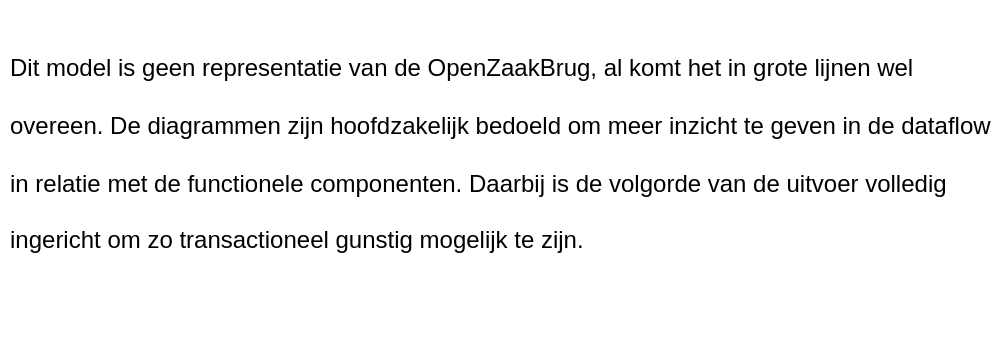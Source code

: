 <mxfile version="16.5.1" type="device" pages="6"><diagram id="axczt7ygLMIPmhLYmJLK" name="Info"><mxGraphModel dx="2062" dy="1225" grid="1" gridSize="10" guides="1" tooltips="1" connect="1" arrows="1" fold="1" page="1" pageScale="1" pageWidth="1100" pageHeight="850" math="0" shadow="0"><root><mxCell id="qdcWgkKQnEoYCMskpnwr-0"/><mxCell id="qdcWgkKQnEoYCMskpnwr-1" parent="qdcWgkKQnEoYCMskpnwr-0"/><mxCell id="qdcWgkKQnEoYCMskpnwr-2" value="&lt;h1&gt;&lt;span style=&quot;font-size: 12px ; font-weight: normal&quot;&gt;Dit model is geen representatie van de OpenZaakBrug, al komt het in grote lijnen wel overeen. De diagrammen zijn hoofdzakelijk bedoeld om meer inzicht te geven in de dataflow in relatie met de functionele componenten. Daarbij is de volgorde van de uitvoer volledig ingericht om zo transactioneel gunstig mogelijk te zijn.&lt;/span&gt;&lt;br&gt;&lt;/h1&gt;" style="text;html=1;strokeColor=none;fillColor=none;spacing=5;spacingTop=-20;whiteSpace=wrap;overflow=hidden;rounded=0;" vertex="1" parent="qdcWgkKQnEoYCMskpnwr-1"><mxGeometry x="280" y="265" width="500" height="160" as="geometry"/></mxCell></root></mxGraphModel></diagram><diagram id="G_zbE35ZbfLvj7BZs3-6" name="Legenda"><mxGraphModel dx="2062" dy="1225" grid="1" gridSize="10" guides="1" tooltips="1" connect="1" arrows="1" fold="1" page="1" pageScale="1" pageWidth="850" pageHeight="1100" math="0" shadow="0"><root><mxCell id="BWu7uqUpacL9aZQB-KSP-0"/><mxCell id="BWu7uqUpacL9aZQB-KSP-1" parent="BWu7uqUpacL9aZQB-KSP-0"/><mxCell id="27o_exkVt1FRugfqqj04-36" value="&lt;font face=&quot;Verdana&quot; style=&quot;font-size: 8px&quot;&gt;zdsZaak&lt;br&gt;&lt;/font&gt;" style="strokeWidth=1;html=1;shape=mxgraph.flowchart.document2;whiteSpace=wrap;size=0.25;shadow=1;fillColor=#f5f5f5;strokeColor=#666666;fontColor=#333333;" parent="BWu7uqUpacL9aZQB-KSP-1" vertex="1"><mxGeometry x="40" y="40" width="100" height="60" as="geometry"/></mxCell><mxCell id="27o_exkVt1FRugfqqj04-37" value="Entiteit/document/dataobject" style="text;html=1;strokeColor=none;fillColor=none;align=left;verticalAlign=middle;whiteSpace=wrap;rounded=0;shadow=1;labelBackgroundColor=none;sketch=0;fontFamily=Verdana;" parent="BWu7uqUpacL9aZQB-KSP-1" vertex="1"><mxGeometry x="200" y="55" width="300" height="30" as="geometry"/></mxCell><mxCell id="27o_exkVt1FRugfqqj04-38" value="&lt;font face=&quot;Verdana&quot;&gt;&lt;span style=&quot;font-size: 8px&quot;&gt;identificatie&lt;/span&gt;&lt;/font&gt;" style="shape=parallelogram;html=1;strokeWidth=1;perimeter=parallelogramPerimeter;whiteSpace=wrap;rounded=1;arcSize=12;size=0.23;shadow=1;fillColor=#f5f5f5;strokeColor=#666666;fontColor=#333333;" parent="BWu7uqUpacL9aZQB-KSP-1" vertex="1"><mxGeometry x="40" y="200" width="100" height="60" as="geometry"/></mxCell><mxCell id="27o_exkVt1FRugfqqj04-39" value="Parameter/attribuut/variabel (Vet gedrukt voor constanten)" style="text;html=1;strokeColor=none;fillColor=none;align=left;verticalAlign=middle;whiteSpace=wrap;rounded=0;shadow=1;labelBackgroundColor=none;sketch=0;fontFamily=Verdana;" parent="BWu7uqUpacL9aZQB-KSP-1" vertex="1"><mxGeometry x="200" y="215" width="380" height="30" as="geometry"/></mxCell><mxCell id="27o_exkVt1FRugfqqj04-40" value="&lt;font style=&quot;font-size: 8px&quot;&gt;zgwRolType&lt;/font&gt;" style="strokeWidth=1;html=1;shape=mxgraph.flowchart.multi-document;whiteSpace=wrap;shadow=1;fontFamily=Verdana;fillColor=#f5f5f5;strokeColor=#666666;fontColor=#333333;" parent="BWu7uqUpacL9aZQB-KSP-1" vertex="1"><mxGeometry x="46" y="120" width="88" height="60" as="geometry"/></mxCell><mxCell id="27o_exkVt1FRugfqqj04-41" value="Collectie van entiteiten/documenten/dataobjecten" style="text;html=1;strokeColor=none;fillColor=none;align=left;verticalAlign=middle;whiteSpace=wrap;rounded=0;shadow=1;labelBackgroundColor=none;sketch=0;fontFamily=Verdana;" parent="BWu7uqUpacL9aZQB-KSP-1" vertex="1"><mxGeometry x="200" y="135" width="370" height="30" as="geometry"/></mxCell><mxCell id="27o_exkVt1FRugfqqj04-42" value="GET zaaktype by identificatie" style="whiteSpace=wrap;html=1;rounded=0;shadow=1;labelBackgroundColor=none;strokeWidth=1;fontFamily=Verdana;fontSize=8;align=center;fillColor=#f5f5f5;fontColor=#333333;strokeColor=#666666;" parent="BWu7uqUpacL9aZQB-KSP-1" vertex="1"><mxGeometry x="30" y="280" width="120" height="40" as="geometry"/></mxCell><mxCell id="27o_exkVt1FRugfqqj04-43" value="Proces/functie/actie" style="text;html=1;strokeColor=none;fillColor=none;align=left;verticalAlign=middle;whiteSpace=wrap;rounded=0;shadow=1;labelBackgroundColor=none;sketch=0;fontFamily=Verdana;" parent="BWu7uqUpacL9aZQB-KSP-1" vertex="1"><mxGeometry x="200" y="285" width="300" height="30" as="geometry"/></mxCell><mxCell id="27o_exkVt1FRugfqqj04-44" value="condition" style="rhombus;whiteSpace=wrap;html=1;rounded=0;shadow=1;labelBackgroundColor=none;strokeWidth=1;fontFamily=Verdana;fontSize=8;align=center;fillColor=#f5f5f5;strokeColor=#666666;fontColor=#333333;" parent="BWu7uqUpacL9aZQB-KSP-1" vertex="1"><mxGeometry x="40" y="340" width="100" height="60" as="geometry"/></mxCell><mxCell id="27o_exkVt1FRugfqqj04-45" value="Conditie" style="text;html=1;strokeColor=none;fillColor=none;align=left;verticalAlign=middle;whiteSpace=wrap;rounded=0;shadow=1;labelBackgroundColor=none;sketch=0;fontFamily=Verdana;" parent="BWu7uqUpacL9aZQB-KSP-1" vertex="1"><mxGeometry x="200" y="355" width="300" height="30" as="geometry"/></mxCell><mxCell id="Z33u0YOe_e-h4HT5ChK7-0" value="" style="verticalLabelPosition=bottom;verticalAlign=top;html=1;shape=mxgraph.flowchart.or;labelBackgroundColor=none;shadow=1;fillColor=#f5f5f5;strokeColor=#666666;fontColor=#333333;" parent="BWu7uqUpacL9aZQB-KSP-1" vertex="1"><mxGeometry x="55" y="420" width="70" height="70" as="geometry"/></mxCell><mxCell id="ds6feFai2AInW2CclxbQ-0" value="Logische AND/samenvoegende junctie" style="text;html=1;strokeColor=none;fillColor=none;align=left;verticalAlign=middle;whiteSpace=wrap;rounded=0;shadow=1;labelBackgroundColor=none;sketch=0;fontFamily=Verdana;" parent="BWu7uqUpacL9aZQB-KSP-1" vertex="1"><mxGeometry x="200" y="440" width="300" height="30" as="geometry"/></mxCell><mxCell id="ds6feFai2AInW2CclxbQ-1" value="" style="verticalLabelPosition=bottom;verticalAlign=top;html=1;shape=mxgraph.flowchart.summing_function;shadow=1;labelBackgroundColor=none;sketch=0;fontFamily=Verdana;fillColor=#f5f5f5;fontColor=#333333;strokeColor=#666666;" parent="BWu7uqUpacL9aZQB-KSP-1" vertex="1"><mxGeometry x="55" y="510" width="70" height="70" as="geometry"/></mxCell><mxCell id="ds6feFai2AInW2CclxbQ-2" value="Logische OR/samenkomende junctie" style="text;html=1;strokeColor=none;fillColor=none;align=left;verticalAlign=middle;whiteSpace=wrap;rounded=0;shadow=1;labelBackgroundColor=none;sketch=0;fontFamily=Verdana;" parent="BWu7uqUpacL9aZQB-KSP-1" vertex="1"><mxGeometry x="200" y="530" width="300" height="30" as="geometry"/></mxCell><mxCell id="yg6_EEj-VvVAIT3seYcy-2" style="edgeStyle=orthogonalEdgeStyle;rounded=0;orthogonalLoop=1;jettySize=auto;html=1;" parent="BWu7uqUpacL9aZQB-KSP-1" edge="1"><mxGeometry relative="1" as="geometry"><mxPoint x="40" y="640" as="sourcePoint"/><mxPoint x="160" y="640" as="targetPoint"/></mxGeometry></mxCell><mxCell id="yg6_EEj-VvVAIT3seYcy-3" value="&lt;b&gt;Vormen:&lt;/b&gt;" style="text;html=1;strokeColor=none;fillColor=none;align=left;verticalAlign=middle;whiteSpace=wrap;rounded=0;shadow=1;labelBackgroundColor=none;sketch=0;fontFamily=Verdana;" parent="BWu7uqUpacL9aZQB-KSP-1" vertex="1"><mxGeometry x="40" width="90" height="30" as="geometry"/></mxCell><mxCell id="yg6_EEj-VvVAIT3seYcy-4" value="&lt;b&gt;Lijnen:&lt;/b&gt;" style="text;html=1;strokeColor=none;fillColor=none;align=left;verticalAlign=middle;whiteSpace=wrap;rounded=0;shadow=1;labelBackgroundColor=none;sketch=0;fontFamily=Verdana;" parent="BWu7uqUpacL9aZQB-KSP-1" vertex="1"><mxGeometry x="40" y="600" width="90" height="30" as="geometry"/></mxCell><mxCell id="yg6_EEj-VvVAIT3seYcy-5" value="Executieflow" style="text;html=1;strokeColor=none;fillColor=none;align=left;verticalAlign=middle;whiteSpace=wrap;rounded=0;shadow=1;labelBackgroundColor=none;sketch=0;fontFamily=Verdana;" parent="BWu7uqUpacL9aZQB-KSP-1" vertex="1"><mxGeometry x="200" y="620" width="300" height="30" as="geometry"/></mxCell><mxCell id="yg6_EEj-VvVAIT3seYcy-6" style="edgeStyle=orthogonalEdgeStyle;rounded=0;orthogonalLoop=1;jettySize=auto;html=1;dashed=1;" parent="BWu7uqUpacL9aZQB-KSP-1" edge="1"><mxGeometry relative="1" as="geometry"><mxPoint x="40" y="680" as="sourcePoint"/><mxPoint x="160" y="680" as="targetPoint"/></mxGeometry></mxCell><mxCell id="yg6_EEj-VvVAIT3seYcy-7" value="dataflow" style="text;html=1;strokeColor=none;fillColor=none;align=left;verticalAlign=middle;whiteSpace=wrap;rounded=0;shadow=1;labelBackgroundColor=none;sketch=0;fontFamily=Verdana;" parent="BWu7uqUpacL9aZQB-KSP-1" vertex="1"><mxGeometry x="200" y="660" width="300" height="30" as="geometry"/></mxCell><mxCell id="yg6_EEj-VvVAIT3seYcy-8" value="&lt;b&gt;Kleuren:&lt;/b&gt;" style="text;html=1;strokeColor=none;fillColor=none;align=left;verticalAlign=middle;whiteSpace=wrap;rounded=0;shadow=1;labelBackgroundColor=none;sketch=0;fontFamily=Verdana;" parent="BWu7uqUpacL9aZQB-KSP-1" vertex="1"><mxGeometry x="40" y="700" width="90" height="30" as="geometry"/></mxCell><mxCell id="yg6_EEj-VvVAIT3seYcy-10" value="" style="whiteSpace=wrap;html=1;rounded=0;shadow=1;labelBackgroundColor=none;strokeWidth=1;fontFamily=Verdana;fontSize=8;align=center;fillColor=#d5e8d4;strokeColor=#82b366;" parent="BWu7uqUpacL9aZQB-KSP-1" vertex="1"><mxGeometry x="40" y="740" width="40" height="40" as="geometry"/></mxCell><mxCell id="yg6_EEj-VvVAIT3seYcy-11" value="Afkomstig uit ZDS" style="text;html=1;strokeColor=none;fillColor=none;align=left;verticalAlign=middle;whiteSpace=wrap;rounded=0;shadow=1;labelBackgroundColor=none;sketch=0;fontFamily=Verdana;" parent="BWu7uqUpacL9aZQB-KSP-1" vertex="1"><mxGeometry x="200" y="745" width="300" height="30" as="geometry"/></mxCell><mxCell id="yg6_EEj-VvVAIT3seYcy-12" value="" style="whiteSpace=wrap;html=1;rounded=0;shadow=1;labelBackgroundColor=none;strokeWidth=1;fontFamily=Verdana;fontSize=8;align=center;fillColor=#f8cecc;strokeColor=#b85450;" parent="BWu7uqUpacL9aZQB-KSP-1" vertex="1"><mxGeometry x="40" y="800" width="40" height="40" as="geometry"/></mxCell><mxCell id="yg6_EEj-VvVAIT3seYcy-13" value="Afkomstig uit ZGW" style="text;html=1;strokeColor=none;fillColor=none;align=left;verticalAlign=middle;whiteSpace=wrap;rounded=0;shadow=1;labelBackgroundColor=none;sketch=0;fontFamily=Verdana;" parent="BWu7uqUpacL9aZQB-KSP-1" vertex="1"><mxGeometry x="200" y="805" width="300" height="30" as="geometry"/></mxCell><mxCell id="yg6_EEj-VvVAIT3seYcy-14" value="" style="whiteSpace=wrap;html=1;rounded=0;shadow=1;labelBackgroundColor=none;strokeWidth=1;fontFamily=Verdana;fontSize=8;align=center;fillColor=#e1d5e7;strokeColor=#9673a6;" parent="BWu7uqUpacL9aZQB-KSP-1" vertex="1"><mxGeometry x="40" y="860" width="40" height="40" as="geometry"/></mxCell><mxCell id="yg6_EEj-VvVAIT3seYcy-15" value="Afkomstig uit applicatie configuratie" style="text;html=1;strokeColor=none;fillColor=none;align=left;verticalAlign=middle;whiteSpace=wrap;rounded=0;shadow=1;labelBackgroundColor=none;sketch=0;fontFamily=Verdana;" parent="BWu7uqUpacL9aZQB-KSP-1" vertex="1"><mxGeometry x="200" y="865" width="300" height="30" as="geometry"/></mxCell><mxCell id="yg6_EEj-VvVAIT3seYcy-16" value="" style="whiteSpace=wrap;html=1;rounded=0;shadow=1;labelBackgroundColor=none;strokeWidth=1;fontFamily=Verdana;fontSize=8;align=center;fillColor=#dae8fc;strokeColor=#6c8ebf;" parent="BWu7uqUpacL9aZQB-KSP-1" vertex="1"><mxGeometry x="40" y="920" width="40" height="40" as="geometry"/></mxCell><mxCell id="yg6_EEj-VvVAIT3seYcy-18" value="Proces/functie/actie naar externe resource" style="text;html=1;strokeColor=none;fillColor=none;align=left;verticalAlign=middle;whiteSpace=wrap;rounded=0;shadow=1;labelBackgroundColor=none;sketch=0;fontFamily=Verdana;" parent="BWu7uqUpacL9aZQB-KSP-1" vertex="1"><mxGeometry x="200" y="925" width="300" height="30" as="geometry"/></mxCell><mxCell id="yg6_EEj-VvVAIT3seYcy-19" value="" style="whiteSpace=wrap;html=1;rounded=0;shadow=1;labelBackgroundColor=none;strokeWidth=1;fontFamily=Verdana;fontSize=8;align=center;fillColor=#ffe6cc;strokeColor=#d79b00;" parent="BWu7uqUpacL9aZQB-KSP-1" vertex="1"><mxGeometry x="40" y="980" width="40" height="40" as="geometry"/></mxCell><mxCell id="yg6_EEj-VvVAIT3seYcy-20" value="Proces/functie/actie dat een vertaling van data voorstelt" style="text;html=1;strokeColor=none;fillColor=none;align=left;verticalAlign=middle;whiteSpace=wrap;rounded=0;shadow=1;labelBackgroundColor=none;sketch=0;fontFamily=Verdana;" parent="BWu7uqUpacL9aZQB-KSP-1" vertex="1"><mxGeometry x="200" y="985" width="360" height="30" as="geometry"/></mxCell><mxCell id="yg6_EEj-VvVAIT3seYcy-21" value="" style="whiteSpace=wrap;html=1;rounded=0;shadow=1;labelBackgroundColor=none;strokeWidth=1;fontFamily=Verdana;fontSize=8;align=center;fillColor=#fff2cc;strokeColor=#d6b656;" parent="BWu7uqUpacL9aZQB-KSP-1" vertex="1"><mxGeometry x="40" y="1040" width="40" height="40" as="geometry"/></mxCell><mxCell id="8SP1S9pSWKCrfeI1DJnG-0" value="Default" style="text;html=1;strokeColor=none;fillColor=none;align=left;verticalAlign=middle;whiteSpace=wrap;rounded=0;shadow=1;labelBackgroundColor=none;sketch=0;fontFamily=Verdana;" parent="BWu7uqUpacL9aZQB-KSP-1" vertex="1"><mxGeometry x="200" y="1045" width="360" height="30" as="geometry"/></mxCell></root></mxGraphModel></diagram><diagram id="M4tp4aStJF_0eHoWutgC" name="Voorbeeld diagram"><mxGraphModel dx="2062" dy="1225" grid="1" gridSize="10" guides="1" tooltips="1" connect="1" arrows="1" fold="1" page="1" pageScale="1" pageWidth="850" pageHeight="1100" math="0" shadow="0"><root><mxCell id="gR6SOevKBkZVPyqoi1S5-0"/><mxCell id="gR6SOevKBkZVPyqoi1S5-1" parent="gR6SOevKBkZVPyqoi1S5-0"/><mxCell id="gR6SOevKBkZVPyqoi1S5-5" value="&lt;font face=&quot;Verdana&quot; style=&quot;font-size: 8px&quot;&gt;&lt;span style=&quot;color: rgb(0 , 0 , 0) ; font-style: normal ; font-weight: 400 ; letter-spacing: normal ; text-align: center ; text-indent: 0px ; text-transform: none ; word-spacing: 0px ; display: inline ; float: none&quot;&gt;zdsZaak&lt;/span&gt;&lt;br&gt;&lt;/font&gt;" style="strokeWidth=1;html=1;shape=mxgraph.flowchart.document2;whiteSpace=wrap;size=0.25;shadow=1;fillColor=#d5e8d4;strokeColor=#82b366;" parent="gR6SOevKBkZVPyqoi1S5-1" vertex="1"><mxGeometry x="50" y="250" width="100" height="60" as="geometry"/></mxCell><mxCell id="gR6SOevKBkZVPyqoi1S5-6" value="&lt;font face=&quot;Verdana&quot;&gt;&lt;span style=&quot;font-size: 8px&quot;&gt;identificatie&lt;/span&gt;&lt;/font&gt;" style="shape=parallelogram;html=1;strokeWidth=1;perimeter=parallelogramPerimeter;whiteSpace=wrap;rounded=1;arcSize=12;size=0.23;shadow=1;fillColor=#d5e8d4;strokeColor=#82b366;" parent="gR6SOevKBkZVPyqoi1S5-1" vertex="1"><mxGeometry x="260" y="250" width="100" height="60" as="geometry"/></mxCell><mxCell id="gR6SOevKBkZVPyqoi1S5-7" style="edgeStyle=orthogonalEdgeStyle;rounded=0;orthogonalLoop=1;jettySize=auto;html=1;entryX=0;entryY=0.5;entryDx=0;entryDy=0;dashed=1;exitX=1;exitY=0.5;exitDx=0;exitDy=0;exitPerimeter=0;" parent="gR6SOevKBkZVPyqoi1S5-1" source="gR6SOevKBkZVPyqoi1S5-5" target="gR6SOevKBkZVPyqoi1S5-6" edge="1"><mxGeometry relative="1" as="geometry"><mxPoint x="240" y="190" as="targetPoint"/></mxGeometry></mxCell><mxCell id="gR6SOevKBkZVPyqoi1S5-8" value="&lt;font face=&quot;Verdana&quot;&gt;&lt;span style=&quot;font-size: 8px&quot;&gt;&lt;b&gt;status=&quot;definitief&quot;&lt;/b&gt;&lt;/span&gt;&lt;/font&gt;" style="shape=parallelogram;html=1;strokeWidth=1;perimeter=parallelogramPerimeter;whiteSpace=wrap;rounded=1;arcSize=12;size=0.23;shadow=1;fillColor=#d5e8d4;strokeColor=#82b366;" parent="gR6SOevKBkZVPyqoi1S5-1" vertex="1"><mxGeometry x="250" y="365" width="100" height="60" as="geometry"/></mxCell><mxCell id="gR6SOevKBkZVPyqoi1S5-42" style="edgeStyle=orthogonalEdgeStyle;rounded=0;sketch=0;orthogonalLoop=1;jettySize=auto;html=1;fontFamily=Verdana;startArrow=none;startFill=0;endArrow=classic;endFill=1;dashed=1;exitX=1;exitY=0.5;exitDx=0;exitDy=0;" parent="gR6SOevKBkZVPyqoi1S5-1" source="gR6SOevKBkZVPyqoi1S5-6" target="gR6SOevKBkZVPyqoi1S5-9" edge="1"><mxGeometry relative="1" as="geometry"/></mxCell><mxCell id="ZwMxqqFO8o2QUdTQMKzX-70" style="edgeStyle=orthogonalEdgeStyle;rounded=0;sketch=0;orthogonalLoop=1;jettySize=auto;html=1;entryX=0;entryY=0.5;entryDx=0;entryDy=0;entryPerimeter=0;fontFamily=Verdana;fontSize=9;startArrow=none;startFill=0;endArrow=classic;endFill=1;strokeWidth=1;dashed=1;" parent="gR6SOevKBkZVPyqoi1S5-1" source="gR6SOevKBkZVPyqoi1S5-9" target="gR6SOevKBkZVPyqoi1S5-20" edge="1"><mxGeometry relative="1" as="geometry"/></mxCell><mxCell id="gR6SOevKBkZVPyqoi1S5-9" value="GET zaaktype by identificatie" style="whiteSpace=wrap;html=1;rounded=0;shadow=1;labelBackgroundColor=none;strokeWidth=1;fontFamily=Verdana;fontSize=8;align=center;fillColor=#dae8fc;strokeColor=#6c8ebf;" parent="gR6SOevKBkZVPyqoi1S5-1" vertex="1"><mxGeometry x="480" y="260" width="120" height="40" as="geometry"/></mxCell><mxCell id="gR6SOevKBkZVPyqoi1S5-12" value="result" style="rhombus;whiteSpace=wrap;html=1;rounded=0;shadow=1;labelBackgroundColor=none;strokeWidth=1;fontFamily=Verdana;fontSize=8;align=center;fillColor=#fff2cc;strokeColor=#d6b656;" parent="gR6SOevKBkZVPyqoi1S5-1" vertex="1"><mxGeometry x="490" y="390" width="100" height="60" as="geometry"/></mxCell><mxCell id="gR6SOevKBkZVPyqoi1S5-13" style="edgeStyle=orthogonalEdgeStyle;rounded=0;orthogonalLoop=1;jettySize=auto;html=1;entryX=0.5;entryY=0;entryDx=0;entryDy=0;" parent="gR6SOevKBkZVPyqoi1S5-1" source="gR6SOevKBkZVPyqoi1S5-9" target="gR6SOevKBkZVPyqoi1S5-12" edge="1"><mxGeometry relative="1" as="geometry"/></mxCell><mxCell id="gR6SOevKBkZVPyqoi1S5-14" value="HTTP 500" style="strokeWidth=1;html=1;shape=mxgraph.flowchart.terminator;whiteSpace=wrap;rounded=0;shadow=1;labelBackgroundColor=none;fontFamily=Verdana;fontSize=8;align=center;" parent="gR6SOevKBkZVPyqoi1S5-1" vertex="1"><mxGeometry x="650" y="405" width="60" height="30" as="geometry"/></mxCell><mxCell id="gR6SOevKBkZVPyqoi1S5-15" value="No" style="edgeStyle=orthogonalEdgeStyle;rounded=0;html=1;labelBackgroundColor=none;startSize=5;endArrow=classicThin;endFill=1;endSize=5;jettySize=auto;orthogonalLoop=1;strokeWidth=1;fontFamily=Verdana;fontSize=8;entryX=0;entryY=0.5;entryDx=0;entryDy=0;entryPerimeter=0;" parent="gR6SOevKBkZVPyqoi1S5-1" source="gR6SOevKBkZVPyqoi1S5-12" target="gR6SOevKBkZVPyqoi1S5-14" edge="1"><mxGeometry x="-0.5" y="10" relative="1" as="geometry"><mxPoint as="offset"/><mxPoint x="810" y="370" as="targetPoint"/></mxGeometry></mxCell><mxCell id="gR6SOevKBkZVPyqoi1S5-16" value="Single result" style="rhombus;whiteSpace=wrap;html=1;rounded=0;shadow=1;labelBackgroundColor=none;strokeWidth=1;fontFamily=Verdana;fontSize=8;align=center;fillColor=#fff2cc;strokeColor=#d6b656;" parent="gR6SOevKBkZVPyqoi1S5-1" vertex="1"><mxGeometry x="490" y="520" width="100" height="60" as="geometry"/></mxCell><mxCell id="gR6SOevKBkZVPyqoi1S5-17" value="Yes" style="edgeStyle=orthogonalEdgeStyle;rounded=0;html=1;labelBackgroundColor=none;startSize=5;endArrow=classicThin;endFill=1;endSize=5;jettySize=auto;orthogonalLoop=1;strokeWidth=1;fontFamily=Verdana;fontSize=8;entryX=0.5;entryY=0;entryDx=0;entryDy=0;" parent="gR6SOevKBkZVPyqoi1S5-1" source="gR6SOevKBkZVPyqoi1S5-12" target="gR6SOevKBkZVPyqoi1S5-16" edge="1"><mxGeometry x="-0.778" y="10" relative="1" as="geometry"><mxPoint as="offset"/><mxPoint x="700" y="490.0" as="targetPoint"/></mxGeometry></mxCell><mxCell id="gR6SOevKBkZVPyqoi1S5-18" value="HTTP 404" style="strokeWidth=1;html=1;shape=mxgraph.flowchart.terminator;whiteSpace=wrap;rounded=0;shadow=1;labelBackgroundColor=none;fontFamily=Verdana;fontSize=8;align=center;" parent="gR6SOevKBkZVPyqoi1S5-1" vertex="1"><mxGeometry x="650" y="535" width="60" height="30" as="geometry"/></mxCell><mxCell id="gR6SOevKBkZVPyqoi1S5-19" value="No" style="edgeStyle=orthogonalEdgeStyle;rounded=0;html=1;labelBackgroundColor=none;startSize=5;endArrow=classicThin;endFill=1;endSize=5;jettySize=auto;orthogonalLoop=1;strokeWidth=1;fontFamily=Verdana;fontSize=8;entryX=0;entryY=0.5;entryDx=0;entryDy=0;entryPerimeter=0;" parent="gR6SOevKBkZVPyqoi1S5-1" source="gR6SOevKBkZVPyqoi1S5-16" target="gR6SOevKBkZVPyqoi1S5-18" edge="1"><mxGeometry x="-0.5" y="10" relative="1" as="geometry"><mxPoint as="offset"/><mxPoint x="840" y="520" as="targetPoint"/></mxGeometry></mxCell><mxCell id="gR6SOevKBkZVPyqoi1S5-20" value="&lt;font face=&quot;Verdana&quot; style=&quot;font-size: 8px&quot;&gt;&lt;span style=&quot;color: rgb(0 , 0 , 0) ; font-style: normal ; font-weight: 400 ; letter-spacing: normal ; text-align: center ; text-indent: 0px ; text-transform: none ; word-spacing: 0px ; display: inline ; float: none&quot;&gt;zgwZaaktype&lt;/span&gt;&lt;br&gt;&lt;/font&gt;" style="strokeWidth=1;html=1;shape=mxgraph.flowchart.document2;whiteSpace=wrap;size=0.25;shadow=1;fillColor=#f8cecc;strokeColor=#b85450;" parent="gR6SOevKBkZVPyqoi1S5-1" vertex="1"><mxGeometry x="720" y="250" width="100" height="60" as="geometry"/></mxCell><mxCell id="gR6SOevKBkZVPyqoi1S5-21" value="Yes" style="edgeStyle=orthogonalEdgeStyle;rounded=0;html=1;labelBackgroundColor=none;startSize=5;endArrow=classicThin;endFill=1;endSize=5;jettySize=auto;orthogonalLoop=1;strokeWidth=1;fontFamily=Verdana;fontSize=8;entryX=0.5;entryY=0;entryDx=0;entryDy=0;entryPerimeter=0;" parent="gR6SOevKBkZVPyqoi1S5-1" source="gR6SOevKBkZVPyqoi1S5-16" target="ZwMxqqFO8o2QUdTQMKzX-71" edge="1"><mxGeometry x="-0.778" y="10" relative="1" as="geometry"><mxPoint as="offset"/><mxPoint x="455" y="615" as="targetPoint"/></mxGeometry></mxCell><mxCell id="gR6SOevKBkZVPyqoi1S5-36" style="edgeStyle=orthogonalEdgeStyle;rounded=0;sketch=0;orthogonalLoop=1;jettySize=auto;html=1;entryX=0.5;entryY=0;entryDx=0;entryDy=0;fontFamily=Verdana;startArrow=none;startFill=0;endArrow=classic;endFill=1;" parent="gR6SOevKBkZVPyqoi1S5-1" source="gR6SOevKBkZVPyqoi1S5-35" target="gR6SOevKBkZVPyqoi1S5-9" edge="1"><mxGeometry relative="1" as="geometry"/></mxCell><mxCell id="gR6SOevKBkZVPyqoi1S5-35" value="Start" style="strokeWidth=1;html=1;shape=mxgraph.flowchart.terminator;whiteSpace=wrap;rounded=0;shadow=1;labelBackgroundColor=none;fontFamily=Verdana;fontSize=8;align=center;" parent="gR6SOevKBkZVPyqoi1S5-1" vertex="1"><mxGeometry x="510.57" y="120" width="60" height="30" as="geometry"/></mxCell><mxCell id="gR6SOevKBkZVPyqoi1S5-37" value="dataobject" style="text;html=1;strokeColor=none;fillColor=none;align=center;verticalAlign=middle;whiteSpace=wrap;rounded=0;shadow=1;labelBackgroundColor=none;sketch=0;fontFamily=Verdana;" parent="gR6SOevKBkZVPyqoi1S5-1" vertex="1"><mxGeometry x="40" y="220" width="120" height="30" as="geometry"/></mxCell><mxCell id="gR6SOevKBkZVPyqoi1S5-40" value="attribuut" style="text;html=1;strokeColor=none;fillColor=none;align=center;verticalAlign=middle;whiteSpace=wrap;rounded=0;shadow=1;labelBackgroundColor=none;sketch=0;fontFamily=Verdana;" parent="gR6SOevKBkZVPyqoi1S5-1" vertex="1"><mxGeometry x="260" y="220" width="120" height="30" as="geometry"/></mxCell><mxCell id="gR6SOevKBkZVPyqoi1S5-41" value="hardcoded/constant attribuut" style="text;html=1;strokeColor=none;fillColor=none;align=center;verticalAlign=middle;whiteSpace=wrap;rounded=0;shadow=1;labelBackgroundColor=none;sketch=0;fontFamily=Verdana;" parent="gR6SOevKBkZVPyqoi1S5-1" vertex="1"><mxGeometry x="250" y="335" width="120" height="30" as="geometry"/></mxCell><mxCell id="gR6SOevKBkZVPyqoi1S5-44" style="edgeStyle=orthogonalEdgeStyle;rounded=0;sketch=0;orthogonalLoop=1;jettySize=auto;html=1;fontFamily=Verdana;startArrow=none;startFill=0;endArrow=classic;endFill=1;dashed=1;exitX=1;exitY=0.5;exitDx=0;exitDy=0;entryX=0;entryY=0.5;entryDx=0;entryDy=0;" parent="gR6SOevKBkZVPyqoi1S5-1" source="gR6SOevKBkZVPyqoi1S5-8" target="gR6SOevKBkZVPyqoi1S5-9" edge="1"><mxGeometry relative="1" as="geometry"><mxPoint x="370" y="395" as="sourcePoint"/><mxPoint x="490.0" y="290" as="targetPoint"/><Array as="points"><mxPoint x="430" y="395"/><mxPoint x="430" y="280"/></Array></mxGeometry></mxCell><mxCell id="gR6SOevKBkZVPyqoi1S5-45" value="&lt;font style=&quot;font-size: 9px&quot;&gt;met als parameters&lt;/font&gt;" style="text;html=1;strokeColor=none;fillColor=none;align=center;verticalAlign=middle;whiteSpace=wrap;rounded=0;shadow=1;labelBackgroundColor=none;labelBorderColor=none;sketch=0;fontFamily=Verdana;" parent="gR6SOevKBkZVPyqoi1S5-1" vertex="1"><mxGeometry x="370" y="260" width="100" height="20" as="geometry"/></mxCell><mxCell id="gR6SOevKBkZVPyqoi1S5-46" value="&lt;font style=&quot;font-size: 9px&quot;&gt;afkomstig uit&lt;/font&gt;" style="text;html=1;strokeColor=none;fillColor=none;align=center;verticalAlign=middle;whiteSpace=wrap;rounded=0;shadow=1;labelBackgroundColor=none;labelBorderColor=none;sketch=0;fontFamily=Verdana;" parent="gR6SOevKBkZVPyqoi1S5-1" vertex="1"><mxGeometry x="170" y="260" width="100" height="20" as="geometry"/></mxCell><mxCell id="gR6SOevKBkZVPyqoi1S5-47" value="&lt;font style=&quot;font-size: 9px&quot;&gt;vervolgens&lt;/font&gt;" style="text;html=1;strokeColor=none;fillColor=none;align=center;verticalAlign=middle;whiteSpace=wrap;rounded=0;shadow=1;labelBackgroundColor=none;labelBorderColor=none;sketch=0;fontFamily=Verdana;rotation=-90;" parent="gR6SOevKBkZVPyqoi1S5-1" vertex="1"><mxGeometry x="490.57" y="190" width="70" height="20" as="geometry"/></mxCell><mxCell id="gR6SOevKBkZVPyqoi1S5-48" value="HTTP call" style="text;html=1;strokeColor=none;fillColor=none;align=center;verticalAlign=middle;whiteSpace=wrap;rounded=0;shadow=1;labelBackgroundColor=none;sketch=0;fontFamily=Verdana;" parent="gR6SOevKBkZVPyqoi1S5-1" vertex="1"><mxGeometry x="502.5" y="230" width="75" height="30" as="geometry"/></mxCell><mxCell id="gR6SOevKBkZVPyqoi1S5-49" value="&lt;font style=&quot;font-size: 9px&quot;&gt;vervolgens&lt;/font&gt;" style="text;html=1;strokeColor=none;fillColor=none;align=center;verticalAlign=middle;whiteSpace=wrap;rounded=0;shadow=1;labelBackgroundColor=none;labelBorderColor=none;sketch=0;fontFamily=Verdana;rotation=-90;" parent="gR6SOevKBkZVPyqoi1S5-1" vertex="1"><mxGeometry x="490.57" y="620" width="70" height="20" as="geometry"/></mxCell><mxCell id="gR6SOevKBkZVPyqoi1S5-50" value="dataobject" style="text;html=1;strokeColor=none;fillColor=none;align=center;verticalAlign=middle;whiteSpace=wrap;rounded=0;shadow=1;labelBackgroundColor=none;sketch=0;fontFamily=Verdana;" parent="gR6SOevKBkZVPyqoi1S5-1" vertex="1"><mxGeometry x="710.0" y="220" width="120" height="30" as="geometry"/></mxCell><mxCell id="gR6SOevKBkZVPyqoi1S5-53" value="&lt;font style=&quot;font-size: 9px&quot;&gt;vervolgens&lt;/font&gt;" style="text;html=1;strokeColor=none;fillColor=none;align=center;verticalAlign=middle;whiteSpace=wrap;rounded=0;shadow=1;labelBackgroundColor=none;labelBorderColor=none;sketch=0;fontFamily=Verdana;rotation=-90;" parent="gR6SOevKBkZVPyqoi1S5-1" vertex="1"><mxGeometry x="490.57" y="330" width="70" height="20" as="geometry"/></mxCell><mxCell id="gR6SOevKBkZVPyqoi1S5-54" value="&lt;font style=&quot;font-size: 9px&quot;&gt;vervolgens&lt;/font&gt;" style="text;html=1;strokeColor=none;fillColor=none;align=center;verticalAlign=middle;whiteSpace=wrap;rounded=0;shadow=1;labelBackgroundColor=none;labelBorderColor=none;sketch=0;fontFamily=Verdana;rotation=-90;" parent="gR6SOevKBkZVPyqoi1S5-1" vertex="1"><mxGeometry x="490.57" y="480" width="70" height="20" as="geometry"/></mxCell><mxCell id="gR6SOevKBkZVPyqoi1S5-56" value="conditie" style="text;html=1;strokeColor=none;fillColor=none;align=center;verticalAlign=middle;whiteSpace=wrap;rounded=0;shadow=1;labelBackgroundColor=none;sketch=0;fontFamily=Verdana;" parent="gR6SOevKBkZVPyqoi1S5-1" vertex="1"><mxGeometry x="480.57" y="360" width="120" height="30" as="geometry"/></mxCell><mxCell id="gR6SOevKBkZVPyqoi1S5-57" value="conditie" style="text;html=1;strokeColor=none;fillColor=none;align=center;verticalAlign=middle;whiteSpace=wrap;rounded=0;shadow=1;labelBackgroundColor=none;sketch=0;fontFamily=Verdana;" parent="gR6SOevKBkZVPyqoi1S5-1" vertex="1"><mxGeometry x="480" y="495" width="120" height="30" as="geometry"/></mxCell><mxCell id="ZwMxqqFO8o2QUdTQMKzX-72" style="edgeStyle=orthogonalEdgeStyle;rounded=0;sketch=0;orthogonalLoop=1;jettySize=auto;html=1;entryX=0;entryY=0.5;entryDx=0;entryDy=0;entryPerimeter=0;dashed=1;fontFamily=Verdana;fontSize=9;startArrow=none;startFill=0;endArrow=classic;endFill=1;strokeWidth=1;" parent="gR6SOevKBkZVPyqoi1S5-1" source="ZwMxqqFO8o2QUdTQMKzX-3" target="ZwMxqqFO8o2QUdTQMKzX-9" edge="1"><mxGeometry relative="1" as="geometry"/></mxCell><mxCell id="ZwMxqqFO8o2QUdTQMKzX-82" style="edgeStyle=orthogonalEdgeStyle;rounded=0;sketch=0;orthogonalLoop=1;jettySize=auto;html=1;entryX=0.5;entryY=0;entryDx=0;entryDy=0;fontFamily=Verdana;fontSize=9;startArrow=none;startFill=0;endArrow=classic;endFill=1;strokeWidth=1;" parent="gR6SOevKBkZVPyqoi1S5-1" source="ZwMxqqFO8o2QUdTQMKzX-3" target="ZwMxqqFO8o2QUdTQMKzX-15" edge="1"><mxGeometry relative="1" as="geometry"/></mxCell><mxCell id="ZwMxqqFO8o2QUdTQMKzX-3" value="MAP &lt;br&gt;zdsHeeft&lt;br&gt;zgwStatus" style="whiteSpace=wrap;html=1;rounded=0;shadow=1;labelBackgroundColor=none;strokeWidth=1;fontFamily=Verdana;fontSize=8;align=center;fillColor=#ffe6cc;strokeColor=#d79b00;" parent="gR6SOevKBkZVPyqoi1S5-1" vertex="1"><mxGeometry x="1317.28" y="250" width="120" height="40" as="geometry"/></mxCell><mxCell id="ZwMxqqFO8o2QUdTQMKzX-4" style="edgeStyle=orthogonalEdgeStyle;rounded=0;orthogonalLoop=1;jettySize=auto;html=1;dashed=1;exitX=1;exitY=0.5;exitDx=0;exitDy=0;entryX=0;entryY=0.5;entryDx=0;entryDy=0;" parent="gR6SOevKBkZVPyqoi1S5-1" source="ZwMxqqFO8o2QUdTQMKzX-5" target="ZwMxqqFO8o2QUdTQMKzX-3" edge="1"><mxGeometry relative="1" as="geometry"><mxPoint x="1250" y="340" as="sourcePoint"/><Array as="points"><mxPoint x="1210" y="270"/><mxPoint x="1210" y="270"/></Array></mxGeometry></mxCell><mxCell id="ZwMxqqFO8o2QUdTQMKzX-5" value="&lt;font face=&quot;Verdana&quot;&gt;&lt;span style=&quot;font-size: 8px&quot;&gt;zdsHeeft&lt;br&gt;&lt;/span&gt;&lt;/font&gt;" style="shape=parallelogram;html=1;strokeWidth=1;perimeter=parallelogramPerimeter;whiteSpace=wrap;rounded=1;arcSize=12;size=0.23;shadow=1;fillColor=#d5e8d4;strokeColor=#82b366;" parent="gR6SOevKBkZVPyqoi1S5-1" vertex="1"><mxGeometry x="1080" y="240" width="100" height="60" as="geometry"/></mxCell><mxCell id="ZwMxqqFO8o2QUdTQMKzX-6" style="edgeStyle=orthogonalEdgeStyle;rounded=0;orthogonalLoop=1;jettySize=auto;html=1;dashed=1;exitX=1;exitY=0.5;exitDx=0;exitDy=0;entryX=0;entryY=0.5;entryDx=0;entryDy=0;exitPerimeter=0;" parent="gR6SOevKBkZVPyqoi1S5-1" source="ZwMxqqFO8o2QUdTQMKzX-7" target="ZwMxqqFO8o2QUdTQMKzX-5" edge="1"><mxGeometry relative="1" as="geometry"><mxPoint x="1030" y="320" as="sourcePoint"/><Array as="points"/></mxGeometry></mxCell><mxCell id="ZwMxqqFO8o2QUdTQMKzX-7" value="&lt;font face=&quot;Verdana&quot; style=&quot;font-size: 8px&quot;&gt;&lt;span style=&quot;color: rgb(0 , 0 , 0) ; font-style: normal ; font-weight: 400 ; letter-spacing: normal ; text-align: center ; text-indent: 0px ; text-transform: none ; word-spacing: 0px ; display: inline ; float: none&quot;&gt;zdsZaak&lt;/span&gt;&lt;br&gt;&lt;/font&gt;" style="strokeWidth=1;html=1;shape=mxgraph.flowchart.document2;whiteSpace=wrap;size=0.25;shadow=1;fillColor=#d5e8d4;strokeColor=#82b366;" parent="gR6SOevKBkZVPyqoi1S5-1" vertex="1"><mxGeometry x="890.0" y="240" width="100" height="60" as="geometry"/></mxCell><mxCell id="ZwMxqqFO8o2QUdTQMKzX-9" value="&lt;font face=&quot;Verdana&quot; style=&quot;font-size: 8px&quot;&gt;&lt;span style=&quot;color: rgb(0 , 0 , 0) ; font-style: normal ; font-weight: 400 ; letter-spacing: normal ; text-align: center ; text-indent: 0px ; text-transform: none ; word-spacing: 0px ; display: inline ; float: none&quot;&gt;zgwStatus&lt;/span&gt;&lt;br&gt;&lt;/font&gt;" style="strokeWidth=1;html=1;shape=mxgraph.flowchart.document2;whiteSpace=wrap;size=0.25;shadow=1;fillColor=#f8cecc;strokeColor=#b85450;" parent="gR6SOevKBkZVPyqoi1S5-1" vertex="1"><mxGeometry x="1560.0" y="240" width="100" height="60" as="geometry"/></mxCell><mxCell id="ZwMxqqFO8o2QUdTQMKzX-10" value="&lt;font face=&quot;Verdana&quot; style=&quot;font-size: 8px&quot;&gt;&lt;span style=&quot;color: rgb(0 , 0 , 0) ; font-style: normal ; font-weight: 400 ; letter-spacing: normal ; text-align: center ; text-indent: 0px ; text-transform: none ; word-spacing: 0px ; display: inline ; float: none&quot;&gt;zgwZaak&lt;/span&gt;&lt;br&gt;&lt;/font&gt;" style="strokeWidth=1;html=1;shape=mxgraph.flowchart.document2;whiteSpace=wrap;size=0.25;shadow=1;fillColor=#f8cecc;strokeColor=#b85450;" parent="gR6SOevKBkZVPyqoi1S5-1" vertex="1"><mxGeometry x="890.0" y="640" width="100" height="60" as="geometry"/></mxCell><mxCell id="ZwMxqqFO8o2QUdTQMKzX-11" style="edgeStyle=orthogonalEdgeStyle;rounded=0;orthogonalLoop=1;jettySize=auto;html=1;entryX=0.5;entryY=0;entryDx=0;entryDy=0;entryPerimeter=0;" parent="gR6SOevKBkZVPyqoi1S5-1" source="ZwMxqqFO8o2QUdTQMKzX-15" target="IJqRGOh9dPB61csoLYpJ-5" edge="1"><mxGeometry relative="1" as="geometry"><mxPoint x="1377.28" y="640" as="targetPoint"/></mxGeometry></mxCell><mxCell id="ZwMxqqFO8o2QUdTQMKzX-40" style="edgeStyle=orthogonalEdgeStyle;rounded=0;sketch=0;orthogonalLoop=1;jettySize=auto;html=1;dashed=1;fontFamily=Verdana;fontSize=9;startArrow=none;startFill=0;endArrow=classic;endFill=1;exitX=1;exitY=0.5;exitDx=0;exitDy=0;" parent="gR6SOevKBkZVPyqoi1S5-1" source="ZwMxqqFO8o2QUdTQMKzX-23" target="ZwMxqqFO8o2QUdTQMKzX-15" edge="1"><mxGeometry relative="1" as="geometry"><Array as="points"><mxPoint x="1250" y="570"/><mxPoint x="1250" y="460"/></Array></mxGeometry></mxCell><mxCell id="ZwMxqqFO8o2QUdTQMKzX-41" style="edgeStyle=orthogonalEdgeStyle;rounded=0;sketch=0;orthogonalLoop=1;jettySize=auto;html=1;dashed=1;fontFamily=Verdana;fontSize=9;startArrow=none;startFill=0;endArrow=classic;endFill=1;exitX=1;exitY=0.5;exitDx=0;exitDy=0;" parent="gR6SOevKBkZVPyqoi1S5-1" source="ZwMxqqFO8o2QUdTQMKzX-17" target="ZwMxqqFO8o2QUdTQMKzX-15" edge="1"><mxGeometry relative="1" as="geometry"><Array as="points"><mxPoint x="1250" y="670"/><mxPoint x="1250" y="460"/></Array></mxGeometry></mxCell><mxCell id="ZwMxqqFO8o2QUdTQMKzX-42" style="edgeStyle=orthogonalEdgeStyle;rounded=0;sketch=0;orthogonalLoop=1;jettySize=auto;html=1;dashed=1;fontFamily=Verdana;fontSize=9;startArrow=none;startFill=0;endArrow=classic;endFill=1;exitX=1;exitY=0.5;exitDx=0;exitDy=0;" parent="gR6SOevKBkZVPyqoi1S5-1" source="ZwMxqqFO8o2QUdTQMKzX-30" target="ZwMxqqFO8o2QUdTQMKzX-15" edge="1"><mxGeometry relative="1" as="geometry"><Array as="points"><mxPoint x="1250" y="770"/><mxPoint x="1250" y="460"/></Array></mxGeometry></mxCell><mxCell id="IJqRGOh9dPB61csoLYpJ-2" style="edgeStyle=orthogonalEdgeStyle;rounded=0;sketch=0;orthogonalLoop=1;jettySize=auto;html=1;fontFamily=Verdana;fontSize=9;startArrow=none;startFill=0;endArrow=classic;endFill=1;strokeWidth=1;dashed=1;exitX=1;exitY=0.5;exitDx=0;exitDy=0;exitPerimeter=0;" parent="gR6SOevKBkZVPyqoi1S5-1" source="IJqRGOh9dPB61csoLYpJ-0" target="ZwMxqqFO8o2QUdTQMKzX-15" edge="1"><mxGeometry relative="1" as="geometry"/></mxCell><mxCell id="IJqRGOh9dPB61csoLYpJ-6" style="edgeStyle=elbowEdgeStyle;rounded=0;sketch=0;orthogonalLoop=1;jettySize=auto;elbow=vertical;html=1;entryX=0;entryY=0.5;entryDx=0;entryDy=0;entryPerimeter=0;dashed=1;fontFamily=Verdana;fontSize=9;startArrow=none;startFill=0;endArrow=classic;endFill=1;strokeWidth=1;" parent="gR6SOevKBkZVPyqoi1S5-1" source="ZwMxqqFO8o2QUdTQMKzX-15" target="IJqRGOh9dPB61csoLYpJ-4" edge="1"><mxGeometry relative="1" as="geometry"/></mxCell><mxCell id="ZwMxqqFO8o2QUdTQMKzX-15" value="ENRICH zgwStatus" style="whiteSpace=wrap;html=1;rounded=0;shadow=1;labelBackgroundColor=none;strokeWidth=1;fontFamily=Verdana;fontSize=8;align=center;fillColor=#ffe6cc;strokeColor=#d79b00;sketch=0;" parent="gR6SOevKBkZVPyqoi1S5-1" vertex="1"><mxGeometry x="1317.28" y="440" width="120" height="40" as="geometry"/></mxCell><mxCell id="ZwMxqqFO8o2QUdTQMKzX-44" style="edgeStyle=orthogonalEdgeStyle;rounded=0;sketch=0;orthogonalLoop=1;jettySize=auto;html=1;dashed=1;fontFamily=Verdana;fontSize=9;startArrow=none;startFill=0;endArrow=classic;endFill=1;exitX=1;exitY=0.5;exitDx=0;exitDy=0;exitPerimeter=0;" parent="gR6SOevKBkZVPyqoi1S5-1" source="ZwMxqqFO8o2QUdTQMKzX-10" target="ZwMxqqFO8o2QUdTQMKzX-17" edge="1"><mxGeometry relative="1" as="geometry"/></mxCell><mxCell id="ZwMxqqFO8o2QUdTQMKzX-17" value="&lt;font face=&quot;Verdana&quot;&gt;&lt;span style=&quot;font-size: 8px&quot;&gt;url&lt;/span&gt;&lt;/font&gt;" style="shape=parallelogram;html=1;strokeWidth=1;perimeter=parallelogramPerimeter;whiteSpace=wrap;rounded=1;arcSize=12;size=0.23;shadow=1;fillColor=#f8cecc;strokeColor=#b85450;" parent="gR6SOevKBkZVPyqoi1S5-1" vertex="1"><mxGeometry x="1078.29" y="640" width="100" height="60" as="geometry"/></mxCell><mxCell id="ZwMxqqFO8o2QUdTQMKzX-21" value="&lt;font face=&quot;Verdana&quot; style=&quot;font-size: 8px&quot;&gt;&lt;span style=&quot;color: rgb(0 , 0 , 0) ; font-style: normal ; font-weight: 400 ; letter-spacing: normal ; text-align: center ; text-indent: 0px ; text-transform: none ; word-spacing: 0px ; display: inline ; float: none&quot;&gt;zgwZaakType&lt;/span&gt;&lt;br&gt;&lt;/font&gt;" style="strokeWidth=1;html=1;shape=mxgraph.flowchart.document2;whiteSpace=wrap;size=0.25;shadow=1;fillColor=#f8cecc;strokeColor=#b85450;" parent="gR6SOevKBkZVPyqoi1S5-1" vertex="1"><mxGeometry x="890.0" y="540" width="100" height="60" as="geometry"/></mxCell><mxCell id="ZwMxqqFO8o2QUdTQMKzX-43" style="edgeStyle=orthogonalEdgeStyle;rounded=0;sketch=0;orthogonalLoop=1;jettySize=auto;html=1;dashed=1;fontFamily=Verdana;fontSize=9;startArrow=none;startFill=0;endArrow=classic;endFill=1;exitX=1;exitY=0.5;exitDx=0;exitDy=0;exitPerimeter=0;" parent="gR6SOevKBkZVPyqoi1S5-1" source="ZwMxqqFO8o2QUdTQMKzX-21" target="ZwMxqqFO8o2QUdTQMKzX-23" edge="1"><mxGeometry relative="1" as="geometry"/></mxCell><mxCell id="ZwMxqqFO8o2QUdTQMKzX-23" value="&lt;font face=&quot;Verdana&quot;&gt;&lt;span style=&quot;font-size: 8px&quot;&gt;url&lt;/span&gt;&lt;/font&gt;" style="shape=parallelogram;html=1;strokeWidth=1;perimeter=parallelogramPerimeter;whiteSpace=wrap;rounded=1;arcSize=12;size=0.23;shadow=1;fillColor=#f8cecc;strokeColor=#b85450;" parent="gR6SOevKBkZVPyqoi1S5-1" vertex="1"><mxGeometry x="1080" y="540" width="100" height="60" as="geometry"/></mxCell><mxCell id="ZwMxqqFO8o2QUdTQMKzX-28" value="&lt;font face=&quot;Verdana&quot; style=&quot;font-size: 8px&quot;&gt;&lt;span style=&quot;color: rgb(0 , 0 , 0) ; font-style: normal ; font-weight: 400 ; letter-spacing: normal ; text-align: center ; text-indent: 0px ; text-transform: none ; word-spacing: 0px ; display: inline ; float: none&quot;&gt;zgwStatusType&lt;/span&gt;&lt;br&gt;&lt;/font&gt;" style="strokeWidth=1;html=1;shape=mxgraph.flowchart.document2;whiteSpace=wrap;size=0.25;shadow=1;fillColor=#f8cecc;strokeColor=#b85450;" parent="gR6SOevKBkZVPyqoi1S5-1" vertex="1"><mxGeometry x="890.0" y="740" width="100" height="60" as="geometry"/></mxCell><mxCell id="ZwMxqqFO8o2QUdTQMKzX-45" style="edgeStyle=orthogonalEdgeStyle;rounded=0;sketch=0;orthogonalLoop=1;jettySize=auto;html=1;dashed=1;fontFamily=Verdana;fontSize=9;startArrow=none;startFill=0;endArrow=classic;endFill=1;exitX=1;exitY=0.5;exitDx=0;exitDy=0;exitPerimeter=0;" parent="gR6SOevKBkZVPyqoi1S5-1" source="ZwMxqqFO8o2QUdTQMKzX-28" target="ZwMxqqFO8o2QUdTQMKzX-30" edge="1"><mxGeometry relative="1" as="geometry"><mxPoint x="1010" y="740" as="sourcePoint"/></mxGeometry></mxCell><mxCell id="ZwMxqqFO8o2QUdTQMKzX-30" value="&lt;font face=&quot;Verdana&quot;&gt;&lt;span style=&quot;font-size: 8px&quot;&gt;omschrijving&lt;/span&gt;&lt;/font&gt;" style="shape=parallelogram;html=1;strokeWidth=1;perimeter=parallelogramPerimeter;whiteSpace=wrap;rounded=1;arcSize=12;size=0.23;shadow=1;fillColor=#f8cecc;strokeColor=#b85450;" parent="gR6SOevKBkZVPyqoi1S5-1" vertex="1"><mxGeometry x="1078.29" y="740" width="100" height="60" as="geometry"/></mxCell><mxCell id="ZwMxqqFO8o2QUdTQMKzX-31" value="&lt;font style=&quot;font-size: 9px&quot;&gt;met als input/parameter&lt;/font&gt;" style="text;html=1;strokeColor=none;fillColor=none;align=center;verticalAlign=middle;whiteSpace=wrap;rounded=0;shadow=1;labelBackgroundColor=none;labelBorderColor=none;sketch=0;fontFamily=Verdana;" parent="gR6SOevKBkZVPyqoi1S5-1" vertex="1"><mxGeometry x="1190" y="250" width="115" height="20" as="geometry"/></mxCell><mxCell id="ZwMxqqFO8o2QUdTQMKzX-33" value="&lt;font style=&quot;font-size: 9px&quot;&gt;afkomstig uit&lt;/font&gt;" style="text;html=1;strokeColor=none;fillColor=none;align=center;verticalAlign=middle;whiteSpace=wrap;rounded=0;shadow=1;labelBackgroundColor=none;labelBorderColor=none;sketch=0;fontFamily=Verdana;" parent="gR6SOevKBkZVPyqoi1S5-1" vertex="1"><mxGeometry x="1000" y="250" width="100" height="20" as="geometry"/></mxCell><mxCell id="ZwMxqqFO8o2QUdTQMKzX-34" value="attribuut" style="text;html=1;strokeColor=none;fillColor=none;align=center;verticalAlign=middle;whiteSpace=wrap;rounded=0;shadow=1;labelBackgroundColor=none;sketch=0;fontFamily=Verdana;" parent="gR6SOevKBkZVPyqoi1S5-1" vertex="1"><mxGeometry x="1070" y="210" width="120" height="30" as="geometry"/></mxCell><mxCell id="ZwMxqqFO8o2QUdTQMKzX-35" value="dataobject" style="text;html=1;strokeColor=none;fillColor=none;align=center;verticalAlign=middle;whiteSpace=wrap;rounded=0;shadow=1;labelBackgroundColor=none;sketch=0;fontFamily=Verdana;" parent="gR6SOevKBkZVPyqoi1S5-1" vertex="1"><mxGeometry x="880" y="210" width="120" height="30" as="geometry"/></mxCell><mxCell id="ZwMxqqFO8o2QUdTQMKzX-37" value="MAP transformatie actie" style="text;html=1;strokeColor=none;fillColor=none;align=center;verticalAlign=middle;whiteSpace=wrap;rounded=0;shadow=1;labelBackgroundColor=none;sketch=0;fontFamily=Verdana;" parent="gR6SOevKBkZVPyqoi1S5-1" vertex="1"><mxGeometry x="1282.28" y="220" width="190" height="30" as="geometry"/></mxCell><mxCell id="ZwMxqqFO8o2QUdTQMKzX-39" value="&lt;font style=&quot;font-size: 9px&quot;&gt;vervolgens&lt;/font&gt;" style="text;html=1;strokeColor=none;fillColor=none;align=center;verticalAlign=middle;whiteSpace=wrap;rounded=0;shadow=1;labelBackgroundColor=none;labelBorderColor=none;sketch=0;fontFamily=Verdana;rotation=-90;" parent="gR6SOevKBkZVPyqoi1S5-1" vertex="1"><mxGeometry x="1327.28" y="355" width="70" height="20" as="geometry"/></mxCell><mxCell id="ZwMxqqFO8o2QUdTQMKzX-46" value="attribuut" style="text;html=1;strokeColor=none;fillColor=none;align=center;verticalAlign=middle;whiteSpace=wrap;rounded=0;shadow=1;labelBackgroundColor=none;sketch=0;fontFamily=Verdana;" parent="gR6SOevKBkZVPyqoi1S5-1" vertex="1"><mxGeometry x="1068.29" y="510" width="120" height="30" as="geometry"/></mxCell><mxCell id="ZwMxqqFO8o2QUdTQMKzX-47" value="attribuut" style="text;html=1;strokeColor=none;fillColor=none;align=center;verticalAlign=middle;whiteSpace=wrap;rounded=0;shadow=1;labelBackgroundColor=none;sketch=0;fontFamily=Verdana;" parent="gR6SOevKBkZVPyqoi1S5-1" vertex="1"><mxGeometry x="1070" y="610" width="120" height="30" as="geometry"/></mxCell><mxCell id="ZwMxqqFO8o2QUdTQMKzX-48" value="attribuut" style="text;html=1;strokeColor=none;fillColor=none;align=center;verticalAlign=middle;whiteSpace=wrap;rounded=0;shadow=1;labelBackgroundColor=none;sketch=0;fontFamily=Verdana;" parent="gR6SOevKBkZVPyqoi1S5-1" vertex="1"><mxGeometry x="1068.29" y="710" width="120" height="30" as="geometry"/></mxCell><mxCell id="ZwMxqqFO8o2QUdTQMKzX-49" value="dataobject" style="text;html=1;strokeColor=none;fillColor=none;align=center;verticalAlign=middle;whiteSpace=wrap;rounded=0;shadow=1;labelBackgroundColor=none;sketch=0;fontFamily=Verdana;" parent="gR6SOevKBkZVPyqoi1S5-1" vertex="1"><mxGeometry x="880" y="510" width="120" height="30" as="geometry"/></mxCell><mxCell id="ZwMxqqFO8o2QUdTQMKzX-50" value="dataobject" style="text;html=1;strokeColor=none;fillColor=none;align=center;verticalAlign=middle;whiteSpace=wrap;rounded=0;shadow=1;labelBackgroundColor=none;sketch=0;fontFamily=Verdana;" parent="gR6SOevKBkZVPyqoi1S5-1" vertex="1"><mxGeometry x="880" y="610" width="120" height="30" as="geometry"/></mxCell><mxCell id="ZwMxqqFO8o2QUdTQMKzX-51" value="dataobject" style="text;html=1;strokeColor=none;fillColor=none;align=center;verticalAlign=middle;whiteSpace=wrap;rounded=0;shadow=1;labelBackgroundColor=none;sketch=0;fontFamily=Verdana;" parent="gR6SOevKBkZVPyqoi1S5-1" vertex="1"><mxGeometry x="880" y="710" width="120" height="30" as="geometry"/></mxCell><mxCell id="ZwMxqqFO8o2QUdTQMKzX-52" value="&lt;font style=&quot;font-size: 9px&quot;&gt;afkomstig uit&lt;/font&gt;" style="text;html=1;strokeColor=none;fillColor=none;align=center;verticalAlign=middle;whiteSpace=wrap;rounded=0;shadow=1;labelBackgroundColor=none;labelBorderColor=none;sketch=0;fontFamily=Verdana;" parent="gR6SOevKBkZVPyqoi1S5-1" vertex="1"><mxGeometry x="1000" y="550" width="100" height="20" as="geometry"/></mxCell><mxCell id="ZwMxqqFO8o2QUdTQMKzX-53" value="&lt;font style=&quot;font-size: 9px&quot;&gt;afkomstig uit&lt;/font&gt;" style="text;html=1;strokeColor=none;fillColor=none;align=center;verticalAlign=middle;whiteSpace=wrap;rounded=0;shadow=1;labelBackgroundColor=none;labelBorderColor=none;sketch=0;fontFamily=Verdana;" parent="gR6SOevKBkZVPyqoi1S5-1" vertex="1"><mxGeometry x="1000" y="650" width="100" height="20" as="geometry"/></mxCell><mxCell id="ZwMxqqFO8o2QUdTQMKzX-54" value="&lt;font style=&quot;font-size: 9px&quot;&gt;afkomstig uit&lt;/font&gt;" style="text;html=1;strokeColor=none;fillColor=none;align=center;verticalAlign=middle;whiteSpace=wrap;rounded=0;shadow=1;labelBackgroundColor=none;labelBorderColor=none;sketch=0;fontFamily=Verdana;" parent="gR6SOevKBkZVPyqoi1S5-1" vertex="1"><mxGeometry x="1000" y="750" width="100" height="20" as="geometry"/></mxCell><mxCell id="ZwMxqqFO8o2QUdTQMKzX-55" value="&lt;font style=&quot;font-size: 9px&quot;&gt;met als input/parameters&lt;/font&gt;" style="text;html=1;strokeColor=none;fillColor=none;align=center;verticalAlign=middle;whiteSpace=wrap;rounded=0;shadow=1;labelBackgroundColor=none;labelBorderColor=none;sketch=0;fontFamily=Verdana;" parent="gR6SOevKBkZVPyqoi1S5-1" vertex="1"><mxGeometry x="1190" y="440" width="120" height="20" as="geometry"/></mxCell><mxCell id="ZwMxqqFO8o2QUdTQMKzX-71" value="Continue" style="strokeWidth=1;html=1;shape=mxgraph.flowchart.terminator;whiteSpace=wrap;rounded=0;shadow=1;labelBackgroundColor=none;fontFamily=Verdana;fontSize=8;align=center;" parent="gR6SOevKBkZVPyqoi1S5-1" vertex="1"><mxGeometry x="510.0" y="670" width="60" height="30" as="geometry"/></mxCell><mxCell id="ZwMxqqFO8o2QUdTQMKzX-73" value="dataobject" style="text;html=1;strokeColor=none;fillColor=none;align=center;verticalAlign=middle;whiteSpace=wrap;rounded=0;shadow=1;labelBackgroundColor=none;sketch=0;fontFamily=Verdana;" parent="gR6SOevKBkZVPyqoi1S5-1" vertex="1"><mxGeometry x="1550" y="210" width="120" height="30" as="geometry"/></mxCell><mxCell id="ZwMxqqFO8o2QUdTQMKzX-74" value="&lt;font style=&quot;font-size: 9px&quot;&gt;met als resultaat&lt;/font&gt;" style="text;html=1;strokeColor=none;fillColor=none;align=center;verticalAlign=middle;whiteSpace=wrap;rounded=0;shadow=1;labelBackgroundColor=none;labelBorderColor=none;sketch=0;fontFamily=Verdana;" parent="gR6SOevKBkZVPyqoi1S5-1" vertex="1"><mxGeometry x="1435" y="250" width="115" height="20" as="geometry"/></mxCell><mxCell id="ZwMxqqFO8o2QUdTQMKzX-75" value="&lt;font size=&quot;1&quot;&gt;met als resultaat&lt;/font&gt;" style="text;html=1;strokeColor=none;fillColor=none;align=center;verticalAlign=middle;whiteSpace=wrap;rounded=0;shadow=1;labelBackgroundColor=none;labelBorderColor=none;sketch=0;fontFamily=Verdana;" parent="gR6SOevKBkZVPyqoi1S5-1" vertex="1"><mxGeometry x="610" y="260" width="100" height="20" as="geometry"/></mxCell><mxCell id="ZwMxqqFO8o2QUdTQMKzX-79" style="edgeStyle=orthogonalEdgeStyle;rounded=0;sketch=0;orthogonalLoop=1;jettySize=auto;html=1;entryX=0.5;entryY=0;entryDx=0;entryDy=0;fontFamily=Verdana;fontSize=9;startArrow=none;startFill=0;endArrow=classic;endFill=1;strokeWidth=1;" parent="gR6SOevKBkZVPyqoi1S5-1" source="ZwMxqqFO8o2QUdTQMKzX-78" target="ZwMxqqFO8o2QUdTQMKzX-3" edge="1"><mxGeometry relative="1" as="geometry"/></mxCell><mxCell id="ZwMxqqFO8o2QUdTQMKzX-78" value="Start" style="strokeWidth=1;html=1;shape=mxgraph.flowchart.terminator;whiteSpace=wrap;rounded=0;shadow=1;labelBackgroundColor=none;fontFamily=Verdana;fontSize=8;align=center;" parent="gR6SOevKBkZVPyqoi1S5-1" vertex="1"><mxGeometry x="1347.28" y="120" width="60" height="30" as="geometry"/></mxCell><mxCell id="ZwMxqqFO8o2QUdTQMKzX-80" value="&lt;font style=&quot;font-size: 9px&quot;&gt;vervolgens&lt;/font&gt;" style="text;html=1;strokeColor=none;fillColor=none;align=center;verticalAlign=middle;whiteSpace=wrap;rounded=0;shadow=1;labelBackgroundColor=none;labelBorderColor=none;sketch=0;fontFamily=Verdana;rotation=-90;" parent="gR6SOevKBkZVPyqoi1S5-1" vertex="1"><mxGeometry x="1327.28" y="190" width="70" height="20" as="geometry"/></mxCell><mxCell id="IJqRGOh9dPB61csoLYpJ-0" value="&lt;font face=&quot;Verdana&quot; style=&quot;font-size: 8px&quot;&gt;&lt;span style=&quot;color: rgb(0 , 0 , 0) ; font-style: normal ; font-weight: 400 ; letter-spacing: normal ; text-align: center ; text-indent: 0px ; text-transform: none ; word-spacing: 0px ; display: inline ; float: none&quot;&gt;zgwStatus&lt;/span&gt;&lt;br&gt;&lt;/font&gt;" style="strokeWidth=1;html=1;shape=mxgraph.flowchart.document2;whiteSpace=wrap;size=0.25;shadow=1;fillColor=#f8cecc;strokeColor=#b85450;" parent="gR6SOevKBkZVPyqoi1S5-1" vertex="1"><mxGeometry x="1080.0" y="430" width="100" height="60" as="geometry"/></mxCell><mxCell id="IJqRGOh9dPB61csoLYpJ-1" value="dataobject" style="text;html=1;strokeColor=none;fillColor=none;align=center;verticalAlign=middle;whiteSpace=wrap;rounded=0;shadow=1;labelBackgroundColor=none;sketch=0;fontFamily=Verdana;" parent="gR6SOevKBkZVPyqoi1S5-1" vertex="1"><mxGeometry x="1070" y="400" width="120" height="30" as="geometry"/></mxCell><mxCell id="IJqRGOh9dPB61csoLYpJ-4" value="&lt;font face=&quot;Verdana&quot; style=&quot;font-size: 8px&quot;&gt;&lt;span style=&quot;color: rgb(0 , 0 , 0) ; font-style: normal ; font-weight: 400 ; letter-spacing: normal ; text-align: center ; text-indent: 0px ; text-transform: none ; word-spacing: 0px ; display: inline ; float: none&quot;&gt;zgwStatus&lt;/span&gt;&lt;br&gt;&lt;/font&gt;" style="strokeWidth=1;html=1;shape=mxgraph.flowchart.document2;whiteSpace=wrap;size=0.25;shadow=1;fillColor=#f8cecc;strokeColor=#b85450;" parent="gR6SOevKBkZVPyqoi1S5-1" vertex="1"><mxGeometry x="1560.0" y="430" width="100" height="60" as="geometry"/></mxCell><mxCell id="IJqRGOh9dPB61csoLYpJ-5" value="Continue" style="strokeWidth=1;html=1;shape=mxgraph.flowchart.terminator;whiteSpace=wrap;rounded=0;shadow=1;labelBackgroundColor=none;fontFamily=Verdana;fontSize=8;align=center;" parent="gR6SOevKBkZVPyqoi1S5-1" vertex="1"><mxGeometry x="1347.28" y="830" width="60" height="30" as="geometry"/></mxCell><mxCell id="IJqRGOh9dPB61csoLYpJ-7" value="&lt;font style=&quot;font-size: 9px&quot;&gt;met als resultaat&lt;/font&gt;" style="text;html=1;strokeColor=none;fillColor=none;align=center;verticalAlign=middle;whiteSpace=wrap;rounded=0;shadow=1;labelBackgroundColor=none;labelBorderColor=none;sketch=0;fontFamily=Verdana;" parent="gR6SOevKBkZVPyqoi1S5-1" vertex="1"><mxGeometry x="1437.28" y="440" width="115" height="20" as="geometry"/></mxCell><mxCell id="IJqRGOh9dPB61csoLYpJ-8" value="&lt;font style=&quot;font-size: 9px&quot;&gt;vervolgens&lt;/font&gt;" style="text;html=1;strokeColor=none;fillColor=none;align=center;verticalAlign=middle;whiteSpace=wrap;rounded=0;shadow=1;labelBackgroundColor=none;labelBorderColor=none;sketch=0;fontFamily=Verdana;rotation=-90;" parent="gR6SOevKBkZVPyqoi1S5-1" vertex="1"><mxGeometry x="1327.28" y="670" width="70" height="20" as="geometry"/></mxCell><mxCell id="IJqRGOh9dPB61csoLYpJ-9" value="ENRICH transformatie actie" style="text;html=1;strokeColor=none;fillColor=none;align=center;verticalAlign=middle;whiteSpace=wrap;rounded=0;shadow=1;labelBackgroundColor=none;sketch=0;fontFamily=Verdana;" parent="gR6SOevKBkZVPyqoi1S5-1" vertex="1"><mxGeometry x="1290" y="410" width="190" height="30" as="geometry"/></mxCell><mxCell id="IJqRGOh9dPB61csoLYpJ-10" value="dataobject" style="text;html=1;strokeColor=none;fillColor=none;align=center;verticalAlign=middle;whiteSpace=wrap;rounded=0;shadow=1;labelBackgroundColor=none;sketch=0;fontFamily=Verdana;" parent="gR6SOevKBkZVPyqoi1S5-1" vertex="1"><mxGeometry x="1550" y="400" width="120" height="30" as="geometry"/></mxCell></root></mxGraphModel></diagram><diagram id="08rPc-K1u7C0s-7clNq6" name="High-level flow"><mxGraphModel dx="2062" dy="1225" grid="1" gridSize="10" guides="1" tooltips="1" connect="1" arrows="1" fold="1" page="1" pageScale="1" pageWidth="850" pageHeight="1100" math="0" shadow="0"><root><mxCell id="JDYZmlDd3NzE2CUY91cg-0"/><mxCell id="JDYZmlDd3NzE2CUY91cg-1" parent="JDYZmlDd3NzE2CUY91cg-0"/><mxCell id="c6u5lEtj6JZeYVb4Q_Ap-4" style="edgeStyle=orthogonalEdgeStyle;rounded=0;orthogonalLoop=1;jettySize=auto;html=1;entryX=0.5;entryY=0;entryDx=0;entryDy=0;" parent="JDYZmlDd3NzE2CUY91cg-1" source="_W_FzpteJhHx-kP0h0WB-0" target="1pZ5XyAzbk3Yi-QqoRzI-0" edge="1"><mxGeometry relative="1" as="geometry"/></mxCell><mxCell id="_W_FzpteJhHx-kP0h0WB-0" value="GET zaaktype by identificatie" style="whiteSpace=wrap;html=1;rounded=0;shadow=1;labelBackgroundColor=none;strokeWidth=1;fontFamily=Verdana;fontSize=8;align=center;fillColor=#dae8fc;strokeColor=#6c8ebf;" parent="JDYZmlDd3NzE2CUY91cg-1" vertex="1"><mxGeometry width="120" height="40" as="geometry"/></mxCell><mxCell id="c6u5lEtj6JZeYVb4Q_Ap-5" style="edgeStyle=orthogonalEdgeStyle;rounded=0;orthogonalLoop=1;jettySize=auto;html=1;entryX=0.5;entryY=0;entryDx=0;entryDy=0;" parent="JDYZmlDd3NzE2CUY91cg-1" source="1pZ5XyAzbk3Yi-QqoRzI-0" target="bfYmWxXEcokM6fM3fni8-0" edge="1"><mxGeometry relative="1" as="geometry"/></mxCell><mxCell id="1pZ5XyAzbk3Yi-QqoRzI-0" value="GET roltype by id" style="whiteSpace=wrap;html=1;rounded=0;shadow=1;labelBackgroundColor=none;strokeWidth=1;fontFamily=Verdana;fontSize=8;align=center;fillColor=#dae8fc;strokeColor=#6c8ebf;" parent="JDYZmlDd3NzE2CUY91cg-1" vertex="1"><mxGeometry y="80" width="120" height="40" as="geometry"/></mxCell><mxCell id="c6u5lEtj6JZeYVb4Q_Ap-6" style="edgeStyle=orthogonalEdgeStyle;rounded=0;orthogonalLoop=1;jettySize=auto;html=1;entryX=0.5;entryY=0;entryDx=0;entryDy=0;" parent="JDYZmlDd3NzE2CUY91cg-1" source="bfYmWxXEcokM6fM3fni8-0" target="flhjhFVoSry9pLFFGtog-0" edge="1"><mxGeometry relative="1" as="geometry"/></mxCell><mxCell id="bfYmWxXEcokM6fM3fni8-0" value="MAP roltypen" style="whiteSpace=wrap;html=1;rounded=0;shadow=1;labelBackgroundColor=none;strokeWidth=1;fontFamily=Verdana;fontSize=8;align=center;fillColor=#ffe6cc;strokeColor=#d79b00;sketch=0;" parent="JDYZmlDd3NzE2CUY91cg-1" vertex="1"><mxGeometry y="160" width="120" height="40" as="geometry"/></mxCell><mxCell id="c6u5lEtj6JZeYVb4Q_Ap-7" style="edgeStyle=orthogonalEdgeStyle;rounded=0;orthogonalLoop=1;jettySize=auto;html=1;entryX=0.5;entryY=0;entryDx=0;entryDy=0;" parent="JDYZmlDd3NzE2CUY91cg-1" source="flhjhFVoSry9pLFFGtog-0" target="pyVVMnDG5kFkdhfR4l5K-0" edge="1"><mxGeometry relative="1" as="geometry"/></mxCell><mxCell id="flhjhFVoSry9pLFFGtog-0" value="POST zgwZaak" style="whiteSpace=wrap;html=1;rounded=0;shadow=1;labelBackgroundColor=none;strokeWidth=1;fontFamily=Verdana;fontSize=8;align=center;fillColor=#dae8fc;strokeColor=#6c8ebf;" parent="JDYZmlDd3NzE2CUY91cg-1" vertex="1"><mxGeometry y="240" width="120" height="40" as="geometry"/></mxCell><mxCell id="c6u5lEtj6JZeYVb4Q_Ap-11" style="edgeStyle=orthogonalEdgeStyle;rounded=0;orthogonalLoop=1;jettySize=auto;html=1;entryX=0.5;entryY=0;entryDx=0;entryDy=0;" parent="JDYZmlDd3NzE2CUY91cg-1" source="pyVVMnDG5kFkdhfR4l5K-0" target="18eo5PvvZdDjVQ6GseGp-0" edge="1"><mxGeometry relative="1" as="geometry"/></mxCell><mxCell id="pyVVMnDG5kFkdhfR4l5K-0" value="POST zgwRol" style="whiteSpace=wrap;html=1;rounded=0;shadow=1;labelBackgroundColor=none;strokeWidth=1;fontFamily=Verdana;fontSize=8;align=center;fillColor=#dae8fc;strokeColor=#6c8ebf;" parent="JDYZmlDd3NzE2CUY91cg-1" vertex="1"><mxGeometry y="320" width="120" height="40" as="geometry"/></mxCell><mxCell id="18eo5PvvZdDjVQ6GseGp-0" value="heeftBetrekkingOpAndere&lt;br&gt;== &quot;ZAK&quot;" style="rhombus;whiteSpace=wrap;html=1;rounded=0;shadow=1;labelBackgroundColor=none;strokeWidth=1;fontFamily=Verdana;fontSize=8;align=center;fillColor=#fff2cc;strokeColor=#d6b656;" parent="JDYZmlDd3NzE2CUY91cg-1" vertex="1"><mxGeometry x="10" y="410" width="100" height="60" as="geometry"/></mxCell><mxCell id="18eo5PvvZdDjVQ6GseGp-2" value="No" style="edgeStyle=orthogonalEdgeStyle;rounded=0;html=1;labelBackgroundColor=none;startSize=5;endArrow=classicThin;endFill=1;endSize=5;jettySize=auto;orthogonalLoop=1;strokeWidth=1;fontFamily=Verdana;fontSize=8;entryX=0.5;entryY=0;entryDx=0;entryDy=0;entryPerimeter=0;" parent="JDYZmlDd3NzE2CUY91cg-1" source="18eo5PvvZdDjVQ6GseGp-0" target="hvERAUUCJLQwLwbG3aVo-1" edge="1"><mxGeometry x="-0.5" y="10" relative="1" as="geometry"><mxPoint as="offset"/><mxPoint x="60" y="550" as="targetPoint"/></mxGeometry></mxCell><mxCell id="18eo5PvvZdDjVQ6GseGp-3" value="Yes" style="edgeStyle=orthogonalEdgeStyle;rounded=0;html=1;labelBackgroundColor=none;startSize=5;endArrow=classicThin;endFill=1;endSize=5;jettySize=auto;orthogonalLoop=1;strokeWidth=1;fontFamily=Verdana;fontSize=8;" parent="JDYZmlDd3NzE2CUY91cg-1" source="18eo5PvvZdDjVQ6GseGp-0" edge="1"><mxGeometry x="-0.778" y="10" relative="1" as="geometry"><mxPoint as="offset"/><mxPoint x="180" y="440" as="targetPoint"/></mxGeometry></mxCell><mxCell id="18eo5PvvZdDjVQ6GseGp-4" value="0...n" style="edgeLabel;html=1;align=center;verticalAlign=middle;resizable=0;points=[];fontFamily=Verdana;" parent="JDYZmlDd3NzE2CUY91cg-1" vertex="1" connectable="0"><mxGeometry x="85.003" y="400.003" as="geometry"><mxPoint x="4" y="6" as="offset"/></mxGeometry></mxCell><mxCell id="c6u5lEtj6JZeYVb4Q_Ap-12" style="edgeStyle=orthogonalEdgeStyle;rounded=0;orthogonalLoop=1;jettySize=auto;html=1;entryX=0;entryY=0.5;entryDx=0;entryDy=0;" parent="JDYZmlDd3NzE2CUY91cg-1" source="65lfYgHQISFE9zOrygTl-0" target="c6u5lEtj6JZeYVb4Q_Ap-0" edge="1"><mxGeometry relative="1" as="geometry"/></mxCell><mxCell id="65lfYgHQISFE9zOrygTl-0" value="GET zaaktype by identificatie&lt;br&gt;&lt;b&gt;andere&lt;/b&gt;" style="whiteSpace=wrap;html=1;rounded=0;shadow=1;labelBackgroundColor=none;strokeWidth=1;fontFamily=Verdana;fontSize=8;align=center;fillColor=#dae8fc;strokeColor=#6c8ebf;" parent="JDYZmlDd3NzE2CUY91cg-1" vertex="1"><mxGeometry x="160" y="420" width="120" height="40" as="geometry"/></mxCell><mxCell id="c6u5lEtj6JZeYVb4Q_Ap-13" style="edgeStyle=orthogonalEdgeStyle;rounded=0;orthogonalLoop=1;jettySize=auto;html=1;entryX=0;entryY=0.5;entryDx=0;entryDy=0;" parent="JDYZmlDd3NzE2CUY91cg-1" source="c6u5lEtj6JZeYVb4Q_Ap-0" target="c6u5lEtj6JZeYVb4Q_Ap-1" edge="1"><mxGeometry relative="1" as="geometry"/></mxCell><mxCell id="c6u5lEtj6JZeYVb4Q_Ap-0" value="PATCH relevantezaak to zgwZaak&lt;br&gt;&lt;b&gt;deze&lt;/b&gt;" style="whiteSpace=wrap;html=1;rounded=0;shadow=1;labelBackgroundColor=none;strokeWidth=1;fontFamily=Verdana;fontSize=8;align=center;fillColor=#dae8fc;strokeColor=#6c8ebf;" parent="JDYZmlDd3NzE2CUY91cg-1" vertex="1"><mxGeometry x="320" y="420" width="120" height="40" as="geometry"/></mxCell><mxCell id="j3PFWlQQI7jDTGoo3Elo-6" style="edgeStyle=orthogonalEdgeStyle;rounded=0;orthogonalLoop=1;jettySize=auto;html=1;entryX=1;entryY=0.5;entryDx=0;entryDy=0;entryPerimeter=0;" parent="JDYZmlDd3NzE2CUY91cg-1" source="c6u5lEtj6JZeYVb4Q_Ap-1" target="hvERAUUCJLQwLwbG3aVo-1" edge="1"><mxGeometry relative="1" as="geometry"><Array as="points"><mxPoint x="540" y="555"/></Array></mxGeometry></mxCell><mxCell id="c6u5lEtj6JZeYVb4Q_Ap-1" value="PATCH relevantezaak to zgwZaak&lt;br&gt;&lt;b&gt;andere&lt;/b&gt;" style="whiteSpace=wrap;html=1;rounded=0;shadow=1;labelBackgroundColor=none;strokeWidth=1;fontFamily=Verdana;fontSize=8;align=center;fillColor=#dae8fc;strokeColor=#6c8ebf;" parent="JDYZmlDd3NzE2CUY91cg-1" vertex="1"><mxGeometry x="480" y="420" width="120" height="40" as="geometry"/></mxCell><mxCell id="c6u5lEtj6JZeYVb4Q_Ap-8" value="1..n" style="text;html=1;strokeColor=none;fillColor=none;align=center;verticalAlign=middle;whiteSpace=wrap;rounded=0;labelBackgroundColor=none;" parent="JDYZmlDd3NzE2CUY91cg-1" vertex="1"><mxGeometry x="65" y="290" width="60" height="30" as="geometry"/></mxCell><mxCell id="c6u5lEtj6JZeYVb4Q_Ap-9" value="1..n" style="text;html=1;strokeColor=none;fillColor=none;align=center;verticalAlign=middle;whiteSpace=wrap;rounded=0;labelBackgroundColor=none;" parent="JDYZmlDd3NzE2CUY91cg-1" vertex="1"><mxGeometry x="60" y="50" width="60" height="30" as="geometry"/></mxCell><mxCell id="c6u5lEtj6JZeYVb4Q_Ap-10" value="1..n" style="text;html=1;strokeColor=none;fillColor=none;align=center;verticalAlign=middle;whiteSpace=wrap;rounded=0;labelBackgroundColor=none;" parent="JDYZmlDd3NzE2CUY91cg-1" vertex="1"><mxGeometry x="60" y="130" width="60" height="30" as="geometry"/></mxCell><mxCell id="59RjXc8Lpjcod_RUTDLK-4" style="edgeStyle=orthogonalEdgeStyle;rounded=0;orthogonalLoop=1;jettySize=auto;html=1;entryX=0.5;entryY=0;entryDx=0;entryDy=0;" parent="JDYZmlDd3NzE2CUY91cg-1" source="hvERAUUCJLQwLwbG3aVo-1" target="59RjXc8Lpjcod_RUTDLK-0" edge="1"><mxGeometry relative="1" as="geometry"/></mxCell><mxCell id="hvERAUUCJLQwLwbG3aVo-1" value="" style="verticalLabelPosition=bottom;verticalAlign=top;html=1;shape=mxgraph.flowchart.or;labelBackgroundColor=none;shadow=1;fillColor=#fff2cc;strokeColor=#d6b656;" parent="JDYZmlDd3NzE2CUY91cg-1" vertex="1"><mxGeometry x="25" y="520" width="70" height="70" as="geometry"/></mxCell><mxCell id="nlb4FjU5m4tDBP1ImlKa-3" style="edgeStyle=orthogonalEdgeStyle;rounded=0;orthogonalLoop=1;jettySize=auto;html=1;entryX=0;entryY=0.5;entryDx=0;entryDy=0;" parent="JDYZmlDd3NzE2CUY91cg-1" source="hvERAUUCJLQwLwbG3aVo-4" target="nlb4FjU5m4tDBP1ImlKa-0" edge="1"><mxGeometry relative="1" as="geometry"/></mxCell><mxCell id="hvERAUUCJLQwLwbG3aVo-4" value="GET zgwResultaatType by zaakType" style="whiteSpace=wrap;html=1;rounded=0;shadow=1;labelBackgroundColor=none;strokeWidth=1;fontFamily=Verdana;fontSize=8;align=center;fillColor=#dae8fc;strokeColor=#6c8ebf;" parent="JDYZmlDd3NzE2CUY91cg-1" vertex="1"><mxGeometry x="160" y="650" width="120" height="40" as="geometry"/></mxCell><mxCell id="59RjXc8Lpjcod_RUTDLK-0" value="zdsZaak contains resultaat" style="rhombus;whiteSpace=wrap;html=1;rounded=0;shadow=1;labelBackgroundColor=none;strokeWidth=1;fontFamily=Verdana;fontSize=8;align=center;fillColor=#fff2cc;strokeColor=#d6b656;" parent="JDYZmlDd3NzE2CUY91cg-1" vertex="1"><mxGeometry x="10" y="640" width="100" height="60" as="geometry"/></mxCell><mxCell id="59RjXc8Lpjcod_RUTDLK-1" value="No" style="edgeStyle=orthogonalEdgeStyle;rounded=0;html=1;labelBackgroundColor=none;startSize=5;endArrow=classicThin;endFill=1;endSize=5;jettySize=auto;orthogonalLoop=1;strokeWidth=1;fontFamily=Verdana;fontSize=8;entryX=0.5;entryY=0;entryDx=0;entryDy=0;entryPerimeter=0;" parent="JDYZmlDd3NzE2CUY91cg-1" source="59RjXc8Lpjcod_RUTDLK-0" target="CoI4mviBDoxrxqgZjEAu-1" edge="1"><mxGeometry x="-0.5" y="10" relative="1" as="geometry"><mxPoint as="offset"/><mxPoint x="60" y="750" as="targetPoint"/></mxGeometry></mxCell><mxCell id="59RjXc8Lpjcod_RUTDLK-2" value="Yes" style="edgeStyle=orthogonalEdgeStyle;rounded=0;html=1;labelBackgroundColor=none;startSize=5;endArrow=classicThin;endFill=1;endSize=5;jettySize=auto;orthogonalLoop=1;strokeWidth=1;fontFamily=Verdana;fontSize=8;entryX=0;entryY=0.5;entryDx=0;entryDy=0;" parent="JDYZmlDd3NzE2CUY91cg-1" source="59RjXc8Lpjcod_RUTDLK-0" target="hvERAUUCJLQwLwbG3aVo-4" edge="1"><mxGeometry x="-0.778" y="10" relative="1" as="geometry"><mxPoint as="offset"/><mxPoint x="150" y="620" as="targetPoint"/></mxGeometry></mxCell><mxCell id="6opupBme9TmRRzzBjJv9-0" style="edgeStyle=orthogonalEdgeStyle;rounded=0;orthogonalLoop=1;jettySize=auto;html=1;entryX=0;entryY=0.5;entryDx=0;entryDy=0;" parent="JDYZmlDd3NzE2CUY91cg-1" source="u0w_oIJF98O2VZ8gF-J7-0" target="pzQHZRgYGyzj9mKsHFcY-0" edge="1"><mxGeometry relative="1" as="geometry"/></mxCell><mxCell id="u0w_oIJF98O2VZ8gF-J7-0" value="CREATE zgwResultaat" style="whiteSpace=wrap;html=1;rounded=0;shadow=1;labelBackgroundColor=none;strokeWidth=1;fontFamily=Verdana;fontSize=8;align=center;fillColor=#fff2cc;strokeColor=#d6b656;" parent="JDYZmlDd3NzE2CUY91cg-1" vertex="1"><mxGeometry x="480" y="650" width="120" height="40" as="geometry"/></mxCell><mxCell id="nlb4FjU5m4tDBP1ImlKa-0" value="contains zgwResultaatType with omschrijving" style="rhombus;whiteSpace=wrap;html=1;rounded=0;shadow=1;labelBackgroundColor=none;strokeWidth=1;fontFamily=Verdana;fontSize=8;align=center;fillColor=#fff2cc;strokeColor=#d6b656;" parent="JDYZmlDd3NzE2CUY91cg-1" vertex="1"><mxGeometry x="320" y="640" width="100" height="60" as="geometry"/></mxCell><mxCell id="nlb4FjU5m4tDBP1ImlKa-1" value="No" style="edgeStyle=orthogonalEdgeStyle;rounded=0;html=1;labelBackgroundColor=none;startSize=5;endArrow=classicThin;endFill=1;endSize=5;jettySize=auto;orthogonalLoop=1;strokeWidth=1;fontFamily=Verdana;fontSize=8;entryX=0.5;entryY=0;entryDx=0;entryDy=0;entryPerimeter=0;" parent="JDYZmlDd3NzE2CUY91cg-1" source="nlb4FjU5m4tDBP1ImlKa-0" target="CoI4mviBDoxrxqgZjEAu-0" edge="1"><mxGeometry x="-0.5" y="10" relative="1" as="geometry"><mxPoint as="offset"/><mxPoint x="370" y="750" as="targetPoint"/></mxGeometry></mxCell><mxCell id="nlb4FjU5m4tDBP1ImlKa-2" value="Yes" style="edgeStyle=orthogonalEdgeStyle;rounded=0;html=1;labelBackgroundColor=none;startSize=5;endArrow=classicThin;endFill=1;endSize=5;jettySize=auto;orthogonalLoop=1;strokeWidth=1;fontFamily=Verdana;fontSize=8;entryX=0;entryY=0.5;entryDx=0;entryDy=0;" parent="JDYZmlDd3NzE2CUY91cg-1" source="nlb4FjU5m4tDBP1ImlKa-0" target="u0w_oIJF98O2VZ8gF-J7-0" edge="1"><mxGeometry x="-0.778" y="10" relative="1" as="geometry"><mxPoint as="offset"/><mxPoint x="480" y="670" as="targetPoint"/></mxGeometry></mxCell><mxCell id="j3PFWlQQI7jDTGoo3Elo-7" style="edgeStyle=orthogonalEdgeStyle;rounded=0;orthogonalLoop=1;jettySize=auto;html=1;entryX=1;entryY=0.5;entryDx=0;entryDy=0;entryPerimeter=0;" parent="JDYZmlDd3NzE2CUY91cg-1" source="pzQHZRgYGyzj9mKsHFcY-0" target="CoI4mviBDoxrxqgZjEAu-1" edge="1"><mxGeometry relative="1" as="geometry"><Array as="points"><mxPoint x="700" y="795"/></Array></mxGeometry></mxCell><mxCell id="pzQHZRgYGyzj9mKsHFcY-0" value="POST zgwResultaat" style="whiteSpace=wrap;html=1;rounded=0;shadow=1;labelBackgroundColor=none;strokeWidth=1;fontFamily=Verdana;fontSize=8;align=center;fillColor=#dae8fc;strokeColor=#6c8ebf;" parent="JDYZmlDd3NzE2CUY91cg-1" vertex="1"><mxGeometry x="640" y="650" width="120" height="40" as="geometry"/></mxCell><mxCell id="CoI4mviBDoxrxqgZjEAu-0" value="ERROR" style="strokeWidth=1;html=1;shape=mxgraph.flowchart.terminator;whiteSpace=wrap;rounded=0;shadow=1;labelBackgroundColor=none;fontFamily=Verdana;fontSize=8;align=center;" parent="JDYZmlDd3NzE2CUY91cg-1" vertex="1"><mxGeometry x="340" y="750" width="60" height="30" as="geometry"/></mxCell><mxCell id="WDHlDuMIjS77m70Iqflk-3" style="edgeStyle=orthogonalEdgeStyle;rounded=0;orthogonalLoop=1;jettySize=auto;html=1;entryX=0.5;entryY=0;entryDx=0;entryDy=0;" parent="JDYZmlDd3NzE2CUY91cg-1" source="CoI4mviBDoxrxqgZjEAu-1" target="WDHlDuMIjS77m70Iqflk-0" edge="1"><mxGeometry relative="1" as="geometry"/></mxCell><mxCell id="CoI4mviBDoxrxqgZjEAu-1" value="" style="verticalLabelPosition=bottom;verticalAlign=top;html=1;shape=mxgraph.flowchart.or;labelBackgroundColor=none;shadow=1;fillColor=#fff2cc;strokeColor=#d6b656;" parent="JDYZmlDd3NzE2CUY91cg-1" vertex="1"><mxGeometry x="25" y="760" width="70" height="70" as="geometry"/></mxCell><mxCell id="WDHlDuMIjS77m70Iqflk-0" value="zdsZaak bevat 1..n zdsHeeft(status)" style="rhombus;whiteSpace=wrap;html=1;rounded=0;shadow=1;labelBackgroundColor=none;strokeWidth=1;fontFamily=Verdana;fontSize=8;align=center;fillColor=#fff2cc;strokeColor=#d6b656;" parent="JDYZmlDd3NzE2CUY91cg-1" vertex="1"><mxGeometry x="10" y="880" width="100" height="60" as="geometry"/></mxCell><mxCell id="WDHlDuMIjS77m70Iqflk-1" value="No" style="edgeStyle=orthogonalEdgeStyle;rounded=0;html=1;labelBackgroundColor=none;startSize=5;endArrow=classicThin;endFill=1;endSize=5;jettySize=auto;orthogonalLoop=1;strokeWidth=1;fontFamily=Verdana;fontSize=8;entryX=0.5;entryY=0;entryDx=0;entryDy=0;entryPerimeter=0;" parent="JDYZmlDd3NzE2CUY91cg-1" source="WDHlDuMIjS77m70Iqflk-0" target="j3PFWlQQI7jDTGoo3Elo-2" edge="1"><mxGeometry x="-0.5" y="10" relative="1" as="geometry"><mxPoint as="offset"/><mxPoint x="60" y="1060" as="targetPoint"/></mxGeometry></mxCell><mxCell id="WDHlDuMIjS77m70Iqflk-2" value="Yes" style="edgeStyle=orthogonalEdgeStyle;rounded=0;html=1;labelBackgroundColor=none;startSize=5;endArrow=classicThin;endFill=1;endSize=5;jettySize=auto;orthogonalLoop=1;strokeWidth=1;fontFamily=Verdana;fontSize=8;entryX=0;entryY=0.5;entryDx=0;entryDy=0;" parent="JDYZmlDd3NzE2CUY91cg-1" source="WDHlDuMIjS77m70Iqflk-0" edge="1"><mxGeometry x="-0.778" y="10" relative="1" as="geometry"><mxPoint as="offset"/><mxPoint x="180" y="910" as="targetPoint"/></mxGeometry></mxCell><mxCell id="S2lQ7LKfKwISvmcK0PWP-8" style="edgeStyle=orthogonalEdgeStyle;rounded=0;orthogonalLoop=1;jettySize=auto;html=1;entryX=0;entryY=0.5;entryDx=0;entryDy=0;" parent="JDYZmlDd3NzE2CUY91cg-1" source="bflD9rdFDRsVzWnVrJhd-0" target="Ti-pWTJ7rvlbKFZvKSUW-0" edge="1"><mxGeometry relative="1" as="geometry"/></mxCell><mxCell id="bflD9rdFDRsVzWnVrJhd-0" value="GET zgwStatusType by zaakType url" style="whiteSpace=wrap;html=1;rounded=0;shadow=1;labelBackgroundColor=none;strokeWidth=1;fontFamily=Verdana;fontSize=8;align=center;fillColor=#dae8fc;strokeColor=#6c8ebf;" parent="JDYZmlDd3NzE2CUY91cg-1" vertex="1"><mxGeometry x="140" y="890" width="120" height="40" as="geometry"/></mxCell><mxCell id="S2lQ7LKfKwISvmcK0PWP-9" style="edgeStyle=orthogonalEdgeStyle;rounded=0;orthogonalLoop=1;jettySize=auto;html=1;entryX=0;entryY=0.5;entryDx=0;entryDy=0;" parent="JDYZmlDd3NzE2CUY91cg-1" source="Ti-pWTJ7rvlbKFZvKSUW-0" target="S2lQ7LKfKwISvmcK0PWP-0" edge="1"><mxGeometry relative="1" as="geometry"/></mxCell><mxCell id="Ti-pWTJ7rvlbKFZvKSUW-0" value="GET zgwStatusType by zaakType url" style="whiteSpace=wrap;html=1;rounded=0;shadow=1;labelBackgroundColor=none;strokeWidth=1;fontFamily=Verdana;fontSize=8;align=center;fillColor=#dae8fc;strokeColor=#6c8ebf;" parent="JDYZmlDd3NzE2CUY91cg-1" vertex="1"><mxGeometry x="290" y="890" width="120" height="40" as="geometry"/></mxCell><mxCell id="S2lQ7LKfKwISvmcK0PWP-0" value="contains zgwStatusType with omschrijving" style="rhombus;whiteSpace=wrap;html=1;rounded=0;shadow=1;labelBackgroundColor=none;strokeWidth=1;fontFamily=Verdana;fontSize=8;align=center;fillColor=#fff2cc;strokeColor=#d6b656;" parent="JDYZmlDd3NzE2CUY91cg-1" vertex="1"><mxGeometry x="440" y="880" width="100" height="60" as="geometry"/></mxCell><mxCell id="S2lQ7LKfKwISvmcK0PWP-1" value="No" style="edgeStyle=orthogonalEdgeStyle;rounded=0;html=1;labelBackgroundColor=none;startSize=5;endArrow=classicThin;endFill=1;endSize=5;jettySize=auto;orthogonalLoop=1;strokeWidth=1;fontFamily=Verdana;fontSize=8;entryX=0.5;entryY=0;entryDx=0;entryDy=0;entryPerimeter=0;" parent="JDYZmlDd3NzE2CUY91cg-1" source="S2lQ7LKfKwISvmcK0PWP-0" target="S2lQ7LKfKwISvmcK0PWP-3" edge="1"><mxGeometry x="-0.5" y="10" relative="1" as="geometry"><mxPoint as="offset"/><mxPoint x="490" y="990" as="targetPoint"/></mxGeometry></mxCell><mxCell id="S2lQ7LKfKwISvmcK0PWP-2" value="Yes" style="edgeStyle=orthogonalEdgeStyle;rounded=0;html=1;labelBackgroundColor=none;startSize=5;endArrow=classicThin;endFill=1;endSize=5;jettySize=auto;orthogonalLoop=1;strokeWidth=1;fontFamily=Verdana;fontSize=8;entryX=0;entryY=0.5;entryDx=0;entryDy=0;" parent="JDYZmlDd3NzE2CUY91cg-1" source="S2lQ7LKfKwISvmcK0PWP-0" target="S2lQ7LKfKwISvmcK0PWP-4" edge="1"><mxGeometry x="-0.778" y="10" relative="1" as="geometry"><mxPoint as="offset"/><mxPoint x="590" y="910" as="targetPoint"/></mxGeometry></mxCell><mxCell id="S2lQ7LKfKwISvmcK0PWP-3" value="ERROR" style="strokeWidth=1;html=1;shape=mxgraph.flowchart.terminator;whiteSpace=wrap;rounded=0;shadow=1;labelBackgroundColor=none;fontFamily=Verdana;fontSize=8;align=center;" parent="JDYZmlDd3NzE2CUY91cg-1" vertex="1"><mxGeometry x="460" y="990" width="60" height="30" as="geometry"/></mxCell><mxCell id="S2lQ7LKfKwISvmcK0PWP-4" value="volgnummer matches" style="rhombus;whiteSpace=wrap;html=1;rounded=0;shadow=1;labelBackgroundColor=none;strokeWidth=1;fontFamily=Verdana;fontSize=8;align=center;fillColor=#fff2cc;strokeColor=#d6b656;" parent="JDYZmlDd3NzE2CUY91cg-1" vertex="1"><mxGeometry x="590" y="880" width="100" height="60" as="geometry"/></mxCell><mxCell id="S2lQ7LKfKwISvmcK0PWP-5" value="No" style="edgeStyle=orthogonalEdgeStyle;rounded=0;html=1;labelBackgroundColor=none;startSize=5;endArrow=classicThin;endFill=1;endSize=5;jettySize=auto;orthogonalLoop=1;strokeWidth=1;fontFamily=Verdana;fontSize=8;entryX=0.5;entryY=0;entryDx=0;entryDy=0;entryPerimeter=0;" parent="JDYZmlDd3NzE2CUY91cg-1" source="S2lQ7LKfKwISvmcK0PWP-4" target="S2lQ7LKfKwISvmcK0PWP-7" edge="1"><mxGeometry x="-0.5" y="10" relative="1" as="geometry"><mxPoint as="offset"/><mxPoint x="640" y="990" as="targetPoint"/></mxGeometry></mxCell><mxCell id="S2lQ7LKfKwISvmcK0PWP-6" value="Yes" style="edgeStyle=orthogonalEdgeStyle;rounded=0;html=1;labelBackgroundColor=none;startSize=5;endArrow=classicThin;endFill=1;endSize=5;jettySize=auto;orthogonalLoop=1;strokeWidth=1;fontFamily=Verdana;fontSize=8;entryX=0;entryY=0.5;entryDx=0;entryDy=0;" parent="JDYZmlDd3NzE2CUY91cg-1" source="S2lQ7LKfKwISvmcK0PWP-4" target="Q4XAIymg2By_2Qrf06gJ-0" edge="1"><mxGeometry x="-0.778" y="10" relative="1" as="geometry"><mxPoint as="offset"/><mxPoint x="710" y="910" as="targetPoint"/></mxGeometry></mxCell><mxCell id="S2lQ7LKfKwISvmcK0PWP-7" value="ERROR" style="strokeWidth=1;html=1;shape=mxgraph.flowchart.terminator;whiteSpace=wrap;rounded=0;shadow=1;labelBackgroundColor=none;fontFamily=Verdana;fontSize=8;align=center;" parent="JDYZmlDd3NzE2CUY91cg-1" vertex="1"><mxGeometry x="610" y="990" width="60" height="30" as="geometry"/></mxCell><mxCell id="j3PFWlQQI7jDTGoo3Elo-8" style="edgeStyle=orthogonalEdgeStyle;rounded=0;orthogonalLoop=1;jettySize=auto;html=1;" parent="JDYZmlDd3NzE2CUY91cg-1" source="Q4XAIymg2By_2Qrf06gJ-0" target="Q4XAIymg2By_2Qrf06gJ-1" edge="1"><mxGeometry relative="1" as="geometry"/></mxCell><mxCell id="Q4XAIymg2By_2Qrf06gJ-0" value="MAP&lt;br&gt;zdsHeeft&lt;br&gt;zgwStatus" style="whiteSpace=wrap;html=1;rounded=0;shadow=1;labelBackgroundColor=none;strokeWidth=1;fontFamily=Verdana;fontSize=8;align=center;fillColor=#ffe6cc;strokeColor=#d79b00;" parent="JDYZmlDd3NzE2CUY91cg-1" vertex="1"><mxGeometry x="720" y="890" width="120" height="40" as="geometry"/></mxCell><mxCell id="j3PFWlQQI7jDTGoo3Elo-9" style="edgeStyle=orthogonalEdgeStyle;rounded=0;orthogonalLoop=1;jettySize=auto;html=1;entryX=1;entryY=0.5;entryDx=0;entryDy=0;" parent="JDYZmlDd3NzE2CUY91cg-1" source="Q4XAIymg2By_2Qrf06gJ-1" target="j3PFWlQQI7jDTGoo3Elo-0" edge="1"><mxGeometry relative="1" as="geometry"/></mxCell><mxCell id="Q4XAIymg2By_2Qrf06gJ-1" value="ENRICH zgwStatus" style="whiteSpace=wrap;html=1;rounded=0;shadow=1;labelBackgroundColor=none;strokeWidth=1;fontFamily=Verdana;fontSize=8;align=center;fillColor=#fff2cc;strokeColor=#d6b656;" parent="JDYZmlDd3NzE2CUY91cg-1" vertex="1"><mxGeometry x="720" y="1020" width="120" height="40" as="geometry"/></mxCell><mxCell id="j3PFWlQQI7jDTGoo3Elo-11" style="edgeStyle=orthogonalEdgeStyle;rounded=0;orthogonalLoop=1;jettySize=auto;html=1;entryX=1;entryY=0.5;entryDx=0;entryDy=0;entryPerimeter=0;" parent="JDYZmlDd3NzE2CUY91cg-1" source="j3PFWlQQI7jDTGoo3Elo-0" target="j3PFWlQQI7jDTGoo3Elo-2" edge="1"><mxGeometry relative="1" as="geometry"/></mxCell><mxCell id="j3PFWlQQI7jDTGoo3Elo-0" value="POST ... ???&lt;br&gt;" style="whiteSpace=wrap;html=1;rounded=0;shadow=1;labelBackgroundColor=none;strokeWidth=1;fontFamily=Verdana;fontSize=8;align=center;fillColor=#f8cecc;strokeColor=#b85450;" parent="JDYZmlDd3NzE2CUY91cg-1" vertex="1"><mxGeometry x="250" y="990" width="120" height="100" as="geometry"/></mxCell><mxCell id="j3PFWlQQI7jDTGoo3Elo-2" value="" style="verticalLabelPosition=bottom;verticalAlign=top;html=1;shape=mxgraph.flowchart.or;labelBackgroundColor=none;shadow=1;fillColor=#fff2cc;strokeColor=#d6b656;" parent="JDYZmlDd3NzE2CUY91cg-1" vertex="1"><mxGeometry x="25" y="1005" width="70" height="70" as="geometry"/></mxCell><mxCell id="j3PFWlQQI7jDTGoo3Elo-5" style="edgeStyle=orthogonalEdgeStyle;rounded=0;orthogonalLoop=1;jettySize=auto;html=1;entryX=1;entryY=0.5;entryDx=0;entryDy=0;" parent="JDYZmlDd3NzE2CUY91cg-1" source="j3PFWlQQI7jDTGoo3Elo-4" target="bfYmWxXEcokM6fM3fni8-0" edge="1"><mxGeometry relative="1" as="geometry"/></mxCell><mxCell id="j3PFWlQQI7jDTGoo3Elo-4" value="Rollen conversie opsplitsen voor meer duidelijkheid en zicht op optioneel/verplicht" style="whiteSpace=wrap;html=1;rounded=0;shadow=1;labelBackgroundColor=none;strokeWidth=1;fontFamily=Verdana;fontSize=8;align=center;fillColor=#f8cecc;strokeColor=#b85450;" parent="JDYZmlDd3NzE2CUY91cg-1" vertex="1"><mxGeometry x="280" y="130" width="120" height="100" as="geometry"/></mxCell></root></mxGraphModel></diagram><diagram id="glYNk5f4x5lhTwRYQGkL" name="Detailed Flow - Complete"><mxGraphModel dx="2912" dy="2325" grid="1" gridSize="10" guides="1" tooltips="1" connect="1" arrows="1" fold="1" page="1" pageScale="1" pageWidth="850" pageHeight="1100" math="0" shadow="0"><root><mxCell id="myaE-3-pKBJOQqIYYQfG-0"/><mxCell id="myaE-3-pKBJOQqIYYQfG-1" parent="myaE-3-pKBJOQqIYYQfG-0"/><mxCell id="myaE-3-pKBJOQqIYYQfG-108" style="edgeStyle=orthogonalEdgeStyle;rounded=0;orthogonalLoop=1;jettySize=auto;html=1;entryX=0.5;entryY=0;entryDx=0;entryDy=0;" parent="myaE-3-pKBJOQqIYYQfG-1" source="myaE-3-pKBJOQqIYYQfG-67" target="myaE-3-pKBJOQqIYYQfG-69" edge="1"><mxGeometry relative="1" as="geometry"/></mxCell><mxCell id="myaE-3-pKBJOQqIYYQfG-151" style="edgeStyle=orthogonalEdgeStyle;rounded=0;orthogonalLoop=1;jettySize=auto;html=1;entryX=0.5;entryY=0;entryDx=0;entryDy=0;entryPerimeter=0;dashed=1;" parent="myaE-3-pKBJOQqIYYQfG-1" source="myaE-3-pKBJOQqIYYQfG-67" target="myaE-3-pKBJOQqIYYQfG-105" edge="1"><mxGeometry relative="1" as="geometry"/></mxCell><mxCell id="myaE-3-pKBJOQqIYYQfG-67" value="creeerZaak" style="strokeWidth=1;html=1;shape=mxgraph.flowchart.terminator;whiteSpace=wrap;rounded=0;shadow=1;labelBackgroundColor=none;fontFamily=Verdana;fontSize=8;align=center;" parent="myaE-3-pKBJOQqIYYQfG-1" vertex="1"><mxGeometry x="250" y="-60" width="60" height="30" as="geometry"/></mxCell><mxCell id="myaE-3-pKBJOQqIYYQfG-248" value="GET zaaktype fby identificatie" style="swimlane;horizontal=0;shadow=1;fontFamily=Verdana;strokeWidth=1;" parent="myaE-3-pKBJOQqIYYQfG-1" vertex="1"><mxGeometry x="-160" width="920" height="300" as="geometry"><mxRectangle x="-160" width="30" height="160" as="alternateBounds"/></mxGeometry></mxCell><mxCell id="myaE-3-pKBJOQqIYYQfG-105" value="&lt;font face=&quot;Verdana&quot; style=&quot;font-size: 8px&quot;&gt;&lt;span style=&quot;color: rgb(0 , 0 , 0) ; font-style: normal ; font-weight: 400 ; letter-spacing: normal ; text-align: center ; text-indent: 0px ; text-transform: none ; word-spacing: 0px ; display: inline ; float: none&quot;&gt;zdsZaak&lt;/span&gt;&lt;br&gt;&lt;/font&gt;" style="strokeWidth=1;html=1;shape=mxgraph.flowchart.document2;whiteSpace=wrap;size=0.25;shadow=1;fillColor=#d5e8d4;strokeColor=#82b366;" parent="myaE-3-pKBJOQqIYYQfG-248" vertex="1"><mxGeometry x="60" y="100" width="100" height="60" as="geometry"/></mxCell><mxCell id="myaE-3-pKBJOQqIYYQfG-152" value="&lt;font face=&quot;Verdana&quot;&gt;&lt;span style=&quot;font-size: 8px&quot;&gt;identificatie&lt;/span&gt;&lt;/font&gt;" style="shape=parallelogram;html=1;strokeWidth=1;perimeter=parallelogramPerimeter;whiteSpace=wrap;rounded=1;arcSize=12;size=0.23;shadow=1;fillColor=#d5e8d4;strokeColor=#82b366;" parent="myaE-3-pKBJOQqIYYQfG-248" vertex="1"><mxGeometry x="230" y="100" width="100" height="60" as="geometry"/></mxCell><mxCell id="myaE-3-pKBJOQqIYYQfG-153" style="edgeStyle=orthogonalEdgeStyle;rounded=0;orthogonalLoop=1;jettySize=auto;html=1;entryX=0;entryY=0.5;entryDx=0;entryDy=0;dashed=1;" parent="myaE-3-pKBJOQqIYYQfG-248" source="myaE-3-pKBJOQqIYYQfG-105" target="myaE-3-pKBJOQqIYYQfG-152" edge="1"><mxGeometry relative="1" as="geometry"/></mxCell><mxCell id="myaE-3-pKBJOQqIYYQfG-164" value="&lt;font face=&quot;Verdana&quot;&gt;&lt;span style=&quot;font-size: 8px&quot;&gt;&lt;b&gt;status=&quot;definitief&quot;&lt;/b&gt;&lt;/span&gt;&lt;/font&gt;" style="shape=parallelogram;html=1;strokeWidth=1;perimeter=parallelogramPerimeter;whiteSpace=wrap;rounded=1;arcSize=12;size=0.23;shadow=1;fillColor=#d5e8d4;strokeColor=#82b366;" parent="myaE-3-pKBJOQqIYYQfG-248" vertex="1"><mxGeometry x="220" y="180" width="100" height="60" as="geometry"/></mxCell><mxCell id="R5R1kn0YjIgb8MPW2gY_-1" style="edgeStyle=orthogonalEdgeStyle;rounded=0;orthogonalLoop=1;jettySize=auto;html=1;dashed=1;" parent="myaE-3-pKBJOQqIYYQfG-248" source="myaE-3-pKBJOQqIYYQfG-69" target="R5R1kn0YjIgb8MPW2gY_-0" edge="1"><mxGeometry relative="1" as="geometry"/></mxCell><mxCell id="myaE-3-pKBJOQqIYYQfG-69" value="GET zaaktype by identificatie" style="whiteSpace=wrap;html=1;rounded=0;shadow=1;labelBackgroundColor=none;strokeWidth=1;fontFamily=Verdana;fontSize=8;align=center;fillColor=#dae8fc;strokeColor=#6c8ebf;" parent="myaE-3-pKBJOQqIYYQfG-248" vertex="1"><mxGeometry x="380" y="110" width="120" height="40" as="geometry"/></mxCell><mxCell id="myaE-3-pKBJOQqIYYQfG-154" style="edgeStyle=orthogonalEdgeStyle;rounded=0;orthogonalLoop=1;jettySize=auto;html=1;entryX=0;entryY=0.5;entryDx=0;entryDy=0;dashed=1;" parent="myaE-3-pKBJOQqIYYQfG-248" source="myaE-3-pKBJOQqIYYQfG-152" target="myaE-3-pKBJOQqIYYQfG-69" edge="1"><mxGeometry relative="1" as="geometry"/></mxCell><mxCell id="myaE-3-pKBJOQqIYYQfG-165" style="edgeStyle=orthogonalEdgeStyle;rounded=0;orthogonalLoop=1;jettySize=auto;html=1;entryX=0;entryY=0.5;entryDx=0;entryDy=0;dashed=1;" parent="myaE-3-pKBJOQqIYYQfG-248" source="myaE-3-pKBJOQqIYYQfG-164" target="myaE-3-pKBJOQqIYYQfG-69" edge="1"><mxGeometry relative="1" as="geometry"/></mxCell><mxCell id="R5R1kn0YjIgb8MPW2gY_-0" value="&lt;font face=&quot;Verdana&quot; style=&quot;font-size: 8px&quot;&gt;&lt;span style=&quot;color: rgb(0 , 0 , 0) ; font-style: normal ; font-weight: 400 ; letter-spacing: normal ; text-align: center ; text-indent: 0px ; text-transform: none ; word-spacing: 0px ; display: inline ; float: none&quot;&gt;zgwZaaktype&lt;/span&gt;&lt;br&gt;&lt;/font&gt;" style="strokeWidth=1;html=1;shape=mxgraph.flowchart.document2;whiteSpace=wrap;size=0.25;shadow=1;fillColor=#f8cecc;strokeColor=#b85450;" parent="myaE-3-pKBJOQqIYYQfG-248" vertex="1"><mxGeometry x="580" y="100" width="100" height="60" as="geometry"/></mxCell><mxCell id="myaE-3-pKBJOQqIYYQfG-250" value="GET roltype by id" style="swimlane;horizontal=0;shadow=1;fontFamily=Verdana;strokeWidth=1;" parent="myaE-3-pKBJOQqIYYQfG-1" vertex="1"><mxGeometry x="-160" y="300" width="920" height="190" as="geometry"><mxRectangle x="-160" y="600" width="30" height="140" as="alternateBounds"/></mxGeometry></mxCell><mxCell id="myaE-3-pKBJOQqIYYQfG-172" value="&lt;font face=&quot;Verdana&quot;&gt;&lt;span style=&quot;font-size: 8px&quot;&gt;roltypen[]&lt;/span&gt;&lt;/font&gt;" style="shape=parallelogram;html=1;strokeWidth=1;perimeter=parallelogramPerimeter;whiteSpace=wrap;rounded=1;arcSize=12;size=0.23;shadow=1;fillColor=#f8cecc;strokeColor=#b85450;" parent="myaE-3-pKBJOQqIYYQfG-250" vertex="1"><mxGeometry x="220" y="65" width="100" height="60" as="geometry"/></mxCell><mxCell id="R5R1kn0YjIgb8MPW2gY_-3" style="edgeStyle=orthogonalEdgeStyle;rounded=0;orthogonalLoop=1;jettySize=auto;html=1;entryX=0;entryY=0.5;entryDx=0;entryDy=0;entryPerimeter=0;dashed=1;" parent="myaE-3-pKBJOQqIYYQfG-250" source="myaE-3-pKBJOQqIYYQfG-169" target="R5R1kn0YjIgb8MPW2gY_-2" edge="1"><mxGeometry relative="1" as="geometry"/></mxCell><mxCell id="myaE-3-pKBJOQqIYYQfG-169" value="GET roltype by id" style="whiteSpace=wrap;html=1;rounded=0;shadow=1;labelBackgroundColor=none;strokeWidth=1;fontFamily=Verdana;fontSize=8;align=center;fillColor=#dae8fc;strokeColor=#6c8ebf;" parent="myaE-3-pKBJOQqIYYQfG-250" vertex="1"><mxGeometry x="380.57" y="75" width="120" height="40" as="geometry"/></mxCell><mxCell id="myaE-3-pKBJOQqIYYQfG-224" style="edgeStyle=orthogonalEdgeStyle;rounded=0;orthogonalLoop=1;jettySize=auto;html=1;entryX=0;entryY=0.5;entryDx=0;entryDy=0;shadow=0;dashed=1;fontFamily=Verdana;exitX=1;exitY=0.5;exitDx=0;exitDy=0;" parent="myaE-3-pKBJOQqIYYQfG-250" source="myaE-3-pKBJOQqIYYQfG-172" target="myaE-3-pKBJOQqIYYQfG-169" edge="1"><mxGeometry relative="1" as="geometry"/></mxCell><mxCell id="myaE-3-pKBJOQqIYYQfG-140" value="&lt;font face=&quot;Verdana&quot; style=&quot;font-size: 8px&quot;&gt;&lt;span style=&quot;color: rgb(0 , 0 , 0) ; font-style: normal ; font-weight: 400 ; letter-spacing: normal ; text-align: center ; text-indent: 0px ; text-transform: none ; word-spacing: 0px ; display: inline ; float: none&quot;&gt;zgwZaaktype&lt;/span&gt;&lt;br&gt;&lt;/font&gt;" style="strokeWidth=1;html=1;shape=mxgraph.flowchart.document2;whiteSpace=wrap;size=0.25;shadow=1;fillColor=#f8cecc;strokeColor=#b85450;" parent="myaE-3-pKBJOQqIYYQfG-250" vertex="1"><mxGeometry x="60" y="65" width="100" height="60" as="geometry"/></mxCell><mxCell id="myaE-3-pKBJOQqIYYQfG-223" style="edgeStyle=orthogonalEdgeStyle;rounded=0;orthogonalLoop=1;jettySize=auto;html=1;entryX=0;entryY=0.5;entryDx=0;entryDy=0;shadow=0;fontFamily=Verdana;dashed=1;" parent="myaE-3-pKBJOQqIYYQfG-250" source="myaE-3-pKBJOQqIYYQfG-140" target="myaE-3-pKBJOQqIYYQfG-172" edge="1"><mxGeometry relative="1" as="geometry"/></mxCell><mxCell id="R5R1kn0YjIgb8MPW2gY_-2" value="&lt;font style=&quot;font-size: 8px&quot;&gt;zgwRolType&lt;/font&gt;" style="strokeWidth=1;html=1;shape=mxgraph.flowchart.multi-document;whiteSpace=wrap;shadow=1;fontFamily=Verdana;fillColor=#f8cecc;strokeColor=#b85450;" parent="myaE-3-pKBJOQqIYYQfG-250" vertex="1"><mxGeometry x="585" y="65" width="88" height="60" as="geometry"/></mxCell><mxCell id="Ip7IT36W-QEEm6Do9C8s-0" value="POST zgwZaak" style="swimlane;horizontal=0;" parent="myaE-3-pKBJOQqIYYQfG-1" vertex="1"><mxGeometry x="-160" y="4560" width="920" height="440" as="geometry"/></mxCell><mxCell id="tCF9RWxSBIV8JrudIF80-367" style="edgeStyle=orthogonalEdgeStyle;rounded=0;orthogonalLoop=1;jettySize=auto;html=1;entryX=0;entryY=0.5;entryDx=0;entryDy=0;entryPerimeter=0;dashed=1;" parent="Ip7IT36W-QEEm6Do9C8s-0" source="myaE-3-pKBJOQqIYYQfG-204" target="tCF9RWxSBIV8JrudIF80-366" edge="1"><mxGeometry relative="1" as="geometry"/></mxCell><mxCell id="tCF9RWxSBIV8JrudIF80-419" style="edgeStyle=orthogonalEdgeStyle;rounded=0;orthogonalLoop=1;jettySize=auto;html=1;entryX=0.5;entryY=0;entryDx=0;entryDy=0;" parent="Ip7IT36W-QEEm6Do9C8s-0" source="myaE-3-pKBJOQqIYYQfG-204" target="myaE-3-pKBJOQqIYYQfG-202" edge="1"><mxGeometry relative="1" as="geometry"/></mxCell><mxCell id="myaE-3-pKBJOQqIYYQfG-204" value="MAP&lt;br&gt;zdsZaak&lt;br&gt;zgwZaak" style="whiteSpace=wrap;html=1;rounded=0;shadow=1;labelBackgroundColor=none;strokeWidth=1;fontFamily=Verdana;fontSize=8;align=center;fillColor=#ffe6cc;strokeColor=#d79b00;" parent="Ip7IT36W-QEEm6Do9C8s-0" vertex="1"><mxGeometry x="380" y="240" width="120" height="40" as="geometry"/></mxCell><mxCell id="myaE-3-pKBJOQqIYYQfG-211" value="&lt;font face=&quot;Verdana&quot; style=&quot;font-size: 8px&quot;&gt;&lt;span style=&quot;color: rgb(0 , 0 , 0) ; font-style: normal ; font-weight: 400 ; letter-spacing: normal ; text-align: center ; text-indent: 0px ; text-transform: none ; word-spacing: 0px ; display: inline ; float: none&quot;&gt;zgwZaaktype&lt;/span&gt;&lt;br&gt;&lt;/font&gt;" style="strokeWidth=1;html=1;shape=mxgraph.flowchart.document2;whiteSpace=wrap;size=0.25;shadow=1;fillColor=#f8cecc;strokeColor=#b85450;" parent="Ip7IT36W-QEEm6Do9C8s-0" vertex="1"><mxGeometry x="60" y="40" width="100" height="60" as="geometry"/></mxCell><mxCell id="myaE-3-pKBJOQqIYYQfG-255" style="edgeStyle=orthogonalEdgeStyle;rounded=0;orthogonalLoop=1;jettySize=auto;html=1;entryX=0;entryY=0.5;entryDx=0;entryDy=0;shadow=0;fontFamily=Verdana;dashed=1;" parent="Ip7IT36W-QEEm6Do9C8s-0" source="myaE-3-pKBJOQqIYYQfG-213" target="myaE-3-pKBJOQqIYYQfG-204" edge="1"><mxGeometry relative="1" as="geometry"/></mxCell><mxCell id="myaE-3-pKBJOQqIYYQfG-213" value="&lt;font face=&quot;Verdana&quot;&gt;&lt;span style=&quot;font-size: 8px&quot;&gt;zaakTypeUrl&lt;/span&gt;&lt;/font&gt;" style="shape=parallelogram;html=1;strokeWidth=1;perimeter=parallelogramPerimeter;whiteSpace=wrap;rounded=1;arcSize=12;size=0.23;shadow=1;fillColor=#f8cecc;strokeColor=#b85450;" parent="Ip7IT36W-QEEm6Do9C8s-0" vertex="1"><mxGeometry x="220" y="40" width="100" height="60" as="geometry"/></mxCell><mxCell id="myaE-3-pKBJOQqIYYQfG-254" style="edgeStyle=orthogonalEdgeStyle;rounded=0;orthogonalLoop=1;jettySize=auto;html=1;entryX=0;entryY=0.5;entryDx=0;entryDy=0;shadow=0;fontFamily=Verdana;dashed=1;" parent="Ip7IT36W-QEEm6Do9C8s-0" source="myaE-3-pKBJOQqIYYQfG-211" target="myaE-3-pKBJOQqIYYQfG-213" edge="1"><mxGeometry relative="1" as="geometry"/></mxCell><mxCell id="tCF9RWxSBIV8JrudIF80-366" value="&lt;font face=&quot;Verdana&quot; style=&quot;font-size: 8px&quot;&gt;&lt;span style=&quot;color: rgb(0 , 0 , 0) ; font-style: normal ; font-weight: 400 ; letter-spacing: normal ; text-align: center ; text-indent: 0px ; text-transform: none ; word-spacing: 0px ; display: inline ; float: none&quot;&gt;zgwZaak&lt;/span&gt;&lt;br&gt;&lt;/font&gt;" style="strokeWidth=1;html=1;shape=mxgraph.flowchart.document2;whiteSpace=wrap;size=0.25;shadow=1;fillColor=#f8cecc;strokeColor=#b85450;" parent="Ip7IT36W-QEEm6Do9C8s-0" vertex="1"><mxGeometry x="576" y="230" width="100" height="60" as="geometry"/></mxCell><mxCell id="tCF9RWxSBIV8JrudIF80-417" style="edgeStyle=orthogonalEdgeStyle;rounded=0;orthogonalLoop=1;jettySize=auto;html=1;entryX=0;entryY=0.5;entryDx=0;entryDy=0;dashed=1;" parent="Ip7IT36W-QEEm6Do9C8s-0" source="tCF9RWxSBIV8JrudIF80-416" target="myaE-3-pKBJOQqIYYQfG-204" edge="1"><mxGeometry relative="1" as="geometry"/></mxCell><mxCell id="tCF9RWxSBIV8JrudIF80-416" value="&lt;font face=&quot;Verdana&quot; style=&quot;font-size: 8px&quot;&gt;&lt;span style=&quot;color: rgb(0 , 0 , 0) ; font-style: normal ; font-weight: 400 ; letter-spacing: normal ; text-align: center ; text-indent: 0px ; text-transform: none ; word-spacing: 0px ; display: inline ; float: none&quot;&gt;zdsZaak&lt;/span&gt;&lt;br&gt;&lt;/font&gt;" style="strokeWidth=1;html=1;shape=mxgraph.flowchart.document2;whiteSpace=wrap;size=0.25;shadow=1;fillColor=#d5e8d4;strokeColor=#82b366;" parent="Ip7IT36W-QEEm6Do9C8s-0" vertex="1"><mxGeometry x="220" y="230" width="100" height="60" as="geometry"/></mxCell><mxCell id="tCF9RWxSBIV8JrudIF80-420" style="edgeStyle=orthogonalEdgeStyle;rounded=0;orthogonalLoop=1;jettySize=auto;html=1;entryX=0;entryY=0.5;entryDx=0;entryDy=0;dashed=1;" parent="Ip7IT36W-QEEm6Do9C8s-0" source="tCF9RWxSBIV8JrudIF80-418" target="myaE-3-pKBJOQqIYYQfG-204" edge="1"><mxGeometry relative="1" as="geometry"/></mxCell><mxCell id="tCF9RWxSBIV8JrudIF80-418" value="&lt;font face=&quot;Verdana&quot;&gt;&lt;span style=&quot;font-size: 8px&quot;&gt;&lt;b&gt;rsin&lt;/b&gt;&lt;/span&gt;&lt;/font&gt;" style="shape=parallelogram;html=1;strokeWidth=1;perimeter=parallelogramPerimeter;whiteSpace=wrap;rounded=1;arcSize=12;size=0.23;shadow=1;fillColor=#f8cecc;strokeColor=#b85450;" parent="Ip7IT36W-QEEm6Do9C8s-0" vertex="1"><mxGeometry x="220" y="135" width="100" height="60" as="geometry"/></mxCell><mxCell id="myaE-3-pKBJOQqIYYQfG-202" value="POST zgwZaak" style="whiteSpace=wrap;html=1;rounded=0;shadow=1;labelBackgroundColor=none;strokeWidth=1;fontFamily=Verdana;fontSize=8;align=center;fillColor=#dae8fc;strokeColor=#6c8ebf;" parent="Ip7IT36W-QEEm6Do9C8s-0" vertex="1"><mxGeometry x="379" y="350" width="120" height="40" as="geometry"/></mxCell><mxCell id="tCF9RWxSBIV8JrudIF80-368" style="edgeStyle=orthogonalEdgeStyle;rounded=0;orthogonalLoop=1;jettySize=auto;html=1;entryX=0;entryY=0.5;entryDx=0;entryDy=0;dashed=1;" parent="Ip7IT36W-QEEm6Do9C8s-0" source="myaE-3-pKBJOQqIYYQfG-206" target="myaE-3-pKBJOQqIYYQfG-202" edge="1"><mxGeometry relative="1" as="geometry"/></mxCell><mxCell id="myaE-3-pKBJOQqIYYQfG-206" value="&lt;font face=&quot;Verdana&quot; style=&quot;font-size: 8px&quot;&gt;&lt;span style=&quot;color: rgb(0 , 0 , 0) ; font-style: normal ; font-weight: 400 ; letter-spacing: normal ; text-align: center ; text-indent: 0px ; text-transform: none ; word-spacing: 0px ; display: inline ; float: none&quot;&gt;zgwZaak&lt;/span&gt;&lt;br&gt;&lt;/font&gt;" style="strokeWidth=1;html=1;shape=mxgraph.flowchart.document2;whiteSpace=wrap;size=0.25;shadow=1;fillColor=#f8cecc;strokeColor=#b85450;" parent="Ip7IT36W-QEEm6Do9C8s-0" vertex="1"><mxGeometry x="220" y="340" width="100" height="60" as="geometry"/></mxCell><mxCell id="tCF9RWxSBIV8JrudIF80-369" value="&lt;font face=&quot;Verdana&quot; style=&quot;font-size: 8px&quot;&gt;&lt;span style=&quot;color: rgb(0 , 0 , 0) ; font-style: normal ; font-weight: 400 ; letter-spacing: normal ; text-align: center ; text-indent: 0px ; text-transform: none ; word-spacing: 0px ; display: inline ; float: none&quot;&gt;zgwZaak&lt;/span&gt;&lt;br&gt;&lt;/font&gt;" style="strokeWidth=1;html=1;shape=mxgraph.flowchart.document2;whiteSpace=wrap;size=0.25;shadow=1;fillColor=#f8cecc;strokeColor=#b85450;" parent="Ip7IT36W-QEEm6Do9C8s-0" vertex="1"><mxGeometry x="575" y="340" width="100" height="60" as="geometry"/></mxCell><mxCell id="tCF9RWxSBIV8JrudIF80-370" style="edgeStyle=orthogonalEdgeStyle;rounded=0;orthogonalLoop=1;jettySize=auto;html=1;entryX=0;entryY=0.5;entryDx=0;entryDy=0;entryPerimeter=0;dashed=1;" parent="Ip7IT36W-QEEm6Do9C8s-0" source="myaE-3-pKBJOQqIYYQfG-202" target="tCF9RWxSBIV8JrudIF80-369" edge="1"><mxGeometry relative="1" as="geometry"/></mxCell><mxCell id="Ip7IT36W-QEEm6Do9C8s-33" value="POST rollen" style="swimlane;horizontal=0;labelBackgroundColor=none;" parent="myaE-3-pKBJOQqIYYQfG-1" vertex="1"><mxGeometry x="-160" y="5000" width="920" height="380" as="geometry"><mxRectangle x="860" y="3770" width="30" height="140" as="alternateBounds"/></mxGeometry></mxCell><mxCell id="tCF9RWxSBIV8JrudIF80-424" style="edgeStyle=orthogonalEdgeStyle;rounded=0;orthogonalLoop=1;jettySize=auto;html=1;entryX=0;entryY=0.5;entryDx=0;entryDy=0;entryPerimeter=0;dashed=1;" parent="Ip7IT36W-QEEm6Do9C8s-33" source="Ip7IT36W-QEEm6Do9C8s-3" target="tCF9RWxSBIV8JrudIF80-429" edge="1"><mxGeometry relative="1" as="geometry"><mxPoint x="579.43" y="300" as="targetPoint"/></mxGeometry></mxCell><mxCell id="Ip7IT36W-QEEm6Do9C8s-3" value="POST zgwRol" style="whiteSpace=wrap;html=1;rounded=0;shadow=1;labelBackgroundColor=none;strokeWidth=1;fontFamily=Verdana;fontSize=8;align=center;fillColor=#dae8fc;strokeColor=#6c8ebf;" parent="Ip7IT36W-QEEm6Do9C8s-33" vertex="1"><mxGeometry x="383.43" y="280" width="120" height="40" as="geometry"/></mxCell><mxCell id="tCF9RWxSBIV8JrudIF80-421" style="edgeStyle=orthogonalEdgeStyle;rounded=0;orthogonalLoop=1;jettySize=auto;html=1;entryX=0;entryY=0.5;entryDx=0;entryDy=0;entryPerimeter=0;dashed=1;" parent="Ip7IT36W-QEEm6Do9C8s-33" source="Ip7IT36W-QEEm6Do9C8s-15" target="tCF9RWxSBIV8JrudIF80-426" edge="1"><mxGeometry relative="1" as="geometry"><mxPoint x="579.43" y="180" as="targetPoint"/></mxGeometry></mxCell><mxCell id="tCF9RWxSBIV8JrudIF80-425" style="edgeStyle=orthogonalEdgeStyle;rounded=0;orthogonalLoop=1;jettySize=auto;html=1;entryX=0.5;entryY=0;entryDx=0;entryDy=0;" parent="Ip7IT36W-QEEm6Do9C8s-33" source="Ip7IT36W-QEEm6Do9C8s-15" target="Ip7IT36W-QEEm6Do9C8s-3" edge="1"><mxGeometry relative="1" as="geometry"/></mxCell><mxCell id="Ip7IT36W-QEEm6Do9C8s-15" value="ENRICH zgwRol" style="whiteSpace=wrap;html=1;rounded=0;shadow=1;labelBackgroundColor=none;strokeWidth=1;fontFamily=Verdana;fontSize=8;align=center;fillColor=#ffe6cc;strokeColor=#d79b00;sketch=0;" parent="Ip7IT36W-QEEm6Do9C8s-33" vertex="1"><mxGeometry x="383.43" y="160" width="120" height="40" as="geometry"/></mxCell><mxCell id="Ip7IT36W-QEEm6Do9C8s-28" style="edgeStyle=orthogonalEdgeStyle;rounded=0;orthogonalLoop=1;jettySize=auto;html=1;entryX=0;entryY=0.5;entryDx=0;entryDy=0;dashed=1;exitX=1;exitY=0.5;exitDx=0;exitDy=0;exitPerimeter=0;" parent="Ip7IT36W-QEEm6Do9C8s-33" source="tCF9RWxSBIV8JrudIF80-427" target="Ip7IT36W-QEEm6Do9C8s-15" edge="1"><mxGeometry relative="1" as="geometry"><mxPoint x="314" y="180" as="sourcePoint"/></mxGeometry></mxCell><mxCell id="tCF9RWxSBIV8JrudIF80-423" style="edgeStyle=orthogonalEdgeStyle;rounded=0;orthogonalLoop=1;jettySize=auto;html=1;entryX=0;entryY=0.5;entryDx=0;entryDy=0;dashed=1;exitX=1;exitY=0.5;exitDx=0;exitDy=0;exitPerimeter=0;" parent="Ip7IT36W-QEEm6Do9C8s-33" source="tCF9RWxSBIV8JrudIF80-428" target="Ip7IT36W-QEEm6Do9C8s-3" edge="1"><mxGeometry relative="1" as="geometry"><mxPoint x="314" y="300" as="sourcePoint"/></mxGeometry></mxCell><mxCell id="Ip7IT36W-QEEm6Do9C8s-13" value="&lt;font face=&quot;Verdana&quot; style=&quot;font-size: 8px&quot;&gt;&lt;span style=&quot;color: rgb(0 , 0 , 0) ; font-style: normal ; font-weight: 400 ; letter-spacing: normal ; text-align: center ; text-indent: 0px ; text-transform: none ; word-spacing: 0px ; display: inline ; float: none&quot;&gt;zgwZaak&lt;/span&gt;&lt;br&gt;&lt;/font&gt;" style="strokeWidth=1;html=1;shape=mxgraph.flowchart.document2;whiteSpace=wrap;size=0.25;shadow=1;fillColor=#f8cecc;strokeColor=#b85450;" parent="Ip7IT36W-QEEm6Do9C8s-33" vertex="1"><mxGeometry x="60.0" y="40" width="100" height="60" as="geometry"/></mxCell><mxCell id="Ip7IT36W-QEEm6Do9C8s-17" value="&lt;font face=&quot;Verdana&quot;&gt;&lt;span style=&quot;font-size: 8px&quot;&gt;url&lt;/span&gt;&lt;/font&gt;" style="shape=parallelogram;html=1;strokeWidth=1;perimeter=parallelogramPerimeter;whiteSpace=wrap;rounded=1;arcSize=12;size=0.23;shadow=1;fillColor=#f8cecc;strokeColor=#b85450;" parent="Ip7IT36W-QEEm6Do9C8s-33" vertex="1"><mxGeometry x="220.0" y="40" width="100" height="60" as="geometry"/></mxCell><mxCell id="Ip7IT36W-QEEm6Do9C8s-18" style="edgeStyle=orthogonalEdgeStyle;rounded=0;orthogonalLoop=1;jettySize=auto;html=1;entryX=0;entryY=0.5;entryDx=0;entryDy=0;dashed=1;" parent="Ip7IT36W-QEEm6Do9C8s-33" source="Ip7IT36W-QEEm6Do9C8s-13" target="Ip7IT36W-QEEm6Do9C8s-17" edge="1"><mxGeometry relative="1" as="geometry"/></mxCell><mxCell id="Ip7IT36W-QEEm6Do9C8s-19" style="edgeStyle=orthogonalEdgeStyle;rounded=0;orthogonalLoop=1;jettySize=auto;html=1;entryX=0;entryY=0.5;entryDx=0;entryDy=0;dashed=1;" parent="Ip7IT36W-QEEm6Do9C8s-33" source="Ip7IT36W-QEEm6Do9C8s-17" target="Ip7IT36W-QEEm6Do9C8s-15" edge="1"><mxGeometry relative="1" as="geometry"/></mxCell><mxCell id="tCF9RWxSBIV8JrudIF80-426" value="&lt;span style=&quot;font-family: &amp;#34;verdana&amp;#34; ; font-size: 8px&quot;&gt;zgwRol&lt;/span&gt;&lt;font face=&quot;Verdana&quot; style=&quot;font-size: 8px&quot;&gt;&lt;br&gt;&lt;/font&gt;" style="strokeWidth=1;html=1;shape=mxgraph.flowchart.document2;whiteSpace=wrap;size=0.25;shadow=1;fillColor=#f8cecc;strokeColor=#b85450;" parent="Ip7IT36W-QEEm6Do9C8s-33" vertex="1"><mxGeometry x="580" y="150" width="100" height="60" as="geometry"/></mxCell><mxCell id="tCF9RWxSBIV8JrudIF80-427" value="&lt;span style=&quot;font-family: &amp;#34;verdana&amp;#34; ; font-size: 8px&quot;&gt;zgwRol&lt;/span&gt;&lt;font face=&quot;Verdana&quot; style=&quot;font-size: 8px&quot;&gt;&lt;br&gt;&lt;/font&gt;" style="strokeWidth=1;html=1;shape=mxgraph.flowchart.document2;whiteSpace=wrap;size=0.25;shadow=1;fillColor=#f8cecc;strokeColor=#b85450;" parent="Ip7IT36W-QEEm6Do9C8s-33" vertex="1"><mxGeometry x="220" y="150" width="100" height="60" as="geometry"/></mxCell><mxCell id="tCF9RWxSBIV8JrudIF80-428" value="&lt;span style=&quot;font-family: &amp;#34;verdana&amp;#34; ; font-size: 8px&quot;&gt;zgwRol&lt;/span&gt;&lt;font face=&quot;Verdana&quot; style=&quot;font-size: 8px&quot;&gt;&lt;br&gt;&lt;/font&gt;" style="strokeWidth=1;html=1;shape=mxgraph.flowchart.document2;whiteSpace=wrap;size=0.25;shadow=1;fillColor=#f8cecc;strokeColor=#b85450;" parent="Ip7IT36W-QEEm6Do9C8s-33" vertex="1"><mxGeometry x="220" y="270" width="100" height="60" as="geometry"/></mxCell><mxCell id="tCF9RWxSBIV8JrudIF80-429" value="&lt;span style=&quot;font-family: &amp;#34;verdana&amp;#34; ; font-size: 8px&quot;&gt;zgwRol&lt;/span&gt;&lt;font face=&quot;Verdana&quot; style=&quot;font-size: 8px&quot;&gt;&lt;br&gt;&lt;/font&gt;" style="strokeWidth=1;html=1;shape=mxgraph.flowchart.document2;whiteSpace=wrap;size=0.25;shadow=1;fillColor=#f8cecc;strokeColor=#b85450;" parent="Ip7IT36W-QEEm6Do9C8s-33" vertex="1"><mxGeometry x="580" y="270" width="100" height="60" as="geometry"/></mxCell><mxCell id="Ip7IT36W-QEEm6Do9C8s-127" value="addRelevanteZaakToZaak" style="swimlane;horizontal=0;labelBackgroundColor=none;" parent="myaE-3-pKBJOQqIYYQfG-1" vertex="1"><mxGeometry x="-280" y="5680" width="1350" height="570" as="geometry"><mxRectangle x="1260" y="5120" width="30" height="170" as="alternateBounds"/></mxGeometry></mxCell><mxCell id="Ip7IT36W-QEEm6Do9C8s-65" value="&lt;font face=&quot;Verdana&quot; style=&quot;font-size: 8px&quot;&gt;&lt;span style=&quot;color: rgb(0 , 0 , 0) ; font-style: normal ; font-weight: 400 ; letter-spacing: normal ; text-align: center ; text-indent: 0px ; text-transform: none ; word-spacing: 0px ; display: inline ; float: none&quot;&gt;zgwZaak&lt;br&gt;&lt;/span&gt;&lt;b&gt;andere&lt;/b&gt;&lt;br&gt;&lt;/font&gt;" style="strokeWidth=1;html=1;shape=mxgraph.flowchart.document2;whiteSpace=wrap;size=0.25;shadow=1;fillColor=#f8cecc;strokeColor=#b85450;" parent="Ip7IT36W-QEEm6Do9C8s-127" vertex="1"><mxGeometry x="150" y="150" width="100" height="60" as="geometry"/></mxCell><mxCell id="tCF9RWxSBIV8JrudIF80-457" style="edgeStyle=orthogonalEdgeStyle;rounded=0;orthogonalLoop=1;jettySize=auto;html=1;entryX=0;entryY=0.5;entryDx=0;entryDy=0;entryPerimeter=0;dashed=1;" parent="Ip7IT36W-QEEm6Do9C8s-127" source="Ip7IT36W-QEEm6Do9C8s-67" target="Ip7IT36W-QEEm6Do9C8s-75" edge="1"><mxGeometry relative="1" as="geometry"/></mxCell><mxCell id="tCF9RWxSBIV8JrudIF80-470" style="edgeStyle=orthogonalEdgeStyle;rounded=0;orthogonalLoop=1;jettySize=auto;html=1;entryX=0.5;entryY=0;entryDx=0;entryDy=0;" parent="Ip7IT36W-QEEm6Do9C8s-127" source="Ip7IT36W-QEEm6Do9C8s-67" target="Ip7IT36W-QEEm6Do9C8s-81" edge="1"><mxGeometry relative="1" as="geometry"/></mxCell><mxCell id="Ip7IT36W-QEEm6Do9C8s-67" value="CREATE zgwAndereZaak" style="whiteSpace=wrap;html=1;rounded=0;shadow=1;labelBackgroundColor=none;strokeWidth=1;fontFamily=Verdana;fontSize=8;align=center;fillColor=#ffe6cc;strokeColor=#d79b00;sketch=0;" parent="Ip7IT36W-QEEm6Do9C8s-127" vertex="1"><mxGeometry x="505" y="160" width="120" height="40" as="geometry"/></mxCell><mxCell id="Ip7IT36W-QEEm6Do9C8s-68" value="&lt;font face=&quot;Verdana&quot; style=&quot;font-size: 8px&quot;&gt;&lt;span style=&quot;color: rgb(0 , 0 , 0) ; font-style: normal ; font-weight: 400 ; letter-spacing: normal ; text-align: center ; text-indent: 0px ; text-transform: none ; word-spacing: 0px ; display: inline ; float: none&quot;&gt;zgwZaak&lt;br&gt;&lt;/span&gt;&lt;b&gt;deze&lt;/b&gt;&lt;br&gt;&lt;/font&gt;" style="strokeWidth=1;html=1;shape=mxgraph.flowchart.document2;whiteSpace=wrap;size=0.25;shadow=1;fillColor=#f8cecc;strokeColor=#b85450;" parent="Ip7IT36W-QEEm6Do9C8s-127" vertex="1"><mxGeometry x="880" y="340" width="100" height="60" as="geometry"/></mxCell><mxCell id="Ip7IT36W-QEEm6Do9C8s-72" style="edgeStyle=orthogonalEdgeStyle;rounded=0;orthogonalLoop=1;jettySize=auto;html=1;entryX=0;entryY=0.5;entryDx=0;entryDy=0;dashed=1;" parent="Ip7IT36W-QEEm6Do9C8s-127" source="Ip7IT36W-QEEm6Do9C8s-70" target="Ip7IT36W-QEEm6Do9C8s-67" edge="1"><mxGeometry relative="1" as="geometry"/></mxCell><mxCell id="Ip7IT36W-QEEm6Do9C8s-70" value="&lt;font face=&quot;Verdana&quot;&gt;&lt;span style=&quot;font-size: 8px&quot;&gt;url&lt;/span&gt;&lt;/font&gt;" style="shape=parallelogram;html=1;strokeWidth=1;perimeter=parallelogramPerimeter;whiteSpace=wrap;rounded=1;arcSize=12;size=0.23;shadow=1;fillColor=#f8cecc;strokeColor=#b85450;" parent="Ip7IT36W-QEEm6Do9C8s-127" vertex="1"><mxGeometry x="330" y="150" width="100" height="60" as="geometry"/></mxCell><mxCell id="Ip7IT36W-QEEm6Do9C8s-71" style="edgeStyle=orthogonalEdgeStyle;rounded=0;orthogonalLoop=1;jettySize=auto;html=1;entryX=0;entryY=0.5;entryDx=0;entryDy=0;dashed=1;" parent="Ip7IT36W-QEEm6Do9C8s-127" source="Ip7IT36W-QEEm6Do9C8s-65" target="Ip7IT36W-QEEm6Do9C8s-70" edge="1"><mxGeometry relative="1" as="geometry"/></mxCell><mxCell id="Ip7IT36W-QEEm6Do9C8s-74" style="edgeStyle=orthogonalEdgeStyle;rounded=0;orthogonalLoop=1;jettySize=auto;html=1;entryX=0;entryY=0.5;entryDx=0;entryDy=0;dashed=1;" parent="Ip7IT36W-QEEm6Do9C8s-127" source="Ip7IT36W-QEEm6Do9C8s-73" target="Ip7IT36W-QEEm6Do9C8s-67" edge="1"><mxGeometry relative="1" as="geometry"/></mxCell><mxCell id="Ip7IT36W-QEEm6Do9C8s-73" value="&lt;font face=&quot;Verdana&quot;&gt;&lt;span style=&quot;font-size: 8px&quot;&gt;&lt;b&gt;aardrelatie=&quot;onderwerp&quot;&lt;/b&gt;&lt;/span&gt;&lt;/font&gt;" style="shape=parallelogram;html=1;strokeWidth=1;perimeter=parallelogramPerimeter;whiteSpace=wrap;rounded=1;arcSize=12;size=0.23;shadow=1;fillColor=#f8cecc;strokeColor=#b85450;" parent="Ip7IT36W-QEEm6Do9C8s-127" vertex="1"><mxGeometry x="330" y="60" width="100" height="60" as="geometry"/></mxCell><mxCell id="Ip7IT36W-QEEm6Do9C8s-75" value="&lt;font face=&quot;Verdana&quot; style=&quot;font-size: 8px&quot;&gt;zgwAndereZaak&lt;br&gt;&lt;/font&gt;" style="strokeWidth=1;html=1;shape=mxgraph.flowchart.document2;whiteSpace=wrap;size=0.25;shadow=1;fillColor=#f8cecc;strokeColor=#b85450;" parent="Ip7IT36W-QEEm6Do9C8s-127" vertex="1"><mxGeometry x="700" y="150" width="100" height="60" as="geometry"/></mxCell><mxCell id="Ip7IT36W-QEEm6Do9C8s-76" value="https://www.gemmaonline.nl/index.php/Imztc_2.2/doc/enumeration/aardrelatie&lt;br&gt;bijdrage | onderwerp | vervolg&lt;br&gt;&lt;br&gt;&lt;b&gt;gedrag d.m.v. config injecteren | statische mapping via config | harcoded op 1 enum ???&lt;/b&gt;" style="text;html=1;strokeColor=none;fillColor=none;align=left;verticalAlign=top;whiteSpace=wrap;rounded=0;labelBackgroundColor=none;" parent="Ip7IT36W-QEEm6Do9C8s-127" vertex="1"><mxGeometry x="850" y="30" width="470" height="90" as="geometry"/></mxCell><mxCell id="tCF9RWxSBIV8JrudIF80-469" style="edgeStyle=orthogonalEdgeStyle;rounded=0;orthogonalLoop=1;jettySize=auto;html=1;entryX=0;entryY=0.5;entryDx=0;entryDy=0;entryPerimeter=0;dashed=1;" parent="Ip7IT36W-QEEm6Do9C8s-127" source="Ip7IT36W-QEEm6Do9C8s-78" target="tCF9RWxSBIV8JrudIF80-468" edge="1"><mxGeometry relative="1" as="geometry"/></mxCell><mxCell id="Ip7IT36W-QEEm6Do9C8s-78" value="PATCH zgwZaak by uuid" style="whiteSpace=wrap;html=1;rounded=0;shadow=1;labelBackgroundColor=none;strokeWidth=1;fontFamily=Verdana;fontSize=8;align=center;fillColor=#dae8fc;strokeColor=#6c8ebf;" parent="Ip7IT36W-QEEm6Do9C8s-127" vertex="1"><mxGeometry x="505" y="470" width="120" height="40" as="geometry"/></mxCell><mxCell id="tCF9RWxSBIV8JrudIF80-458" style="edgeStyle=orthogonalEdgeStyle;rounded=0;orthogonalLoop=1;jettySize=auto;html=1;entryX=0;entryY=0.5;entryDx=0;entryDy=0;dashed=1;" parent="Ip7IT36W-QEEm6Do9C8s-127" source="Ip7IT36W-QEEm6Do9C8s-81" target="Ip7IT36W-QEEm6Do9C8s-121" edge="1"><mxGeometry relative="1" as="geometry"/></mxCell><mxCell id="tCF9RWxSBIV8JrudIF80-471" style="edgeStyle=orthogonalEdgeStyle;rounded=0;orthogonalLoop=1;jettySize=auto;html=1;entryX=0.5;entryY=0;entryDx=0;entryDy=0;" parent="Ip7IT36W-QEEm6Do9C8s-127" source="Ip7IT36W-QEEm6Do9C8s-81" target="Ip7IT36W-QEEm6Do9C8s-78" edge="1"><mxGeometry relative="1" as="geometry"/></mxCell><mxCell id="Ip7IT36W-QEEm6Do9C8s-81" value="ENRICH zgwZaak" style="whiteSpace=wrap;html=1;rounded=0;shadow=1;labelBackgroundColor=none;strokeWidth=1;fontFamily=Verdana;fontSize=8;align=center;fillColor=#ffe6cc;strokeColor=#d79b00;sketch=0;" parent="Ip7IT36W-QEEm6Do9C8s-127" vertex="1"><mxGeometry x="505" y="350" width="120" height="40" as="geometry"/></mxCell><mxCell id="tCF9RWxSBIV8JrudIF80-459" style="edgeStyle=orthogonalEdgeStyle;rounded=0;orthogonalLoop=1;jettySize=auto;html=1;entryX=0;entryY=0.5;entryDx=0;entryDy=0;entryPerimeter=0;dashed=1;" parent="Ip7IT36W-QEEm6Do9C8s-127" source="Ip7IT36W-QEEm6Do9C8s-121" target="Ip7IT36W-QEEm6Do9C8s-68" edge="1"><mxGeometry relative="1" as="geometry"/></mxCell><mxCell id="Ip7IT36W-QEEm6Do9C8s-121" value="&lt;font face=&quot;Verdana&quot;&gt;&lt;span style=&quot;font-size: 8px&quot;&gt;relevanteAndereZaken&lt;/span&gt;&lt;/font&gt;" style="shape=parallelogram;html=1;strokeWidth=1;perimeter=parallelogramPerimeter;whiteSpace=wrap;rounded=1;arcSize=12;size=0.23;shadow=1;fillColor=#f8cecc;strokeColor=#b85450;" parent="Ip7IT36W-QEEm6Do9C8s-127" vertex="1"><mxGeometry x="700" y="340" width="100" height="60" as="geometry"/></mxCell><mxCell id="tCF9RWxSBIV8JrudIF80-462" style="edgeStyle=orthogonalEdgeStyle;rounded=0;orthogonalLoop=1;jettySize=auto;html=1;entryX=0;entryY=0.5;entryDx=0;entryDy=0;dashed=1;" parent="Ip7IT36W-QEEm6Do9C8s-127" source="tCF9RWxSBIV8JrudIF80-460" target="tCF9RWxSBIV8JrudIF80-461" edge="1"><mxGeometry relative="1" as="geometry"/></mxCell><mxCell id="tCF9RWxSBIV8JrudIF80-460" value="&lt;font face=&quot;Verdana&quot; style=&quot;font-size: 8px&quot;&gt;zgwAndereZaak&lt;br&gt;&lt;/font&gt;" style="strokeWidth=1;html=1;shape=mxgraph.flowchart.document2;whiteSpace=wrap;size=0.25;shadow=1;fillColor=#f8cecc;strokeColor=#b85450;" parent="Ip7IT36W-QEEm6Do9C8s-127" vertex="1"><mxGeometry x="150" y="250" width="100" height="60" as="geometry"/></mxCell><mxCell id="tCF9RWxSBIV8JrudIF80-463" style="edgeStyle=orthogonalEdgeStyle;rounded=0;orthogonalLoop=1;jettySize=auto;html=1;entryX=0;entryY=0.5;entryDx=0;entryDy=0;dashed=1;" parent="Ip7IT36W-QEEm6Do9C8s-127" source="tCF9RWxSBIV8JrudIF80-461" target="Ip7IT36W-QEEm6Do9C8s-81" edge="1"><mxGeometry relative="1" as="geometry"/></mxCell><mxCell id="tCF9RWxSBIV8JrudIF80-461" value="&lt;font face=&quot;Verdana&quot;&gt;&lt;span style=&quot;font-size: 8px&quot;&gt;url&lt;/span&gt;&lt;/font&gt;" style="shape=parallelogram;html=1;strokeWidth=1;perimeter=parallelogramPerimeter;whiteSpace=wrap;rounded=1;arcSize=12;size=0.23;shadow=1;fillColor=#f8cecc;strokeColor=#b85450;" parent="Ip7IT36W-QEEm6Do9C8s-127" vertex="1"><mxGeometry x="320" y="250" width="100" height="60" as="geometry"/></mxCell><mxCell id="tCF9RWxSBIV8JrudIF80-465" style="edgeStyle=orthogonalEdgeStyle;rounded=0;orthogonalLoop=1;jettySize=auto;html=1;entryX=0;entryY=0.5;entryDx=0;entryDy=0;dashed=1;" parent="Ip7IT36W-QEEm6Do9C8s-127" source="tCF9RWxSBIV8JrudIF80-464" target="Ip7IT36W-QEEm6Do9C8s-81" edge="1"><mxGeometry relative="1" as="geometry"/></mxCell><mxCell id="tCF9RWxSBIV8JrudIF80-464" value="&lt;font face=&quot;Verdana&quot; style=&quot;font-size: 8px&quot;&gt;&lt;span style=&quot;color: rgb(0 , 0 , 0) ; font-style: normal ; font-weight: 400 ; letter-spacing: normal ; text-align: center ; text-indent: 0px ; text-transform: none ; word-spacing: 0px ; display: inline ; float: none&quot;&gt;zgwZaak&lt;br&gt;&lt;/span&gt;&lt;b&gt;deze&lt;/b&gt;&lt;br&gt;&lt;/font&gt;" style="strokeWidth=1;html=1;shape=mxgraph.flowchart.document2;whiteSpace=wrap;size=0.25;shadow=1;fillColor=#f8cecc;strokeColor=#b85450;" parent="Ip7IT36W-QEEm6Do9C8s-127" vertex="1"><mxGeometry x="320" y="340" width="100" height="60" as="geometry"/></mxCell><mxCell id="tCF9RWxSBIV8JrudIF80-467" style="edgeStyle=orthogonalEdgeStyle;rounded=0;orthogonalLoop=1;jettySize=auto;html=1;entryX=0;entryY=0.5;entryDx=0;entryDy=0;dashed=1;" parent="Ip7IT36W-QEEm6Do9C8s-127" source="tCF9RWxSBIV8JrudIF80-466" target="Ip7IT36W-QEEm6Do9C8s-78" edge="1"><mxGeometry relative="1" as="geometry"/></mxCell><mxCell id="tCF9RWxSBIV8JrudIF80-466" value="&lt;font face=&quot;Verdana&quot; style=&quot;font-size: 8px&quot;&gt;&lt;span style=&quot;color: rgb(0 , 0 , 0) ; font-style: normal ; font-weight: 400 ; letter-spacing: normal ; text-align: center ; text-indent: 0px ; text-transform: none ; word-spacing: 0px ; display: inline ; float: none&quot;&gt;zgwZaak&lt;br&gt;&lt;/span&gt;&lt;b&gt;deze&lt;/b&gt;&lt;br&gt;&lt;/font&gt;" style="strokeWidth=1;html=1;shape=mxgraph.flowchart.document2;whiteSpace=wrap;size=0.25;shadow=1;fillColor=#f8cecc;strokeColor=#b85450;" parent="Ip7IT36W-QEEm6Do9C8s-127" vertex="1"><mxGeometry x="320" y="460" width="100" height="60" as="geometry"/></mxCell><mxCell id="tCF9RWxSBIV8JrudIF80-468" value="&lt;font face=&quot;Verdana&quot; style=&quot;font-size: 8px&quot;&gt;&lt;span style=&quot;color: rgb(0 , 0 , 0) ; font-style: normal ; font-weight: 400 ; letter-spacing: normal ; text-align: center ; text-indent: 0px ; text-transform: none ; word-spacing: 0px ; display: inline ; float: none&quot;&gt;zgwZaak&lt;br&gt;&lt;/span&gt;&lt;b&gt;deze&lt;/b&gt;&lt;br&gt;&lt;/font&gt;" style="strokeWidth=1;html=1;shape=mxgraph.flowchart.document2;whiteSpace=wrap;size=0.25;shadow=1;fillColor=#f8cecc;strokeColor=#b85450;" parent="Ip7IT36W-QEEm6Do9C8s-127" vertex="1"><mxGeometry x="700" y="460" width="100" height="60" as="geometry"/></mxCell><mxCell id="myaE-3-pKBJOQqIYYQfG-134" style="edgeStyle=orthogonalEdgeStyle;rounded=0;orthogonalLoop=1;jettySize=auto;html=1;entryX=0.5;entryY=0;entryDx=0;entryDy=0;" parent="myaE-3-pKBJOQqIYYQfG-1" source="myaE-3-pKBJOQqIYYQfG-69" target="myaE-3-pKBJOQqIYYQfG-169" edge="1"><mxGeometry relative="1" as="geometry"><mxPoint x="280" y="240" as="targetPoint"/></mxGeometry></mxCell><mxCell id="myaE-3-pKBJOQqIYYQfG-188" style="edgeStyle=orthogonalEdgeStyle;rounded=0;orthogonalLoop=1;jettySize=auto;html=1;entryX=0.5;entryY=0;entryDx=0;entryDy=0;shadow=0;fontFamily=Verdana;" parent="myaE-3-pKBJOQqIYYQfG-1" source="myaE-3-pKBJOQqIYYQfG-169" target="R5R1kn0YjIgb8MPW2gY_-9" edge="1"><mxGeometry relative="1" as="geometry"><mxPoint x="280" y="450" as="targetPoint"/></mxGeometry></mxCell><mxCell id="R5R1kn0YjIgb8MPW2gY_-72" value="GET zds to zgw roltype omschrijving" style="swimlane;horizontal=0;" parent="myaE-3-pKBJOQqIYYQfG-1" vertex="1"><mxGeometry x="-160" y="490" width="920" height="240" as="geometry"/></mxCell><mxCell id="R5R1kn0YjIgb8MPW2gY_-9" value="GET zds to zgw roltype omschrijving config mapping" style="whiteSpace=wrap;html=1;rounded=0;shadow=1;labelBackgroundColor=none;strokeWidth=1;fontFamily=Verdana;fontSize=8;align=center;fillColor=#fff2cc;strokeColor=#d6b656;sketch=0;" parent="R5R1kn0YjIgb8MPW2gY_-72" vertex="1"><mxGeometry x="379.65" y="90" width="120" height="40" as="geometry"/></mxCell><mxCell id="R5R1kn0YjIgb8MPW2gY_-10" style="edgeStyle=orthogonalEdgeStyle;rounded=0;orthogonalLoop=1;jettySize=auto;html=1;entryX=0;entryY=0.5;entryDx=0;entryDy=0;dashed=1;" parent="R5R1kn0YjIgb8MPW2gY_-72" source="R5R1kn0YjIgb8MPW2gY_-11" target="R5R1kn0YjIgb8MPW2gY_-9" edge="1"><mxGeometry relative="1" as="geometry"/></mxCell><mxCell id="R5R1kn0YjIgb8MPW2gY_-11" value="&lt;font style=&quot;font-size: 8px&quot;&gt;zgwRolType&lt;/font&gt;" style="strokeWidth=1;html=1;shape=mxgraph.flowchart.multi-document;whiteSpace=wrap;shadow=1;fontFamily=Verdana;fillColor=#f8cecc;strokeColor=#b85450;" parent="R5R1kn0YjIgb8MPW2gY_-72" vertex="1"><mxGeometry x="220.0" y="80" width="88" height="60" as="geometry"/></mxCell><mxCell id="R5R1kn0YjIgb8MPW2gY_-12" value="&lt;font face=&quot;Verdana&quot; style=&quot;font-size: 8px&quot;&gt;zds to zgw roltype omschrijving mapping&lt;br&gt;&lt;/font&gt;" style="strokeWidth=1;html=1;shape=mxgraph.flowchart.document2;whiteSpace=wrap;size=0.25;shadow=1;fillColor=#e1d5e7;strokeColor=#9673a6;sketch=0;" parent="R5R1kn0YjIgb8MPW2gY_-72" vertex="1"><mxGeometry x="584.65" y="80" width="100" height="60" as="geometry"/></mxCell><mxCell id="R5R1kn0YjIgb8MPW2gY_-8" style="edgeStyle=orthogonalEdgeStyle;rounded=0;orthogonalLoop=1;jettySize=auto;html=1;entryX=0;entryY=0.5;entryDx=0;entryDy=0;entryPerimeter=0;dashed=1;" parent="R5R1kn0YjIgb8MPW2gY_-72" source="R5R1kn0YjIgb8MPW2gY_-9" target="R5R1kn0YjIgb8MPW2gY_-12" edge="1"><mxGeometry relative="1" as="geometry"/></mxCell><mxCell id="R5R1kn0YjIgb8MPW2gY_-75" style="edgeStyle=orthogonalEdgeStyle;rounded=0;orthogonalLoop=1;jettySize=auto;html=1;entryX=0.5;entryY=0;entryDx=0;entryDy=0;" parent="myaE-3-pKBJOQqIYYQfG-1" source="R5R1kn0YjIgb8MPW2gY_-9" target="R5R1kn0YjIgb8MPW2gY_-73" edge="1"><mxGeometry relative="1" as="geometry"/></mxCell><mxCell id="tCF9RWxSBIV8JrudIF80-0" value="MAP zdsRol&lt;medewerker&gt; to zgwRol" style="swimlane;horizontal=0;" parent="myaE-3-pKBJOQqIYYQfG-1" vertex="1"><mxGeometry x="-520" y="730" width="1280" height="650" as="geometry"><mxRectangle x="-520" y="730" width="30" height="240" as="alternateBounds"/></mxGeometry></mxCell><mxCell id="R5R1kn0YjIgb8MPW2gY_-14" value="&lt;font face=&quot;Verdana&quot; style=&quot;font-size: 8px&quot;&gt;zdsRol&amp;lt;medewerker&amp;gt;&lt;br&gt;&lt;/font&gt;" style="strokeWidth=1;html=1;shape=mxgraph.flowchart.document2;whiteSpace=wrap;size=0.25;shadow=1;fillColor=#d5e8d4;strokeColor=#82b366;sketch=0;" parent="tCF9RWxSBIV8JrudIF80-0" vertex="1"><mxGeometry x="574" y="65" width="100" height="60" as="geometry"/></mxCell><mxCell id="R5R1kn0YjIgb8MPW2gY_-16" value="MAP &lt;br&gt;zdsGerelateerde&amp;lt;medewerker&amp;gt;&lt;br&gt;zgwBetrokkeneIdentificatie" style="whiteSpace=wrap;html=1;rounded=0;shadow=1;labelBackgroundColor=none;strokeWidth=1;fontFamily=Verdana;fontSize=8;align=center;fillColor=#ffe6cc;strokeColor=#d79b00;sketch=0;" parent="tCF9RWxSBIV8JrudIF80-0" vertex="1"><mxGeometry x="739" y="198" width="120" height="40" as="geometry"/></mxCell><mxCell id="R5R1kn0YjIgb8MPW2gY_-80" style="edgeStyle=orthogonalEdgeStyle;rounded=0;orthogonalLoop=1;jettySize=auto;html=1;entryX=0;entryY=0.5;entryDx=0;entryDy=0;dashed=1;" parent="tCF9RWxSBIV8JrudIF80-0" source="R5R1kn0YjIgb8MPW2gY_-14" target="R5R1kn0YjIgb8MPW2gY_-16" edge="1"><mxGeometry relative="1" as="geometry"/></mxCell><mxCell id="R5R1kn0YjIgb8MPW2gY_-18" value="&lt;font face=&quot;Verdana&quot; style=&quot;font-size: 8px&quot;&gt;zgwBetrokkeneIdentificatie&lt;br&gt;&lt;/font&gt;" style="strokeWidth=1;html=1;shape=mxgraph.flowchart.document2;whiteSpace=wrap;size=0.25;shadow=1;fillColor=#f8cecc;strokeColor=#b85450;sketch=0;" parent="tCF9RWxSBIV8JrudIF80-0" vertex="1"><mxGeometry x="949" y="188" width="100" height="60" as="geometry"/></mxCell><mxCell id="R5R1kn0YjIgb8MPW2gY_-15" style="edgeStyle=orthogonalEdgeStyle;rounded=0;orthogonalLoop=1;jettySize=auto;html=1;entryX=0;entryY=0.5;entryDx=0;entryDy=0;entryPerimeter=0;shadow=0;fontFamily=Verdana;sketch=0;dashed=1;" parent="tCF9RWxSBIV8JrudIF80-0" source="R5R1kn0YjIgb8MPW2gY_-16" target="R5R1kn0YjIgb8MPW2gY_-18" edge="1"><mxGeometry relative="1" as="geometry"/></mxCell><mxCell id="R5R1kn0YjIgb8MPW2gY_-20" value="&lt;font face=&quot;Verdana&quot;&gt;&lt;span style=&quot;font-size: 8px&quot;&gt;&lt;b&gt;betrokkeneType=&lt;br&gt;&quot;medewerker&quot;&lt;/b&gt;&lt;/span&gt;&lt;/font&gt;" style="shape=parallelogram;html=1;strokeWidth=1;perimeter=parallelogramPerimeter;whiteSpace=wrap;rounded=1;arcSize=12;size=0.23;shadow=1;fillColor=#f8cecc;strokeColor=#b85450;sketch=0;" parent="tCF9RWxSBIV8JrudIF80-0" vertex="1"><mxGeometry x="574" y="298" width="100" height="60" as="geometry"/></mxCell><mxCell id="R5R1kn0YjIgb8MPW2gY_-22" value="MAP &lt;br&gt;zdsRol&amp;lt;medewerker&amp;gt;&lt;br&gt;zgwRol" style="whiteSpace=wrap;html=1;rounded=0;shadow=1;labelBackgroundColor=none;strokeWidth=1;fontFamily=Verdana;fontSize=8;align=center;fillColor=#ffe6cc;strokeColor=#d79b00;sketch=0;" parent="tCF9RWxSBIV8JrudIF80-0" vertex="1"><mxGeometry x="739" y="308" width="120" height="40" as="geometry"/></mxCell><mxCell id="R5R1kn0YjIgb8MPW2gY_-46" style="edgeStyle=orthogonalEdgeStyle;rounded=0;orthogonalLoop=1;jettySize=auto;html=1;entryX=0.5;entryY=0;entryDx=0;entryDy=0;" parent="tCF9RWxSBIV8JrudIF80-0" source="R5R1kn0YjIgb8MPW2gY_-16" target="R5R1kn0YjIgb8MPW2gY_-22" edge="1"><mxGeometry relative="1" as="geometry"/></mxCell><mxCell id="R5R1kn0YjIgb8MPW2gY_-43" style="edgeStyle=orthogonalEdgeStyle;rounded=0;orthogonalLoop=1;jettySize=auto;html=1;entryX=0;entryY=0.5;entryDx=0;entryDy=0;dashed=1;" parent="tCF9RWxSBIV8JrudIF80-0" source="R5R1kn0YjIgb8MPW2gY_-20" target="R5R1kn0YjIgb8MPW2gY_-22" edge="1"><mxGeometry relative="1" as="geometry"/></mxCell><mxCell id="R5R1kn0YjIgb8MPW2gY_-24" value="&lt;font face=&quot;Verdana&quot; style=&quot;font-size: 8px&quot;&gt;zgwRol&lt;br&gt;&lt;/font&gt;" style="strokeWidth=1;html=1;shape=mxgraph.flowchart.document2;whiteSpace=wrap;size=0.25;shadow=1;fillColor=#f8cecc;strokeColor=#b85450;sketch=0;" parent="tCF9RWxSBIV8JrudIF80-0" vertex="1"><mxGeometry x="949.0" y="298" width="100" height="60" as="geometry"/></mxCell><mxCell id="R5R1kn0YjIgb8MPW2gY_-21" style="edgeStyle=orthogonalEdgeStyle;rounded=0;orthogonalLoop=1;jettySize=auto;html=1;entryX=0;entryY=0.5;entryDx=0;entryDy=0;entryPerimeter=0;shadow=0;fontFamily=Verdana;sketch=0;dashed=1;" parent="tCF9RWxSBIV8JrudIF80-0" source="R5R1kn0YjIgb8MPW2gY_-22" target="R5R1kn0YjIgb8MPW2gY_-24" edge="1"><mxGeometry relative="1" as="geometry"/></mxCell><mxCell id="R5R1kn0YjIgb8MPW2gY_-26" value="zdsRol role has zgw type mapping" style="rhombus;whiteSpace=wrap;html=1;rounded=0;shadow=1;labelBackgroundColor=none;strokeWidth=1;fontFamily=Verdana;fontSize=8;align=center;fillColor=#fff2cc;strokeColor=#d6b656;sketch=0;" parent="tCF9RWxSBIV8JrudIF80-0" vertex="1"><mxGeometry x="749" y="408" width="100" height="60" as="geometry"/></mxCell><mxCell id="R5R1kn0YjIgb8MPW2gY_-47" style="edgeStyle=orthogonalEdgeStyle;rounded=0;orthogonalLoop=1;jettySize=auto;html=1;entryX=0.5;entryY=0;entryDx=0;entryDy=0;" parent="tCF9RWxSBIV8JrudIF80-0" source="R5R1kn0YjIgb8MPW2gY_-22" target="R5R1kn0YjIgb8MPW2gY_-26" edge="1"><mxGeometry relative="1" as="geometry"/></mxCell><mxCell id="R5R1kn0YjIgb8MPW2gY_-27" value="No" style="edgeStyle=orthogonalEdgeStyle;rounded=0;html=1;labelBackgroundColor=none;startSize=5;endArrow=classicThin;endFill=1;endSize=5;jettySize=auto;orthogonalLoop=1;strokeWidth=1;fontFamily=Verdana;fontSize=8;entryX=0;entryY=0.5;entryDx=0;entryDy=0;entryPerimeter=0;" parent="tCF9RWxSBIV8JrudIF80-0" source="R5R1kn0YjIgb8MPW2gY_-26" target="R5R1kn0YjIgb8MPW2gY_-32" edge="1"><mxGeometry x="-0.5" y="10" relative="1" as="geometry"><mxPoint as="offset"/><mxPoint x="2314" y="-652" as="targetPoint"/></mxGeometry></mxCell><mxCell id="R5R1kn0YjIgb8MPW2gY_-29" value="&lt;font face=&quot;Verdana&quot; style=&quot;font-size: 8px&quot;&gt;zds to zgw roltype omschrijving mapping&lt;br&gt;&lt;/font&gt;" style="strokeWidth=1;html=1;shape=mxgraph.flowchart.document2;whiteSpace=wrap;size=0.25;shadow=1;fillColor=#e1d5e7;strokeColor=#9673a6;sketch=0;" parent="tCF9RWxSBIV8JrudIF80-0" vertex="1"><mxGeometry x="424" y="408" width="100" height="60" as="geometry"/></mxCell><mxCell id="R5R1kn0YjIgb8MPW2gY_-30" style="rounded=0;orthogonalLoop=1;jettySize=auto;html=1;entryX=0;entryY=0.5;entryDx=0;entryDy=0;shadow=0;dashed=1;fontFamily=Verdana;sketch=0;exitX=1;exitY=0.5;exitDx=0;exitDy=0;" parent="tCF9RWxSBIV8JrudIF80-0" source="R5R1kn0YjIgb8MPW2gY_-31" target="R5R1kn0YjIgb8MPW2gY_-26" edge="1"><mxGeometry relative="1" as="geometry"/></mxCell><mxCell id="R5R1kn0YjIgb8MPW2gY_-31" value="&lt;font face=&quot;Verdana&quot;&gt;&lt;span style=&quot;font-size: 8px&quot;&gt;typeRolOmschrijving&lt;/span&gt;&lt;/font&gt;" style="shape=parallelogram;html=1;strokeWidth=1;perimeter=parallelogramPerimeter;whiteSpace=wrap;rounded=1;arcSize=12;size=0.23;shadow=1;fillColor=#e1d5e7;strokeColor=#9673a6;sketch=0;" parent="tCF9RWxSBIV8JrudIF80-0" vertex="1"><mxGeometry x="574" y="408" width="100" height="60" as="geometry"/></mxCell><mxCell id="R5R1kn0YjIgb8MPW2gY_-28" style="edgeStyle=orthogonalEdgeStyle;rounded=0;orthogonalLoop=1;jettySize=auto;html=1;entryX=0;entryY=0.5;entryDx=0;entryDy=0;shadow=0;fontFamily=Verdana;dashed=1;sketch=0;" parent="tCF9RWxSBIV8JrudIF80-0" source="R5R1kn0YjIgb8MPW2gY_-29" target="R5R1kn0YjIgb8MPW2gY_-31" edge="1"><mxGeometry relative="1" as="geometry"/></mxCell><mxCell id="R5R1kn0YjIgb8MPW2gY_-32" value="ERROR" style="strokeWidth=1;html=1;shape=mxgraph.flowchart.terminator;whiteSpace=wrap;rounded=0;shadow=1;labelBackgroundColor=none;fontFamily=Verdana;fontSize=8;align=center;" parent="tCF9RWxSBIV8JrudIF80-0" vertex="1"><mxGeometry x="949" y="423" width="60" height="30" as="geometry"/></mxCell><mxCell id="tCF9RWxSBIV8JrudIF80-374" style="edgeStyle=orthogonalEdgeStyle;rounded=0;orthogonalLoop=1;jettySize=auto;html=1;entryX=0;entryY=0.5;entryDx=0;entryDy=0;entryPerimeter=0;dashed=1;" parent="tCF9RWxSBIV8JrudIF80-0" source="R5R1kn0YjIgb8MPW2gY_-37" target="R5R1kn0YjIgb8MPW2gY_-38" edge="1"><mxGeometry relative="1" as="geometry"/></mxCell><mxCell id="R5R1kn0YjIgb8MPW2gY_-37" value="ENRICH zgwRole" style="whiteSpace=wrap;html=1;rounded=0;shadow=1;labelBackgroundColor=none;strokeWidth=1;fontFamily=Verdana;fontSize=8;align=center;fillColor=#ffe6cc;strokeColor=#d79b00;sketch=0;" parent="tCF9RWxSBIV8JrudIF80-0" vertex="1"><mxGeometry x="739" y="590" width="120" height="40" as="geometry"/></mxCell><mxCell id="R5R1kn0YjIgb8MPW2gY_-25" value="Yes" style="edgeStyle=orthogonalEdgeStyle;rounded=0;html=1;labelBackgroundColor=none;startSize=5;endArrow=classicThin;endFill=1;endSize=5;jettySize=auto;orthogonalLoop=1;strokeWidth=1;fontFamily=Verdana;fontSize=8;sketch=0;entryX=0.5;entryY=0;entryDx=0;entryDy=0;" parent="tCF9RWxSBIV8JrudIF80-0" source="R5R1kn0YjIgb8MPW2gY_-26" target="R5R1kn0YjIgb8MPW2gY_-37" edge="1"><mxGeometry x="-0.778" y="10" relative="1" as="geometry"><mxPoint as="offset"/><mxPoint x="2344" y="-652" as="targetPoint"/></mxGeometry></mxCell><mxCell id="R5R1kn0YjIgb8MPW2gY_-38" value="&lt;font face=&quot;Verdana&quot; style=&quot;font-size: 8px&quot;&gt;zgwRol&lt;br&gt;&lt;/font&gt;" style="strokeWidth=1;html=1;shape=mxgraph.flowchart.document2;whiteSpace=wrap;size=0.25;shadow=1;fillColor=#f8cecc;strokeColor=#b85450;sketch=0;" parent="tCF9RWxSBIV8JrudIF80-0" vertex="1"><mxGeometry x="949" y="580" width="100" height="60" as="geometry"/></mxCell><mxCell id="R5R1kn0YjIgb8MPW2gY_-45" style="edgeStyle=orthogonalEdgeStyle;rounded=0;orthogonalLoop=1;jettySize=auto;html=1;entryX=0;entryY=0.5;entryDx=0;entryDy=0;dashed=1;" parent="tCF9RWxSBIV8JrudIF80-0" source="R5R1kn0YjIgb8MPW2gY_-44" target="R5R1kn0YjIgb8MPW2gY_-20" edge="1"><mxGeometry relative="1" as="geometry"/></mxCell><mxCell id="R5R1kn0YjIgb8MPW2gY_-44" value="&lt;font face=&quot;Verdana&quot; style=&quot;font-size: 8px&quot;&gt;zgwBetrokkeneIdentificatie&lt;br&gt;&lt;/font&gt;" style="strokeWidth=1;html=1;shape=mxgraph.flowchart.document2;whiteSpace=wrap;size=0.25;shadow=1;fillColor=#f8cecc;strokeColor=#b85450;sketch=0;" parent="tCF9RWxSBIV8JrudIF80-0" vertex="1"><mxGeometry x="424" y="298" width="100" height="60" as="geometry"/></mxCell><mxCell id="R5R1kn0YjIgb8MPW2gY_-51" value="&lt;font style=&quot;font-size: 8px&quot;&gt;zgwRolType&lt;/font&gt;" style="strokeWidth=1;html=1;shape=mxgraph.flowchart.multi-document;whiteSpace=wrap;shadow=1;fontFamily=Verdana;fillColor=#f8cecc;strokeColor=#b85450;" parent="tCF9RWxSBIV8JrudIF80-0" vertex="1"><mxGeometry x="436" y="500" width="88" height="60" as="geometry"/></mxCell><mxCell id="R5R1kn0YjIgb8MPW2gY_-53" style="edgeStyle=orthogonalEdgeStyle;rounded=0;orthogonalLoop=1;jettySize=auto;html=1;entryX=0;entryY=0.5;entryDx=0;entryDy=0;dashed=1;" parent="tCF9RWxSBIV8JrudIF80-0" source="R5R1kn0YjIgb8MPW2gY_-52" target="R5R1kn0YjIgb8MPW2gY_-37" edge="1"><mxGeometry relative="1" as="geometry"/></mxCell><mxCell id="R5R1kn0YjIgb8MPW2gY_-52" value="&lt;font face=&quot;Verdana&quot;&gt;&lt;span style=&quot;font-size: 8px&quot;&gt;url&lt;/span&gt;&lt;/font&gt;" style="shape=parallelogram;html=1;strokeWidth=1;perimeter=parallelogramPerimeter;whiteSpace=wrap;rounded=1;arcSize=12;size=0.23;shadow=1;fillColor=#f8cecc;strokeColor=#b85450;sketch=0;" parent="tCF9RWxSBIV8JrudIF80-0" vertex="1"><mxGeometry x="574" y="500" width="100" height="60" as="geometry"/></mxCell><mxCell id="R5R1kn0YjIgb8MPW2gY_-50" style="edgeStyle=orthogonalEdgeStyle;rounded=0;sketch=0;orthogonalLoop=1;jettySize=auto;html=1;entryX=0;entryY=0.5;entryDx=0;entryDy=0;shadow=0;dashed=1;fontFamily=Verdana;" parent="tCF9RWxSBIV8JrudIF80-0" source="R5R1kn0YjIgb8MPW2gY_-51" target="R5R1kn0YjIgb8MPW2gY_-52" edge="1"><mxGeometry relative="1" as="geometry"/></mxCell><mxCell id="R5R1kn0YjIgb8MPW2gY_-59" value="&lt;font face=&quot;Verdana&quot; style=&quot;font-size: 8px&quot;&gt;&lt;span style=&quot;color: rgb(0 , 0 , 0) ; font-style: normal ; font-weight: 400 ; letter-spacing: normal ; text-align: center ; text-indent: 0px ; text-transform: none ; word-spacing: 0px ; display: inline ; float: none&quot;&gt;zdsZaak&lt;/span&gt;&lt;br&gt;&lt;/font&gt;" style="strokeWidth=1;html=1;shape=mxgraph.flowchart.document2;whiteSpace=wrap;size=0.25;shadow=1;fillColor=#d5e8d4;strokeColor=#82b366;" parent="tCF9RWxSBIV8JrudIF80-0" vertex="1"><mxGeometry x="51" y="205" width="100" height="60" as="geometry"/></mxCell><mxCell id="R5R1kn0YjIgb8MPW2gY_-61" value="&lt;font face=&quot;Verdana&quot;&gt;&lt;span style=&quot;font-size: 8px&quot;&gt;heeftBetrekkingOp&lt;/span&gt;&lt;/font&gt;" style="shape=parallelogram;html=1;strokeWidth=1;perimeter=parallelogramPerimeter;whiteSpace=wrap;rounded=1;arcSize=12;size=0.23;shadow=1;fillColor=#d5e8d4;strokeColor=#82b366;" parent="tCF9RWxSBIV8JrudIF80-0" vertex="1"><mxGeometry x="231.57" y="65" width="100" height="60" as="geometry"/></mxCell><mxCell id="R5R1kn0YjIgb8MPW2gY_-56" style="edgeStyle=orthogonalEdgeStyle;rounded=0;orthogonalLoop=1;jettySize=auto;html=1;entryX=0;entryY=0.5;entryDx=0;entryDy=0;shadow=0;dashed=1;fontFamily=Verdana;" parent="tCF9RWxSBIV8JrudIF80-0" source="R5R1kn0YjIgb8MPW2gY_-59" target="R5R1kn0YjIgb8MPW2gY_-61" edge="1"><mxGeometry relative="1" as="geometry"><Array as="points"><mxPoint x="201" y="235"/><mxPoint x="201" y="95"/></Array></mxGeometry></mxCell><mxCell id="R5R1kn0YjIgb8MPW2gY_-63" value="&lt;font face=&quot;Verdana&quot;&gt;&lt;span style=&quot;font-size: 8px&quot;&gt;heeftAlsBelanghebbende&lt;/span&gt;&lt;/font&gt;" style="shape=parallelogram;html=1;strokeWidth=1;perimeter=parallelogramPerimeter;whiteSpace=wrap;rounded=1;arcSize=12;size=0.23;shadow=1;fillColor=#d5e8d4;strokeColor=#82b366;" parent="tCF9RWxSBIV8JrudIF80-0" vertex="1"><mxGeometry x="231.0" y="135" width="100" height="60" as="geometry"/></mxCell><mxCell id="R5R1kn0YjIgb8MPW2gY_-55" style="edgeStyle=orthogonalEdgeStyle;rounded=0;orthogonalLoop=1;jettySize=auto;html=1;entryX=0;entryY=0.5;entryDx=0;entryDy=0;shadow=0;dashed=1;fontFamily=Verdana;" parent="tCF9RWxSBIV8JrudIF80-0" source="R5R1kn0YjIgb8MPW2gY_-59" target="R5R1kn0YjIgb8MPW2gY_-63" edge="1"><mxGeometry relative="1" as="geometry"><Array as="points"><mxPoint x="201" y="235"/><mxPoint x="201" y="165"/></Array></mxGeometry></mxCell><mxCell id="R5R1kn0YjIgb8MPW2gY_-65" value="&lt;font face=&quot;Verdana&quot;&gt;&lt;span style=&quot;font-size: 8px&quot;&gt;heeftAlsInitiator&lt;/span&gt;&lt;/font&gt;" style="shape=parallelogram;html=1;strokeWidth=1;perimeter=parallelogramPerimeter;whiteSpace=wrap;rounded=1;arcSize=12;size=0.23;shadow=1;fillColor=#d5e8d4;strokeColor=#82b366;" parent="tCF9RWxSBIV8JrudIF80-0" vertex="1"><mxGeometry x="231.57" y="205" width="100" height="60" as="geometry"/></mxCell><mxCell id="R5R1kn0YjIgb8MPW2gY_-54" style="edgeStyle=orthogonalEdgeStyle;rounded=0;orthogonalLoop=1;jettySize=auto;html=1;entryX=0;entryY=0.5;entryDx=0;entryDy=0;shadow=0;fontFamily=Verdana;dashed=1;" parent="tCF9RWxSBIV8JrudIF80-0" source="R5R1kn0YjIgb8MPW2gY_-59" target="R5R1kn0YjIgb8MPW2gY_-65" edge="1"><mxGeometry relative="1" as="geometry"/></mxCell><mxCell id="R5R1kn0YjIgb8MPW2gY_-67" value="&lt;font face=&quot;Verdana&quot;&gt;&lt;span style=&quot;font-size: 8px&quot;&gt;heeftAlsUitvoerende&lt;/span&gt;&lt;/font&gt;" style="shape=parallelogram;html=1;strokeWidth=1;perimeter=parallelogramPerimeter;whiteSpace=wrap;rounded=1;arcSize=12;size=0.23;shadow=1;fillColor=#d5e8d4;strokeColor=#82b366;" parent="tCF9RWxSBIV8JrudIF80-0" vertex="1"><mxGeometry x="231.57" y="275" width="100" height="60" as="geometry"/></mxCell><mxCell id="R5R1kn0YjIgb8MPW2gY_-57" style="edgeStyle=orthogonalEdgeStyle;rounded=0;orthogonalLoop=1;jettySize=auto;html=1;entryX=0;entryY=0.5;entryDx=0;entryDy=0;shadow=0;dashed=1;fontFamily=Verdana;" parent="tCF9RWxSBIV8JrudIF80-0" source="R5R1kn0YjIgb8MPW2gY_-59" target="R5R1kn0YjIgb8MPW2gY_-67" edge="1"><mxGeometry relative="1" as="geometry"><Array as="points"><mxPoint x="201" y="235"/><mxPoint x="201" y="305"/></Array></mxGeometry></mxCell><mxCell id="R5R1kn0YjIgb8MPW2gY_-69" value="&lt;font face=&quot;Verdana&quot;&gt;&lt;span style=&quot;font-size: 8px&quot;&gt;heeftAlsVerantwoordelijke&lt;/span&gt;&lt;/font&gt;" style="shape=parallelogram;html=1;strokeWidth=1;perimeter=parallelogramPerimeter;whiteSpace=wrap;rounded=1;arcSize=12;size=0.23;shadow=1;fillColor=#d5e8d4;strokeColor=#82b366;" parent="tCF9RWxSBIV8JrudIF80-0" vertex="1"><mxGeometry x="231.0" y="345" width="100" height="60" as="geometry"/></mxCell><mxCell id="R5R1kn0YjIgb8MPW2gY_-58" style="edgeStyle=orthogonalEdgeStyle;rounded=0;orthogonalLoop=1;jettySize=auto;html=1;entryX=0;entryY=0.5;entryDx=0;entryDy=0;shadow=0;dashed=1;fontFamily=Verdana;" parent="tCF9RWxSBIV8JrudIF80-0" source="R5R1kn0YjIgb8MPW2gY_-59" target="R5R1kn0YjIgb8MPW2gY_-69" edge="1"><mxGeometry relative="1" as="geometry"><Array as="points"><mxPoint x="201" y="235"/><mxPoint x="201" y="375"/></Array></mxGeometry></mxCell><mxCell id="R5R1kn0YjIgb8MPW2gY_-71" style="edgeStyle=orthogonalEdgeStyle;rounded=0;orthogonalLoop=1;jettySize=auto;html=1;entryX=0;entryY=0.5;entryDx=0;entryDy=0;entryPerimeter=0;dashed=1;" parent="tCF9RWxSBIV8JrudIF80-0" source="R5R1kn0YjIgb8MPW2gY_-70" target="R5R1kn0YjIgb8MPW2gY_-14" edge="1"><mxGeometry relative="1" as="geometry"/></mxCell><mxCell id="R5R1kn0YjIgb8MPW2gY_-70" value="" style="verticalLabelPosition=bottom;verticalAlign=top;html=1;shape=mxgraph.flowchart.summing_function;shadow=1;fontFamily=Verdana;strokeWidth=1;fillColor=#d5e8d4;strokeColor=#82b366;" parent="tCF9RWxSBIV8JrudIF80-0" vertex="1"><mxGeometry x="439" y="60" width="70" height="70" as="geometry"/></mxCell><mxCell id="R5R1kn0YjIgb8MPW2gY_-60" style="edgeStyle=orthogonalEdgeStyle;rounded=0;orthogonalLoop=1;jettySize=auto;html=1;entryX=0;entryY=0.5;entryDx=0;entryDy=0;entryPerimeter=0;shadow=0;dashed=1;fontFamily=Verdana;" parent="tCF9RWxSBIV8JrudIF80-0" source="R5R1kn0YjIgb8MPW2gY_-61" target="R5R1kn0YjIgb8MPW2gY_-70" edge="1"><mxGeometry relative="1" as="geometry"/></mxCell><mxCell id="R5R1kn0YjIgb8MPW2gY_-62" style="edgeStyle=orthogonalEdgeStyle;rounded=0;orthogonalLoop=1;jettySize=auto;html=1;entryX=0;entryY=0.5;entryDx=0;entryDy=0;entryPerimeter=0;shadow=0;dashed=1;fontFamily=Verdana;" parent="tCF9RWxSBIV8JrudIF80-0" source="R5R1kn0YjIgb8MPW2gY_-63" target="R5R1kn0YjIgb8MPW2gY_-70" edge="1"><mxGeometry relative="1" as="geometry"/></mxCell><mxCell id="R5R1kn0YjIgb8MPW2gY_-64" style="edgeStyle=orthogonalEdgeStyle;rounded=0;orthogonalLoop=1;jettySize=auto;html=1;entryX=0;entryY=0.5;entryDx=0;entryDy=0;entryPerimeter=0;shadow=0;dashed=1;fontFamily=Verdana;" parent="tCF9RWxSBIV8JrudIF80-0" source="R5R1kn0YjIgb8MPW2gY_-65" target="R5R1kn0YjIgb8MPW2gY_-70" edge="1"><mxGeometry relative="1" as="geometry"/></mxCell><mxCell id="R5R1kn0YjIgb8MPW2gY_-66" style="edgeStyle=orthogonalEdgeStyle;rounded=0;orthogonalLoop=1;jettySize=auto;html=1;entryX=0;entryY=0.5;entryDx=0;entryDy=0;entryPerimeter=0;shadow=0;dashed=1;fontFamily=Verdana;" parent="tCF9RWxSBIV8JrudIF80-0" source="R5R1kn0YjIgb8MPW2gY_-67" target="R5R1kn0YjIgb8MPW2gY_-70" edge="1"><mxGeometry relative="1" as="geometry"/></mxCell><mxCell id="R5R1kn0YjIgb8MPW2gY_-68" style="edgeStyle=orthogonalEdgeStyle;rounded=0;orthogonalLoop=1;jettySize=auto;html=1;entryX=0;entryY=0.5;entryDx=0;entryDy=0;entryPerimeter=0;shadow=0;dashed=1;fontFamily=Verdana;" parent="tCF9RWxSBIV8JrudIF80-0" source="R5R1kn0YjIgb8MPW2gY_-69" target="R5R1kn0YjIgb8MPW2gY_-70" edge="1"><mxGeometry relative="1" as="geometry"/></mxCell><mxCell id="R5R1kn0YjIgb8MPW2gY_-73" value="zdsRol role has zgw type mapping" style="rhombus;whiteSpace=wrap;html=1;rounded=0;shadow=1;labelBackgroundColor=none;strokeWidth=1;fontFamily=Verdana;fontSize=8;align=center;fillColor=#fff2cc;strokeColor=#d6b656;sketch=0;" parent="tCF9RWxSBIV8JrudIF80-0" vertex="1"><mxGeometry x="749.65" y="65" width="100" height="60" as="geometry"/></mxCell><mxCell id="R5R1kn0YjIgb8MPW2gY_-79" style="edgeStyle=orthogonalEdgeStyle;rounded=0;orthogonalLoop=1;jettySize=auto;html=1;entryX=0;entryY=0.5;entryDx=0;entryDy=0;dashed=1;" parent="tCF9RWxSBIV8JrudIF80-0" source="R5R1kn0YjIgb8MPW2gY_-14" target="R5R1kn0YjIgb8MPW2gY_-73" edge="1"><mxGeometry relative="1" as="geometry"/></mxCell><mxCell id="R5R1kn0YjIgb8MPW2gY_-76" value="Yes" style="edgeStyle=orthogonalEdgeStyle;rounded=0;html=1;labelBackgroundColor=none;startSize=5;endArrow=classicThin;endFill=1;endSize=5;jettySize=auto;orthogonalLoop=1;strokeWidth=1;fontFamily=Verdana;fontSize=8;sketch=0;entryX=0.5;entryY=0;entryDx=0;entryDy=0;exitX=0.5;exitY=1;exitDx=0;exitDy=0;" parent="tCF9RWxSBIV8JrudIF80-0" source="R5R1kn0YjIgb8MPW2gY_-73" target="R5R1kn0YjIgb8MPW2gY_-16" edge="1"><mxGeometry x="-0.778" y="10" relative="1" as="geometry"><mxPoint as="offset"/><mxPoint x="809" y="538" as="targetPoint"/><mxPoint x="809" y="478" as="sourcePoint"/></mxGeometry></mxCell><mxCell id="R5R1kn0YjIgb8MPW2gY_-77" value="No" style="edgeStyle=orthogonalEdgeStyle;rounded=0;html=1;labelBackgroundColor=none;startSize=5;endArrow=classicThin;endFill=1;endSize=5;jettySize=auto;orthogonalLoop=1;strokeWidth=1;fontFamily=Verdana;fontSize=8;entryX=0;entryY=0.5;entryDx=0;entryDy=0;entryPerimeter=0;exitX=1;exitY=0.5;exitDx=0;exitDy=0;" parent="tCF9RWxSBIV8JrudIF80-0" source="R5R1kn0YjIgb8MPW2gY_-73" target="R5R1kn0YjIgb8MPW2gY_-78" edge="1"><mxGeometry x="-0.5" y="10" relative="1" as="geometry"><mxPoint as="offset"/><mxPoint x="2314" y="-997" as="targetPoint"/><mxPoint x="849" y="93" as="sourcePoint"/></mxGeometry></mxCell><mxCell id="R5R1kn0YjIgb8MPW2gY_-78" value="CONTINUE" style="strokeWidth=1;html=1;shape=mxgraph.flowchart.terminator;whiteSpace=wrap;rounded=0;shadow=1;labelBackgroundColor=none;fontFamily=Verdana;fontSize=8;align=center;" parent="tCF9RWxSBIV8JrudIF80-0" vertex="1"><mxGeometry x="949" y="80" width="60" height="30" as="geometry"/></mxCell><mxCell id="tCF9RWxSBIV8JrudIF80-373" style="edgeStyle=orthogonalEdgeStyle;rounded=0;orthogonalLoop=1;jettySize=auto;html=1;entryX=0;entryY=0.5;entryDx=0;entryDy=0;dashed=1;" parent="tCF9RWxSBIV8JrudIF80-0" source="tCF9RWxSBIV8JrudIF80-372" target="R5R1kn0YjIgb8MPW2gY_-37" edge="1"><mxGeometry relative="1" as="geometry"/></mxCell><mxCell id="tCF9RWxSBIV8JrudIF80-372" value="&lt;font face=&quot;Verdana&quot; style=&quot;font-size: 8px&quot;&gt;zgwRol&lt;br&gt;&lt;/font&gt;" style="strokeWidth=1;html=1;shape=mxgraph.flowchart.document2;whiteSpace=wrap;size=0.25;shadow=1;fillColor=#f8cecc;strokeColor=#b85450;sketch=0;" parent="tCF9RWxSBIV8JrudIF80-0" vertex="1"><mxGeometry x="574" y="580" width="100" height="60" as="geometry"/></mxCell><mxCell id="tCF9RWxSBIV8JrudIF80-89" value="MAP zdsRol&lt;organisatorischeeenheid&gt; to zgwRol" style="swimlane;horizontal=0;" parent="myaE-3-pKBJOQqIYYQfG-1" vertex="1"><mxGeometry x="-520" y="3840" width="1280" height="720" as="geometry"><mxRectangle x="-520" y="730" width="30" height="240" as="alternateBounds"/></mxGeometry></mxCell><mxCell id="tCF9RWxSBIV8JrudIF80-90" value="&lt;font face=&quot;Verdana&quot; style=&quot;font-size: 8px&quot;&gt;zdsRol&amp;lt;organisatorischeeenheid&amp;gt;&lt;br&gt;&lt;/font&gt;" style="strokeWidth=1;html=1;shape=mxgraph.flowchart.document2;whiteSpace=wrap;size=0.25;shadow=1;fillColor=#d5e8d4;strokeColor=#82b366;sketch=0;" parent="tCF9RWxSBIV8JrudIF80-89" vertex="1"><mxGeometry x="574" y="65" width="100" height="60" as="geometry"/></mxCell><mxCell id="tCF9RWxSBIV8JrudIF80-165" style="edgeStyle=orthogonalEdgeStyle;rounded=0;orthogonalLoop=1;jettySize=auto;html=1;entryX=0.5;entryY=0;entryDx=0;entryDy=0;" parent="tCF9RWxSBIV8JrudIF80-89" source="tCF9RWxSBIV8JrudIF80-92" target="tCF9RWxSBIV8JrudIF80-97" edge="1"><mxGeometry relative="1" as="geometry"/></mxCell><mxCell id="tCF9RWxSBIV8JrudIF80-92" value="MAP &lt;br&gt;zdsGerelateerde&amp;lt;organisatorischeeenheid&amp;gt;&lt;br&gt;zgwBetrokkeneIdentificatie" style="whiteSpace=wrap;html=1;rounded=0;shadow=1;labelBackgroundColor=none;strokeWidth=1;fontFamily=Verdana;fontSize=8;align=center;fillColor=#ffe6cc;strokeColor=#d79b00;sketch=0;" parent="tCF9RWxSBIV8JrudIF80-89" vertex="1"><mxGeometry x="738.35" y="199" width="120" height="40" as="geometry"/></mxCell><mxCell id="tCF9RWxSBIV8JrudIF80-94" value="&lt;font face=&quot;Verdana&quot; style=&quot;font-size: 8px&quot;&gt;zgwBetrokkeneIdentificatie&lt;br&gt;&lt;/font&gt;" style="strokeWidth=1;html=1;shape=mxgraph.flowchart.document2;whiteSpace=wrap;size=0.25;shadow=1;fillColor=#f8cecc;strokeColor=#b85450;sketch=0;" parent="tCF9RWxSBIV8JrudIF80-89" vertex="1"><mxGeometry x="948.35" y="189" width="100" height="60" as="geometry"/></mxCell><mxCell id="tCF9RWxSBIV8JrudIF80-95" style="edgeStyle=orthogonalEdgeStyle;rounded=0;orthogonalLoop=1;jettySize=auto;html=1;entryX=0;entryY=0.5;entryDx=0;entryDy=0;entryPerimeter=0;shadow=0;fontFamily=Verdana;sketch=0;dashed=1;" parent="tCF9RWxSBIV8JrudIF80-89" source="tCF9RWxSBIV8JrudIF80-92" target="tCF9RWxSBIV8JrudIF80-94" edge="1"><mxGeometry relative="1" as="geometry"/></mxCell><mxCell id="tCF9RWxSBIV8JrudIF80-96" value="&lt;font face=&quot;Verdana&quot;&gt;&lt;span style=&quot;font-size: 8px&quot;&gt;&lt;b&gt;betrokkeneType=&lt;br&gt;&quot;&lt;/b&gt;&lt;/span&gt;&lt;/font&gt;&lt;b style=&quot;font-family: &amp;#34;verdana&amp;#34; ; font-size: 8px&quot;&gt;organisatorische_eenheid&lt;/b&gt;&lt;font face=&quot;Verdana&quot;&gt;&lt;span style=&quot;font-size: 8px&quot;&gt;&lt;b&gt;&quot;&lt;/b&gt;&lt;/span&gt;&lt;/font&gt;" style="shape=parallelogram;html=1;strokeWidth=1;perimeter=parallelogramPerimeter;whiteSpace=wrap;rounded=1;arcSize=12;size=0.23;shadow=1;fillColor=#f8cecc;strokeColor=#b85450;sketch=0;" parent="tCF9RWxSBIV8JrudIF80-89" vertex="1"><mxGeometry x="574" y="294" width="100" height="60" as="geometry"/></mxCell><mxCell id="tCF9RWxSBIV8JrudIF80-97" value="MAP &lt;br&gt;zdsRol&amp;lt;organisatorischeeenheid&amp;gt;&lt;br&gt;zgwRol" style="whiteSpace=wrap;html=1;rounded=0;shadow=1;labelBackgroundColor=none;strokeWidth=1;fontFamily=Verdana;fontSize=8;align=center;fillColor=#ffe6cc;strokeColor=#d79b00;sketch=0;" parent="tCF9RWxSBIV8JrudIF80-89" vertex="1"><mxGeometry x="739" y="304" width="120" height="40" as="geometry"/></mxCell><mxCell id="tCF9RWxSBIV8JrudIF80-98" style="edgeStyle=orthogonalEdgeStyle;rounded=0;orthogonalLoop=1;jettySize=auto;html=1;entryX=0;entryY=0.5;entryDx=0;entryDy=0;dashed=1;" parent="tCF9RWxSBIV8JrudIF80-89" source="tCF9RWxSBIV8JrudIF80-96" target="tCF9RWxSBIV8JrudIF80-97" edge="1"><mxGeometry relative="1" as="geometry"/></mxCell><mxCell id="tCF9RWxSBIV8JrudIF80-99" value="&lt;font face=&quot;Verdana&quot; style=&quot;font-size: 8px&quot;&gt;zgwRol&lt;br&gt;&lt;/font&gt;" style="strokeWidth=1;html=1;shape=mxgraph.flowchart.document2;whiteSpace=wrap;size=0.25;shadow=1;fillColor=#f8cecc;strokeColor=#b85450;sketch=0;" parent="tCF9RWxSBIV8JrudIF80-89" vertex="1"><mxGeometry x="949.0" y="294" width="100" height="60" as="geometry"/></mxCell><mxCell id="tCF9RWxSBIV8JrudIF80-100" style="edgeStyle=orthogonalEdgeStyle;rounded=0;orthogonalLoop=1;jettySize=auto;html=1;entryX=0;entryY=0.5;entryDx=0;entryDy=0;entryPerimeter=0;shadow=0;fontFamily=Verdana;sketch=0;dashed=1;" parent="tCF9RWxSBIV8JrudIF80-89" source="tCF9RWxSBIV8JrudIF80-97" target="tCF9RWxSBIV8JrudIF80-99" edge="1"><mxGeometry relative="1" as="geometry"/></mxCell><mxCell id="tCF9RWxSBIV8JrudIF80-101" value="zdsRol role has zgw type mapping" style="rhombus;whiteSpace=wrap;html=1;rounded=0;shadow=1;labelBackgroundColor=none;strokeWidth=1;fontFamily=Verdana;fontSize=8;align=center;fillColor=#fff2cc;strokeColor=#d6b656;sketch=0;" parent="tCF9RWxSBIV8JrudIF80-89" vertex="1"><mxGeometry x="749" y="404" width="100" height="60" as="geometry"/></mxCell><mxCell id="tCF9RWxSBIV8JrudIF80-102" style="edgeStyle=orthogonalEdgeStyle;rounded=0;orthogonalLoop=1;jettySize=auto;html=1;entryX=0.5;entryY=0;entryDx=0;entryDy=0;" parent="tCF9RWxSBIV8JrudIF80-89" source="tCF9RWxSBIV8JrudIF80-97" target="tCF9RWxSBIV8JrudIF80-101" edge="1"><mxGeometry relative="1" as="geometry"/></mxCell><mxCell id="tCF9RWxSBIV8JrudIF80-103" value="No" style="edgeStyle=orthogonalEdgeStyle;rounded=0;html=1;labelBackgroundColor=none;startSize=5;endArrow=classicThin;endFill=1;endSize=5;jettySize=auto;orthogonalLoop=1;strokeWidth=1;fontFamily=Verdana;fontSize=8;entryX=0;entryY=0.5;entryDx=0;entryDy=0;entryPerimeter=0;" parent="tCF9RWxSBIV8JrudIF80-89" source="tCF9RWxSBIV8JrudIF80-101" target="tCF9RWxSBIV8JrudIF80-108" edge="1"><mxGeometry x="-0.5" y="10" relative="1" as="geometry"><mxPoint as="offset"/><mxPoint x="2314" y="-656" as="targetPoint"/></mxGeometry></mxCell><mxCell id="tCF9RWxSBIV8JrudIF80-104" value="&lt;font face=&quot;Verdana&quot; style=&quot;font-size: 8px&quot;&gt;zds to zgw roltype omschrijving mapping&lt;br&gt;&lt;/font&gt;" style="strokeWidth=1;html=1;shape=mxgraph.flowchart.document2;whiteSpace=wrap;size=0.25;shadow=1;fillColor=#e1d5e7;strokeColor=#9673a6;sketch=0;" parent="tCF9RWxSBIV8JrudIF80-89" vertex="1"><mxGeometry x="424" y="404" width="100" height="60" as="geometry"/></mxCell><mxCell id="tCF9RWxSBIV8JrudIF80-105" style="rounded=0;orthogonalLoop=1;jettySize=auto;html=1;entryX=0;entryY=0.5;entryDx=0;entryDy=0;shadow=0;dashed=1;fontFamily=Verdana;sketch=0;exitX=1;exitY=0.5;exitDx=0;exitDy=0;" parent="tCF9RWxSBIV8JrudIF80-89" source="tCF9RWxSBIV8JrudIF80-106" target="tCF9RWxSBIV8JrudIF80-101" edge="1"><mxGeometry relative="1" as="geometry"/></mxCell><mxCell id="tCF9RWxSBIV8JrudIF80-106" value="&lt;font face=&quot;Verdana&quot;&gt;&lt;span style=&quot;font-size: 8px&quot;&gt;typeRolOmschrijving&lt;/span&gt;&lt;/font&gt;" style="shape=parallelogram;html=1;strokeWidth=1;perimeter=parallelogramPerimeter;whiteSpace=wrap;rounded=1;arcSize=12;size=0.23;shadow=1;fillColor=#e1d5e7;strokeColor=#9673a6;sketch=0;" parent="tCF9RWxSBIV8JrudIF80-89" vertex="1"><mxGeometry x="574" y="404" width="100" height="60" as="geometry"/></mxCell><mxCell id="tCF9RWxSBIV8JrudIF80-107" style="edgeStyle=orthogonalEdgeStyle;rounded=0;orthogonalLoop=1;jettySize=auto;html=1;entryX=0;entryY=0.5;entryDx=0;entryDy=0;shadow=0;fontFamily=Verdana;dashed=1;sketch=0;" parent="tCF9RWxSBIV8JrudIF80-89" source="tCF9RWxSBIV8JrudIF80-104" target="tCF9RWxSBIV8JrudIF80-106" edge="1"><mxGeometry relative="1" as="geometry"/></mxCell><mxCell id="tCF9RWxSBIV8JrudIF80-108" value="ERROR" style="strokeWidth=1;html=1;shape=mxgraph.flowchart.terminator;whiteSpace=wrap;rounded=0;shadow=1;labelBackgroundColor=none;fontFamily=Verdana;fontSize=8;align=center;" parent="tCF9RWxSBIV8JrudIF80-89" vertex="1"><mxGeometry x="949" y="419" width="60" height="30" as="geometry"/></mxCell><mxCell id="tCF9RWxSBIV8JrudIF80-110" value="Yes" style="edgeStyle=orthogonalEdgeStyle;rounded=0;html=1;labelBackgroundColor=none;startSize=5;endArrow=classicThin;endFill=1;endSize=5;jettySize=auto;orthogonalLoop=1;strokeWidth=1;fontFamily=Verdana;fontSize=8;sketch=0;entryX=0.5;entryY=0;entryDx=0;entryDy=0;" parent="tCF9RWxSBIV8JrudIF80-89" source="tCF9RWxSBIV8JrudIF80-101" target="tCF9RWxSBIV8JrudIF80-407" edge="1"><mxGeometry x="-0.778" y="10" relative="1" as="geometry"><mxPoint as="offset"/><mxPoint x="799" y="524" as="targetPoint"/></mxGeometry></mxCell><mxCell id="tCF9RWxSBIV8JrudIF80-112" style="edgeStyle=orthogonalEdgeStyle;rounded=0;orthogonalLoop=1;jettySize=auto;html=1;entryX=0;entryY=0.5;entryDx=0;entryDy=0;dashed=1;" parent="tCF9RWxSBIV8JrudIF80-89" source="tCF9RWxSBIV8JrudIF80-113" target="tCF9RWxSBIV8JrudIF80-96" edge="1"><mxGeometry relative="1" as="geometry"/></mxCell><mxCell id="tCF9RWxSBIV8JrudIF80-113" value="&lt;font face=&quot;Verdana&quot; style=&quot;font-size: 8px&quot;&gt;zgwBetrokkeneIdentificatie&lt;br&gt;&lt;/font&gt;" style="strokeWidth=1;html=1;shape=mxgraph.flowchart.document2;whiteSpace=wrap;size=0.25;shadow=1;fillColor=#f8cecc;strokeColor=#b85450;sketch=0;" parent="tCF9RWxSBIV8JrudIF80-89" vertex="1"><mxGeometry x="424" y="294" width="100" height="60" as="geometry"/></mxCell><mxCell id="tCF9RWxSBIV8JrudIF80-121" value="&lt;font face=&quot;Verdana&quot; style=&quot;font-size: 8px&quot;&gt;&lt;span style=&quot;color: rgb(0 , 0 , 0) ; font-style: normal ; font-weight: 400 ; letter-spacing: normal ; text-align: center ; text-indent: 0px ; text-transform: none ; word-spacing: 0px ; display: inline ; float: none&quot;&gt;zdsZaak&lt;/span&gt;&lt;br&gt;&lt;/font&gt;" style="strokeWidth=1;html=1;shape=mxgraph.flowchart.document2;whiteSpace=wrap;size=0.25;shadow=1;fillColor=#d5e8d4;strokeColor=#82b366;" parent="tCF9RWxSBIV8JrudIF80-89" vertex="1"><mxGeometry x="51" y="205" width="100" height="60" as="geometry"/></mxCell><mxCell id="tCF9RWxSBIV8JrudIF80-122" value="&lt;font face=&quot;Verdana&quot;&gt;&lt;span style=&quot;font-size: 8px&quot;&gt;heeftBetrekkingOp&lt;/span&gt;&lt;/font&gt;" style="shape=parallelogram;html=1;strokeWidth=1;perimeter=parallelogramPerimeter;whiteSpace=wrap;rounded=1;arcSize=12;size=0.23;shadow=1;fillColor=#d5e8d4;strokeColor=#82b366;" parent="tCF9RWxSBIV8JrudIF80-89" vertex="1"><mxGeometry x="231.57" y="65" width="100" height="60" as="geometry"/></mxCell><mxCell id="tCF9RWxSBIV8JrudIF80-123" style="edgeStyle=orthogonalEdgeStyle;rounded=0;orthogonalLoop=1;jettySize=auto;html=1;entryX=0;entryY=0.5;entryDx=0;entryDy=0;shadow=0;dashed=1;fontFamily=Verdana;" parent="tCF9RWxSBIV8JrudIF80-89" source="tCF9RWxSBIV8JrudIF80-121" target="tCF9RWxSBIV8JrudIF80-122" edge="1"><mxGeometry relative="1" as="geometry"><Array as="points"><mxPoint x="201" y="235"/><mxPoint x="201" y="95"/></Array></mxGeometry></mxCell><mxCell id="tCF9RWxSBIV8JrudIF80-124" value="&lt;font face=&quot;Verdana&quot;&gt;&lt;span style=&quot;font-size: 8px&quot;&gt;heeftAlsBelanghebbende&lt;/span&gt;&lt;/font&gt;" style="shape=parallelogram;html=1;strokeWidth=1;perimeter=parallelogramPerimeter;whiteSpace=wrap;rounded=1;arcSize=12;size=0.23;shadow=1;fillColor=#d5e8d4;strokeColor=#82b366;" parent="tCF9RWxSBIV8JrudIF80-89" vertex="1"><mxGeometry x="231.0" y="135" width="100" height="60" as="geometry"/></mxCell><mxCell id="tCF9RWxSBIV8JrudIF80-125" style="edgeStyle=orthogonalEdgeStyle;rounded=0;orthogonalLoop=1;jettySize=auto;html=1;entryX=0;entryY=0.5;entryDx=0;entryDy=0;shadow=0;dashed=1;fontFamily=Verdana;" parent="tCF9RWxSBIV8JrudIF80-89" source="tCF9RWxSBIV8JrudIF80-121" target="tCF9RWxSBIV8JrudIF80-124" edge="1"><mxGeometry relative="1" as="geometry"><Array as="points"><mxPoint x="201" y="235"/><mxPoint x="201" y="165"/></Array></mxGeometry></mxCell><mxCell id="tCF9RWxSBIV8JrudIF80-126" value="&lt;font face=&quot;Verdana&quot;&gt;&lt;span style=&quot;font-size: 8px&quot;&gt;heeftAlsInitiator&lt;/span&gt;&lt;/font&gt;" style="shape=parallelogram;html=1;strokeWidth=1;perimeter=parallelogramPerimeter;whiteSpace=wrap;rounded=1;arcSize=12;size=0.23;shadow=1;fillColor=#d5e8d4;strokeColor=#82b366;" parent="tCF9RWxSBIV8JrudIF80-89" vertex="1"><mxGeometry x="231.57" y="205" width="100" height="60" as="geometry"/></mxCell><mxCell id="tCF9RWxSBIV8JrudIF80-127" style="edgeStyle=orthogonalEdgeStyle;rounded=0;orthogonalLoop=1;jettySize=auto;html=1;entryX=0;entryY=0.5;entryDx=0;entryDy=0;shadow=0;fontFamily=Verdana;dashed=1;" parent="tCF9RWxSBIV8JrudIF80-89" source="tCF9RWxSBIV8JrudIF80-121" target="tCF9RWxSBIV8JrudIF80-126" edge="1"><mxGeometry relative="1" as="geometry"/></mxCell><mxCell id="tCF9RWxSBIV8JrudIF80-128" value="&lt;font face=&quot;Verdana&quot;&gt;&lt;span style=&quot;font-size: 8px&quot;&gt;heeftAlsUitvoerende&lt;/span&gt;&lt;/font&gt;" style="shape=parallelogram;html=1;strokeWidth=1;perimeter=parallelogramPerimeter;whiteSpace=wrap;rounded=1;arcSize=12;size=0.23;shadow=1;fillColor=#d5e8d4;strokeColor=#82b366;" parent="tCF9RWxSBIV8JrudIF80-89" vertex="1"><mxGeometry x="231.57" y="275" width="100" height="60" as="geometry"/></mxCell><mxCell id="tCF9RWxSBIV8JrudIF80-129" style="edgeStyle=orthogonalEdgeStyle;rounded=0;orthogonalLoop=1;jettySize=auto;html=1;entryX=0;entryY=0.5;entryDx=0;entryDy=0;shadow=0;dashed=1;fontFamily=Verdana;" parent="tCF9RWxSBIV8JrudIF80-89" source="tCF9RWxSBIV8JrudIF80-121" target="tCF9RWxSBIV8JrudIF80-128" edge="1"><mxGeometry relative="1" as="geometry"><Array as="points"><mxPoint x="201" y="235"/><mxPoint x="201" y="305"/></Array></mxGeometry></mxCell><mxCell id="tCF9RWxSBIV8JrudIF80-130" value="&lt;font face=&quot;Verdana&quot;&gt;&lt;span style=&quot;font-size: 8px&quot;&gt;heeftAlsVerantwoordelijke&lt;/span&gt;&lt;/font&gt;" style="shape=parallelogram;html=1;strokeWidth=1;perimeter=parallelogramPerimeter;whiteSpace=wrap;rounded=1;arcSize=12;size=0.23;shadow=1;fillColor=#d5e8d4;strokeColor=#82b366;" parent="tCF9RWxSBIV8JrudIF80-89" vertex="1"><mxGeometry x="231.0" y="345" width="100" height="60" as="geometry"/></mxCell><mxCell id="tCF9RWxSBIV8JrudIF80-131" style="edgeStyle=orthogonalEdgeStyle;rounded=0;orthogonalLoop=1;jettySize=auto;html=1;entryX=0;entryY=0.5;entryDx=0;entryDy=0;shadow=0;dashed=1;fontFamily=Verdana;" parent="tCF9RWxSBIV8JrudIF80-89" source="tCF9RWxSBIV8JrudIF80-121" target="tCF9RWxSBIV8JrudIF80-130" edge="1"><mxGeometry relative="1" as="geometry"><Array as="points"><mxPoint x="201" y="235"/><mxPoint x="201" y="375"/></Array></mxGeometry></mxCell><mxCell id="tCF9RWxSBIV8JrudIF80-132" style="edgeStyle=orthogonalEdgeStyle;rounded=0;orthogonalLoop=1;jettySize=auto;html=1;entryX=0;entryY=0.5;entryDx=0;entryDy=0;entryPerimeter=0;dashed=1;" parent="tCF9RWxSBIV8JrudIF80-89" source="tCF9RWxSBIV8JrudIF80-133" target="tCF9RWxSBIV8JrudIF80-90" edge="1"><mxGeometry relative="1" as="geometry"/></mxCell><mxCell id="tCF9RWxSBIV8JrudIF80-133" value="" style="verticalLabelPosition=bottom;verticalAlign=top;html=1;shape=mxgraph.flowchart.summing_function;shadow=1;fontFamily=Verdana;strokeWidth=1;fillColor=#d5e8d4;strokeColor=#82b366;" parent="tCF9RWxSBIV8JrudIF80-89" vertex="1"><mxGeometry x="439" y="60" width="70" height="70" as="geometry"/></mxCell><mxCell id="tCF9RWxSBIV8JrudIF80-134" style="edgeStyle=orthogonalEdgeStyle;rounded=0;orthogonalLoop=1;jettySize=auto;html=1;entryX=0;entryY=0.5;entryDx=0;entryDy=0;entryPerimeter=0;shadow=0;dashed=1;fontFamily=Verdana;" parent="tCF9RWxSBIV8JrudIF80-89" source="tCF9RWxSBIV8JrudIF80-122" target="tCF9RWxSBIV8JrudIF80-133" edge="1"><mxGeometry relative="1" as="geometry"/></mxCell><mxCell id="tCF9RWxSBIV8JrudIF80-135" style="edgeStyle=orthogonalEdgeStyle;rounded=0;orthogonalLoop=1;jettySize=auto;html=1;entryX=0;entryY=0.5;entryDx=0;entryDy=0;entryPerimeter=0;shadow=0;dashed=1;fontFamily=Verdana;" parent="tCF9RWxSBIV8JrudIF80-89" source="tCF9RWxSBIV8JrudIF80-124" target="tCF9RWxSBIV8JrudIF80-133" edge="1"><mxGeometry relative="1" as="geometry"/></mxCell><mxCell id="tCF9RWxSBIV8JrudIF80-136" style="edgeStyle=orthogonalEdgeStyle;rounded=0;orthogonalLoop=1;jettySize=auto;html=1;entryX=0;entryY=0.5;entryDx=0;entryDy=0;entryPerimeter=0;shadow=0;dashed=1;fontFamily=Verdana;" parent="tCF9RWxSBIV8JrudIF80-89" source="tCF9RWxSBIV8JrudIF80-126" target="tCF9RWxSBIV8JrudIF80-133" edge="1"><mxGeometry relative="1" as="geometry"/></mxCell><mxCell id="tCF9RWxSBIV8JrudIF80-137" style="edgeStyle=orthogonalEdgeStyle;rounded=0;orthogonalLoop=1;jettySize=auto;html=1;entryX=0;entryY=0.5;entryDx=0;entryDy=0;entryPerimeter=0;shadow=0;dashed=1;fontFamily=Verdana;" parent="tCF9RWxSBIV8JrudIF80-89" source="tCF9RWxSBIV8JrudIF80-128" target="tCF9RWxSBIV8JrudIF80-133" edge="1"><mxGeometry relative="1" as="geometry"/></mxCell><mxCell id="tCF9RWxSBIV8JrudIF80-138" style="edgeStyle=orthogonalEdgeStyle;rounded=0;orthogonalLoop=1;jettySize=auto;html=1;entryX=0;entryY=0.5;entryDx=0;entryDy=0;entryPerimeter=0;shadow=0;dashed=1;fontFamily=Verdana;" parent="tCF9RWxSBIV8JrudIF80-89" source="tCF9RWxSBIV8JrudIF80-130" target="tCF9RWxSBIV8JrudIF80-133" edge="1"><mxGeometry relative="1" as="geometry"/></mxCell><mxCell id="tCF9RWxSBIV8JrudIF80-139" value="zdsRol role has zgw type mapping" style="rhombus;whiteSpace=wrap;html=1;rounded=0;shadow=1;labelBackgroundColor=none;strokeWidth=1;fontFamily=Verdana;fontSize=8;align=center;fillColor=#fff2cc;strokeColor=#d6b656;sketch=0;" parent="tCF9RWxSBIV8JrudIF80-89" vertex="1"><mxGeometry x="749.65" y="65" width="100" height="60" as="geometry"/></mxCell><mxCell id="tCF9RWxSBIV8JrudIF80-140" style="edgeStyle=orthogonalEdgeStyle;rounded=0;orthogonalLoop=1;jettySize=auto;html=1;entryX=0;entryY=0.5;entryDx=0;entryDy=0;dashed=1;" parent="tCF9RWxSBIV8JrudIF80-89" source="tCF9RWxSBIV8JrudIF80-90" target="tCF9RWxSBIV8JrudIF80-139" edge="1"><mxGeometry relative="1" as="geometry"/></mxCell><mxCell id="tCF9RWxSBIV8JrudIF80-141" value="Yes" style="edgeStyle=orthogonalEdgeStyle;rounded=0;html=1;labelBackgroundColor=none;startSize=5;endArrow=classicThin;endFill=1;endSize=5;jettySize=auto;orthogonalLoop=1;strokeWidth=1;fontFamily=Verdana;fontSize=8;sketch=0;exitX=0.5;exitY=1;exitDx=0;exitDy=0;entryX=0.5;entryY=0;entryDx=0;entryDy=0;" parent="tCF9RWxSBIV8JrudIF80-89" source="tCF9RWxSBIV8JrudIF80-139" target="tCF9RWxSBIV8JrudIF80-92" edge="1"><mxGeometry x="-0.778" y="10" relative="1" as="geometry"><mxPoint as="offset"/><mxPoint x="800.3" y="190" as="targetPoint"/><mxPoint x="809" y="478" as="sourcePoint"/></mxGeometry></mxCell><mxCell id="tCF9RWxSBIV8JrudIF80-142" value="No" style="edgeStyle=orthogonalEdgeStyle;rounded=0;html=1;labelBackgroundColor=none;startSize=5;endArrow=classicThin;endFill=1;endSize=5;jettySize=auto;orthogonalLoop=1;strokeWidth=1;fontFamily=Verdana;fontSize=8;entryX=0;entryY=0.5;entryDx=0;entryDy=0;entryPerimeter=0;exitX=1;exitY=0.5;exitDx=0;exitDy=0;" parent="tCF9RWxSBIV8JrudIF80-89" source="tCF9RWxSBIV8JrudIF80-139" target="tCF9RWxSBIV8JrudIF80-143" edge="1"><mxGeometry x="-0.5" y="10" relative="1" as="geometry"><mxPoint as="offset"/><mxPoint x="2314" y="-997" as="targetPoint"/><mxPoint x="849" y="93" as="sourcePoint"/></mxGeometry></mxCell><mxCell id="tCF9RWxSBIV8JrudIF80-143" value="CONTINUE" style="strokeWidth=1;html=1;shape=mxgraph.flowchart.terminator;whiteSpace=wrap;rounded=0;shadow=1;labelBackgroundColor=none;fontFamily=Verdana;fontSize=8;align=center;" parent="tCF9RWxSBIV8JrudIF80-89" vertex="1"><mxGeometry x="949" y="80" width="60" height="30" as="geometry"/></mxCell><mxCell id="tCF9RWxSBIV8JrudIF80-161" style="edgeStyle=orthogonalEdgeStyle;rounded=0;orthogonalLoop=1;jettySize=auto;html=1;dashed=1;" parent="tCF9RWxSBIV8JrudIF80-89" source="tCF9RWxSBIV8JrudIF80-160" target="tCF9RWxSBIV8JrudIF80-92" edge="1"><mxGeometry relative="1" as="geometry"/></mxCell><mxCell id="tCF9RWxSBIV8JrudIF80-160" value="&lt;font face=&quot;Verdana&quot; style=&quot;font-size: 8px&quot;&gt;zdsRol&amp;lt;organisatorischeeenheid&amp;gt;&lt;br&gt;&lt;/font&gt;" style="strokeWidth=1;html=1;shape=mxgraph.flowchart.document2;whiteSpace=wrap;size=0.25;shadow=1;fillColor=#d5e8d4;strokeColor=#82b366;sketch=0;" parent="tCF9RWxSBIV8JrudIF80-89" vertex="1"><mxGeometry x="578.05" y="189" width="100" height="60" as="geometry"/></mxCell><mxCell id="tCF9RWxSBIV8JrudIF80-407" value="ENRICH zgwRole" style="whiteSpace=wrap;html=1;rounded=0;shadow=1;labelBackgroundColor=none;strokeWidth=1;fontFamily=Verdana;fontSize=8;align=center;fillColor=#ffe6cc;strokeColor=#d79b00;sketch=0;" parent="tCF9RWxSBIV8JrudIF80-89" vertex="1"><mxGeometry x="738.35" y="600" width="120" height="40" as="geometry"/></mxCell><mxCell id="tCF9RWxSBIV8JrudIF80-408" value="&lt;font face=&quot;Verdana&quot; style=&quot;font-size: 8px&quot;&gt;zgwRol&lt;br&gt;&lt;/font&gt;" style="strokeWidth=1;html=1;shape=mxgraph.flowchart.document2;whiteSpace=wrap;size=0.25;shadow=1;fillColor=#f8cecc;strokeColor=#b85450;sketch=0;" parent="tCF9RWxSBIV8JrudIF80-89" vertex="1"><mxGeometry x="948.35" y="590" width="100" height="60" as="geometry"/></mxCell><mxCell id="tCF9RWxSBIV8JrudIF80-406" style="edgeStyle=orthogonalEdgeStyle;rounded=0;orthogonalLoop=1;jettySize=auto;html=1;entryX=0;entryY=0.5;entryDx=0;entryDy=0;entryPerimeter=0;dashed=1;" parent="tCF9RWxSBIV8JrudIF80-89" source="tCF9RWxSBIV8JrudIF80-407" target="tCF9RWxSBIV8JrudIF80-408" edge="1"><mxGeometry relative="1" as="geometry"/></mxCell><mxCell id="tCF9RWxSBIV8JrudIF80-409" value="&lt;font style=&quot;font-size: 8px&quot;&gt;zgwRolType&lt;/font&gt;" style="strokeWidth=1;html=1;shape=mxgraph.flowchart.multi-document;whiteSpace=wrap;shadow=1;fontFamily=Verdana;fillColor=#f8cecc;strokeColor=#b85450;" parent="tCF9RWxSBIV8JrudIF80-89" vertex="1"><mxGeometry x="435.35" y="510" width="88" height="60" as="geometry"/></mxCell><mxCell id="tCF9RWxSBIV8JrudIF80-410" style="edgeStyle=orthogonalEdgeStyle;rounded=0;orthogonalLoop=1;jettySize=auto;html=1;entryX=0;entryY=0.5;entryDx=0;entryDy=0;dashed=1;" parent="tCF9RWxSBIV8JrudIF80-89" source="tCF9RWxSBIV8JrudIF80-411" target="tCF9RWxSBIV8JrudIF80-407" edge="1"><mxGeometry relative="1" as="geometry"/></mxCell><mxCell id="tCF9RWxSBIV8JrudIF80-411" value="&lt;font face=&quot;Verdana&quot;&gt;&lt;span style=&quot;font-size: 8px&quot;&gt;url&lt;/span&gt;&lt;/font&gt;" style="shape=parallelogram;html=1;strokeWidth=1;perimeter=parallelogramPerimeter;whiteSpace=wrap;rounded=1;arcSize=12;size=0.23;shadow=1;fillColor=#f8cecc;strokeColor=#b85450;sketch=0;" parent="tCF9RWxSBIV8JrudIF80-89" vertex="1"><mxGeometry x="573.35" y="510" width="100" height="60" as="geometry"/></mxCell><mxCell id="tCF9RWxSBIV8JrudIF80-412" style="edgeStyle=orthogonalEdgeStyle;rounded=0;sketch=0;orthogonalLoop=1;jettySize=auto;html=1;entryX=0;entryY=0.5;entryDx=0;entryDy=0;shadow=0;dashed=1;fontFamily=Verdana;" parent="tCF9RWxSBIV8JrudIF80-89" source="tCF9RWxSBIV8JrudIF80-409" target="tCF9RWxSBIV8JrudIF80-411" edge="1"><mxGeometry relative="1" as="geometry"/></mxCell><mxCell id="tCF9RWxSBIV8JrudIF80-413" style="edgeStyle=orthogonalEdgeStyle;rounded=0;orthogonalLoop=1;jettySize=auto;html=1;entryX=0;entryY=0.5;entryDx=0;entryDy=0;dashed=1;" parent="tCF9RWxSBIV8JrudIF80-89" source="tCF9RWxSBIV8JrudIF80-414" target="tCF9RWxSBIV8JrudIF80-407" edge="1"><mxGeometry relative="1" as="geometry"/></mxCell><mxCell id="tCF9RWxSBIV8JrudIF80-414" value="&lt;font face=&quot;Verdana&quot; style=&quot;font-size: 8px&quot;&gt;zgwRol&lt;br&gt;&lt;/font&gt;" style="strokeWidth=1;html=1;shape=mxgraph.flowchart.document2;whiteSpace=wrap;size=0.25;shadow=1;fillColor=#f8cecc;strokeColor=#b85450;sketch=0;" parent="tCF9RWxSBIV8JrudIF80-89" vertex="1"><mxGeometry x="573.35" y="590" width="100" height="60" as="geometry"/></mxCell><mxCell id="tCF9RWxSBIV8JrudIF80-166" value="MAP zdsRol&lt;natuurlijkpersoon&gt; to zgwRol" style="swimlane;horizontal=0;" parent="myaE-3-pKBJOQqIYYQfG-1" vertex="1"><mxGeometry x="-520" y="1380" width="1280" height="820" as="geometry"><mxRectangle x="-520" y="730" width="30" height="240" as="alternateBounds"/></mxGeometry></mxCell><mxCell id="tCF9RWxSBIV8JrudIF80-167" value="&lt;font face=&quot;Verdana&quot; style=&quot;font-size: 8px&quot;&gt;zdsRol&amp;lt;natuurlijkpersoon&amp;gt;&lt;br&gt;&lt;/font&gt;" style="strokeWidth=1;html=1;shape=mxgraph.flowchart.document2;whiteSpace=wrap;size=0.25;shadow=1;fillColor=#d5e8d4;strokeColor=#82b366;sketch=0;" parent="tCF9RWxSBIV8JrudIF80-166" vertex="1"><mxGeometry x="574" y="65" width="100" height="60" as="geometry"/></mxCell><mxCell id="tCF9RWxSBIV8JrudIF80-168" style="edgeStyle=orthogonalEdgeStyle;rounded=0;orthogonalLoop=1;jettySize=auto;html=1;entryX=0.5;entryY=0;entryDx=0;entryDy=0;" parent="tCF9RWxSBIV8JrudIF80-166" source="tCF9RWxSBIV8JrudIF80-169" target="tCF9RWxSBIV8JrudIF80-173" edge="1"><mxGeometry relative="1" as="geometry"/></mxCell><mxCell id="tCF9RWxSBIV8JrudIF80-169" value="MAP &lt;br&gt;zdsGerelateerde&amp;lt;natuurlijkpersoon&amp;gt;&lt;br&gt;zgwBetrokkeneIdentificatie" style="whiteSpace=wrap;html=1;rounded=0;shadow=1;labelBackgroundColor=none;strokeWidth=1;fontFamily=Verdana;fontSize=8;align=center;fillColor=#ffe6cc;strokeColor=#d79b00;sketch=0;" parent="tCF9RWxSBIV8JrudIF80-166" vertex="1"><mxGeometry x="739" y="365" width="120" height="40" as="geometry"/></mxCell><mxCell id="tCF9RWxSBIV8JrudIF80-170" value="&lt;font face=&quot;Verdana&quot; style=&quot;font-size: 8px&quot;&gt;zgwBetrokkeneIdentificatie&lt;br&gt;&lt;/font&gt;" style="strokeWidth=1;html=1;shape=mxgraph.flowchart.document2;whiteSpace=wrap;size=0.25;shadow=1;fillColor=#f8cecc;strokeColor=#b85450;sketch=0;" parent="tCF9RWxSBIV8JrudIF80-166" vertex="1"><mxGeometry x="949" y="355" width="100" height="60" as="geometry"/></mxCell><mxCell id="tCF9RWxSBIV8JrudIF80-171" style="edgeStyle=orthogonalEdgeStyle;rounded=0;orthogonalLoop=1;jettySize=auto;html=1;entryX=0;entryY=0.5;entryDx=0;entryDy=0;entryPerimeter=0;shadow=0;fontFamily=Verdana;sketch=0;dashed=1;" parent="tCF9RWxSBIV8JrudIF80-166" source="tCF9RWxSBIV8JrudIF80-169" target="tCF9RWxSBIV8JrudIF80-170" edge="1"><mxGeometry relative="1" as="geometry"/></mxCell><mxCell id="tCF9RWxSBIV8JrudIF80-172" value="&lt;font face=&quot;Verdana&quot;&gt;&lt;span style=&quot;font-size: 8px&quot;&gt;&lt;b&gt;betrokkeneType=&lt;br&gt;&quot;natuurlijk_persoon&quot;&lt;/b&gt;&lt;/span&gt;&lt;/font&gt;" style="shape=parallelogram;html=1;strokeWidth=1;perimeter=parallelogramPerimeter;whiteSpace=wrap;rounded=1;arcSize=12;size=0.23;shadow=1;fillColor=#f8cecc;strokeColor=#b85450;sketch=0;" parent="tCF9RWxSBIV8JrudIF80-166" vertex="1"><mxGeometry x="574.65" y="460" width="100" height="60" as="geometry"/></mxCell><mxCell id="tCF9RWxSBIV8JrudIF80-173" value="MAP &lt;br&gt;zdsRol&amp;lt;natuurlijkpersoon&amp;gt;&lt;br&gt;zgwRol" style="whiteSpace=wrap;html=1;rounded=0;shadow=1;labelBackgroundColor=none;strokeWidth=1;fontFamily=Verdana;fontSize=8;align=center;fillColor=#ffe6cc;strokeColor=#d79b00;sketch=0;" parent="tCF9RWxSBIV8JrudIF80-166" vertex="1"><mxGeometry x="739.65" y="470" width="120" height="40" as="geometry"/></mxCell><mxCell id="tCF9RWxSBIV8JrudIF80-174" style="edgeStyle=orthogonalEdgeStyle;rounded=0;orthogonalLoop=1;jettySize=auto;html=1;entryX=0;entryY=0.5;entryDx=0;entryDy=0;dashed=1;" parent="tCF9RWxSBIV8JrudIF80-166" source="tCF9RWxSBIV8JrudIF80-172" target="tCF9RWxSBIV8JrudIF80-173" edge="1"><mxGeometry relative="1" as="geometry"/></mxCell><mxCell id="tCF9RWxSBIV8JrudIF80-175" value="&lt;font face=&quot;Verdana&quot; style=&quot;font-size: 8px&quot;&gt;zgwRol&lt;br&gt;&lt;/font&gt;" style="strokeWidth=1;html=1;shape=mxgraph.flowchart.document2;whiteSpace=wrap;size=0.25;shadow=1;fillColor=#f8cecc;strokeColor=#b85450;sketch=0;" parent="tCF9RWxSBIV8JrudIF80-166" vertex="1"><mxGeometry x="949.65" y="460" width="100" height="60" as="geometry"/></mxCell><mxCell id="tCF9RWxSBIV8JrudIF80-176" style="edgeStyle=orthogonalEdgeStyle;rounded=0;orthogonalLoop=1;jettySize=auto;html=1;entryX=0;entryY=0.5;entryDx=0;entryDy=0;entryPerimeter=0;shadow=0;fontFamily=Verdana;sketch=0;dashed=1;" parent="tCF9RWxSBIV8JrudIF80-166" source="tCF9RWxSBIV8JrudIF80-173" target="tCF9RWxSBIV8JrudIF80-175" edge="1"><mxGeometry relative="1" as="geometry"/></mxCell><mxCell id="tCF9RWxSBIV8JrudIF80-177" value="zdsRol role has zgw type mapping" style="rhombus;whiteSpace=wrap;html=1;rounded=0;shadow=1;labelBackgroundColor=none;strokeWidth=1;fontFamily=Verdana;fontSize=8;align=center;fillColor=#fff2cc;strokeColor=#d6b656;sketch=0;" parent="tCF9RWxSBIV8JrudIF80-166" vertex="1"><mxGeometry x="749.65" y="570" width="100" height="60" as="geometry"/></mxCell><mxCell id="tCF9RWxSBIV8JrudIF80-178" style="edgeStyle=orthogonalEdgeStyle;rounded=0;orthogonalLoop=1;jettySize=auto;html=1;entryX=0.5;entryY=0;entryDx=0;entryDy=0;" parent="tCF9RWxSBIV8JrudIF80-166" source="tCF9RWxSBIV8JrudIF80-173" target="tCF9RWxSBIV8JrudIF80-177" edge="1"><mxGeometry relative="1" as="geometry"/></mxCell><mxCell id="tCF9RWxSBIV8JrudIF80-179" value="No" style="edgeStyle=orthogonalEdgeStyle;rounded=0;html=1;labelBackgroundColor=none;startSize=5;endArrow=classicThin;endFill=1;endSize=5;jettySize=auto;orthogonalLoop=1;strokeWidth=1;fontFamily=Verdana;fontSize=8;entryX=0;entryY=0.5;entryDx=0;entryDy=0;entryPerimeter=0;" parent="tCF9RWxSBIV8JrudIF80-166" source="tCF9RWxSBIV8JrudIF80-177" target="tCF9RWxSBIV8JrudIF80-184" edge="1"><mxGeometry x="-0.5" y="10" relative="1" as="geometry"><mxPoint as="offset"/><mxPoint x="2314.65" y="-490" as="targetPoint"/></mxGeometry></mxCell><mxCell id="tCF9RWxSBIV8JrudIF80-180" value="&lt;font face=&quot;Verdana&quot; style=&quot;font-size: 8px&quot;&gt;zds to zgw roltype omschrijving mapping&lt;br&gt;&lt;/font&gt;" style="strokeWidth=1;html=1;shape=mxgraph.flowchart.document2;whiteSpace=wrap;size=0.25;shadow=1;fillColor=#e1d5e7;strokeColor=#9673a6;sketch=0;" parent="tCF9RWxSBIV8JrudIF80-166" vertex="1"><mxGeometry x="424.65" y="570" width="100" height="60" as="geometry"/></mxCell><mxCell id="tCF9RWxSBIV8JrudIF80-181" style="rounded=0;orthogonalLoop=1;jettySize=auto;html=1;entryX=0;entryY=0.5;entryDx=0;entryDy=0;shadow=0;dashed=1;fontFamily=Verdana;sketch=0;exitX=1;exitY=0.5;exitDx=0;exitDy=0;" parent="tCF9RWxSBIV8JrudIF80-166" source="tCF9RWxSBIV8JrudIF80-182" target="tCF9RWxSBIV8JrudIF80-177" edge="1"><mxGeometry relative="1" as="geometry"/></mxCell><mxCell id="tCF9RWxSBIV8JrudIF80-182" value="&lt;font face=&quot;Verdana&quot;&gt;&lt;span style=&quot;font-size: 8px&quot;&gt;typeRolOmschrijving&lt;/span&gt;&lt;/font&gt;" style="shape=parallelogram;html=1;strokeWidth=1;perimeter=parallelogramPerimeter;whiteSpace=wrap;rounded=1;arcSize=12;size=0.23;shadow=1;fillColor=#e1d5e7;strokeColor=#9673a6;sketch=0;" parent="tCF9RWxSBIV8JrudIF80-166" vertex="1"><mxGeometry x="574.65" y="570" width="100" height="60" as="geometry"/></mxCell><mxCell id="tCF9RWxSBIV8JrudIF80-183" style="edgeStyle=orthogonalEdgeStyle;rounded=0;orthogonalLoop=1;jettySize=auto;html=1;entryX=0;entryY=0.5;entryDx=0;entryDy=0;shadow=0;fontFamily=Verdana;dashed=1;sketch=0;" parent="tCF9RWxSBIV8JrudIF80-166" source="tCF9RWxSBIV8JrudIF80-180" target="tCF9RWxSBIV8JrudIF80-182" edge="1"><mxGeometry relative="1" as="geometry"/></mxCell><mxCell id="tCF9RWxSBIV8JrudIF80-184" value="ERROR" style="strokeWidth=1;html=1;shape=mxgraph.flowchart.terminator;whiteSpace=wrap;rounded=0;shadow=1;labelBackgroundColor=none;fontFamily=Verdana;fontSize=8;align=center;" parent="tCF9RWxSBIV8JrudIF80-166" vertex="1"><mxGeometry x="949.65" y="585" width="60" height="30" as="geometry"/></mxCell><mxCell id="tCF9RWxSBIV8JrudIF80-186" value="Yes" style="edgeStyle=orthogonalEdgeStyle;rounded=0;html=1;labelBackgroundColor=none;startSize=5;endArrow=classicThin;endFill=1;endSize=5;jettySize=auto;orthogonalLoop=1;strokeWidth=1;fontFamily=Verdana;fontSize=8;sketch=0;entryX=0.5;entryY=0;entryDx=0;entryDy=0;" parent="tCF9RWxSBIV8JrudIF80-166" source="tCF9RWxSBIV8JrudIF80-177" target="tCF9RWxSBIV8JrudIF80-376" edge="1"><mxGeometry x="-0.778" y="10" relative="1" as="geometry"><mxPoint as="offset"/><mxPoint x="799.65" y="690" as="targetPoint"/></mxGeometry></mxCell><mxCell id="tCF9RWxSBIV8JrudIF80-188" style="edgeStyle=orthogonalEdgeStyle;rounded=0;orthogonalLoop=1;jettySize=auto;html=1;entryX=0;entryY=0.5;entryDx=0;entryDy=0;dashed=1;" parent="tCF9RWxSBIV8JrudIF80-166" source="tCF9RWxSBIV8JrudIF80-189" target="tCF9RWxSBIV8JrudIF80-172" edge="1"><mxGeometry relative="1" as="geometry"/></mxCell><mxCell id="tCF9RWxSBIV8JrudIF80-189" value="&lt;font face=&quot;Verdana&quot; style=&quot;font-size: 8px&quot;&gt;zgwBetrokkeneIdentificatie&lt;br&gt;&lt;/font&gt;" style="strokeWidth=1;html=1;shape=mxgraph.flowchart.document2;whiteSpace=wrap;size=0.25;shadow=1;fillColor=#f8cecc;strokeColor=#b85450;sketch=0;" parent="tCF9RWxSBIV8JrudIF80-166" vertex="1"><mxGeometry x="424.65" y="460" width="100" height="60" as="geometry"/></mxCell><mxCell id="tCF9RWxSBIV8JrudIF80-197" value="&lt;font face=&quot;Verdana&quot; style=&quot;font-size: 8px&quot;&gt;&lt;span style=&quot;color: rgb(0 , 0 , 0) ; font-style: normal ; font-weight: 400 ; letter-spacing: normal ; text-align: center ; text-indent: 0px ; text-transform: none ; word-spacing: 0px ; display: inline ; float: none&quot;&gt;zdsZaak&lt;/span&gt;&lt;br&gt;&lt;/font&gt;" style="strokeWidth=1;html=1;shape=mxgraph.flowchart.document2;whiteSpace=wrap;size=0.25;shadow=1;fillColor=#d5e8d4;strokeColor=#82b366;" parent="tCF9RWxSBIV8JrudIF80-166" vertex="1"><mxGeometry x="51" y="205" width="100" height="60" as="geometry"/></mxCell><mxCell id="tCF9RWxSBIV8JrudIF80-198" value="&lt;font face=&quot;Verdana&quot;&gt;&lt;span style=&quot;font-size: 8px&quot;&gt;heeftBetrekkingOp&lt;/span&gt;&lt;/font&gt;" style="shape=parallelogram;html=1;strokeWidth=1;perimeter=parallelogramPerimeter;whiteSpace=wrap;rounded=1;arcSize=12;size=0.23;shadow=1;fillColor=#d5e8d4;strokeColor=#82b366;" parent="tCF9RWxSBIV8JrudIF80-166" vertex="1"><mxGeometry x="231.57" y="65" width="100" height="60" as="geometry"/></mxCell><mxCell id="tCF9RWxSBIV8JrudIF80-199" style="edgeStyle=orthogonalEdgeStyle;rounded=0;orthogonalLoop=1;jettySize=auto;html=1;entryX=0;entryY=0.5;entryDx=0;entryDy=0;shadow=0;dashed=1;fontFamily=Verdana;" parent="tCF9RWxSBIV8JrudIF80-166" source="tCF9RWxSBIV8JrudIF80-197" target="tCF9RWxSBIV8JrudIF80-198" edge="1"><mxGeometry relative="1" as="geometry"><Array as="points"><mxPoint x="201" y="235"/><mxPoint x="201" y="95"/></Array></mxGeometry></mxCell><mxCell id="tCF9RWxSBIV8JrudIF80-200" value="&lt;font face=&quot;Verdana&quot;&gt;&lt;span style=&quot;font-size: 8px&quot;&gt;heeftAlsBelanghebbende&lt;/span&gt;&lt;/font&gt;" style="shape=parallelogram;html=1;strokeWidth=1;perimeter=parallelogramPerimeter;whiteSpace=wrap;rounded=1;arcSize=12;size=0.23;shadow=1;fillColor=#d5e8d4;strokeColor=#82b366;" parent="tCF9RWxSBIV8JrudIF80-166" vertex="1"><mxGeometry x="231.0" y="135" width="100" height="60" as="geometry"/></mxCell><mxCell id="tCF9RWxSBIV8JrudIF80-201" style="edgeStyle=orthogonalEdgeStyle;rounded=0;orthogonalLoop=1;jettySize=auto;html=1;entryX=0;entryY=0.5;entryDx=0;entryDy=0;shadow=0;dashed=1;fontFamily=Verdana;" parent="tCF9RWxSBIV8JrudIF80-166" source="tCF9RWxSBIV8JrudIF80-197" target="tCF9RWxSBIV8JrudIF80-200" edge="1"><mxGeometry relative="1" as="geometry"><Array as="points"><mxPoint x="201" y="235"/><mxPoint x="201" y="165"/></Array></mxGeometry></mxCell><mxCell id="tCF9RWxSBIV8JrudIF80-202" value="&lt;font face=&quot;Verdana&quot;&gt;&lt;span style=&quot;font-size: 8px&quot;&gt;heeftAlsInitiator&lt;/span&gt;&lt;/font&gt;" style="shape=parallelogram;html=1;strokeWidth=1;perimeter=parallelogramPerimeter;whiteSpace=wrap;rounded=1;arcSize=12;size=0.23;shadow=1;fillColor=#d5e8d4;strokeColor=#82b366;" parent="tCF9RWxSBIV8JrudIF80-166" vertex="1"><mxGeometry x="231.57" y="205" width="100" height="60" as="geometry"/></mxCell><mxCell id="tCF9RWxSBIV8JrudIF80-203" style="edgeStyle=orthogonalEdgeStyle;rounded=0;orthogonalLoop=1;jettySize=auto;html=1;entryX=0;entryY=0.5;entryDx=0;entryDy=0;shadow=0;fontFamily=Verdana;dashed=1;" parent="tCF9RWxSBIV8JrudIF80-166" source="tCF9RWxSBIV8JrudIF80-197" target="tCF9RWxSBIV8JrudIF80-202" edge="1"><mxGeometry relative="1" as="geometry"/></mxCell><mxCell id="tCF9RWxSBIV8JrudIF80-204" value="&lt;font face=&quot;Verdana&quot;&gt;&lt;span style=&quot;font-size: 8px&quot;&gt;heeftAlsUitvoerende&lt;/span&gt;&lt;/font&gt;" style="shape=parallelogram;html=1;strokeWidth=1;perimeter=parallelogramPerimeter;whiteSpace=wrap;rounded=1;arcSize=12;size=0.23;shadow=1;fillColor=#d5e8d4;strokeColor=#82b366;" parent="tCF9RWxSBIV8JrudIF80-166" vertex="1"><mxGeometry x="231.57" y="275" width="100" height="60" as="geometry"/></mxCell><mxCell id="tCF9RWxSBIV8JrudIF80-205" style="edgeStyle=orthogonalEdgeStyle;rounded=0;orthogonalLoop=1;jettySize=auto;html=1;entryX=0;entryY=0.5;entryDx=0;entryDy=0;shadow=0;dashed=1;fontFamily=Verdana;" parent="tCF9RWxSBIV8JrudIF80-166" source="tCF9RWxSBIV8JrudIF80-197" target="tCF9RWxSBIV8JrudIF80-204" edge="1"><mxGeometry relative="1" as="geometry"><Array as="points"><mxPoint x="201" y="235"/><mxPoint x="201" y="305"/></Array></mxGeometry></mxCell><mxCell id="tCF9RWxSBIV8JrudIF80-206" value="&lt;font face=&quot;Verdana&quot;&gt;&lt;span style=&quot;font-size: 8px&quot;&gt;heeftAlsVerantwoordelijke&lt;/span&gt;&lt;/font&gt;" style="shape=parallelogram;html=1;strokeWidth=1;perimeter=parallelogramPerimeter;whiteSpace=wrap;rounded=1;arcSize=12;size=0.23;shadow=1;fillColor=#d5e8d4;strokeColor=#82b366;" parent="tCF9RWxSBIV8JrudIF80-166" vertex="1"><mxGeometry x="231.0" y="345" width="100" height="60" as="geometry"/></mxCell><mxCell id="tCF9RWxSBIV8JrudIF80-207" style="edgeStyle=orthogonalEdgeStyle;rounded=0;orthogonalLoop=1;jettySize=auto;html=1;entryX=0;entryY=0.5;entryDx=0;entryDy=0;shadow=0;dashed=1;fontFamily=Verdana;" parent="tCF9RWxSBIV8JrudIF80-166" source="tCF9RWxSBIV8JrudIF80-197" target="tCF9RWxSBIV8JrudIF80-206" edge="1"><mxGeometry relative="1" as="geometry"><Array as="points"><mxPoint x="201" y="235"/><mxPoint x="201" y="375"/></Array></mxGeometry></mxCell><mxCell id="tCF9RWxSBIV8JrudIF80-208" style="edgeStyle=orthogonalEdgeStyle;rounded=0;orthogonalLoop=1;jettySize=auto;html=1;entryX=0;entryY=0.5;entryDx=0;entryDy=0;entryPerimeter=0;dashed=1;" parent="tCF9RWxSBIV8JrudIF80-166" source="tCF9RWxSBIV8JrudIF80-209" target="tCF9RWxSBIV8JrudIF80-167" edge="1"><mxGeometry relative="1" as="geometry"/></mxCell><mxCell id="tCF9RWxSBIV8JrudIF80-209" value="" style="verticalLabelPosition=bottom;verticalAlign=top;html=1;shape=mxgraph.flowchart.summing_function;shadow=1;fontFamily=Verdana;strokeWidth=1;fillColor=#d5e8d4;strokeColor=#82b366;" parent="tCF9RWxSBIV8JrudIF80-166" vertex="1"><mxGeometry x="439" y="60" width="70" height="70" as="geometry"/></mxCell><mxCell id="tCF9RWxSBIV8JrudIF80-210" style="edgeStyle=orthogonalEdgeStyle;rounded=0;orthogonalLoop=1;jettySize=auto;html=1;entryX=0;entryY=0.5;entryDx=0;entryDy=0;entryPerimeter=0;shadow=0;dashed=1;fontFamily=Verdana;" parent="tCF9RWxSBIV8JrudIF80-166" source="tCF9RWxSBIV8JrudIF80-198" target="tCF9RWxSBIV8JrudIF80-209" edge="1"><mxGeometry relative="1" as="geometry"/></mxCell><mxCell id="tCF9RWxSBIV8JrudIF80-211" style="edgeStyle=orthogonalEdgeStyle;rounded=0;orthogonalLoop=1;jettySize=auto;html=1;entryX=0;entryY=0.5;entryDx=0;entryDy=0;entryPerimeter=0;shadow=0;dashed=1;fontFamily=Verdana;" parent="tCF9RWxSBIV8JrudIF80-166" source="tCF9RWxSBIV8JrudIF80-200" target="tCF9RWxSBIV8JrudIF80-209" edge="1"><mxGeometry relative="1" as="geometry"/></mxCell><mxCell id="tCF9RWxSBIV8JrudIF80-212" style="edgeStyle=orthogonalEdgeStyle;rounded=0;orthogonalLoop=1;jettySize=auto;html=1;entryX=0;entryY=0.5;entryDx=0;entryDy=0;entryPerimeter=0;shadow=0;dashed=1;fontFamily=Verdana;" parent="tCF9RWxSBIV8JrudIF80-166" source="tCF9RWxSBIV8JrudIF80-202" target="tCF9RWxSBIV8JrudIF80-209" edge="1"><mxGeometry relative="1" as="geometry"/></mxCell><mxCell id="tCF9RWxSBIV8JrudIF80-213" style="edgeStyle=orthogonalEdgeStyle;rounded=0;orthogonalLoop=1;jettySize=auto;html=1;entryX=0;entryY=0.5;entryDx=0;entryDy=0;entryPerimeter=0;shadow=0;dashed=1;fontFamily=Verdana;" parent="tCF9RWxSBIV8JrudIF80-166" source="tCF9RWxSBIV8JrudIF80-204" target="tCF9RWxSBIV8JrudIF80-209" edge="1"><mxGeometry relative="1" as="geometry"/></mxCell><mxCell id="tCF9RWxSBIV8JrudIF80-214" style="edgeStyle=orthogonalEdgeStyle;rounded=0;orthogonalLoop=1;jettySize=auto;html=1;entryX=0;entryY=0.5;entryDx=0;entryDy=0;entryPerimeter=0;shadow=0;dashed=1;fontFamily=Verdana;" parent="tCF9RWxSBIV8JrudIF80-166" source="tCF9RWxSBIV8JrudIF80-206" target="tCF9RWxSBIV8JrudIF80-209" edge="1"><mxGeometry relative="1" as="geometry"/></mxCell><mxCell id="tCF9RWxSBIV8JrudIF80-215" value="zdsRol role has zgw type mapping" style="rhombus;whiteSpace=wrap;html=1;rounded=0;shadow=1;labelBackgroundColor=none;strokeWidth=1;fontFamily=Verdana;fontSize=8;align=center;fillColor=#fff2cc;strokeColor=#d6b656;sketch=0;" parent="tCF9RWxSBIV8JrudIF80-166" vertex="1"><mxGeometry x="749.65" y="65" width="100" height="60" as="geometry"/></mxCell><mxCell id="tCF9RWxSBIV8JrudIF80-216" style="edgeStyle=orthogonalEdgeStyle;rounded=0;orthogonalLoop=1;jettySize=auto;html=1;entryX=0;entryY=0.5;entryDx=0;entryDy=0;dashed=1;" parent="tCF9RWxSBIV8JrudIF80-166" source="tCF9RWxSBIV8JrudIF80-167" target="tCF9RWxSBIV8JrudIF80-215" edge="1"><mxGeometry relative="1" as="geometry"/></mxCell><mxCell id="tCF9RWxSBIV8JrudIF80-217" value="Yes" style="edgeStyle=orthogonalEdgeStyle;rounded=0;html=1;labelBackgroundColor=none;startSize=5;endArrow=classicThin;endFill=1;endSize=5;jettySize=auto;orthogonalLoop=1;strokeWidth=1;fontFamily=Verdana;fontSize=8;sketch=0;exitX=0.5;exitY=1;exitDx=0;exitDy=0;entryX=0.5;entryY=0;entryDx=0;entryDy=0;" parent="tCF9RWxSBIV8JrudIF80-166" source="tCF9RWxSBIV8JrudIF80-215" target="tCF9RWxSBIV8JrudIF80-226" edge="1"><mxGeometry x="-0.778" y="10" relative="1" as="geometry"><mxPoint as="offset"/><mxPoint x="830" y="162" as="targetPoint"/><mxPoint x="809" y="478" as="sourcePoint"/></mxGeometry></mxCell><mxCell id="tCF9RWxSBIV8JrudIF80-218" value="No" style="edgeStyle=orthogonalEdgeStyle;rounded=0;html=1;labelBackgroundColor=none;startSize=5;endArrow=classicThin;endFill=1;endSize=5;jettySize=auto;orthogonalLoop=1;strokeWidth=1;fontFamily=Verdana;fontSize=8;entryX=0;entryY=0.5;entryDx=0;entryDy=0;entryPerimeter=0;exitX=1;exitY=0.5;exitDx=0;exitDy=0;" parent="tCF9RWxSBIV8JrudIF80-166" source="tCF9RWxSBIV8JrudIF80-215" target="tCF9RWxSBIV8JrudIF80-219" edge="1"><mxGeometry x="-0.5" y="10" relative="1" as="geometry"><mxPoint as="offset"/><mxPoint x="2314" y="-997" as="targetPoint"/><mxPoint x="849" y="93" as="sourcePoint"/></mxGeometry></mxCell><mxCell id="tCF9RWxSBIV8JrudIF80-219" value="CONTINUE" style="strokeWidth=1;html=1;shape=mxgraph.flowchart.terminator;whiteSpace=wrap;rounded=0;shadow=1;labelBackgroundColor=none;fontFamily=Verdana;fontSize=8;align=center;" parent="tCF9RWxSBIV8JrudIF80-166" vertex="1"><mxGeometry x="949" y="80" width="60" height="30" as="geometry"/></mxCell><mxCell id="tCF9RWxSBIV8JrudIF80-220" style="edgeStyle=orthogonalEdgeStyle;rounded=0;orthogonalLoop=1;jettySize=auto;html=1;entryX=0;entryY=0.5;entryDx=0;entryDy=0;dashed=1;" parent="tCF9RWxSBIV8JrudIF80-166" source="tCF9RWxSBIV8JrudIF80-221" target="tCF9RWxSBIV8JrudIF80-223" edge="1"><mxGeometry relative="1" as="geometry"/></mxCell><mxCell id="tCF9RWxSBIV8JrudIF80-221" value="&lt;font face=&quot;Verdana&quot; style=&quot;font-size: 8px&quot;&gt;zdsRol&amp;lt;natuurlijkpersoon&amp;gt;&lt;br&gt;&lt;/font&gt;" style="strokeWidth=1;html=1;shape=mxgraph.flowchart.document2;whiteSpace=wrap;size=0.25;shadow=1;fillColor=#d5e8d4;strokeColor=#82b366;sketch=0;" parent="tCF9RWxSBIV8JrudIF80-166" vertex="1"><mxGeometry x="424.65" y="180" width="100" height="60" as="geometry"/></mxCell><mxCell id="tCF9RWxSBIV8JrudIF80-222" style="edgeStyle=orthogonalEdgeStyle;rounded=0;orthogonalLoop=1;jettySize=auto;html=1;entryX=0;entryY=0.5;entryDx=0;entryDy=0;dashed=1;" parent="tCF9RWxSBIV8JrudIF80-166" source="tCF9RWxSBIV8JrudIF80-223" target="tCF9RWxSBIV8JrudIF80-226" edge="1"><mxGeometry relative="1" as="geometry"/></mxCell><mxCell id="tCF9RWxSBIV8JrudIF80-223" value="&lt;font face=&quot;Verdana&quot;&gt;&lt;span style=&quot;font-size: 8px&quot;&gt;verblijfplaats&lt;/span&gt;&lt;/font&gt;" style="shape=parallelogram;html=1;strokeWidth=1;perimeter=parallelogramPerimeter;whiteSpace=wrap;rounded=1;arcSize=12;size=0.23;shadow=1;fillColor=#d5e8d4;strokeColor=#82b366;" parent="tCF9RWxSBIV8JrudIF80-166" vertex="1"><mxGeometry x="590.65" y="180" width="100" height="60" as="geometry"/></mxCell><mxCell id="tCF9RWxSBIV8JrudIF80-224" style="edgeStyle=orthogonalEdgeStyle;rounded=0;orthogonalLoop=1;jettySize=auto;html=1;entryX=0;entryY=0.5;entryDx=0;entryDy=0;entryPerimeter=0;dashed=1;" parent="tCF9RWxSBIV8JrudIF80-166" source="tCF9RWxSBIV8JrudIF80-226" target="tCF9RWxSBIV8JrudIF80-227" edge="1"><mxGeometry relative="1" as="geometry"/></mxCell><mxCell id="tCF9RWxSBIV8JrudIF80-225" style="edgeStyle=orthogonalEdgeStyle;rounded=0;orthogonalLoop=1;jettySize=auto;html=1;entryX=0.5;entryY=0;entryDx=0;entryDy=0;" parent="tCF9RWxSBIV8JrudIF80-166" source="tCF9RWxSBIV8JrudIF80-226" target="tCF9RWxSBIV8JrudIF80-169" edge="1"><mxGeometry relative="1" as="geometry"/></mxCell><mxCell id="tCF9RWxSBIV8JrudIF80-226" value="MAP &lt;br&gt;zdsAdres&lt;br&gt;zgwAdres" style="whiteSpace=wrap;html=1;rounded=0;shadow=1;labelBackgroundColor=none;strokeWidth=1;fontFamily=Verdana;fontSize=8;align=center;fillColor=#ffe6cc;strokeColor=#d79b00;" parent="tCF9RWxSBIV8JrudIF80-166" vertex="1"><mxGeometry x="740.3" y="190" width="120" height="40" as="geometry"/></mxCell><mxCell id="tCF9RWxSBIV8JrudIF80-227" value="&lt;font face=&quot;Verdana&quot; style=&quot;font-size: 8px&quot;&gt;zgwAdres&lt;br&gt;&lt;/font&gt;" style="strokeWidth=1;html=1;shape=mxgraph.flowchart.document2;whiteSpace=wrap;size=0.25;shadow=1;fillColor=#f8cecc;strokeColor=#b85450;" parent="tCF9RWxSBIV8JrudIF80-166" vertex="1"><mxGeometry x="949.65" y="180" width="100" height="60" as="geometry"/></mxCell><mxCell id="tCF9RWxSBIV8JrudIF80-228" style="edgeStyle=orthogonalEdgeStyle;rounded=0;orthogonalLoop=1;jettySize=auto;html=1;dashed=1;" parent="tCF9RWxSBIV8JrudIF80-166" source="tCF9RWxSBIV8JrudIF80-229" target="tCF9RWxSBIV8JrudIF80-169" edge="1"><mxGeometry relative="1" as="geometry"/></mxCell><mxCell id="tCF9RWxSBIV8JrudIF80-229" value="&lt;font face=&quot;Verdana&quot; style=&quot;font-size: 8px&quot;&gt;zdsRol&amp;lt;natuurlijkpersoon&amp;gt;&lt;br&gt;&lt;/font&gt;" style="strokeWidth=1;html=1;shape=mxgraph.flowchart.document2;whiteSpace=wrap;size=0.25;shadow=1;fillColor=#d5e8d4;strokeColor=#82b366;sketch=0;" parent="tCF9RWxSBIV8JrudIF80-166" vertex="1"><mxGeometry x="578.7" y="355" width="100" height="60" as="geometry"/></mxCell><mxCell id="tCF9RWxSBIV8JrudIF80-230" style="edgeStyle=orthogonalEdgeStyle;rounded=0;orthogonalLoop=1;jettySize=auto;html=1;entryX=0;entryY=0.5;entryDx=0;entryDy=0;dashed=1;" parent="tCF9RWxSBIV8JrudIF80-166" source="tCF9RWxSBIV8JrudIF80-231" target="tCF9RWxSBIV8JrudIF80-169" edge="1"><mxGeometry relative="1" as="geometry"/></mxCell><mxCell id="tCF9RWxSBIV8JrudIF80-231" value="&lt;font face=&quot;Verdana&quot; style=&quot;font-size: 8px&quot;&gt;zgwAdres&lt;br&gt;&lt;/font&gt;" style="strokeWidth=1;html=1;shape=mxgraph.flowchart.document2;whiteSpace=wrap;size=0.25;shadow=1;fillColor=#f8cecc;strokeColor=#b85450;" parent="tCF9RWxSBIV8JrudIF80-166" vertex="1"><mxGeometry x="578.7" y="275" width="100" height="60" as="geometry"/></mxCell><mxCell id="tCF9RWxSBIV8JrudIF80-376" value="ENRICH zgwRole" style="whiteSpace=wrap;html=1;rounded=0;shadow=1;labelBackgroundColor=none;strokeWidth=1;fontFamily=Verdana;fontSize=8;align=center;fillColor=#ffe6cc;strokeColor=#d79b00;sketch=0;" parent="tCF9RWxSBIV8JrudIF80-166" vertex="1"><mxGeometry x="739" y="760" width="120" height="40" as="geometry"/></mxCell><mxCell id="tCF9RWxSBIV8JrudIF80-377" value="&lt;font face=&quot;Verdana&quot; style=&quot;font-size: 8px&quot;&gt;zgwRol&lt;br&gt;&lt;/font&gt;" style="strokeWidth=1;html=1;shape=mxgraph.flowchart.document2;whiteSpace=wrap;size=0.25;shadow=1;fillColor=#f8cecc;strokeColor=#b85450;sketch=0;" parent="tCF9RWxSBIV8JrudIF80-166" vertex="1"><mxGeometry x="949" y="750" width="100" height="60" as="geometry"/></mxCell><mxCell id="tCF9RWxSBIV8JrudIF80-375" style="edgeStyle=orthogonalEdgeStyle;rounded=0;orthogonalLoop=1;jettySize=auto;html=1;entryX=0;entryY=0.5;entryDx=0;entryDy=0;entryPerimeter=0;dashed=1;" parent="tCF9RWxSBIV8JrudIF80-166" source="tCF9RWxSBIV8JrudIF80-376" target="tCF9RWxSBIV8JrudIF80-377" edge="1"><mxGeometry relative="1" as="geometry"/></mxCell><mxCell id="tCF9RWxSBIV8JrudIF80-378" value="&lt;font style=&quot;font-size: 8px&quot;&gt;zgwRolType&lt;/font&gt;" style="strokeWidth=1;html=1;shape=mxgraph.flowchart.multi-document;whiteSpace=wrap;shadow=1;fontFamily=Verdana;fillColor=#f8cecc;strokeColor=#b85450;" parent="tCF9RWxSBIV8JrudIF80-166" vertex="1"><mxGeometry x="436" y="670" width="88" height="60" as="geometry"/></mxCell><mxCell id="tCF9RWxSBIV8JrudIF80-379" style="edgeStyle=orthogonalEdgeStyle;rounded=0;orthogonalLoop=1;jettySize=auto;html=1;entryX=0;entryY=0.5;entryDx=0;entryDy=0;dashed=1;" parent="tCF9RWxSBIV8JrudIF80-166" source="tCF9RWxSBIV8JrudIF80-380" target="tCF9RWxSBIV8JrudIF80-376" edge="1"><mxGeometry relative="1" as="geometry"/></mxCell><mxCell id="tCF9RWxSBIV8JrudIF80-380" value="&lt;font face=&quot;Verdana&quot;&gt;&lt;span style=&quot;font-size: 8px&quot;&gt;url&lt;/span&gt;&lt;/font&gt;" style="shape=parallelogram;html=1;strokeWidth=1;perimeter=parallelogramPerimeter;whiteSpace=wrap;rounded=1;arcSize=12;size=0.23;shadow=1;fillColor=#f8cecc;strokeColor=#b85450;sketch=0;" parent="tCF9RWxSBIV8JrudIF80-166" vertex="1"><mxGeometry x="574" y="670" width="100" height="60" as="geometry"/></mxCell><mxCell id="tCF9RWxSBIV8JrudIF80-381" style="edgeStyle=orthogonalEdgeStyle;rounded=0;sketch=0;orthogonalLoop=1;jettySize=auto;html=1;entryX=0;entryY=0.5;entryDx=0;entryDy=0;shadow=0;dashed=1;fontFamily=Verdana;" parent="tCF9RWxSBIV8JrudIF80-166" source="tCF9RWxSBIV8JrudIF80-378" target="tCF9RWxSBIV8JrudIF80-380" edge="1"><mxGeometry relative="1" as="geometry"/></mxCell><mxCell id="tCF9RWxSBIV8JrudIF80-382" style="edgeStyle=orthogonalEdgeStyle;rounded=0;orthogonalLoop=1;jettySize=auto;html=1;entryX=0;entryY=0.5;entryDx=0;entryDy=0;dashed=1;" parent="tCF9RWxSBIV8JrudIF80-166" source="tCF9RWxSBIV8JrudIF80-383" target="tCF9RWxSBIV8JrudIF80-376" edge="1"><mxGeometry relative="1" as="geometry"/></mxCell><mxCell id="tCF9RWxSBIV8JrudIF80-383" value="&lt;font face=&quot;Verdana&quot; style=&quot;font-size: 8px&quot;&gt;zgwRol&lt;br&gt;&lt;/font&gt;" style="strokeWidth=1;html=1;shape=mxgraph.flowchart.document2;whiteSpace=wrap;size=0.25;shadow=1;fillColor=#f8cecc;strokeColor=#b85450;sketch=0;" parent="tCF9RWxSBIV8JrudIF80-166" vertex="1"><mxGeometry x="574" y="750" width="100" height="60" as="geometry"/></mxCell><mxCell id="tCF9RWxSBIV8JrudIF80-232" value="MAP zdsRol&lt;nietnatuurlijkpersoon&gt; to zgwRol" style="swimlane;horizontal=0;" parent="myaE-3-pKBJOQqIYYQfG-1" vertex="1"><mxGeometry x="-520" y="2200" width="1280" height="820" as="geometry"><mxRectangle x="-520" y="730" width="30" height="240" as="alternateBounds"/></mxGeometry></mxCell><mxCell id="tCF9RWxSBIV8JrudIF80-233" value="&lt;font face=&quot;Verdana&quot; style=&quot;font-size: 8px&quot;&gt;zdsRol&amp;lt;nietnatuurlijkpersoon&amp;gt;&lt;br&gt;&lt;/font&gt;" style="strokeWidth=1;html=1;shape=mxgraph.flowchart.document2;whiteSpace=wrap;size=0.25;shadow=1;fillColor=#d5e8d4;strokeColor=#82b366;sketch=0;" parent="tCF9RWxSBIV8JrudIF80-232" vertex="1"><mxGeometry x="574" y="65" width="100" height="60" as="geometry"/></mxCell><mxCell id="tCF9RWxSBIV8JrudIF80-234" style="edgeStyle=orthogonalEdgeStyle;rounded=0;orthogonalLoop=1;jettySize=auto;html=1;entryX=0.5;entryY=0;entryDx=0;entryDy=0;" parent="tCF9RWxSBIV8JrudIF80-232" source="tCF9RWxSBIV8JrudIF80-235" target="tCF9RWxSBIV8JrudIF80-239" edge="1"><mxGeometry relative="1" as="geometry"/></mxCell><mxCell id="tCF9RWxSBIV8JrudIF80-235" value="MAP &lt;br&gt;zdsGerelateerde&amp;lt;nietnatuurlijkpersoon&amp;gt;&lt;br&gt;zgwBetrokkeneIdentificatie" style="whiteSpace=wrap;html=1;rounded=0;shadow=1;labelBackgroundColor=none;strokeWidth=1;fontFamily=Verdana;fontSize=8;align=center;fillColor=#ffe6cc;strokeColor=#d79b00;sketch=0;" parent="tCF9RWxSBIV8JrudIF80-232" vertex="1"><mxGeometry x="739" y="365" width="120" height="40" as="geometry"/></mxCell><mxCell id="tCF9RWxSBIV8JrudIF80-236" value="&lt;font face=&quot;Verdana&quot; style=&quot;font-size: 8px&quot;&gt;zgwBetrokkeneIdentificatie&lt;br&gt;&lt;/font&gt;" style="strokeWidth=1;html=1;shape=mxgraph.flowchart.document2;whiteSpace=wrap;size=0.25;shadow=1;fillColor=#f8cecc;strokeColor=#b85450;sketch=0;" parent="tCF9RWxSBIV8JrudIF80-232" vertex="1"><mxGeometry x="949" y="355" width="100" height="60" as="geometry"/></mxCell><mxCell id="tCF9RWxSBIV8JrudIF80-237" style="edgeStyle=orthogonalEdgeStyle;rounded=0;orthogonalLoop=1;jettySize=auto;html=1;entryX=0;entryY=0.5;entryDx=0;entryDy=0;entryPerimeter=0;shadow=0;fontFamily=Verdana;sketch=0;dashed=1;" parent="tCF9RWxSBIV8JrudIF80-232" source="tCF9RWxSBIV8JrudIF80-235" target="tCF9RWxSBIV8JrudIF80-236" edge="1"><mxGeometry relative="1" as="geometry"/></mxCell><mxCell id="tCF9RWxSBIV8JrudIF80-238" value="&lt;font face=&quot;Verdana&quot;&gt;&lt;span style=&quot;font-size: 8px&quot;&gt;&lt;b&gt;betrokkeneType=&lt;br&gt;&quot;niet_natuurlijk_persoon&quot;&lt;/b&gt;&lt;/span&gt;&lt;/font&gt;" style="shape=parallelogram;html=1;strokeWidth=1;perimeter=parallelogramPerimeter;whiteSpace=wrap;rounded=1;arcSize=12;size=0.23;shadow=1;fillColor=#f8cecc;strokeColor=#b85450;sketch=0;" parent="tCF9RWxSBIV8JrudIF80-232" vertex="1"><mxGeometry x="574.65" y="460" width="100" height="60" as="geometry"/></mxCell><mxCell id="tCF9RWxSBIV8JrudIF80-239" value="MAP &lt;br&gt;zdsRol&amp;lt;nietnatuurlijkpersoon&amp;gt;&lt;br&gt;zgwRol" style="whiteSpace=wrap;html=1;rounded=0;shadow=1;labelBackgroundColor=none;strokeWidth=1;fontFamily=Verdana;fontSize=8;align=center;fillColor=#ffe6cc;strokeColor=#d79b00;sketch=0;" parent="tCF9RWxSBIV8JrudIF80-232" vertex="1"><mxGeometry x="739.65" y="470" width="120" height="40" as="geometry"/></mxCell><mxCell id="tCF9RWxSBIV8JrudIF80-240" style="edgeStyle=orthogonalEdgeStyle;rounded=0;orthogonalLoop=1;jettySize=auto;html=1;entryX=0;entryY=0.5;entryDx=0;entryDy=0;dashed=1;" parent="tCF9RWxSBIV8JrudIF80-232" source="tCF9RWxSBIV8JrudIF80-238" target="tCF9RWxSBIV8JrudIF80-239" edge="1"><mxGeometry relative="1" as="geometry"/></mxCell><mxCell id="tCF9RWxSBIV8JrudIF80-241" value="&lt;font face=&quot;Verdana&quot; style=&quot;font-size: 8px&quot;&gt;zgwRol&lt;br&gt;&lt;/font&gt;" style="strokeWidth=1;html=1;shape=mxgraph.flowchart.document2;whiteSpace=wrap;size=0.25;shadow=1;fillColor=#f8cecc;strokeColor=#b85450;sketch=0;" parent="tCF9RWxSBIV8JrudIF80-232" vertex="1"><mxGeometry x="949.65" y="460" width="100" height="60" as="geometry"/></mxCell><mxCell id="tCF9RWxSBIV8JrudIF80-242" style="edgeStyle=orthogonalEdgeStyle;rounded=0;orthogonalLoop=1;jettySize=auto;html=1;entryX=0;entryY=0.5;entryDx=0;entryDy=0;entryPerimeter=0;shadow=0;fontFamily=Verdana;sketch=0;dashed=1;" parent="tCF9RWxSBIV8JrudIF80-232" source="tCF9RWxSBIV8JrudIF80-239" target="tCF9RWxSBIV8JrudIF80-241" edge="1"><mxGeometry relative="1" as="geometry"/></mxCell><mxCell id="tCF9RWxSBIV8JrudIF80-243" value="zdsRol role has zgw type mapping" style="rhombus;whiteSpace=wrap;html=1;rounded=0;shadow=1;labelBackgroundColor=none;strokeWidth=1;fontFamily=Verdana;fontSize=8;align=center;fillColor=#fff2cc;strokeColor=#d6b656;sketch=0;" parent="tCF9RWxSBIV8JrudIF80-232" vertex="1"><mxGeometry x="749.65" y="570" width="100" height="60" as="geometry"/></mxCell><mxCell id="tCF9RWxSBIV8JrudIF80-244" style="edgeStyle=orthogonalEdgeStyle;rounded=0;orthogonalLoop=1;jettySize=auto;html=1;entryX=0.5;entryY=0;entryDx=0;entryDy=0;" parent="tCF9RWxSBIV8JrudIF80-232" source="tCF9RWxSBIV8JrudIF80-239" target="tCF9RWxSBIV8JrudIF80-243" edge="1"><mxGeometry relative="1" as="geometry"/></mxCell><mxCell id="tCF9RWxSBIV8JrudIF80-245" value="No" style="edgeStyle=orthogonalEdgeStyle;rounded=0;html=1;labelBackgroundColor=none;startSize=5;endArrow=classicThin;endFill=1;endSize=5;jettySize=auto;orthogonalLoop=1;strokeWidth=1;fontFamily=Verdana;fontSize=8;entryX=0;entryY=0.5;entryDx=0;entryDy=0;entryPerimeter=0;" parent="tCF9RWxSBIV8JrudIF80-232" source="tCF9RWxSBIV8JrudIF80-243" target="tCF9RWxSBIV8JrudIF80-250" edge="1"><mxGeometry x="-0.5" y="10" relative="1" as="geometry"><mxPoint as="offset"/><mxPoint x="2314.65" y="-490" as="targetPoint"/></mxGeometry></mxCell><mxCell id="tCF9RWxSBIV8JrudIF80-246" value="&lt;font face=&quot;Verdana&quot; style=&quot;font-size: 8px&quot;&gt;zds to zgw roltype omschrijving mapping&lt;br&gt;&lt;/font&gt;" style="strokeWidth=1;html=1;shape=mxgraph.flowchart.document2;whiteSpace=wrap;size=0.25;shadow=1;fillColor=#e1d5e7;strokeColor=#9673a6;sketch=0;" parent="tCF9RWxSBIV8JrudIF80-232" vertex="1"><mxGeometry x="424.65" y="570" width="100" height="60" as="geometry"/></mxCell><mxCell id="tCF9RWxSBIV8JrudIF80-247" style="rounded=0;orthogonalLoop=1;jettySize=auto;html=1;entryX=0;entryY=0.5;entryDx=0;entryDy=0;shadow=0;dashed=1;fontFamily=Verdana;sketch=0;exitX=1;exitY=0.5;exitDx=0;exitDy=0;" parent="tCF9RWxSBIV8JrudIF80-232" source="tCF9RWxSBIV8JrudIF80-248" target="tCF9RWxSBIV8JrudIF80-243" edge="1"><mxGeometry relative="1" as="geometry"/></mxCell><mxCell id="tCF9RWxSBIV8JrudIF80-248" value="&lt;font face=&quot;Verdana&quot;&gt;&lt;span style=&quot;font-size: 8px&quot;&gt;typeRolOmschrijving&lt;/span&gt;&lt;/font&gt;" style="shape=parallelogram;html=1;strokeWidth=1;perimeter=parallelogramPerimeter;whiteSpace=wrap;rounded=1;arcSize=12;size=0.23;shadow=1;fillColor=#e1d5e7;strokeColor=#9673a6;sketch=0;" parent="tCF9RWxSBIV8JrudIF80-232" vertex="1"><mxGeometry x="574.65" y="570" width="100" height="60" as="geometry"/></mxCell><mxCell id="tCF9RWxSBIV8JrudIF80-249" style="edgeStyle=orthogonalEdgeStyle;rounded=0;orthogonalLoop=1;jettySize=auto;html=1;entryX=0;entryY=0.5;entryDx=0;entryDy=0;shadow=0;fontFamily=Verdana;dashed=1;sketch=0;" parent="tCF9RWxSBIV8JrudIF80-232" source="tCF9RWxSBIV8JrudIF80-246" target="tCF9RWxSBIV8JrudIF80-248" edge="1"><mxGeometry relative="1" as="geometry"/></mxCell><mxCell id="tCF9RWxSBIV8JrudIF80-250" value="ERROR" style="strokeWidth=1;html=1;shape=mxgraph.flowchart.terminator;whiteSpace=wrap;rounded=0;shadow=1;labelBackgroundColor=none;fontFamily=Verdana;fontSize=8;align=center;" parent="tCF9RWxSBIV8JrudIF80-232" vertex="1"><mxGeometry x="949.65" y="585" width="60" height="30" as="geometry"/></mxCell><mxCell id="tCF9RWxSBIV8JrudIF80-252" value="Yes" style="edgeStyle=orthogonalEdgeStyle;rounded=0;html=1;labelBackgroundColor=none;startSize=5;endArrow=classicThin;endFill=1;endSize=5;jettySize=auto;orthogonalLoop=1;strokeWidth=1;fontFamily=Verdana;fontSize=8;sketch=0;entryX=0.5;entryY=0;entryDx=0;entryDy=0;" parent="tCF9RWxSBIV8JrudIF80-232" source="tCF9RWxSBIV8JrudIF80-243" target="tCF9RWxSBIV8JrudIF80-387" edge="1"><mxGeometry x="-0.778" y="10" relative="1" as="geometry"><mxPoint as="offset"/><mxPoint x="799.65" y="690" as="targetPoint"/></mxGeometry></mxCell><mxCell id="tCF9RWxSBIV8JrudIF80-254" style="edgeStyle=orthogonalEdgeStyle;rounded=0;orthogonalLoop=1;jettySize=auto;html=1;entryX=0;entryY=0.5;entryDx=0;entryDy=0;dashed=1;" parent="tCF9RWxSBIV8JrudIF80-232" source="tCF9RWxSBIV8JrudIF80-255" target="tCF9RWxSBIV8JrudIF80-238" edge="1"><mxGeometry relative="1" as="geometry"/></mxCell><mxCell id="tCF9RWxSBIV8JrudIF80-255" value="&lt;font face=&quot;Verdana&quot; style=&quot;font-size: 8px&quot;&gt;zgwBetrokkeneIdentificatie&lt;br&gt;&lt;/font&gt;" style="strokeWidth=1;html=1;shape=mxgraph.flowchart.document2;whiteSpace=wrap;size=0.25;shadow=1;fillColor=#f8cecc;strokeColor=#b85450;sketch=0;" parent="tCF9RWxSBIV8JrudIF80-232" vertex="1"><mxGeometry x="424.65" y="460" width="100" height="60" as="geometry"/></mxCell><mxCell id="tCF9RWxSBIV8JrudIF80-263" value="&lt;font face=&quot;Verdana&quot; style=&quot;font-size: 8px&quot;&gt;&lt;span style=&quot;color: rgb(0 , 0 , 0) ; font-style: normal ; font-weight: 400 ; letter-spacing: normal ; text-align: center ; text-indent: 0px ; text-transform: none ; word-spacing: 0px ; display: inline ; float: none&quot;&gt;zdsZaak&lt;/span&gt;&lt;br&gt;&lt;/font&gt;" style="strokeWidth=1;html=1;shape=mxgraph.flowchart.document2;whiteSpace=wrap;size=0.25;shadow=1;fillColor=#d5e8d4;strokeColor=#82b366;" parent="tCF9RWxSBIV8JrudIF80-232" vertex="1"><mxGeometry x="51" y="205" width="100" height="60" as="geometry"/></mxCell><mxCell id="tCF9RWxSBIV8JrudIF80-264" value="&lt;font face=&quot;Verdana&quot;&gt;&lt;span style=&quot;font-size: 8px&quot;&gt;heeftBetrekkingOp&lt;/span&gt;&lt;/font&gt;" style="shape=parallelogram;html=1;strokeWidth=1;perimeter=parallelogramPerimeter;whiteSpace=wrap;rounded=1;arcSize=12;size=0.23;shadow=1;fillColor=#d5e8d4;strokeColor=#82b366;" parent="tCF9RWxSBIV8JrudIF80-232" vertex="1"><mxGeometry x="231.57" y="65" width="100" height="60" as="geometry"/></mxCell><mxCell id="tCF9RWxSBIV8JrudIF80-265" style="edgeStyle=orthogonalEdgeStyle;rounded=0;orthogonalLoop=1;jettySize=auto;html=1;entryX=0;entryY=0.5;entryDx=0;entryDy=0;shadow=0;dashed=1;fontFamily=Verdana;" parent="tCF9RWxSBIV8JrudIF80-232" source="tCF9RWxSBIV8JrudIF80-263" target="tCF9RWxSBIV8JrudIF80-264" edge="1"><mxGeometry relative="1" as="geometry"><Array as="points"><mxPoint x="201" y="235"/><mxPoint x="201" y="95"/></Array></mxGeometry></mxCell><mxCell id="tCF9RWxSBIV8JrudIF80-266" value="&lt;font face=&quot;Verdana&quot;&gt;&lt;span style=&quot;font-size: 8px&quot;&gt;heeftAlsBelanghebbende&lt;/span&gt;&lt;/font&gt;" style="shape=parallelogram;html=1;strokeWidth=1;perimeter=parallelogramPerimeter;whiteSpace=wrap;rounded=1;arcSize=12;size=0.23;shadow=1;fillColor=#d5e8d4;strokeColor=#82b366;" parent="tCF9RWxSBIV8JrudIF80-232" vertex="1"><mxGeometry x="231.0" y="135" width="100" height="60" as="geometry"/></mxCell><mxCell id="tCF9RWxSBIV8JrudIF80-267" style="edgeStyle=orthogonalEdgeStyle;rounded=0;orthogonalLoop=1;jettySize=auto;html=1;entryX=0;entryY=0.5;entryDx=0;entryDy=0;shadow=0;dashed=1;fontFamily=Verdana;" parent="tCF9RWxSBIV8JrudIF80-232" source="tCF9RWxSBIV8JrudIF80-263" target="tCF9RWxSBIV8JrudIF80-266" edge="1"><mxGeometry relative="1" as="geometry"><Array as="points"><mxPoint x="201" y="235"/><mxPoint x="201" y="165"/></Array></mxGeometry></mxCell><mxCell id="tCF9RWxSBIV8JrudIF80-268" value="&lt;font face=&quot;Verdana&quot;&gt;&lt;span style=&quot;font-size: 8px&quot;&gt;heeftAlsInitiator&lt;/span&gt;&lt;/font&gt;" style="shape=parallelogram;html=1;strokeWidth=1;perimeter=parallelogramPerimeter;whiteSpace=wrap;rounded=1;arcSize=12;size=0.23;shadow=1;fillColor=#d5e8d4;strokeColor=#82b366;" parent="tCF9RWxSBIV8JrudIF80-232" vertex="1"><mxGeometry x="231.57" y="205" width="100" height="60" as="geometry"/></mxCell><mxCell id="tCF9RWxSBIV8JrudIF80-269" style="edgeStyle=orthogonalEdgeStyle;rounded=0;orthogonalLoop=1;jettySize=auto;html=1;entryX=0;entryY=0.5;entryDx=0;entryDy=0;shadow=0;fontFamily=Verdana;dashed=1;" parent="tCF9RWxSBIV8JrudIF80-232" source="tCF9RWxSBIV8JrudIF80-263" target="tCF9RWxSBIV8JrudIF80-268" edge="1"><mxGeometry relative="1" as="geometry"/></mxCell><mxCell id="tCF9RWxSBIV8JrudIF80-270" value="&lt;font face=&quot;Verdana&quot;&gt;&lt;span style=&quot;font-size: 8px&quot;&gt;heeftAlsUitvoerende&lt;/span&gt;&lt;/font&gt;" style="shape=parallelogram;html=1;strokeWidth=1;perimeter=parallelogramPerimeter;whiteSpace=wrap;rounded=1;arcSize=12;size=0.23;shadow=1;fillColor=#d5e8d4;strokeColor=#82b366;" parent="tCF9RWxSBIV8JrudIF80-232" vertex="1"><mxGeometry x="231.57" y="275" width="100" height="60" as="geometry"/></mxCell><mxCell id="tCF9RWxSBIV8JrudIF80-271" style="edgeStyle=orthogonalEdgeStyle;rounded=0;orthogonalLoop=1;jettySize=auto;html=1;entryX=0;entryY=0.5;entryDx=0;entryDy=0;shadow=0;dashed=1;fontFamily=Verdana;" parent="tCF9RWxSBIV8JrudIF80-232" source="tCF9RWxSBIV8JrudIF80-263" target="tCF9RWxSBIV8JrudIF80-270" edge="1"><mxGeometry relative="1" as="geometry"><Array as="points"><mxPoint x="201" y="235"/><mxPoint x="201" y="305"/></Array></mxGeometry></mxCell><mxCell id="tCF9RWxSBIV8JrudIF80-272" value="&lt;font face=&quot;Verdana&quot;&gt;&lt;span style=&quot;font-size: 8px&quot;&gt;heeftAlsVerantwoordelijke&lt;/span&gt;&lt;/font&gt;" style="shape=parallelogram;html=1;strokeWidth=1;perimeter=parallelogramPerimeter;whiteSpace=wrap;rounded=1;arcSize=12;size=0.23;shadow=1;fillColor=#d5e8d4;strokeColor=#82b366;" parent="tCF9RWxSBIV8JrudIF80-232" vertex="1"><mxGeometry x="231.0" y="345" width="100" height="60" as="geometry"/></mxCell><mxCell id="tCF9RWxSBIV8JrudIF80-273" style="edgeStyle=orthogonalEdgeStyle;rounded=0;orthogonalLoop=1;jettySize=auto;html=1;entryX=0;entryY=0.5;entryDx=0;entryDy=0;shadow=0;dashed=1;fontFamily=Verdana;" parent="tCF9RWxSBIV8JrudIF80-232" source="tCF9RWxSBIV8JrudIF80-263" target="tCF9RWxSBIV8JrudIF80-272" edge="1"><mxGeometry relative="1" as="geometry"><Array as="points"><mxPoint x="201" y="235"/><mxPoint x="201" y="375"/></Array></mxGeometry></mxCell><mxCell id="tCF9RWxSBIV8JrudIF80-274" style="edgeStyle=orthogonalEdgeStyle;rounded=0;orthogonalLoop=1;jettySize=auto;html=1;entryX=0;entryY=0.5;entryDx=0;entryDy=0;entryPerimeter=0;dashed=1;" parent="tCF9RWxSBIV8JrudIF80-232" source="tCF9RWxSBIV8JrudIF80-275" target="tCF9RWxSBIV8JrudIF80-233" edge="1"><mxGeometry relative="1" as="geometry"/></mxCell><mxCell id="tCF9RWxSBIV8JrudIF80-275" value="" style="verticalLabelPosition=bottom;verticalAlign=top;html=1;shape=mxgraph.flowchart.summing_function;shadow=1;fontFamily=Verdana;strokeWidth=1;fillColor=#d5e8d4;strokeColor=#82b366;" parent="tCF9RWxSBIV8JrudIF80-232" vertex="1"><mxGeometry x="439" y="60" width="70" height="70" as="geometry"/></mxCell><mxCell id="tCF9RWxSBIV8JrudIF80-276" style="edgeStyle=orthogonalEdgeStyle;rounded=0;orthogonalLoop=1;jettySize=auto;html=1;entryX=0;entryY=0.5;entryDx=0;entryDy=0;entryPerimeter=0;shadow=0;dashed=1;fontFamily=Verdana;" parent="tCF9RWxSBIV8JrudIF80-232" source="tCF9RWxSBIV8JrudIF80-264" target="tCF9RWxSBIV8JrudIF80-275" edge="1"><mxGeometry relative="1" as="geometry"/></mxCell><mxCell id="tCF9RWxSBIV8JrudIF80-277" style="edgeStyle=orthogonalEdgeStyle;rounded=0;orthogonalLoop=1;jettySize=auto;html=1;entryX=0;entryY=0.5;entryDx=0;entryDy=0;entryPerimeter=0;shadow=0;dashed=1;fontFamily=Verdana;" parent="tCF9RWxSBIV8JrudIF80-232" source="tCF9RWxSBIV8JrudIF80-266" target="tCF9RWxSBIV8JrudIF80-275" edge="1"><mxGeometry relative="1" as="geometry"/></mxCell><mxCell id="tCF9RWxSBIV8JrudIF80-278" style="edgeStyle=orthogonalEdgeStyle;rounded=0;orthogonalLoop=1;jettySize=auto;html=1;entryX=0;entryY=0.5;entryDx=0;entryDy=0;entryPerimeter=0;shadow=0;dashed=1;fontFamily=Verdana;" parent="tCF9RWxSBIV8JrudIF80-232" source="tCF9RWxSBIV8JrudIF80-268" target="tCF9RWxSBIV8JrudIF80-275" edge="1"><mxGeometry relative="1" as="geometry"/></mxCell><mxCell id="tCF9RWxSBIV8JrudIF80-279" style="edgeStyle=orthogonalEdgeStyle;rounded=0;orthogonalLoop=1;jettySize=auto;html=1;entryX=0;entryY=0.5;entryDx=0;entryDy=0;entryPerimeter=0;shadow=0;dashed=1;fontFamily=Verdana;" parent="tCF9RWxSBIV8JrudIF80-232" source="tCF9RWxSBIV8JrudIF80-270" target="tCF9RWxSBIV8JrudIF80-275" edge="1"><mxGeometry relative="1" as="geometry"/></mxCell><mxCell id="tCF9RWxSBIV8JrudIF80-280" style="edgeStyle=orthogonalEdgeStyle;rounded=0;orthogonalLoop=1;jettySize=auto;html=1;entryX=0;entryY=0.5;entryDx=0;entryDy=0;entryPerimeter=0;shadow=0;dashed=1;fontFamily=Verdana;" parent="tCF9RWxSBIV8JrudIF80-232" source="tCF9RWxSBIV8JrudIF80-272" target="tCF9RWxSBIV8JrudIF80-275" edge="1"><mxGeometry relative="1" as="geometry"/></mxCell><mxCell id="tCF9RWxSBIV8JrudIF80-281" value="zdsRol role has zgw type mapping" style="rhombus;whiteSpace=wrap;html=1;rounded=0;shadow=1;labelBackgroundColor=none;strokeWidth=1;fontFamily=Verdana;fontSize=8;align=center;fillColor=#fff2cc;strokeColor=#d6b656;sketch=0;" parent="tCF9RWxSBIV8JrudIF80-232" vertex="1"><mxGeometry x="749.65" y="65" width="100" height="60" as="geometry"/></mxCell><mxCell id="tCF9RWxSBIV8JrudIF80-282" style="edgeStyle=orthogonalEdgeStyle;rounded=0;orthogonalLoop=1;jettySize=auto;html=1;entryX=0;entryY=0.5;entryDx=0;entryDy=0;dashed=1;" parent="tCF9RWxSBIV8JrudIF80-232" source="tCF9RWxSBIV8JrudIF80-233" target="tCF9RWxSBIV8JrudIF80-281" edge="1"><mxGeometry relative="1" as="geometry"/></mxCell><mxCell id="tCF9RWxSBIV8JrudIF80-283" value="Yes" style="edgeStyle=orthogonalEdgeStyle;rounded=0;html=1;labelBackgroundColor=none;startSize=5;endArrow=classicThin;endFill=1;endSize=5;jettySize=auto;orthogonalLoop=1;strokeWidth=1;fontFamily=Verdana;fontSize=8;sketch=0;exitX=0.5;exitY=1;exitDx=0;exitDy=0;entryX=0.5;entryY=0;entryDx=0;entryDy=0;" parent="tCF9RWxSBIV8JrudIF80-232" source="tCF9RWxSBIV8JrudIF80-281" target="tCF9RWxSBIV8JrudIF80-292" edge="1"><mxGeometry x="-0.778" y="10" relative="1" as="geometry"><mxPoint as="offset"/><mxPoint x="830" y="162" as="targetPoint"/><mxPoint x="809" y="478" as="sourcePoint"/></mxGeometry></mxCell><mxCell id="tCF9RWxSBIV8JrudIF80-284" value="No" style="edgeStyle=orthogonalEdgeStyle;rounded=0;html=1;labelBackgroundColor=none;startSize=5;endArrow=classicThin;endFill=1;endSize=5;jettySize=auto;orthogonalLoop=1;strokeWidth=1;fontFamily=Verdana;fontSize=8;entryX=0;entryY=0.5;entryDx=0;entryDy=0;entryPerimeter=0;exitX=1;exitY=0.5;exitDx=0;exitDy=0;" parent="tCF9RWxSBIV8JrudIF80-232" source="tCF9RWxSBIV8JrudIF80-281" target="tCF9RWxSBIV8JrudIF80-285" edge="1"><mxGeometry x="-0.5" y="10" relative="1" as="geometry"><mxPoint as="offset"/><mxPoint x="2314" y="-997" as="targetPoint"/><mxPoint x="849" y="93" as="sourcePoint"/></mxGeometry></mxCell><mxCell id="tCF9RWxSBIV8JrudIF80-285" value="CONTINUE" style="strokeWidth=1;html=1;shape=mxgraph.flowchart.terminator;whiteSpace=wrap;rounded=0;shadow=1;labelBackgroundColor=none;fontFamily=Verdana;fontSize=8;align=center;" parent="tCF9RWxSBIV8JrudIF80-232" vertex="1"><mxGeometry x="949" y="80" width="60" height="30" as="geometry"/></mxCell><mxCell id="tCF9RWxSBIV8JrudIF80-286" style="edgeStyle=orthogonalEdgeStyle;rounded=0;orthogonalLoop=1;jettySize=auto;html=1;entryX=0;entryY=0.5;entryDx=0;entryDy=0;dashed=1;" parent="tCF9RWxSBIV8JrudIF80-232" source="tCF9RWxSBIV8JrudIF80-287" target="tCF9RWxSBIV8JrudIF80-289" edge="1"><mxGeometry relative="1" as="geometry"/></mxCell><mxCell id="tCF9RWxSBIV8JrudIF80-287" value="&lt;font face=&quot;Verdana&quot; style=&quot;font-size: 8px&quot;&gt;zdsRol&amp;lt;nietnatuurlijkpersoon&amp;gt;&lt;br&gt;&lt;/font&gt;" style="strokeWidth=1;html=1;shape=mxgraph.flowchart.document2;whiteSpace=wrap;size=0.25;shadow=1;fillColor=#d5e8d4;strokeColor=#82b366;sketch=0;" parent="tCF9RWxSBIV8JrudIF80-232" vertex="1"><mxGeometry x="424.65" y="180" width="100" height="60" as="geometry"/></mxCell><mxCell id="tCF9RWxSBIV8JrudIF80-288" style="edgeStyle=orthogonalEdgeStyle;rounded=0;orthogonalLoop=1;jettySize=auto;html=1;entryX=0;entryY=0.5;entryDx=0;entryDy=0;dashed=1;" parent="tCF9RWxSBIV8JrudIF80-232" source="tCF9RWxSBIV8JrudIF80-289" target="tCF9RWxSBIV8JrudIF80-292" edge="1"><mxGeometry relative="1" as="geometry"/></mxCell><mxCell id="tCF9RWxSBIV8JrudIF80-289" value="&lt;span style=&quot;font-family: &amp;#34;verdana&amp;#34; ; font-size: 8px&quot;&gt;innRechtsvorm&lt;/span&gt;" style="shape=parallelogram;html=1;strokeWidth=1;perimeter=parallelogramPerimeter;whiteSpace=wrap;rounded=1;arcSize=12;size=0.23;shadow=1;fillColor=#d5e8d4;strokeColor=#82b366;" parent="tCF9RWxSBIV8JrudIF80-232" vertex="1"><mxGeometry x="590.65" y="180" width="100" height="60" as="geometry"/></mxCell><mxCell id="tCF9RWxSBIV8JrudIF80-290" style="edgeStyle=orthogonalEdgeStyle;rounded=0;orthogonalLoop=1;jettySize=auto;html=1;entryX=0;entryY=0.5;entryDx=0;entryDy=0;entryPerimeter=0;dashed=1;" parent="tCF9RWxSBIV8JrudIF80-232" source="tCF9RWxSBIV8JrudIF80-292" target="tCF9RWxSBIV8JrudIF80-293" edge="1"><mxGeometry relative="1" as="geometry"/></mxCell><mxCell id="tCF9RWxSBIV8JrudIF80-291" style="edgeStyle=orthogonalEdgeStyle;rounded=0;orthogonalLoop=1;jettySize=auto;html=1;entryX=0.5;entryY=0;entryDx=0;entryDy=0;" parent="tCF9RWxSBIV8JrudIF80-232" source="tCF9RWxSBIV8JrudIF80-292" target="tCF9RWxSBIV8JrudIF80-235" edge="1"><mxGeometry relative="1" as="geometry"/></mxCell><mxCell id="tCF9RWxSBIV8JrudIF80-292" value="MAP&lt;br&gt;zdsRechtsvorm&lt;br&gt;zgwRechtsvorm" style="whiteSpace=wrap;html=1;rounded=0;shadow=1;labelBackgroundColor=none;strokeWidth=1;fontFamily=Verdana;fontSize=8;align=center;fillColor=#ffe6cc;strokeColor=#d79b00;" parent="tCF9RWxSBIV8JrudIF80-232" vertex="1"><mxGeometry x="740.3" y="190" width="120" height="40" as="geometry"/></mxCell><mxCell id="tCF9RWxSBIV8JrudIF80-293" value="&lt;span style=&quot;font-family: &amp;#34;verdana&amp;#34; ; font-size: 8px&quot;&gt;zgwRechtsvorm&lt;/span&gt;&lt;font face=&quot;Verdana&quot; style=&quot;font-size: 8px&quot;&gt;&lt;br&gt;&lt;/font&gt;" style="strokeWidth=1;html=1;shape=mxgraph.flowchart.document2;whiteSpace=wrap;size=0.25;shadow=1;fillColor=#f8cecc;strokeColor=#b85450;" parent="tCF9RWxSBIV8JrudIF80-232" vertex="1"><mxGeometry x="949.65" y="180" width="100" height="60" as="geometry"/></mxCell><mxCell id="tCF9RWxSBIV8JrudIF80-294" style="edgeStyle=orthogonalEdgeStyle;rounded=0;orthogonalLoop=1;jettySize=auto;html=1;dashed=1;" parent="tCF9RWxSBIV8JrudIF80-232" source="tCF9RWxSBIV8JrudIF80-295" target="tCF9RWxSBIV8JrudIF80-235" edge="1"><mxGeometry relative="1" as="geometry"/></mxCell><mxCell id="tCF9RWxSBIV8JrudIF80-295" value="&lt;font face=&quot;Verdana&quot; style=&quot;font-size: 8px&quot;&gt;zdsRol&amp;lt;nietnatuurlijkpersoon&amp;gt;&lt;br&gt;&lt;/font&gt;" style="strokeWidth=1;html=1;shape=mxgraph.flowchart.document2;whiteSpace=wrap;size=0.25;shadow=1;fillColor=#d5e8d4;strokeColor=#82b366;sketch=0;" parent="tCF9RWxSBIV8JrudIF80-232" vertex="1"><mxGeometry x="578.7" y="355" width="100" height="60" as="geometry"/></mxCell><mxCell id="tCF9RWxSBIV8JrudIF80-296" style="edgeStyle=orthogonalEdgeStyle;rounded=0;orthogonalLoop=1;jettySize=auto;html=1;entryX=0;entryY=0.5;entryDx=0;entryDy=0;dashed=1;" parent="tCF9RWxSBIV8JrudIF80-232" source="tCF9RWxSBIV8JrudIF80-297" target="tCF9RWxSBIV8JrudIF80-235" edge="1"><mxGeometry relative="1" as="geometry"/></mxCell><mxCell id="tCF9RWxSBIV8JrudIF80-297" value="&lt;span style=&quot;font-family: &amp;#34;verdana&amp;#34; ; font-size: 8px&quot;&gt;zgwRechtsvorm&lt;/span&gt;&lt;font face=&quot;Verdana&quot; style=&quot;font-size: 8px&quot;&gt;&lt;br&gt;&lt;/font&gt;" style="strokeWidth=1;html=1;shape=mxgraph.flowchart.document2;whiteSpace=wrap;size=0.25;shadow=1;fillColor=#f8cecc;strokeColor=#b85450;" parent="tCF9RWxSBIV8JrudIF80-232" vertex="1"><mxGeometry x="578.7" y="275" width="100" height="60" as="geometry"/></mxCell><mxCell id="tCF9RWxSBIV8JrudIF80-387" value="ENRICH zgwRole" style="whiteSpace=wrap;html=1;rounded=0;shadow=1;labelBackgroundColor=none;strokeWidth=1;fontFamily=Verdana;fontSize=8;align=center;fillColor=#ffe6cc;strokeColor=#d79b00;sketch=0;" parent="tCF9RWxSBIV8JrudIF80-232" vertex="1"><mxGeometry x="739" y="760" width="120" height="40" as="geometry"/></mxCell><mxCell id="tCF9RWxSBIV8JrudIF80-388" value="&lt;font face=&quot;Verdana&quot; style=&quot;font-size: 8px&quot;&gt;zgwRol&lt;br&gt;&lt;/font&gt;" style="strokeWidth=1;html=1;shape=mxgraph.flowchart.document2;whiteSpace=wrap;size=0.25;shadow=1;fillColor=#f8cecc;strokeColor=#b85450;sketch=0;" parent="tCF9RWxSBIV8JrudIF80-232" vertex="1"><mxGeometry x="949" y="750" width="100" height="60" as="geometry"/></mxCell><mxCell id="tCF9RWxSBIV8JrudIF80-386" style="edgeStyle=orthogonalEdgeStyle;rounded=0;orthogonalLoop=1;jettySize=auto;html=1;entryX=0;entryY=0.5;entryDx=0;entryDy=0;entryPerimeter=0;dashed=1;" parent="tCF9RWxSBIV8JrudIF80-232" source="tCF9RWxSBIV8JrudIF80-387" target="tCF9RWxSBIV8JrudIF80-388" edge="1"><mxGeometry relative="1" as="geometry"/></mxCell><mxCell id="tCF9RWxSBIV8JrudIF80-389" value="&lt;font style=&quot;font-size: 8px&quot;&gt;zgwRolType&lt;/font&gt;" style="strokeWidth=1;html=1;shape=mxgraph.flowchart.multi-document;whiteSpace=wrap;shadow=1;fontFamily=Verdana;fillColor=#f8cecc;strokeColor=#b85450;" parent="tCF9RWxSBIV8JrudIF80-232" vertex="1"><mxGeometry x="436" y="670" width="88" height="60" as="geometry"/></mxCell><mxCell id="tCF9RWxSBIV8JrudIF80-390" style="edgeStyle=orthogonalEdgeStyle;rounded=0;orthogonalLoop=1;jettySize=auto;html=1;entryX=0;entryY=0.5;entryDx=0;entryDy=0;dashed=1;" parent="tCF9RWxSBIV8JrudIF80-232" source="tCF9RWxSBIV8JrudIF80-391" target="tCF9RWxSBIV8JrudIF80-387" edge="1"><mxGeometry relative="1" as="geometry"/></mxCell><mxCell id="tCF9RWxSBIV8JrudIF80-391" value="&lt;font face=&quot;Verdana&quot;&gt;&lt;span style=&quot;font-size: 8px&quot;&gt;url&lt;/span&gt;&lt;/font&gt;" style="shape=parallelogram;html=1;strokeWidth=1;perimeter=parallelogramPerimeter;whiteSpace=wrap;rounded=1;arcSize=12;size=0.23;shadow=1;fillColor=#f8cecc;strokeColor=#b85450;sketch=0;" parent="tCF9RWxSBIV8JrudIF80-232" vertex="1"><mxGeometry x="574" y="670" width="100" height="60" as="geometry"/></mxCell><mxCell id="tCF9RWxSBIV8JrudIF80-392" style="edgeStyle=orthogonalEdgeStyle;rounded=0;sketch=0;orthogonalLoop=1;jettySize=auto;html=1;entryX=0;entryY=0.5;entryDx=0;entryDy=0;shadow=0;dashed=1;fontFamily=Verdana;" parent="tCF9RWxSBIV8JrudIF80-232" source="tCF9RWxSBIV8JrudIF80-389" target="tCF9RWxSBIV8JrudIF80-391" edge="1"><mxGeometry relative="1" as="geometry"/></mxCell><mxCell id="tCF9RWxSBIV8JrudIF80-393" style="edgeStyle=orthogonalEdgeStyle;rounded=0;orthogonalLoop=1;jettySize=auto;html=1;entryX=0;entryY=0.5;entryDx=0;entryDy=0;dashed=1;" parent="tCF9RWxSBIV8JrudIF80-232" source="tCF9RWxSBIV8JrudIF80-394" target="tCF9RWxSBIV8JrudIF80-387" edge="1"><mxGeometry relative="1" as="geometry"/></mxCell><mxCell id="tCF9RWxSBIV8JrudIF80-394" value="&lt;font face=&quot;Verdana&quot; style=&quot;font-size: 8px&quot;&gt;zgwRol&lt;br&gt;&lt;/font&gt;" style="strokeWidth=1;html=1;shape=mxgraph.flowchart.document2;whiteSpace=wrap;size=0.25;shadow=1;fillColor=#f8cecc;strokeColor=#b85450;sketch=0;" parent="tCF9RWxSBIV8JrudIF80-232" vertex="1"><mxGeometry x="574" y="750" width="100" height="60" as="geometry"/></mxCell><mxCell id="tCF9RWxSBIV8JrudIF80-299" value="MAP zdsRol&lt;vestiging&gt; to zgwRol" style="swimlane;horizontal=0;" parent="myaE-3-pKBJOQqIYYQfG-1" vertex="1"><mxGeometry x="-520" y="3020" width="1280" height="820" as="geometry"><mxRectangle x="-520" y="730" width="30" height="240" as="alternateBounds"/></mxGeometry></mxCell><mxCell id="tCF9RWxSBIV8JrudIF80-300" value="&lt;font face=&quot;Verdana&quot; style=&quot;font-size: 8px&quot;&gt;zdsRol&amp;lt;vestiging&amp;gt;&lt;br&gt;&lt;/font&gt;" style="strokeWidth=1;html=1;shape=mxgraph.flowchart.document2;whiteSpace=wrap;size=0.25;shadow=1;fillColor=#d5e8d4;strokeColor=#82b366;sketch=0;" parent="tCF9RWxSBIV8JrudIF80-299" vertex="1"><mxGeometry x="574" y="65" width="100" height="60" as="geometry"/></mxCell><mxCell id="tCF9RWxSBIV8JrudIF80-301" style="edgeStyle=orthogonalEdgeStyle;rounded=0;orthogonalLoop=1;jettySize=auto;html=1;entryX=0.5;entryY=0;entryDx=0;entryDy=0;" parent="tCF9RWxSBIV8JrudIF80-299" source="tCF9RWxSBIV8JrudIF80-302" target="tCF9RWxSBIV8JrudIF80-306" edge="1"><mxGeometry relative="1" as="geometry"/></mxCell><mxCell id="tCF9RWxSBIV8JrudIF80-302" value="MAP &lt;br&gt;zdsGerelateerde&amp;lt;vestiging&amp;gt;&lt;br&gt;zgwBetrokkeneIdentificatie" style="whiteSpace=wrap;html=1;rounded=0;shadow=1;labelBackgroundColor=none;strokeWidth=1;fontFamily=Verdana;fontSize=8;align=center;fillColor=#ffe6cc;strokeColor=#d79b00;sketch=0;" parent="tCF9RWxSBIV8JrudIF80-299" vertex="1"><mxGeometry x="739" y="365" width="120" height="40" as="geometry"/></mxCell><mxCell id="tCF9RWxSBIV8JrudIF80-303" value="&lt;font face=&quot;Verdana&quot; style=&quot;font-size: 8px&quot;&gt;zgwBetrokkeneIdentificatie&lt;br&gt;&lt;/font&gt;" style="strokeWidth=1;html=1;shape=mxgraph.flowchart.document2;whiteSpace=wrap;size=0.25;shadow=1;fillColor=#f8cecc;strokeColor=#b85450;sketch=0;" parent="tCF9RWxSBIV8JrudIF80-299" vertex="1"><mxGeometry x="949" y="355" width="100" height="60" as="geometry"/></mxCell><mxCell id="tCF9RWxSBIV8JrudIF80-304" style="edgeStyle=orthogonalEdgeStyle;rounded=0;orthogonalLoop=1;jettySize=auto;html=1;entryX=0;entryY=0.5;entryDx=0;entryDy=0;entryPerimeter=0;shadow=0;fontFamily=Verdana;sketch=0;dashed=1;" parent="tCF9RWxSBIV8JrudIF80-299" source="tCF9RWxSBIV8JrudIF80-302" target="tCF9RWxSBIV8JrudIF80-303" edge="1"><mxGeometry relative="1" as="geometry"/></mxCell><mxCell id="tCF9RWxSBIV8JrudIF80-305" value="&lt;font face=&quot;Verdana&quot;&gt;&lt;span style=&quot;font-size: 8px&quot;&gt;&lt;b&gt;betrokkeneType=&lt;br&gt;&quot;&lt;/b&gt;&lt;/span&gt;&lt;/font&gt;&lt;b style=&quot;font-family: &amp;#34;verdana&amp;#34; ; font-size: 8px&quot;&gt;vestiging&lt;/b&gt;&lt;font face=&quot;Verdana&quot;&gt;&lt;span style=&quot;font-size: 8px&quot;&gt;&lt;b&gt;&quot;&lt;/b&gt;&lt;/span&gt;&lt;/font&gt;" style="shape=parallelogram;html=1;strokeWidth=1;perimeter=parallelogramPerimeter;whiteSpace=wrap;rounded=1;arcSize=12;size=0.23;shadow=1;fillColor=#f8cecc;strokeColor=#b85450;sketch=0;" parent="tCF9RWxSBIV8JrudIF80-299" vertex="1"><mxGeometry x="574.65" y="460" width="100" height="60" as="geometry"/></mxCell><mxCell id="tCF9RWxSBIV8JrudIF80-306" value="MAP &lt;br&gt;zdsRol&amp;lt;vestiging&amp;gt;&lt;br&gt;zgwRol" style="whiteSpace=wrap;html=1;rounded=0;shadow=1;labelBackgroundColor=none;strokeWidth=1;fontFamily=Verdana;fontSize=8;align=center;fillColor=#ffe6cc;strokeColor=#d79b00;sketch=0;" parent="tCF9RWxSBIV8JrudIF80-299" vertex="1"><mxGeometry x="739.65" y="470" width="120" height="40" as="geometry"/></mxCell><mxCell id="tCF9RWxSBIV8JrudIF80-307" style="edgeStyle=orthogonalEdgeStyle;rounded=0;orthogonalLoop=1;jettySize=auto;html=1;entryX=0;entryY=0.5;entryDx=0;entryDy=0;dashed=1;" parent="tCF9RWxSBIV8JrudIF80-299" source="tCF9RWxSBIV8JrudIF80-305" target="tCF9RWxSBIV8JrudIF80-306" edge="1"><mxGeometry relative="1" as="geometry"/></mxCell><mxCell id="tCF9RWxSBIV8JrudIF80-308" value="&lt;font face=&quot;Verdana&quot; style=&quot;font-size: 8px&quot;&gt;zgwRol&lt;br&gt;&lt;/font&gt;" style="strokeWidth=1;html=1;shape=mxgraph.flowchart.document2;whiteSpace=wrap;size=0.25;shadow=1;fillColor=#f8cecc;strokeColor=#b85450;sketch=0;" parent="tCF9RWxSBIV8JrudIF80-299" vertex="1"><mxGeometry x="949.65" y="460" width="100" height="60" as="geometry"/></mxCell><mxCell id="tCF9RWxSBIV8JrudIF80-309" style="edgeStyle=orthogonalEdgeStyle;rounded=0;orthogonalLoop=1;jettySize=auto;html=1;entryX=0;entryY=0.5;entryDx=0;entryDy=0;entryPerimeter=0;shadow=0;fontFamily=Verdana;sketch=0;dashed=1;" parent="tCF9RWxSBIV8JrudIF80-299" source="tCF9RWxSBIV8JrudIF80-306" target="tCF9RWxSBIV8JrudIF80-308" edge="1"><mxGeometry relative="1" as="geometry"/></mxCell><mxCell id="tCF9RWxSBIV8JrudIF80-310" value="zdsRol role has zgw type mapping" style="rhombus;whiteSpace=wrap;html=1;rounded=0;shadow=1;labelBackgroundColor=none;strokeWidth=1;fontFamily=Verdana;fontSize=8;align=center;fillColor=#fff2cc;strokeColor=#d6b656;sketch=0;" parent="tCF9RWxSBIV8JrudIF80-299" vertex="1"><mxGeometry x="749.65" y="570" width="100" height="60" as="geometry"/></mxCell><mxCell id="tCF9RWxSBIV8JrudIF80-311" style="edgeStyle=orthogonalEdgeStyle;rounded=0;orthogonalLoop=1;jettySize=auto;html=1;entryX=0.5;entryY=0;entryDx=0;entryDy=0;" parent="tCF9RWxSBIV8JrudIF80-299" source="tCF9RWxSBIV8JrudIF80-306" target="tCF9RWxSBIV8JrudIF80-310" edge="1"><mxGeometry relative="1" as="geometry"/></mxCell><mxCell id="tCF9RWxSBIV8JrudIF80-312" value="No" style="edgeStyle=orthogonalEdgeStyle;rounded=0;html=1;labelBackgroundColor=none;startSize=5;endArrow=classicThin;endFill=1;endSize=5;jettySize=auto;orthogonalLoop=1;strokeWidth=1;fontFamily=Verdana;fontSize=8;entryX=0;entryY=0.5;entryDx=0;entryDy=0;entryPerimeter=0;" parent="tCF9RWxSBIV8JrudIF80-299" source="tCF9RWxSBIV8JrudIF80-310" target="tCF9RWxSBIV8JrudIF80-317" edge="1"><mxGeometry x="-0.5" y="10" relative="1" as="geometry"><mxPoint as="offset"/><mxPoint x="2314.65" y="-490" as="targetPoint"/></mxGeometry></mxCell><mxCell id="tCF9RWxSBIV8JrudIF80-313" value="&lt;font face=&quot;Verdana&quot; style=&quot;font-size: 8px&quot;&gt;zds to zgw roltype omschrijving mapping&lt;br&gt;&lt;/font&gt;" style="strokeWidth=1;html=1;shape=mxgraph.flowchart.document2;whiteSpace=wrap;size=0.25;shadow=1;fillColor=#e1d5e7;strokeColor=#9673a6;sketch=0;" parent="tCF9RWxSBIV8JrudIF80-299" vertex="1"><mxGeometry x="424.65" y="570" width="100" height="60" as="geometry"/></mxCell><mxCell id="tCF9RWxSBIV8JrudIF80-314" style="rounded=0;orthogonalLoop=1;jettySize=auto;html=1;entryX=0;entryY=0.5;entryDx=0;entryDy=0;shadow=0;dashed=1;fontFamily=Verdana;sketch=0;exitX=1;exitY=0.5;exitDx=0;exitDy=0;" parent="tCF9RWxSBIV8JrudIF80-299" source="tCF9RWxSBIV8JrudIF80-315" target="tCF9RWxSBIV8JrudIF80-310" edge="1"><mxGeometry relative="1" as="geometry"/></mxCell><mxCell id="tCF9RWxSBIV8JrudIF80-315" value="&lt;font face=&quot;Verdana&quot;&gt;&lt;span style=&quot;font-size: 8px&quot;&gt;typeRolOmschrijving&lt;/span&gt;&lt;/font&gt;" style="shape=parallelogram;html=1;strokeWidth=1;perimeter=parallelogramPerimeter;whiteSpace=wrap;rounded=1;arcSize=12;size=0.23;shadow=1;fillColor=#e1d5e7;strokeColor=#9673a6;sketch=0;" parent="tCF9RWxSBIV8JrudIF80-299" vertex="1"><mxGeometry x="574.65" y="570" width="100" height="60" as="geometry"/></mxCell><mxCell id="tCF9RWxSBIV8JrudIF80-316" style="edgeStyle=orthogonalEdgeStyle;rounded=0;orthogonalLoop=1;jettySize=auto;html=1;entryX=0;entryY=0.5;entryDx=0;entryDy=0;shadow=0;fontFamily=Verdana;dashed=1;sketch=0;" parent="tCF9RWxSBIV8JrudIF80-299" source="tCF9RWxSBIV8JrudIF80-313" target="tCF9RWxSBIV8JrudIF80-315" edge="1"><mxGeometry relative="1" as="geometry"/></mxCell><mxCell id="tCF9RWxSBIV8JrudIF80-317" value="ERROR" style="strokeWidth=1;html=1;shape=mxgraph.flowchart.terminator;whiteSpace=wrap;rounded=0;shadow=1;labelBackgroundColor=none;fontFamily=Verdana;fontSize=8;align=center;" parent="tCF9RWxSBIV8JrudIF80-299" vertex="1"><mxGeometry x="949.65" y="585" width="60" height="30" as="geometry"/></mxCell><mxCell id="tCF9RWxSBIV8JrudIF80-319" value="Yes" style="edgeStyle=orthogonalEdgeStyle;rounded=0;html=1;labelBackgroundColor=none;startSize=5;endArrow=classicThin;endFill=1;endSize=5;jettySize=auto;orthogonalLoop=1;strokeWidth=1;fontFamily=Verdana;fontSize=8;sketch=0;entryX=0.5;entryY=0;entryDx=0;entryDy=0;" parent="tCF9RWxSBIV8JrudIF80-299" source="tCF9RWxSBIV8JrudIF80-310" target="tCF9RWxSBIV8JrudIF80-397" edge="1"><mxGeometry x="-0.778" y="10" relative="1" as="geometry"><mxPoint as="offset"/><mxPoint x="799.65" y="690" as="targetPoint"/></mxGeometry></mxCell><mxCell id="tCF9RWxSBIV8JrudIF80-321" style="edgeStyle=orthogonalEdgeStyle;rounded=0;orthogonalLoop=1;jettySize=auto;html=1;entryX=0;entryY=0.5;entryDx=0;entryDy=0;dashed=1;" parent="tCF9RWxSBIV8JrudIF80-299" source="tCF9RWxSBIV8JrudIF80-322" target="tCF9RWxSBIV8JrudIF80-305" edge="1"><mxGeometry relative="1" as="geometry"/></mxCell><mxCell id="tCF9RWxSBIV8JrudIF80-322" value="&lt;font face=&quot;Verdana&quot; style=&quot;font-size: 8px&quot;&gt;zgwBetrokkeneIdentificatie&lt;br&gt;&lt;/font&gt;" style="strokeWidth=1;html=1;shape=mxgraph.flowchart.document2;whiteSpace=wrap;size=0.25;shadow=1;fillColor=#f8cecc;strokeColor=#b85450;sketch=0;" parent="tCF9RWxSBIV8JrudIF80-299" vertex="1"><mxGeometry x="424.65" y="460" width="100" height="60" as="geometry"/></mxCell><mxCell id="tCF9RWxSBIV8JrudIF80-330" value="&lt;font face=&quot;Verdana&quot; style=&quot;font-size: 8px&quot;&gt;&lt;span style=&quot;color: rgb(0 , 0 , 0) ; font-style: normal ; font-weight: 400 ; letter-spacing: normal ; text-align: center ; text-indent: 0px ; text-transform: none ; word-spacing: 0px ; display: inline ; float: none&quot;&gt;zdsZaak&lt;/span&gt;&lt;br&gt;&lt;/font&gt;" style="strokeWidth=1;html=1;shape=mxgraph.flowchart.document2;whiteSpace=wrap;size=0.25;shadow=1;fillColor=#d5e8d4;strokeColor=#82b366;" parent="tCF9RWxSBIV8JrudIF80-299" vertex="1"><mxGeometry x="51" y="205" width="100" height="60" as="geometry"/></mxCell><mxCell id="tCF9RWxSBIV8JrudIF80-331" value="&lt;font face=&quot;Verdana&quot;&gt;&lt;span style=&quot;font-size: 8px&quot;&gt;heeftBetrekkingOp&lt;/span&gt;&lt;/font&gt;" style="shape=parallelogram;html=1;strokeWidth=1;perimeter=parallelogramPerimeter;whiteSpace=wrap;rounded=1;arcSize=12;size=0.23;shadow=1;fillColor=#d5e8d4;strokeColor=#82b366;" parent="tCF9RWxSBIV8JrudIF80-299" vertex="1"><mxGeometry x="231.57" y="65" width="100" height="60" as="geometry"/></mxCell><mxCell id="tCF9RWxSBIV8JrudIF80-332" style="edgeStyle=orthogonalEdgeStyle;rounded=0;orthogonalLoop=1;jettySize=auto;html=1;entryX=0;entryY=0.5;entryDx=0;entryDy=0;shadow=0;dashed=1;fontFamily=Verdana;" parent="tCF9RWxSBIV8JrudIF80-299" source="tCF9RWxSBIV8JrudIF80-330" target="tCF9RWxSBIV8JrudIF80-331" edge="1"><mxGeometry relative="1" as="geometry"><Array as="points"><mxPoint x="201" y="235"/><mxPoint x="201" y="95"/></Array></mxGeometry></mxCell><mxCell id="tCF9RWxSBIV8JrudIF80-333" value="&lt;font face=&quot;Verdana&quot;&gt;&lt;span style=&quot;font-size: 8px&quot;&gt;heeftAlsBelanghebbende&lt;/span&gt;&lt;/font&gt;" style="shape=parallelogram;html=1;strokeWidth=1;perimeter=parallelogramPerimeter;whiteSpace=wrap;rounded=1;arcSize=12;size=0.23;shadow=1;fillColor=#d5e8d4;strokeColor=#82b366;" parent="tCF9RWxSBIV8JrudIF80-299" vertex="1"><mxGeometry x="231.0" y="135" width="100" height="60" as="geometry"/></mxCell><mxCell id="tCF9RWxSBIV8JrudIF80-334" style="edgeStyle=orthogonalEdgeStyle;rounded=0;orthogonalLoop=1;jettySize=auto;html=1;entryX=0;entryY=0.5;entryDx=0;entryDy=0;shadow=0;dashed=1;fontFamily=Verdana;" parent="tCF9RWxSBIV8JrudIF80-299" source="tCF9RWxSBIV8JrudIF80-330" target="tCF9RWxSBIV8JrudIF80-333" edge="1"><mxGeometry relative="1" as="geometry"><Array as="points"><mxPoint x="201" y="235"/><mxPoint x="201" y="165"/></Array></mxGeometry></mxCell><mxCell id="tCF9RWxSBIV8JrudIF80-335" value="&lt;font face=&quot;Verdana&quot;&gt;&lt;span style=&quot;font-size: 8px&quot;&gt;heeftAlsInitiator&lt;/span&gt;&lt;/font&gt;" style="shape=parallelogram;html=1;strokeWidth=1;perimeter=parallelogramPerimeter;whiteSpace=wrap;rounded=1;arcSize=12;size=0.23;shadow=1;fillColor=#d5e8d4;strokeColor=#82b366;" parent="tCF9RWxSBIV8JrudIF80-299" vertex="1"><mxGeometry x="231.57" y="205" width="100" height="60" as="geometry"/></mxCell><mxCell id="tCF9RWxSBIV8JrudIF80-336" style="edgeStyle=orthogonalEdgeStyle;rounded=0;orthogonalLoop=1;jettySize=auto;html=1;entryX=0;entryY=0.5;entryDx=0;entryDy=0;shadow=0;fontFamily=Verdana;dashed=1;" parent="tCF9RWxSBIV8JrudIF80-299" source="tCF9RWxSBIV8JrudIF80-330" target="tCF9RWxSBIV8JrudIF80-335" edge="1"><mxGeometry relative="1" as="geometry"/></mxCell><mxCell id="tCF9RWxSBIV8JrudIF80-337" value="&lt;font face=&quot;Verdana&quot;&gt;&lt;span style=&quot;font-size: 8px&quot;&gt;heeftAlsUitvoerende&lt;/span&gt;&lt;/font&gt;" style="shape=parallelogram;html=1;strokeWidth=1;perimeter=parallelogramPerimeter;whiteSpace=wrap;rounded=1;arcSize=12;size=0.23;shadow=1;fillColor=#d5e8d4;strokeColor=#82b366;" parent="tCF9RWxSBIV8JrudIF80-299" vertex="1"><mxGeometry x="231.57" y="275" width="100" height="60" as="geometry"/></mxCell><mxCell id="tCF9RWxSBIV8JrudIF80-338" style="edgeStyle=orthogonalEdgeStyle;rounded=0;orthogonalLoop=1;jettySize=auto;html=1;entryX=0;entryY=0.5;entryDx=0;entryDy=0;shadow=0;dashed=1;fontFamily=Verdana;" parent="tCF9RWxSBIV8JrudIF80-299" source="tCF9RWxSBIV8JrudIF80-330" target="tCF9RWxSBIV8JrudIF80-337" edge="1"><mxGeometry relative="1" as="geometry"><Array as="points"><mxPoint x="201" y="235"/><mxPoint x="201" y="305"/></Array></mxGeometry></mxCell><mxCell id="tCF9RWxSBIV8JrudIF80-339" value="&lt;font face=&quot;Verdana&quot;&gt;&lt;span style=&quot;font-size: 8px&quot;&gt;heeftAlsVerantwoordelijke&lt;/span&gt;&lt;/font&gt;" style="shape=parallelogram;html=1;strokeWidth=1;perimeter=parallelogramPerimeter;whiteSpace=wrap;rounded=1;arcSize=12;size=0.23;shadow=1;fillColor=#d5e8d4;strokeColor=#82b366;" parent="tCF9RWxSBIV8JrudIF80-299" vertex="1"><mxGeometry x="231.0" y="345" width="100" height="60" as="geometry"/></mxCell><mxCell id="tCF9RWxSBIV8JrudIF80-340" style="edgeStyle=orthogonalEdgeStyle;rounded=0;orthogonalLoop=1;jettySize=auto;html=1;entryX=0;entryY=0.5;entryDx=0;entryDy=0;shadow=0;dashed=1;fontFamily=Verdana;" parent="tCF9RWxSBIV8JrudIF80-299" source="tCF9RWxSBIV8JrudIF80-330" target="tCF9RWxSBIV8JrudIF80-339" edge="1"><mxGeometry relative="1" as="geometry"><Array as="points"><mxPoint x="201" y="235"/><mxPoint x="201" y="375"/></Array></mxGeometry></mxCell><mxCell id="tCF9RWxSBIV8JrudIF80-341" style="edgeStyle=orthogonalEdgeStyle;rounded=0;orthogonalLoop=1;jettySize=auto;html=1;entryX=0;entryY=0.5;entryDx=0;entryDy=0;entryPerimeter=0;dashed=1;" parent="tCF9RWxSBIV8JrudIF80-299" source="tCF9RWxSBIV8JrudIF80-342" target="tCF9RWxSBIV8JrudIF80-300" edge="1"><mxGeometry relative="1" as="geometry"/></mxCell><mxCell id="tCF9RWxSBIV8JrudIF80-342" value="" style="verticalLabelPosition=bottom;verticalAlign=top;html=1;shape=mxgraph.flowchart.summing_function;shadow=1;fontFamily=Verdana;strokeWidth=1;fillColor=#d5e8d4;strokeColor=#82b366;" parent="tCF9RWxSBIV8JrudIF80-299" vertex="1"><mxGeometry x="439" y="60" width="70" height="70" as="geometry"/></mxCell><mxCell id="tCF9RWxSBIV8JrudIF80-343" style="edgeStyle=orthogonalEdgeStyle;rounded=0;orthogonalLoop=1;jettySize=auto;html=1;entryX=0;entryY=0.5;entryDx=0;entryDy=0;entryPerimeter=0;shadow=0;dashed=1;fontFamily=Verdana;" parent="tCF9RWxSBIV8JrudIF80-299" source="tCF9RWxSBIV8JrudIF80-331" target="tCF9RWxSBIV8JrudIF80-342" edge="1"><mxGeometry relative="1" as="geometry"/></mxCell><mxCell id="tCF9RWxSBIV8JrudIF80-344" style="edgeStyle=orthogonalEdgeStyle;rounded=0;orthogonalLoop=1;jettySize=auto;html=1;entryX=0;entryY=0.5;entryDx=0;entryDy=0;entryPerimeter=0;shadow=0;dashed=1;fontFamily=Verdana;" parent="tCF9RWxSBIV8JrudIF80-299" source="tCF9RWxSBIV8JrudIF80-333" target="tCF9RWxSBIV8JrudIF80-342" edge="1"><mxGeometry relative="1" as="geometry"/></mxCell><mxCell id="tCF9RWxSBIV8JrudIF80-345" style="edgeStyle=orthogonalEdgeStyle;rounded=0;orthogonalLoop=1;jettySize=auto;html=1;entryX=0;entryY=0.5;entryDx=0;entryDy=0;entryPerimeter=0;shadow=0;dashed=1;fontFamily=Verdana;" parent="tCF9RWxSBIV8JrudIF80-299" source="tCF9RWxSBIV8JrudIF80-335" target="tCF9RWxSBIV8JrudIF80-342" edge="1"><mxGeometry relative="1" as="geometry"/></mxCell><mxCell id="tCF9RWxSBIV8JrudIF80-346" style="edgeStyle=orthogonalEdgeStyle;rounded=0;orthogonalLoop=1;jettySize=auto;html=1;entryX=0;entryY=0.5;entryDx=0;entryDy=0;entryPerimeter=0;shadow=0;dashed=1;fontFamily=Verdana;" parent="tCF9RWxSBIV8JrudIF80-299" source="tCF9RWxSBIV8JrudIF80-337" target="tCF9RWxSBIV8JrudIF80-342" edge="1"><mxGeometry relative="1" as="geometry"/></mxCell><mxCell id="tCF9RWxSBIV8JrudIF80-347" style="edgeStyle=orthogonalEdgeStyle;rounded=0;orthogonalLoop=1;jettySize=auto;html=1;entryX=0;entryY=0.5;entryDx=0;entryDy=0;entryPerimeter=0;shadow=0;dashed=1;fontFamily=Verdana;" parent="tCF9RWxSBIV8JrudIF80-299" source="tCF9RWxSBIV8JrudIF80-339" target="tCF9RWxSBIV8JrudIF80-342" edge="1"><mxGeometry relative="1" as="geometry"/></mxCell><mxCell id="tCF9RWxSBIV8JrudIF80-348" value="zdsRol role has zgw type mapping" style="rhombus;whiteSpace=wrap;html=1;rounded=0;shadow=1;labelBackgroundColor=none;strokeWidth=1;fontFamily=Verdana;fontSize=8;align=center;fillColor=#fff2cc;strokeColor=#d6b656;sketch=0;" parent="tCF9RWxSBIV8JrudIF80-299" vertex="1"><mxGeometry x="749.65" y="65" width="100" height="60" as="geometry"/></mxCell><mxCell id="tCF9RWxSBIV8JrudIF80-349" style="edgeStyle=orthogonalEdgeStyle;rounded=0;orthogonalLoop=1;jettySize=auto;html=1;entryX=0;entryY=0.5;entryDx=0;entryDy=0;dashed=1;" parent="tCF9RWxSBIV8JrudIF80-299" source="tCF9RWxSBIV8JrudIF80-300" target="tCF9RWxSBIV8JrudIF80-348" edge="1"><mxGeometry relative="1" as="geometry"/></mxCell><mxCell id="tCF9RWxSBIV8JrudIF80-350" value="Yes" style="edgeStyle=orthogonalEdgeStyle;rounded=0;html=1;labelBackgroundColor=none;startSize=5;endArrow=classicThin;endFill=1;endSize=5;jettySize=auto;orthogonalLoop=1;strokeWidth=1;fontFamily=Verdana;fontSize=8;sketch=0;exitX=0.5;exitY=1;exitDx=0;exitDy=0;entryX=0.5;entryY=0;entryDx=0;entryDy=0;" parent="tCF9RWxSBIV8JrudIF80-299" source="tCF9RWxSBIV8JrudIF80-348" target="tCF9RWxSBIV8JrudIF80-359" edge="1"><mxGeometry x="-0.778" y="10" relative="1" as="geometry"><mxPoint as="offset"/><mxPoint x="830" y="162" as="targetPoint"/><mxPoint x="809" y="478" as="sourcePoint"/></mxGeometry></mxCell><mxCell id="tCF9RWxSBIV8JrudIF80-351" value="No" style="edgeStyle=orthogonalEdgeStyle;rounded=0;html=1;labelBackgroundColor=none;startSize=5;endArrow=classicThin;endFill=1;endSize=5;jettySize=auto;orthogonalLoop=1;strokeWidth=1;fontFamily=Verdana;fontSize=8;entryX=0;entryY=0.5;entryDx=0;entryDy=0;entryPerimeter=0;exitX=1;exitY=0.5;exitDx=0;exitDy=0;" parent="tCF9RWxSBIV8JrudIF80-299" source="tCF9RWxSBIV8JrudIF80-348" target="tCF9RWxSBIV8JrudIF80-352" edge="1"><mxGeometry x="-0.5" y="10" relative="1" as="geometry"><mxPoint as="offset"/><mxPoint x="2314" y="-997" as="targetPoint"/><mxPoint x="849" y="93" as="sourcePoint"/></mxGeometry></mxCell><mxCell id="tCF9RWxSBIV8JrudIF80-352" value="CONTINUE" style="strokeWidth=1;html=1;shape=mxgraph.flowchart.terminator;whiteSpace=wrap;rounded=0;shadow=1;labelBackgroundColor=none;fontFamily=Verdana;fontSize=8;align=center;" parent="tCF9RWxSBIV8JrudIF80-299" vertex="1"><mxGeometry x="949" y="80" width="60" height="30" as="geometry"/></mxCell><mxCell id="tCF9RWxSBIV8JrudIF80-353" style="edgeStyle=orthogonalEdgeStyle;rounded=0;orthogonalLoop=1;jettySize=auto;html=1;entryX=0;entryY=0.5;entryDx=0;entryDy=0;dashed=1;" parent="tCF9RWxSBIV8JrudIF80-299" source="tCF9RWxSBIV8JrudIF80-354" target="tCF9RWxSBIV8JrudIF80-356" edge="1"><mxGeometry relative="1" as="geometry"/></mxCell><mxCell id="tCF9RWxSBIV8JrudIF80-354" value="&lt;font face=&quot;Verdana&quot; style=&quot;font-size: 8px&quot;&gt;zdsRol&amp;lt;vestiging&amp;gt;&lt;br&gt;&lt;/font&gt;" style="strokeWidth=1;html=1;shape=mxgraph.flowchart.document2;whiteSpace=wrap;size=0.25;shadow=1;fillColor=#d5e8d4;strokeColor=#82b366;sketch=0;" parent="tCF9RWxSBIV8JrudIF80-299" vertex="1"><mxGeometry x="424.65" y="180" width="100" height="60" as="geometry"/></mxCell><mxCell id="tCF9RWxSBIV8JrudIF80-355" style="edgeStyle=orthogonalEdgeStyle;rounded=0;orthogonalLoop=1;jettySize=auto;html=1;entryX=0;entryY=0.5;entryDx=0;entryDy=0;dashed=1;" parent="tCF9RWxSBIV8JrudIF80-299" source="tCF9RWxSBIV8JrudIF80-356" target="tCF9RWxSBIV8JrudIF80-359" edge="1"><mxGeometry relative="1" as="geometry"/></mxCell><mxCell id="tCF9RWxSBIV8JrudIF80-356" value="&lt;span style=&quot;font-family: &amp;#34;verdana&amp;#34; ; font-size: 8px&quot;&gt;bezoekadres&lt;/span&gt;" style="shape=parallelogram;html=1;strokeWidth=1;perimeter=parallelogramPerimeter;whiteSpace=wrap;rounded=1;arcSize=12;size=0.23;shadow=1;fillColor=#d5e8d4;strokeColor=#82b366;" parent="tCF9RWxSBIV8JrudIF80-299" vertex="1"><mxGeometry x="590.65" y="180" width="100" height="60" as="geometry"/></mxCell><mxCell id="tCF9RWxSBIV8JrudIF80-357" style="edgeStyle=orthogonalEdgeStyle;rounded=0;orthogonalLoop=1;jettySize=auto;html=1;entryX=0;entryY=0.5;entryDx=0;entryDy=0;entryPerimeter=0;dashed=1;" parent="tCF9RWxSBIV8JrudIF80-299" source="tCF9RWxSBIV8JrudIF80-359" target="tCF9RWxSBIV8JrudIF80-360" edge="1"><mxGeometry relative="1" as="geometry"/></mxCell><mxCell id="tCF9RWxSBIV8JrudIF80-358" style="edgeStyle=orthogonalEdgeStyle;rounded=0;orthogonalLoop=1;jettySize=auto;html=1;entryX=0.5;entryY=0;entryDx=0;entryDy=0;" parent="tCF9RWxSBIV8JrudIF80-299" source="tCF9RWxSBIV8JrudIF80-359" target="tCF9RWxSBIV8JrudIF80-302" edge="1"><mxGeometry relative="1" as="geometry"/></mxCell><mxCell id="tCF9RWxSBIV8JrudIF80-359" value="MAP&lt;br&gt;zdsAdres&lt;br&gt;zgwAdres" style="whiteSpace=wrap;html=1;rounded=0;shadow=1;labelBackgroundColor=none;strokeWidth=1;fontFamily=Verdana;fontSize=8;align=center;fillColor=#ffe6cc;strokeColor=#d79b00;" parent="tCF9RWxSBIV8JrudIF80-299" vertex="1"><mxGeometry x="740.3" y="190" width="120" height="40" as="geometry"/></mxCell><mxCell id="tCF9RWxSBIV8JrudIF80-360" value="&lt;span style=&quot;font-family: &amp;#34;verdana&amp;#34; ; font-size: 8px&quot;&gt;zgwAdres&lt;/span&gt;&lt;font face=&quot;Verdana&quot; style=&quot;font-size: 8px&quot;&gt;&lt;br&gt;&lt;/font&gt;" style="strokeWidth=1;html=1;shape=mxgraph.flowchart.document2;whiteSpace=wrap;size=0.25;shadow=1;fillColor=#f8cecc;strokeColor=#b85450;" parent="tCF9RWxSBIV8JrudIF80-299" vertex="1"><mxGeometry x="949.65" y="180" width="100" height="60" as="geometry"/></mxCell><mxCell id="tCF9RWxSBIV8JrudIF80-361" style="edgeStyle=orthogonalEdgeStyle;rounded=0;orthogonalLoop=1;jettySize=auto;html=1;dashed=1;" parent="tCF9RWxSBIV8JrudIF80-299" source="tCF9RWxSBIV8JrudIF80-362" target="tCF9RWxSBIV8JrudIF80-302" edge="1"><mxGeometry relative="1" as="geometry"/></mxCell><mxCell id="tCF9RWxSBIV8JrudIF80-362" value="&lt;font face=&quot;Verdana&quot; style=&quot;font-size: 8px&quot;&gt;zdsRol&amp;lt;vestiging&amp;gt;&lt;br&gt;&lt;/font&gt;" style="strokeWidth=1;html=1;shape=mxgraph.flowchart.document2;whiteSpace=wrap;size=0.25;shadow=1;fillColor=#d5e8d4;strokeColor=#82b366;sketch=0;" parent="tCF9RWxSBIV8JrudIF80-299" vertex="1"><mxGeometry x="578.7" y="355" width="100" height="60" as="geometry"/></mxCell><mxCell id="tCF9RWxSBIV8JrudIF80-363" style="edgeStyle=orthogonalEdgeStyle;rounded=0;orthogonalLoop=1;jettySize=auto;html=1;entryX=0;entryY=0.5;entryDx=0;entryDy=0;dashed=1;" parent="tCF9RWxSBIV8JrudIF80-299" source="tCF9RWxSBIV8JrudIF80-364" target="tCF9RWxSBIV8JrudIF80-302" edge="1"><mxGeometry relative="1" as="geometry"/></mxCell><mxCell id="tCF9RWxSBIV8JrudIF80-364" value="&lt;span style=&quot;font-family: &amp;#34;verdana&amp;#34; ; font-size: 8px&quot;&gt;zgwAdres&lt;/span&gt;&lt;font face=&quot;Verdana&quot; style=&quot;font-size: 8px&quot;&gt;&lt;br&gt;&lt;/font&gt;" style="strokeWidth=1;html=1;shape=mxgraph.flowchart.document2;whiteSpace=wrap;size=0.25;shadow=1;fillColor=#f8cecc;strokeColor=#b85450;" parent="tCF9RWxSBIV8JrudIF80-299" vertex="1"><mxGeometry x="578.7" y="275" width="100" height="60" as="geometry"/></mxCell><mxCell id="tCF9RWxSBIV8JrudIF80-397" value="ENRICH zgwRole" style="whiteSpace=wrap;html=1;rounded=0;shadow=1;labelBackgroundColor=none;strokeWidth=1;fontFamily=Verdana;fontSize=8;align=center;fillColor=#ffe6cc;strokeColor=#d79b00;sketch=0;" parent="tCF9RWxSBIV8JrudIF80-299" vertex="1"><mxGeometry x="739" y="760" width="120" height="40" as="geometry"/></mxCell><mxCell id="tCF9RWxSBIV8JrudIF80-398" value="&lt;font face=&quot;Verdana&quot; style=&quot;font-size: 8px&quot;&gt;zgwRol&lt;br&gt;&lt;/font&gt;" style="strokeWidth=1;html=1;shape=mxgraph.flowchart.document2;whiteSpace=wrap;size=0.25;shadow=1;fillColor=#f8cecc;strokeColor=#b85450;sketch=0;" parent="tCF9RWxSBIV8JrudIF80-299" vertex="1"><mxGeometry x="949" y="750" width="100" height="60" as="geometry"/></mxCell><mxCell id="tCF9RWxSBIV8JrudIF80-396" style="edgeStyle=orthogonalEdgeStyle;rounded=0;orthogonalLoop=1;jettySize=auto;html=1;entryX=0;entryY=0.5;entryDx=0;entryDy=0;entryPerimeter=0;dashed=1;" parent="tCF9RWxSBIV8JrudIF80-299" source="tCF9RWxSBIV8JrudIF80-397" target="tCF9RWxSBIV8JrudIF80-398" edge="1"><mxGeometry relative="1" as="geometry"/></mxCell><mxCell id="tCF9RWxSBIV8JrudIF80-399" value="&lt;font style=&quot;font-size: 8px&quot;&gt;zgwRolType&lt;/font&gt;" style="strokeWidth=1;html=1;shape=mxgraph.flowchart.multi-document;whiteSpace=wrap;shadow=1;fontFamily=Verdana;fillColor=#f8cecc;strokeColor=#b85450;" parent="tCF9RWxSBIV8JrudIF80-299" vertex="1"><mxGeometry x="436" y="670" width="88" height="60" as="geometry"/></mxCell><mxCell id="tCF9RWxSBIV8JrudIF80-400" style="edgeStyle=orthogonalEdgeStyle;rounded=0;orthogonalLoop=1;jettySize=auto;html=1;entryX=0;entryY=0.5;entryDx=0;entryDy=0;dashed=1;" parent="tCF9RWxSBIV8JrudIF80-299" source="tCF9RWxSBIV8JrudIF80-401" target="tCF9RWxSBIV8JrudIF80-397" edge="1"><mxGeometry relative="1" as="geometry"/></mxCell><mxCell id="tCF9RWxSBIV8JrudIF80-401" value="&lt;font face=&quot;Verdana&quot;&gt;&lt;span style=&quot;font-size: 8px&quot;&gt;url&lt;/span&gt;&lt;/font&gt;" style="shape=parallelogram;html=1;strokeWidth=1;perimeter=parallelogramPerimeter;whiteSpace=wrap;rounded=1;arcSize=12;size=0.23;shadow=1;fillColor=#f8cecc;strokeColor=#b85450;sketch=0;" parent="tCF9RWxSBIV8JrudIF80-299" vertex="1"><mxGeometry x="574" y="670" width="100" height="60" as="geometry"/></mxCell><mxCell id="tCF9RWxSBIV8JrudIF80-402" style="edgeStyle=orthogonalEdgeStyle;rounded=0;sketch=0;orthogonalLoop=1;jettySize=auto;html=1;entryX=0;entryY=0.5;entryDx=0;entryDy=0;shadow=0;dashed=1;fontFamily=Verdana;" parent="tCF9RWxSBIV8JrudIF80-299" source="tCF9RWxSBIV8JrudIF80-399" target="tCF9RWxSBIV8JrudIF80-401" edge="1"><mxGeometry relative="1" as="geometry"/></mxCell><mxCell id="tCF9RWxSBIV8JrudIF80-403" style="edgeStyle=orthogonalEdgeStyle;rounded=0;orthogonalLoop=1;jettySize=auto;html=1;entryX=0;entryY=0.5;entryDx=0;entryDy=0;dashed=1;" parent="tCF9RWxSBIV8JrudIF80-299" source="tCF9RWxSBIV8JrudIF80-404" target="tCF9RWxSBIV8JrudIF80-397" edge="1"><mxGeometry relative="1" as="geometry"/></mxCell><mxCell id="tCF9RWxSBIV8JrudIF80-404" value="&lt;font face=&quot;Verdana&quot; style=&quot;font-size: 8px&quot;&gt;zgwRol&lt;br&gt;&lt;/font&gt;" style="strokeWidth=1;html=1;shape=mxgraph.flowchart.document2;whiteSpace=wrap;size=0.25;shadow=1;fillColor=#f8cecc;strokeColor=#b85450;sketch=0;" parent="tCF9RWxSBIV8JrudIF80-299" vertex="1"><mxGeometry x="574" y="750" width="100" height="60" as="geometry"/></mxCell><mxCell id="tCF9RWxSBIV8JrudIF80-384" style="edgeStyle=orthogonalEdgeStyle;rounded=0;orthogonalLoop=1;jettySize=auto;html=1;entryX=0.5;entryY=0;entryDx=0;entryDy=0;" parent="myaE-3-pKBJOQqIYYQfG-1" source="tCF9RWxSBIV8JrudIF80-376" target="tCF9RWxSBIV8JrudIF80-281" edge="1"><mxGeometry relative="1" as="geometry"/></mxCell><mxCell id="tCF9RWxSBIV8JrudIF80-385" style="edgeStyle=orthogonalEdgeStyle;rounded=0;orthogonalLoop=1;jettySize=auto;html=1;entryX=0.5;entryY=0;entryDx=0;entryDy=0;" parent="myaE-3-pKBJOQqIYYQfG-1" source="R5R1kn0YjIgb8MPW2gY_-37" target="tCF9RWxSBIV8JrudIF80-215" edge="1"><mxGeometry relative="1" as="geometry"/></mxCell><mxCell id="tCF9RWxSBIV8JrudIF80-395" style="edgeStyle=orthogonalEdgeStyle;rounded=0;orthogonalLoop=1;jettySize=auto;html=1;entryX=0.5;entryY=0;entryDx=0;entryDy=0;" parent="myaE-3-pKBJOQqIYYQfG-1" source="tCF9RWxSBIV8JrudIF80-387" target="tCF9RWxSBIV8JrudIF80-348" edge="1"><mxGeometry relative="1" as="geometry"/></mxCell><mxCell id="tCF9RWxSBIV8JrudIF80-405" style="edgeStyle=orthogonalEdgeStyle;rounded=0;orthogonalLoop=1;jettySize=auto;html=1;entryX=0.5;entryY=0;entryDx=0;entryDy=0;" parent="myaE-3-pKBJOQqIYYQfG-1" source="tCF9RWxSBIV8JrudIF80-397" target="tCF9RWxSBIV8JrudIF80-139" edge="1"><mxGeometry relative="1" as="geometry"/></mxCell><mxCell id="tCF9RWxSBIV8JrudIF80-415" style="edgeStyle=orthogonalEdgeStyle;rounded=0;orthogonalLoop=1;jettySize=auto;html=1;entryX=0.5;entryY=0;entryDx=0;entryDy=0;" parent="myaE-3-pKBJOQqIYYQfG-1" source="tCF9RWxSBIV8JrudIF80-407" target="myaE-3-pKBJOQqIYYQfG-204" edge="1"><mxGeometry relative="1" as="geometry"/></mxCell><mxCell id="tCF9RWxSBIV8JrudIF80-455" value="GET zgwZaak by identificatie" style="swimlane;horizontal=0;" parent="myaE-3-pKBJOQqIYYQfG-1" vertex="1"><mxGeometry x="-160" y="5380" width="920" height="300" as="geometry"/></mxCell><mxCell id="tCF9RWxSBIV8JrudIF80-430" value="heeftBetrekkingOpAndere&lt;br&gt;== &quot;ZAK&quot;" style="rhombus;whiteSpace=wrap;html=1;rounded=0;shadow=1;labelBackgroundColor=none;strokeWidth=1;fontFamily=Verdana;fontSize=8;align=center;fillColor=#fff2cc;strokeColor=#d6b656;" parent="tCF9RWxSBIV8JrudIF80-455" vertex="1"><mxGeometry x="395" y="49.997" width="100" height="60" as="geometry"/></mxCell><mxCell id="tCF9RWxSBIV8JrudIF80-431" value="continue ???" style="strokeWidth=1;html=1;shape=mxgraph.flowchart.terminator;whiteSpace=wrap;rounded=0;shadow=1;labelBackgroundColor=none;fontFamily=Verdana;fontSize=8;align=center;" parent="tCF9RWxSBIV8JrudIF80-455" vertex="1"><mxGeometry x="555" y="64.997" width="60" height="30" as="geometry"/></mxCell><mxCell id="tCF9RWxSBIV8JrudIF80-432" value="No" style="edgeStyle=orthogonalEdgeStyle;rounded=0;html=1;labelBackgroundColor=none;startSize=5;endArrow=classicThin;endFill=1;endSize=5;jettySize=auto;orthogonalLoop=1;strokeWidth=1;fontFamily=Verdana;fontSize=8;entryX=0;entryY=0.5;entryDx=0;entryDy=0;entryPerimeter=0;" parent="tCF9RWxSBIV8JrudIF80-455" source="tCF9RWxSBIV8JrudIF80-430" target="tCF9RWxSBIV8JrudIF80-431" edge="1"><mxGeometry x="-0.5" y="10" relative="1" as="geometry"><mxPoint as="offset"/><mxPoint x="-1162" y="-6800.003" as="targetPoint"/></mxGeometry></mxCell><mxCell id="tCF9RWxSBIV8JrudIF80-433" value="Yes" style="edgeStyle=orthogonalEdgeStyle;rounded=0;html=1;labelBackgroundColor=none;startSize=5;endArrow=classicThin;endFill=1;endSize=5;jettySize=auto;orthogonalLoop=1;strokeWidth=1;fontFamily=Verdana;fontSize=8;entryX=0.5;entryY=0;entryDx=0;entryDy=0;" parent="tCF9RWxSBIV8JrudIF80-455" source="tCF9RWxSBIV8JrudIF80-430" target="tCF9RWxSBIV8JrudIF80-434" edge="1"><mxGeometry x="-0.778" y="10" relative="1" as="geometry"><mxPoint as="offset"/><mxPoint x="445" y="169.997" as="targetPoint"/></mxGeometry></mxCell><mxCell id="tCF9RWxSBIV8JrudIF80-434" value="GET zgwZaak by identificatie" style="whiteSpace=wrap;html=1;rounded=0;shadow=1;labelBackgroundColor=none;strokeWidth=1;fontFamily=Verdana;fontSize=8;align=center;fillColor=#dae8fc;strokeColor=#6c8ebf;" parent="tCF9RWxSBIV8JrudIF80-455" vertex="1"><mxGeometry x="385" y="189.997" width="120" height="40" as="geometry"/></mxCell><mxCell id="tCF9RWxSBIV8JrudIF80-446" value="&lt;font face=&quot;Verdana&quot; style=&quot;font-size: 8px&quot;&gt;&lt;span style=&quot;color: rgb(0 , 0 , 0) ; font-style: normal ; font-weight: 400 ; letter-spacing: normal ; text-align: center ; text-indent: 0px ; text-transform: none ; word-spacing: 0px ; display: inline ; float: none&quot;&gt;zdsHeeftGerelateerde&lt;/span&gt;&lt;br&gt;&lt;/font&gt;" style="strokeWidth=1;html=1;shape=mxgraph.flowchart.document2;whiteSpace=wrap;size=0.25;shadow=1;fillColor=#d5e8d4;strokeColor=#82b366;" parent="tCF9RWxSBIV8JrudIF80-455" vertex="1"><mxGeometry x="70" y="179.997" width="100" height="60" as="geometry"/></mxCell><mxCell id="tCF9RWxSBIV8JrudIF80-447" style="edgeStyle=orthogonalEdgeStyle;rounded=0;orthogonalLoop=1;jettySize=auto;html=1;entryX=0;entryY=0.5;entryDx=0;entryDy=0;dashed=1;" parent="tCF9RWxSBIV8JrudIF80-455" source="tCF9RWxSBIV8JrudIF80-448" target="tCF9RWxSBIV8JrudIF80-434" edge="1"><mxGeometry relative="1" as="geometry"/></mxCell><mxCell id="tCF9RWxSBIV8JrudIF80-448" value="&lt;font face=&quot;Verdana&quot;&gt;&lt;span style=&quot;font-size: 8px&quot;&gt;identificatie&lt;/span&gt;&lt;/font&gt;" style="shape=parallelogram;html=1;strokeWidth=1;perimeter=parallelogramPerimeter;whiteSpace=wrap;rounded=1;arcSize=12;size=0.23;shadow=1;fillColor=#d5e8d4;strokeColor=#82b366;" parent="tCF9RWxSBIV8JrudIF80-455" vertex="1"><mxGeometry x="230" y="179.997" width="100" height="60" as="geometry"/></mxCell><mxCell id="tCF9RWxSBIV8JrudIF80-445" style="edgeStyle=orthogonalEdgeStyle;rounded=0;orthogonalLoop=1;jettySize=auto;html=1;entryX=0;entryY=0.5;entryDx=0;entryDy=0;dashed=1;" parent="tCF9RWxSBIV8JrudIF80-455" source="tCF9RWxSBIV8JrudIF80-446" target="tCF9RWxSBIV8JrudIF80-448" edge="1"><mxGeometry relative="1" as="geometry"/></mxCell><mxCell id="tCF9RWxSBIV8JrudIF80-450" value="&lt;font face=&quot;Verdana&quot; style=&quot;font-size: 8px&quot;&gt;&lt;span style=&quot;color: rgb(0 , 0 , 0) ; font-style: normal ; font-weight: 400 ; letter-spacing: normal ; text-align: center ; text-indent: 0px ; text-transform: none ; word-spacing: 0px ; display: inline ; float: none&quot;&gt;zdsHeeftGerelateerde&lt;/span&gt;&lt;br&gt;&lt;/font&gt;" style="strokeWidth=1;html=1;shape=mxgraph.flowchart.document2;whiteSpace=wrap;size=0.25;shadow=1;fillColor=#d5e8d4;strokeColor=#82b366;" parent="tCF9RWxSBIV8JrudIF80-455" vertex="1"><mxGeometry x="70" y="49.997" width="100" height="60" as="geometry"/></mxCell><mxCell id="tCF9RWxSBIV8JrudIF80-451" style="edgeStyle=orthogonalEdgeStyle;rounded=0;orthogonalLoop=1;jettySize=auto;html=1;entryX=0;entryY=0.5;entryDx=0;entryDy=0;dashed=1;" parent="tCF9RWxSBIV8JrudIF80-455" source="tCF9RWxSBIV8JrudIF80-452" target="tCF9RWxSBIV8JrudIF80-430" edge="1"><mxGeometry relative="1" as="geometry"/></mxCell><mxCell id="tCF9RWxSBIV8JrudIF80-452" value="&lt;font face=&quot;Verdana&quot;&gt;&lt;span style=&quot;font-size: 8px&quot;&gt;entiteittype&lt;/span&gt;&lt;/font&gt;" style="shape=parallelogram;html=1;strokeWidth=1;perimeter=parallelogramPerimeter;whiteSpace=wrap;rounded=1;arcSize=12;size=0.23;shadow=1;fillColor=#d5e8d4;strokeColor=#82b366;" parent="tCF9RWxSBIV8JrudIF80-455" vertex="1"><mxGeometry x="230" y="49.997" width="100" height="60" as="geometry"/></mxCell><mxCell id="tCF9RWxSBIV8JrudIF80-449" style="edgeStyle=orthogonalEdgeStyle;rounded=0;orthogonalLoop=1;jettySize=auto;html=1;entryX=0;entryY=0.5;entryDx=0;entryDy=0;dashed=1;" parent="tCF9RWxSBIV8JrudIF80-455" source="tCF9RWxSBIV8JrudIF80-450" target="tCF9RWxSBIV8JrudIF80-452" edge="1"><mxGeometry relative="1" as="geometry"/></mxCell><mxCell id="tCF9RWxSBIV8JrudIF80-453" value="&lt;span style=&quot;font-family: &amp;#34;verdana&amp;#34; ; font-size: 8px&quot;&gt;zgwZaak&lt;br&gt;&lt;/span&gt;&lt;font face=&quot;Verdana&quot; style=&quot;font-size: 8px&quot;&gt;&lt;b&gt;andere&lt;/b&gt;&lt;br&gt;&lt;/font&gt;" style="strokeWidth=1;html=1;shape=mxgraph.flowchart.document2;whiteSpace=wrap;size=0.25;shadow=1;fillColor=#f8cecc;strokeColor=#b85450;" parent="tCF9RWxSBIV8JrudIF80-455" vertex="1"><mxGeometry x="580" y="180" width="100" height="60" as="geometry"/></mxCell><mxCell id="tCF9RWxSBIV8JrudIF80-454" style="edgeStyle=orthogonalEdgeStyle;rounded=0;orthogonalLoop=1;jettySize=auto;html=1;entryX=0;entryY=0.5;entryDx=0;entryDy=0;entryPerimeter=0;dashed=1;" parent="tCF9RWxSBIV8JrudIF80-455" source="tCF9RWxSBIV8JrudIF80-434" target="tCF9RWxSBIV8JrudIF80-453" edge="1"><mxGeometry relative="1" as="geometry"/></mxCell><mxCell id="tCF9RWxSBIV8JrudIF80-456" style="edgeStyle=orthogonalEdgeStyle;rounded=0;orthogonalLoop=1;jettySize=auto;html=1;entryX=0.5;entryY=0;entryDx=0;entryDy=0;" parent="myaE-3-pKBJOQqIYYQfG-1" source="Ip7IT36W-QEEm6Do9C8s-3" target="tCF9RWxSBIV8JrudIF80-430" edge="1"><mxGeometry relative="1" as="geometry"/></mxCell><mxCell id="tCF9RWxSBIV8JrudIF80-472" value="addRelevanteZaakToZaak" style="swimlane;horizontal=0;labelBackgroundColor=none;" parent="myaE-3-pKBJOQqIYYQfG-1" vertex="1"><mxGeometry x="-280" y="6250" width="1350" height="570" as="geometry"><mxRectangle x="1260" y="5120" width="30" height="170" as="alternateBounds"/></mxGeometry></mxCell><mxCell id="tCF9RWxSBIV8JrudIF80-473" value="&lt;font face=&quot;Verdana&quot; style=&quot;font-size: 8px&quot;&gt;&lt;span style=&quot;color: rgb(0 , 0 , 0) ; font-style: normal ; font-weight: 400 ; letter-spacing: normal ; text-align: center ; text-indent: 0px ; text-transform: none ; word-spacing: 0px ; display: inline ; float: none&quot;&gt;zgwZaak&lt;br&gt;&lt;/span&gt;&lt;b&gt;deze&lt;/b&gt;&lt;br&gt;&lt;/font&gt;" style="strokeWidth=1;html=1;shape=mxgraph.flowchart.document2;whiteSpace=wrap;size=0.25;shadow=1;fillColor=#f8cecc;strokeColor=#b85450;" parent="tCF9RWxSBIV8JrudIF80-472" vertex="1"><mxGeometry x="150" y="150" width="100" height="60" as="geometry"/></mxCell><mxCell id="tCF9RWxSBIV8JrudIF80-474" style="edgeStyle=orthogonalEdgeStyle;rounded=0;orthogonalLoop=1;jettySize=auto;html=1;entryX=0;entryY=0.5;entryDx=0;entryDy=0;entryPerimeter=0;dashed=1;" parent="tCF9RWxSBIV8JrudIF80-472" source="tCF9RWxSBIV8JrudIF80-476" target="tCF9RWxSBIV8JrudIF80-483" edge="1"><mxGeometry relative="1" as="geometry"/></mxCell><mxCell id="tCF9RWxSBIV8JrudIF80-475" style="edgeStyle=orthogonalEdgeStyle;rounded=0;orthogonalLoop=1;jettySize=auto;html=1;entryX=0.5;entryY=0;entryDx=0;entryDy=0;" parent="tCF9RWxSBIV8JrudIF80-472" source="tCF9RWxSBIV8JrudIF80-476" target="tCF9RWxSBIV8JrudIF80-489" edge="1"><mxGeometry relative="1" as="geometry"/></mxCell><mxCell id="tCF9RWxSBIV8JrudIF80-476" value="CREATE zgwAndereZaak" style="whiteSpace=wrap;html=1;rounded=0;shadow=1;labelBackgroundColor=none;strokeWidth=1;fontFamily=Verdana;fontSize=8;align=center;fillColor=#ffe6cc;strokeColor=#d79b00;sketch=0;" parent="tCF9RWxSBIV8JrudIF80-472" vertex="1"><mxGeometry x="505" y="160" width="120" height="40" as="geometry"/></mxCell><mxCell id="tCF9RWxSBIV8JrudIF80-477" value="&lt;font face=&quot;Verdana&quot; style=&quot;font-size: 8px&quot;&gt;&lt;span style=&quot;color: rgb(0 , 0 , 0) ; font-style: normal ; font-weight: 400 ; letter-spacing: normal ; text-align: center ; text-indent: 0px ; text-transform: none ; word-spacing: 0px ; display: inline ; float: none&quot;&gt;zgwZaak&lt;br&gt;&lt;/span&gt;&lt;b&gt;andere&lt;/b&gt;&lt;br&gt;&lt;/font&gt;" style="strokeWidth=1;html=1;shape=mxgraph.flowchart.document2;whiteSpace=wrap;size=0.25;shadow=1;fillColor=#f8cecc;strokeColor=#b85450;" parent="tCF9RWxSBIV8JrudIF80-472" vertex="1"><mxGeometry x="880" y="340" width="100" height="60" as="geometry"/></mxCell><mxCell id="tCF9RWxSBIV8JrudIF80-478" style="edgeStyle=orthogonalEdgeStyle;rounded=0;orthogonalLoop=1;jettySize=auto;html=1;entryX=0;entryY=0.5;entryDx=0;entryDy=0;dashed=1;" parent="tCF9RWxSBIV8JrudIF80-472" source="tCF9RWxSBIV8JrudIF80-479" target="tCF9RWxSBIV8JrudIF80-476" edge="1"><mxGeometry relative="1" as="geometry"/></mxCell><mxCell id="tCF9RWxSBIV8JrudIF80-479" value="&lt;font face=&quot;Verdana&quot;&gt;&lt;span style=&quot;font-size: 8px&quot;&gt;url&lt;/span&gt;&lt;/font&gt;" style="shape=parallelogram;html=1;strokeWidth=1;perimeter=parallelogramPerimeter;whiteSpace=wrap;rounded=1;arcSize=12;size=0.23;shadow=1;fillColor=#f8cecc;strokeColor=#b85450;" parent="tCF9RWxSBIV8JrudIF80-472" vertex="1"><mxGeometry x="330" y="150" width="100" height="60" as="geometry"/></mxCell><mxCell id="tCF9RWxSBIV8JrudIF80-480" style="edgeStyle=orthogonalEdgeStyle;rounded=0;orthogonalLoop=1;jettySize=auto;html=1;entryX=0;entryY=0.5;entryDx=0;entryDy=0;dashed=1;" parent="tCF9RWxSBIV8JrudIF80-472" source="tCF9RWxSBIV8JrudIF80-473" target="tCF9RWxSBIV8JrudIF80-479" edge="1"><mxGeometry relative="1" as="geometry"/></mxCell><mxCell id="tCF9RWxSBIV8JrudIF80-481" style="edgeStyle=orthogonalEdgeStyle;rounded=0;orthogonalLoop=1;jettySize=auto;html=1;entryX=0;entryY=0.5;entryDx=0;entryDy=0;dashed=1;" parent="tCF9RWxSBIV8JrudIF80-472" source="tCF9RWxSBIV8JrudIF80-482" target="tCF9RWxSBIV8JrudIF80-476" edge="1"><mxGeometry relative="1" as="geometry"/></mxCell><mxCell id="tCF9RWxSBIV8JrudIF80-482" value="&lt;font face=&quot;Verdana&quot;&gt;&lt;span style=&quot;font-size: 8px&quot;&gt;&lt;b&gt;aardrelatie=&quot;onderwerp&quot;&lt;/b&gt;&lt;/span&gt;&lt;/font&gt;" style="shape=parallelogram;html=1;strokeWidth=1;perimeter=parallelogramPerimeter;whiteSpace=wrap;rounded=1;arcSize=12;size=0.23;shadow=1;fillColor=#f8cecc;strokeColor=#b85450;" parent="tCF9RWxSBIV8JrudIF80-472" vertex="1"><mxGeometry x="330" y="60" width="100" height="60" as="geometry"/></mxCell><mxCell id="tCF9RWxSBIV8JrudIF80-483" value="&lt;font face=&quot;Verdana&quot; style=&quot;font-size: 8px&quot;&gt;zgwAndereZaak&lt;br&gt;&lt;/font&gt;" style="strokeWidth=1;html=1;shape=mxgraph.flowchart.document2;whiteSpace=wrap;size=0.25;shadow=1;fillColor=#f8cecc;strokeColor=#b85450;" parent="tCF9RWxSBIV8JrudIF80-472" vertex="1"><mxGeometry x="700" y="150" width="100" height="60" as="geometry"/></mxCell><mxCell id="tCF9RWxSBIV8JrudIF80-484" value="https://www.gemmaonline.nl/index.php/Imztc_2.2/doc/enumeration/aardrelatie&lt;br&gt;bijdrage | onderwerp | vervolg&lt;br&gt;&lt;br&gt;&lt;b&gt;gedrag d.m.v. config injecteren | statische mapping via config | harcoded op 1 enum ???&lt;/b&gt;" style="text;html=1;strokeColor=none;fillColor=none;align=left;verticalAlign=top;whiteSpace=wrap;rounded=0;labelBackgroundColor=none;" parent="tCF9RWxSBIV8JrudIF80-472" vertex="1"><mxGeometry x="850" y="30" width="470" height="90" as="geometry"/></mxCell><mxCell id="tCF9RWxSBIV8JrudIF80-485" style="edgeStyle=orthogonalEdgeStyle;rounded=0;orthogonalLoop=1;jettySize=auto;html=1;entryX=0;entryY=0.5;entryDx=0;entryDy=0;entryPerimeter=0;dashed=1;" parent="tCF9RWxSBIV8JrudIF80-472" source="tCF9RWxSBIV8JrudIF80-486" target="tCF9RWxSBIV8JrudIF80-500" edge="1"><mxGeometry relative="1" as="geometry"/></mxCell><mxCell id="tCF9RWxSBIV8JrudIF80-486" value="PATCH zgwZaak by uuid" style="whiteSpace=wrap;html=1;rounded=0;shadow=1;labelBackgroundColor=none;strokeWidth=1;fontFamily=Verdana;fontSize=8;align=center;fillColor=#dae8fc;strokeColor=#6c8ebf;" parent="tCF9RWxSBIV8JrudIF80-472" vertex="1"><mxGeometry x="505" y="470" width="120" height="40" as="geometry"/></mxCell><mxCell id="tCF9RWxSBIV8JrudIF80-487" style="edgeStyle=orthogonalEdgeStyle;rounded=0;orthogonalLoop=1;jettySize=auto;html=1;entryX=0;entryY=0.5;entryDx=0;entryDy=0;dashed=1;" parent="tCF9RWxSBIV8JrudIF80-472" source="tCF9RWxSBIV8JrudIF80-489" target="tCF9RWxSBIV8JrudIF80-491" edge="1"><mxGeometry relative="1" as="geometry"/></mxCell><mxCell id="tCF9RWxSBIV8JrudIF80-488" style="edgeStyle=orthogonalEdgeStyle;rounded=0;orthogonalLoop=1;jettySize=auto;html=1;entryX=0.5;entryY=0;entryDx=0;entryDy=0;" parent="tCF9RWxSBIV8JrudIF80-472" source="tCF9RWxSBIV8JrudIF80-489" target="tCF9RWxSBIV8JrudIF80-486" edge="1"><mxGeometry relative="1" as="geometry"/></mxCell><mxCell id="tCF9RWxSBIV8JrudIF80-489" value="ENRICH zgwZaak" style="whiteSpace=wrap;html=1;rounded=0;shadow=1;labelBackgroundColor=none;strokeWidth=1;fontFamily=Verdana;fontSize=8;align=center;fillColor=#ffe6cc;strokeColor=#d79b00;sketch=0;" parent="tCF9RWxSBIV8JrudIF80-472" vertex="1"><mxGeometry x="505" y="350" width="120" height="40" as="geometry"/></mxCell><mxCell id="tCF9RWxSBIV8JrudIF80-490" style="edgeStyle=orthogonalEdgeStyle;rounded=0;orthogonalLoop=1;jettySize=auto;html=1;entryX=0;entryY=0.5;entryDx=0;entryDy=0;entryPerimeter=0;dashed=1;" parent="tCF9RWxSBIV8JrudIF80-472" source="tCF9RWxSBIV8JrudIF80-491" target="tCF9RWxSBIV8JrudIF80-477" edge="1"><mxGeometry relative="1" as="geometry"/></mxCell><mxCell id="tCF9RWxSBIV8JrudIF80-491" value="&lt;font face=&quot;Verdana&quot;&gt;&lt;span style=&quot;font-size: 8px&quot;&gt;relevanteAndereZaken&lt;/span&gt;&lt;/font&gt;" style="shape=parallelogram;html=1;strokeWidth=1;perimeter=parallelogramPerimeter;whiteSpace=wrap;rounded=1;arcSize=12;size=0.23;shadow=1;fillColor=#f8cecc;strokeColor=#b85450;" parent="tCF9RWxSBIV8JrudIF80-472" vertex="1"><mxGeometry x="700" y="340" width="100" height="60" as="geometry"/></mxCell><mxCell id="tCF9RWxSBIV8JrudIF80-492" style="edgeStyle=orthogonalEdgeStyle;rounded=0;orthogonalLoop=1;jettySize=auto;html=1;entryX=0;entryY=0.5;entryDx=0;entryDy=0;dashed=1;" parent="tCF9RWxSBIV8JrudIF80-472" source="tCF9RWxSBIV8JrudIF80-493" target="tCF9RWxSBIV8JrudIF80-495" edge="1"><mxGeometry relative="1" as="geometry"/></mxCell><mxCell id="tCF9RWxSBIV8JrudIF80-493" value="&lt;font face=&quot;Verdana&quot; style=&quot;font-size: 8px&quot;&gt;zgwAndereZaak&lt;br&gt;&lt;/font&gt;" style="strokeWidth=1;html=1;shape=mxgraph.flowchart.document2;whiteSpace=wrap;size=0.25;shadow=1;fillColor=#f8cecc;strokeColor=#b85450;" parent="tCF9RWxSBIV8JrudIF80-472" vertex="1"><mxGeometry x="150" y="250" width="100" height="60" as="geometry"/></mxCell><mxCell id="tCF9RWxSBIV8JrudIF80-494" style="edgeStyle=orthogonalEdgeStyle;rounded=0;orthogonalLoop=1;jettySize=auto;html=1;entryX=0;entryY=0.5;entryDx=0;entryDy=0;dashed=1;" parent="tCF9RWxSBIV8JrudIF80-472" source="tCF9RWxSBIV8JrudIF80-495" target="tCF9RWxSBIV8JrudIF80-489" edge="1"><mxGeometry relative="1" as="geometry"/></mxCell><mxCell id="tCF9RWxSBIV8JrudIF80-495" value="&lt;font face=&quot;Verdana&quot;&gt;&lt;span style=&quot;font-size: 8px&quot;&gt;url&lt;/span&gt;&lt;/font&gt;" style="shape=parallelogram;html=1;strokeWidth=1;perimeter=parallelogramPerimeter;whiteSpace=wrap;rounded=1;arcSize=12;size=0.23;shadow=1;fillColor=#f8cecc;strokeColor=#b85450;" parent="tCF9RWxSBIV8JrudIF80-472" vertex="1"><mxGeometry x="320" y="250" width="100" height="60" as="geometry"/></mxCell><mxCell id="tCF9RWxSBIV8JrudIF80-496" style="edgeStyle=orthogonalEdgeStyle;rounded=0;orthogonalLoop=1;jettySize=auto;html=1;entryX=0;entryY=0.5;entryDx=0;entryDy=0;dashed=1;" parent="tCF9RWxSBIV8JrudIF80-472" source="tCF9RWxSBIV8JrudIF80-497" target="tCF9RWxSBIV8JrudIF80-489" edge="1"><mxGeometry relative="1" as="geometry"/></mxCell><mxCell id="tCF9RWxSBIV8JrudIF80-497" value="&lt;font face=&quot;Verdana&quot; style=&quot;font-size: 8px&quot;&gt;&lt;span style=&quot;color: rgb(0 , 0 , 0) ; font-style: normal ; font-weight: 400 ; letter-spacing: normal ; text-align: center ; text-indent: 0px ; text-transform: none ; word-spacing: 0px ; display: inline ; float: none&quot;&gt;zgwZaak&lt;br&gt;&lt;/span&gt;&lt;b&gt;andere&lt;/b&gt;&lt;br&gt;&lt;/font&gt;" style="strokeWidth=1;html=1;shape=mxgraph.flowchart.document2;whiteSpace=wrap;size=0.25;shadow=1;fillColor=#f8cecc;strokeColor=#b85450;" parent="tCF9RWxSBIV8JrudIF80-472" vertex="1"><mxGeometry x="320" y="340" width="100" height="60" as="geometry"/></mxCell><mxCell id="tCF9RWxSBIV8JrudIF80-498" style="edgeStyle=orthogonalEdgeStyle;rounded=0;orthogonalLoop=1;jettySize=auto;html=1;entryX=0;entryY=0.5;entryDx=0;entryDy=0;dashed=1;" parent="tCF9RWxSBIV8JrudIF80-472" source="tCF9RWxSBIV8JrudIF80-499" target="tCF9RWxSBIV8JrudIF80-486" edge="1"><mxGeometry relative="1" as="geometry"/></mxCell><mxCell id="tCF9RWxSBIV8JrudIF80-499" value="&lt;font face=&quot;Verdana&quot; style=&quot;font-size: 8px&quot;&gt;&lt;span style=&quot;color: rgb(0 , 0 , 0) ; font-style: normal ; font-weight: 400 ; letter-spacing: normal ; text-align: center ; text-indent: 0px ; text-transform: none ; word-spacing: 0px ; display: inline ; float: none&quot;&gt;zgwZaak&lt;br&gt;&lt;/span&gt;&lt;b&gt;andere&lt;/b&gt;&lt;br&gt;&lt;/font&gt;" style="strokeWidth=1;html=1;shape=mxgraph.flowchart.document2;whiteSpace=wrap;size=0.25;shadow=1;fillColor=#f8cecc;strokeColor=#b85450;" parent="tCF9RWxSBIV8JrudIF80-472" vertex="1"><mxGeometry x="320" y="460" width="100" height="60" as="geometry"/></mxCell><mxCell id="tCF9RWxSBIV8JrudIF80-500" value="&lt;font face=&quot;Verdana&quot; style=&quot;font-size: 8px&quot;&gt;&lt;span style=&quot;color: rgb(0 , 0 , 0) ; font-style: normal ; font-weight: 400 ; letter-spacing: normal ; text-align: center ; text-indent: 0px ; text-transform: none ; word-spacing: 0px ; display: inline ; float: none&quot;&gt;zgwZaak&lt;br&gt;&lt;/span&gt;&lt;b&gt;andere&lt;/b&gt;&lt;br&gt;&lt;/font&gt;" style="strokeWidth=1;html=1;shape=mxgraph.flowchart.document2;whiteSpace=wrap;size=0.25;shadow=1;fillColor=#f8cecc;strokeColor=#b85450;" parent="tCF9RWxSBIV8JrudIF80-472" vertex="1"><mxGeometry x="700" y="460" width="100" height="60" as="geometry"/></mxCell><mxCell id="tCF9RWxSBIV8JrudIF80-501" style="edgeStyle=orthogonalEdgeStyle;rounded=0;orthogonalLoop=1;jettySize=auto;html=1;entryX=0.5;entryY=0;entryDx=0;entryDy=0;" parent="myaE-3-pKBJOQqIYYQfG-1" source="Ip7IT36W-QEEm6Do9C8s-78" target="tCF9RWxSBIV8JrudIF80-476" edge="1"><mxGeometry relative="1" as="geometry"/></mxCell><mxCell id="tCF9RWxSBIV8JrudIF80-502" style="edgeStyle=orthogonalEdgeStyle;rounded=0;orthogonalLoop=1;jettySize=auto;html=1;entryX=0.5;entryY=0;entryDx=0;entryDy=0;" parent="myaE-3-pKBJOQqIYYQfG-1" source="tCF9RWxSBIV8JrudIF80-434" target="Ip7IT36W-QEEm6Do9C8s-67" edge="1"><mxGeometry relative="1" as="geometry"/></mxCell><mxCell id="tCF9RWxSBIV8JrudIF80-574" value="hasZaakReachedLastStatus" style="swimlane;horizontal=0;" parent="myaE-3-pKBJOQqIYYQfG-1" vertex="1"><mxGeometry x="-280" y="6820" width="1350" height="550" as="geometry"/></mxCell><mxCell id="tCF9RWxSBIV8JrudIF80-698" style="edgeStyle=orthogonalEdgeStyle;rounded=0;orthogonalLoop=1;jettySize=auto;html=1;" parent="tCF9RWxSBIV8JrudIF80-574" source="tCF9RWxSBIV8JrudIF80-528" target="tCF9RWxSBIV8JrudIF80-554" edge="1"><mxGeometry relative="1" as="geometry"/></mxCell><mxCell id="tCF9RWxSBIV8JrudIF80-528" value="GET statusTypes by zaaktype" style="whiteSpace=wrap;html=1;rounded=0;shadow=1;labelBackgroundColor=none;strokeWidth=1;fontFamily=Verdana;fontSize=8;align=center;fillColor=#dae8fc;strokeColor=#6c8ebf;" parent="tCF9RWxSBIV8JrudIF80-574" vertex="1"><mxGeometry x="504.29" y="51" width="120" height="40" as="geometry"/></mxCell><mxCell id="tCF9RWxSBIV8JrudIF80-538" value="&lt;font face=&quot;Verdana&quot; style=&quot;font-size: 8px&quot;&gt;&lt;span style=&quot;color: rgb(0 , 0 , 0) ; font-style: normal ; font-weight: 400 ; letter-spacing: normal ; text-align: center ; text-indent: 0px ; text-transform: none ; word-spacing: 0px ; display: inline ; float: none&quot;&gt;zgwZaakType&lt;/span&gt;&lt;br&gt;&lt;/font&gt;" style="strokeWidth=1;html=1;shape=mxgraph.flowchart.document2;whiteSpace=wrap;size=0.25;shadow=1;fillColor=#f8cecc;strokeColor=#b85450;" parent="tCF9RWxSBIV8JrudIF80-574" vertex="1"><mxGeometry x="186" y="41" width="100" height="60" as="geometry"/></mxCell><mxCell id="tCF9RWxSBIV8JrudIF80-539" style="edgeStyle=orthogonalEdgeStyle;rounded=0;orthogonalLoop=1;jettySize=auto;html=1;entryX=0;entryY=0.5;entryDx=0;entryDy=0;dashed=1;" parent="tCF9RWxSBIV8JrudIF80-574" source="tCF9RWxSBIV8JrudIF80-540" target="tCF9RWxSBIV8JrudIF80-528" edge="1"><mxGeometry relative="1" as="geometry"/></mxCell><mxCell id="tCF9RWxSBIV8JrudIF80-540" value="&lt;font face=&quot;Verdana&quot;&gt;&lt;span style=&quot;font-size: 8px&quot;&gt;url&lt;br&gt;&lt;/span&gt;&lt;/font&gt;" style="shape=parallelogram;html=1;strokeWidth=1;perimeter=parallelogramPerimeter;whiteSpace=wrap;rounded=1;arcSize=12;size=0.23;shadow=1;fillColor=#f8cecc;strokeColor=#b85450;" parent="tCF9RWxSBIV8JrudIF80-574" vertex="1"><mxGeometry x="344.86" y="41" width="100" height="60" as="geometry"/></mxCell><mxCell id="tCF9RWxSBIV8JrudIF80-537" style="edgeStyle=orthogonalEdgeStyle;rounded=0;orthogonalLoop=1;jettySize=auto;html=1;entryX=0;entryY=0.5;entryDx=0;entryDy=0;dashed=1;" parent="tCF9RWxSBIV8JrudIF80-574" source="tCF9RWxSBIV8JrudIF80-538" target="tCF9RWxSBIV8JrudIF80-540" edge="1"><mxGeometry relative="1" as="geometry"/></mxCell><mxCell id="tCF9RWxSBIV8JrudIF80-541" value="IF &lt;b&gt;existing &lt;/b&gt;zgwStatus contains zgwStatus with &lt;b&gt;endStatustype&amp;nbsp;&lt;/b&gt;type" style="rhombus;whiteSpace=wrap;html=1;rounded=0;shadow=1;labelBackgroundColor=none;strokeWidth=1;fontFamily=Verdana;fontSize=8;align=center;fillColor=#fff2cc;strokeColor=#d6b656;" parent="tCF9RWxSBIV8JrudIF80-574" vertex="1"><mxGeometry x="514.29" y="401" width="100" height="60" as="geometry"/></mxCell><mxCell id="tCF9RWxSBIV8JrudIF80-542" value="beeindigd==false" style="strokeWidth=1;html=1;shape=mxgraph.flowchart.terminator;whiteSpace=wrap;rounded=0;shadow=1;labelBackgroundColor=none;fontFamily=Verdana;fontSize=8;align=center;" parent="tCF9RWxSBIV8JrudIF80-574" vertex="1"><mxGeometry x="700.94" y="391" width="91.71" height="30" as="geometry"/></mxCell><mxCell id="tCF9RWxSBIV8JrudIF80-543" value="No" style="edgeStyle=orthogonalEdgeStyle;rounded=0;html=1;labelBackgroundColor=none;startSize=5;endArrow=classicThin;endFill=1;endSize=5;jettySize=auto;orthogonalLoop=1;strokeWidth=1;fontFamily=Verdana;fontSize=8;entryX=0;entryY=0.5;entryDx=0;entryDy=0;entryPerimeter=0;" parent="tCF9RWxSBIV8JrudIF80-574" source="tCF9RWxSBIV8JrudIF80-541" target="tCF9RWxSBIV8JrudIF80-542" edge="1"><mxGeometry x="0.865" y="-16" relative="1" as="geometry"><mxPoint as="offset"/><mxPoint x="837.24" y="-219" as="targetPoint"/></mxGeometry></mxCell><mxCell id="tCF9RWxSBIV8JrudIF80-544" value="Yes" style="edgeStyle=orthogonalEdgeStyle;rounded=0;html=1;labelBackgroundColor=none;startSize=5;endArrow=classicThin;endFill=1;endSize=5;jettySize=auto;orthogonalLoop=1;strokeWidth=1;fontFamily=Verdana;fontSize=8;entryX=0;entryY=0.5;entryDx=0;entryDy=0;entryPerimeter=0;" parent="tCF9RWxSBIV8JrudIF80-574" source="tCF9RWxSBIV8JrudIF80-541" target="tCF9RWxSBIV8JrudIF80-569" edge="1"><mxGeometry x="0.869" y="14" relative="1" as="geometry"><mxPoint as="offset"/><mxPoint x="567.81" y="551" as="targetPoint"/></mxGeometry></mxCell><mxCell id="tCF9RWxSBIV8JrudIF80-551" value="&lt;span style=&quot;font-size: 8px&quot;&gt;zgwStatusType&lt;/span&gt;" style="strokeWidth=1;html=1;shape=mxgraph.flowchart.multi-document;whiteSpace=wrap;shadow=1;fontFamily=Verdana;fillColor=#f8cecc;strokeColor=#b85450;" parent="tCF9RWxSBIV8JrudIF80-574" vertex="1"><mxGeometry x="701" y="41" width="88" height="60" as="geometry"/></mxCell><mxCell id="tCF9RWxSBIV8JrudIF80-552" style="edgeStyle=orthogonalEdgeStyle;rounded=0;orthogonalLoop=1;jettySize=auto;html=1;entryX=0;entryY=0.5;entryDx=0;entryDy=0;entryPerimeter=0;dashed=1;" parent="tCF9RWxSBIV8JrudIF80-574" source="tCF9RWxSBIV8JrudIF80-528" target="tCF9RWxSBIV8JrudIF80-551" edge="1"><mxGeometry relative="1" as="geometry"/></mxCell><mxCell id="tCF9RWxSBIV8JrudIF80-699" style="edgeStyle=orthogonalEdgeStyle;rounded=0;orthogonalLoop=1;jettySize=auto;html=1;entryX=0.5;entryY=0;entryDx=0;entryDy=0;" parent="tCF9RWxSBIV8JrudIF80-574" source="tCF9RWxSBIV8JrudIF80-554" target="tCF9RWxSBIV8JrudIF80-562" edge="1"><mxGeometry relative="1" as="geometry"/></mxCell><mxCell id="tCF9RWxSBIV8JrudIF80-554" value="FIND zgwStatusType with isEindstatus == &quot;true&quot;" style="whiteSpace=wrap;html=1;rounded=0;shadow=1;labelBackgroundColor=none;strokeWidth=1;fontFamily=Verdana;fontSize=8;align=center;fillColor=#fff2cc;strokeColor=#d6b656;" parent="tCF9RWxSBIV8JrudIF80-574" vertex="1"><mxGeometry x="504.29" y="161" width="120" height="40" as="geometry"/></mxCell><mxCell id="tCF9RWxSBIV8JrudIF80-555" value="&lt;span style=&quot;font-size: 8px&quot;&gt;zgwStatusType&lt;/span&gt;" style="strokeWidth=1;html=1;shape=mxgraph.flowchart.multi-document;whiteSpace=wrap;shadow=1;fontFamily=Verdana;fillColor=#f8cecc;strokeColor=#b85450;" parent="tCF9RWxSBIV8JrudIF80-574" vertex="1"><mxGeometry x="192" y="151" width="88" height="60" as="geometry"/></mxCell><mxCell id="tCF9RWxSBIV8JrudIF80-557" value="&lt;font face=&quot;Verdana&quot; style=&quot;font-size: 8px&quot;&gt;&lt;span style=&quot;color: rgb(0 , 0 , 0) ; font-style: normal ; font-weight: 400 ; letter-spacing: normal ; text-align: center ; text-indent: 0px ; text-transform: none ; word-spacing: 0px ; display: inline ; float: none&quot;&gt;zgwStatusType&lt;br&gt;&lt;/span&gt;&lt;b&gt;endStatustype&lt;/b&gt;&lt;br&gt;&lt;/font&gt;" style="strokeWidth=1;html=1;shape=mxgraph.flowchart.document2;whiteSpace=wrap;size=0.25;shadow=1;fillColor=#f8cecc;strokeColor=#b85450;" parent="tCF9RWxSBIV8JrudIF80-574" vertex="1"><mxGeometry x="695.0" y="151" width="100" height="60" as="geometry"/></mxCell><mxCell id="tCF9RWxSBIV8JrudIF80-558" style="edgeStyle=orthogonalEdgeStyle;rounded=0;orthogonalLoop=1;jettySize=auto;html=1;entryX=0;entryY=0.5;entryDx=0;entryDy=0;entryPerimeter=0;dashed=1;" parent="tCF9RWxSBIV8JrudIF80-574" source="tCF9RWxSBIV8JrudIF80-554" target="tCF9RWxSBIV8JrudIF80-557" edge="1"><mxGeometry relative="1" as="geometry"/></mxCell><mxCell id="tCF9RWxSBIV8JrudIF80-561" style="edgeStyle=orthogonalEdgeStyle;rounded=0;orthogonalLoop=1;jettySize=auto;html=1;entryX=0;entryY=0.5;entryDx=0;entryDy=0;dashed=1;" parent="tCF9RWxSBIV8JrudIF80-574" source="tCF9RWxSBIV8JrudIF80-559" target="tCF9RWxSBIV8JrudIF80-554" edge="1"><mxGeometry relative="1" as="geometry"/></mxCell><mxCell id="tCF9RWxSBIV8JrudIF80-559" value="&lt;font face=&quot;Verdana&quot;&gt;&lt;span style=&quot;font-size: 8px&quot;&gt;isEindstatus&lt;br&gt;&lt;/span&gt;&lt;/font&gt;" style="shape=parallelogram;html=1;strokeWidth=1;perimeter=parallelogramPerimeter;whiteSpace=wrap;rounded=1;arcSize=12;size=0.23;shadow=1;fillColor=#f8cecc;strokeColor=#b85450;" parent="tCF9RWxSBIV8JrudIF80-574" vertex="1"><mxGeometry x="336.0" y="151" width="100" height="60" as="geometry"/></mxCell><mxCell id="tCF9RWxSBIV8JrudIF80-560" style="edgeStyle=orthogonalEdgeStyle;rounded=0;orthogonalLoop=1;jettySize=auto;html=1;entryX=0;entryY=0.5;entryDx=0;entryDy=0;dashed=1;" parent="tCF9RWxSBIV8JrudIF80-574" source="tCF9RWxSBIV8JrudIF80-555" target="tCF9RWxSBIV8JrudIF80-559" edge="1"><mxGeometry relative="1" as="geometry"/></mxCell><mxCell id="tCF9RWxSBIV8JrudIF80-700" style="edgeStyle=orthogonalEdgeStyle;rounded=0;orthogonalLoop=1;jettySize=auto;html=1;entryX=0.5;entryY=0;entryDx=0;entryDy=0;" parent="tCF9RWxSBIV8JrudIF80-574" source="tCF9RWxSBIV8JrudIF80-562" target="tCF9RWxSBIV8JrudIF80-541" edge="1"><mxGeometry relative="1" as="geometry"/></mxCell><mxCell id="tCF9RWxSBIV8JrudIF80-562" value="GET statuses by zaak" style="whiteSpace=wrap;html=1;rounded=0;shadow=1;labelBackgroundColor=none;strokeWidth=1;fontFamily=Verdana;fontSize=8;align=center;fillColor=#dae8fc;strokeColor=#6c8ebf;" parent="tCF9RWxSBIV8JrudIF80-574" vertex="1"><mxGeometry x="504.86" y="281" width="120" height="40" as="geometry"/></mxCell><mxCell id="tCF9RWxSBIV8JrudIF80-563" value="&lt;font face=&quot;Verdana&quot; style=&quot;font-size: 8px&quot;&gt;&lt;span style=&quot;color: rgb(0 , 0 , 0) ; font-style: normal ; font-weight: 400 ; letter-spacing: normal ; text-align: center ; text-indent: 0px ; text-transform: none ; word-spacing: 0px ; display: inline ; float: none&quot;&gt;zgwZaakType&lt;/span&gt;&lt;br&gt;&lt;/font&gt;" style="strokeWidth=1;html=1;shape=mxgraph.flowchart.document2;whiteSpace=wrap;size=0.25;shadow=1;fillColor=#f8cecc;strokeColor=#b85450;" parent="tCF9RWxSBIV8JrudIF80-574" vertex="1"><mxGeometry x="186" y="271" width="100" height="60" as="geometry"/></mxCell><mxCell id="tCF9RWxSBIV8JrudIF80-565" style="edgeStyle=orthogonalEdgeStyle;rounded=0;orthogonalLoop=1;jettySize=auto;html=1;entryX=0;entryY=0.5;entryDx=0;entryDy=0;dashed=1;" parent="tCF9RWxSBIV8JrudIF80-574" source="tCF9RWxSBIV8JrudIF80-564" target="tCF9RWxSBIV8JrudIF80-562" edge="1"><mxGeometry relative="1" as="geometry"/></mxCell><mxCell id="tCF9RWxSBIV8JrudIF80-564" value="&lt;font face=&quot;Verdana&quot;&gt;&lt;span style=&quot;font-size: 8px&quot;&gt;url&lt;br&gt;&lt;/span&gt;&lt;/font&gt;" style="shape=parallelogram;html=1;strokeWidth=1;perimeter=parallelogramPerimeter;whiteSpace=wrap;rounded=1;arcSize=12;size=0.23;shadow=1;fillColor=#f8cecc;strokeColor=#b85450;" parent="tCF9RWxSBIV8JrudIF80-574" vertex="1"><mxGeometry x="336.0" y="271" width="100" height="60" as="geometry"/></mxCell><mxCell id="tCF9RWxSBIV8JrudIF80-566" style="edgeStyle=orthogonalEdgeStyle;rounded=0;orthogonalLoop=1;jettySize=auto;html=1;entryX=0;entryY=0.5;entryDx=0;entryDy=0;dashed=1;" parent="tCF9RWxSBIV8JrudIF80-574" source="tCF9RWxSBIV8JrudIF80-563" target="tCF9RWxSBIV8JrudIF80-564" edge="1"><mxGeometry relative="1" as="geometry"/></mxCell><mxCell id="tCF9RWxSBIV8JrudIF80-567" value="&lt;span style=&quot;font-size: 8px&quot;&gt;zgwStatus&lt;br&gt;&lt;b&gt;existing&lt;/b&gt;&lt;br&gt;&lt;/span&gt;" style="strokeWidth=1;html=1;shape=mxgraph.flowchart.multi-document;whiteSpace=wrap;shadow=1;fontFamily=Verdana;fillColor=#f8cecc;strokeColor=#b85450;" parent="tCF9RWxSBIV8JrudIF80-574" vertex="1"><mxGeometry x="701" y="271" width="88" height="60" as="geometry"/></mxCell><mxCell id="tCF9RWxSBIV8JrudIF80-568" style="edgeStyle=orthogonalEdgeStyle;rounded=0;orthogonalLoop=1;jettySize=auto;html=1;entryX=0;entryY=0.5;entryDx=0;entryDy=0;entryPerimeter=0;dashed=1;" parent="tCF9RWxSBIV8JrudIF80-574" source="tCF9RWxSBIV8JrudIF80-562" target="tCF9RWxSBIV8JrudIF80-567" edge="1"><mxGeometry relative="1" as="geometry"/></mxCell><mxCell id="tCF9RWxSBIV8JrudIF80-569" value="beeindigd==true" style="strokeWidth=1;html=1;shape=mxgraph.flowchart.terminator;whiteSpace=wrap;rounded=0;shadow=1;labelBackgroundColor=none;fontFamily=Verdana;fontSize=8;align=center;" parent="tCF9RWxSBIV8JrudIF80-574" vertex="1"><mxGeometry x="700.94" y="441" width="91.71" height="30" as="geometry"/></mxCell><mxCell id="tCF9RWxSBIV8JrudIF80-572" style="edgeStyle=orthogonalEdgeStyle;rounded=0;orthogonalLoop=1;jettySize=auto;html=1;entryX=0;entryY=0.5;entryDx=0;entryDy=0;dashed=1;" parent="tCF9RWxSBIV8JrudIF80-574" source="tCF9RWxSBIV8JrudIF80-570" target="tCF9RWxSBIV8JrudIF80-541" edge="1"><mxGeometry relative="1" as="geometry"/></mxCell><mxCell id="tCF9RWxSBIV8JrudIF80-570" value="&lt;font face=&quot;Verdana&quot; style=&quot;font-size: 8px&quot;&gt;&lt;span style=&quot;color: rgb(0 , 0 , 0) ; font-style: normal ; font-weight: 400 ; letter-spacing: normal ; text-align: center ; text-indent: 0px ; text-transform: none ; word-spacing: 0px ; display: inline ; float: none&quot;&gt;zgwStatusType&lt;br&gt;&lt;/span&gt;&lt;b&gt;endStatustype&lt;/b&gt;&lt;br&gt;&lt;/font&gt;" style="strokeWidth=1;html=1;shape=mxgraph.flowchart.document2;whiteSpace=wrap;size=0.25;shadow=1;fillColor=#f8cecc;strokeColor=#b85450;" parent="tCF9RWxSBIV8JrudIF80-574" vertex="1"><mxGeometry x="335.94" y="361" width="100" height="60" as="geometry"/></mxCell><mxCell id="tCF9RWxSBIV8JrudIF80-573" style="edgeStyle=orthogonalEdgeStyle;rounded=0;orthogonalLoop=1;jettySize=auto;html=1;dashed=1;" parent="tCF9RWxSBIV8JrudIF80-574" source="tCF9RWxSBIV8JrudIF80-571" target="tCF9RWxSBIV8JrudIF80-541" edge="1"><mxGeometry relative="1" as="geometry"/></mxCell><mxCell id="tCF9RWxSBIV8JrudIF80-571" value="&lt;span style=&quot;font-size: 8px&quot;&gt;zgwStatus&lt;br&gt;&lt;b&gt;existing&lt;/b&gt;&lt;br&gt;&lt;/span&gt;" style="strokeWidth=1;html=1;shape=mxgraph.flowchart.multi-document;whiteSpace=wrap;shadow=1;fontFamily=Verdana;fillColor=#f8cecc;strokeColor=#b85450;" parent="tCF9RWxSBIV8JrudIF80-574" vertex="1"><mxGeometry x="347.94" y="441" width="88" height="60" as="geometry"/></mxCell><mxCell id="tCF9RWxSBIV8JrudIF80-575" style="edgeStyle=orthogonalEdgeStyle;rounded=0;orthogonalLoop=1;jettySize=auto;html=1;entryX=0.5;entryY=0;entryDx=0;entryDy=0;" parent="myaE-3-pKBJOQqIYYQfG-1" source="tCF9RWxSBIV8JrudIF80-486" target="tCF9RWxSBIV8JrudIF80-528" edge="1"><mxGeometry relative="1" as="geometry"/></mxCell><mxCell id="tCF9RWxSBIV8JrudIF80-701" style="edgeStyle=orthogonalEdgeStyle;rounded=0;orthogonalLoop=1;jettySize=auto;html=1;" parent="myaE-3-pKBJOQqIYYQfG-1" source="tCF9RWxSBIV8JrudIF80-541" target="tCF9RWxSBIV8JrudIF80-576" edge="1"><mxGeometry relative="1" as="geometry"/></mxCell><mxCell id="tCF9RWxSBIV8JrudIF80-741" value="handleZdsHeeft" style="swimlane;horizontal=0;" parent="myaE-3-pKBJOQqIYYQfG-1" vertex="1"><mxGeometry x="-280" y="7370" width="1350" height="1770" as="geometry"/></mxCell><mxCell id="tCF9RWxSBIV8JrudIF80-576" value="zdsZaak bevat 1..n zdsHeeft" style="rhombus;whiteSpace=wrap;html=1;rounded=0;shadow=1;labelBackgroundColor=none;strokeWidth=1;fontFamily=Verdana;fontSize=8;align=center;fillColor=#fff2cc;strokeColor=#d6b656;" parent="tCF9RWxSBIV8JrudIF80-741" vertex="1"><mxGeometry x="514.71" y="43" width="100" height="60" as="geometry"/></mxCell><mxCell id="tCF9RWxSBIV8JrudIF80-577" value="continue" style="strokeWidth=1;html=1;shape=mxgraph.flowchart.terminator;whiteSpace=wrap;rounded=0;shadow=1;labelBackgroundColor=none;fontFamily=Verdana;fontSize=8;align=center;" parent="tCF9RWxSBIV8JrudIF80-741" vertex="1"><mxGeometry x="674.71" y="58" width="60" height="30" as="geometry"/></mxCell><mxCell id="tCF9RWxSBIV8JrudIF80-578" value="No" style="edgeStyle=orthogonalEdgeStyle;rounded=0;html=1;labelBackgroundColor=none;startSize=5;endArrow=classicThin;endFill=1;endSize=5;jettySize=auto;orthogonalLoop=1;strokeWidth=1;fontFamily=Verdana;fontSize=8;entryX=0;entryY=0.5;entryDx=0;entryDy=0;entryPerimeter=0;" parent="tCF9RWxSBIV8JrudIF80-741" source="tCF9RWxSBIV8JrudIF80-576" target="tCF9RWxSBIV8JrudIF80-577" edge="1"><mxGeometry x="-0.5" y="10" relative="1" as="geometry"><mxPoint as="offset"/><mxPoint x="834.71" y="-577" as="targetPoint"/></mxGeometry></mxCell><mxCell id="tCF9RWxSBIV8JrudIF80-579" value="Yes" style="edgeStyle=orthogonalEdgeStyle;rounded=0;html=1;labelBackgroundColor=none;startSize=5;endArrow=classicThin;endFill=1;endSize=5;jettySize=auto;orthogonalLoop=1;strokeWidth=1;fontFamily=Verdana;fontSize=8;entryX=0.5;entryY=0;entryDx=0;entryDy=0;" parent="tCF9RWxSBIV8JrudIF80-741" source="tCF9RWxSBIV8JrudIF80-576" target="tCF9RWxSBIV8JrudIF80-584" edge="1"><mxGeometry x="-0.778" y="10" relative="1" as="geometry"><mxPoint as="offset"/><mxPoint x="565.28" y="193" as="targetPoint"/></mxGeometry></mxCell><mxCell id="tCF9RWxSBIV8JrudIF80-580" style="edgeStyle=orthogonalEdgeStyle;rounded=0;orthogonalLoop=1;jettySize=auto;html=1;entryX=0;entryY=0.5;entryDx=0;entryDy=0;dashed=1;" parent="tCF9RWxSBIV8JrudIF80-741" source="tCF9RWxSBIV8JrudIF80-581" target="tCF9RWxSBIV8JrudIF80-576" edge="1"><mxGeometry relative="1" as="geometry"/></mxCell><mxCell id="tCF9RWxSBIV8JrudIF80-581" value="&lt;font face=&quot;Verdana&quot;&gt;&lt;span style=&quot;font-size: 8px&quot;&gt;resultaat.omschrijving&lt;br&gt;&lt;/span&gt;&lt;/font&gt;" style="shape=parallelogram;html=1;strokeWidth=1;perimeter=parallelogramPerimeter;whiteSpace=wrap;rounded=1;arcSize=12;size=0.23;shadow=1;fillColor=#d5e8d4;strokeColor=#82b366;" parent="tCF9RWxSBIV8JrudIF80-741" vertex="1"><mxGeometry x="339.14" y="43" width="100" height="60" as="geometry"/></mxCell><mxCell id="tCF9RWxSBIV8JrudIF80-582" style="edgeStyle=orthogonalEdgeStyle;rounded=0;orthogonalLoop=1;jettySize=auto;html=1;entryX=0;entryY=0.5;entryDx=0;entryDy=0;dashed=1;" parent="tCF9RWxSBIV8JrudIF80-741" source="tCF9RWxSBIV8JrudIF80-583" target="tCF9RWxSBIV8JrudIF80-581" edge="1"><mxGeometry relative="1" as="geometry"/></mxCell><mxCell id="tCF9RWxSBIV8JrudIF80-583" value="&lt;font face=&quot;Verdana&quot; style=&quot;font-size: 8px&quot;&gt;&lt;span style=&quot;color: rgb(0 , 0 , 0) ; font-style: normal ; font-weight: 400 ; letter-spacing: normal ; text-align: center ; text-indent: 0px ; text-transform: none ; word-spacing: 0px ; display: inline ; float: none&quot;&gt;zdsZaak&lt;/span&gt;&lt;br&gt;&lt;/font&gt;" style="strokeWidth=1;html=1;shape=mxgraph.flowchart.document2;whiteSpace=wrap;size=0.25;shadow=1;fillColor=#d5e8d4;strokeColor=#82b366;" parent="tCF9RWxSBIV8JrudIF80-741" vertex="1"><mxGeometry x="149.14" y="43" width="100" height="60" as="geometry"/></mxCell><mxCell id="tCF9RWxSBIV8JrudIF80-584" value="GET zgwStatusType by zaakType url" style="whiteSpace=wrap;html=1;rounded=0;shadow=1;labelBackgroundColor=none;strokeWidth=1;fontFamily=Verdana;fontSize=8;align=center;fillColor=#dae8fc;strokeColor=#6c8ebf;" parent="tCF9RWxSBIV8JrudIF80-741" vertex="1"><mxGeometry x="505.28" y="200.5" width="120" height="40" as="geometry"/></mxCell><mxCell id="tCF9RWxSBIV8JrudIF80-597" style="edgeStyle=orthogonalEdgeStyle;rounded=0;orthogonalLoop=1;jettySize=auto;html=1;entryX=0;entryY=0.5;entryDx=0;entryDy=0;dashed=1;" parent="tCF9RWxSBIV8JrudIF80-741" source="tCF9RWxSBIV8JrudIF80-598" target="tCF9RWxSBIV8JrudIF80-584" edge="1"><mxGeometry relative="1" as="geometry"/></mxCell><mxCell id="tCF9RWxSBIV8JrudIF80-598" value="&lt;font face=&quot;Verdana&quot;&gt;&lt;span style=&quot;font-size: 8px&quot;&gt;url&lt;/span&gt;&lt;/font&gt;" style="shape=parallelogram;html=1;strokeWidth=1;perimeter=parallelogramPerimeter;whiteSpace=wrap;rounded=1;arcSize=12;size=0.23;shadow=1;fillColor=#f8cecc;strokeColor=#b85450;" parent="tCF9RWxSBIV8JrudIF80-741" vertex="1"><mxGeometry x="338.57" y="190.5" width="100" height="60" as="geometry"/></mxCell><mxCell id="tCF9RWxSBIV8JrudIF80-599" style="edgeStyle=orthogonalEdgeStyle;rounded=0;orthogonalLoop=1;jettySize=auto;html=1;entryX=0;entryY=0.5;entryDx=0;entryDy=0;dashed=1;" parent="tCF9RWxSBIV8JrudIF80-741" source="tCF9RWxSBIV8JrudIF80-600" target="tCF9RWxSBIV8JrudIF80-598" edge="1"><mxGeometry relative="1" as="geometry"/></mxCell><mxCell id="tCF9RWxSBIV8JrudIF80-600" value="&lt;font face=&quot;Verdana&quot; style=&quot;font-size: 8px&quot;&gt;&lt;span style=&quot;color: rgb(0 , 0 , 0) ; font-style: normal ; font-weight: 400 ; letter-spacing: normal ; text-align: center ; text-indent: 0px ; text-transform: none ; word-spacing: 0px ; display: inline ; float: none&quot;&gt;zgwZaakType&lt;/span&gt;&lt;br&gt;&lt;/font&gt;" style="strokeWidth=1;html=1;shape=mxgraph.flowchart.document2;whiteSpace=wrap;size=0.25;shadow=1;fillColor=#f8cecc;strokeColor=#b85450;" parent="tCF9RWxSBIV8JrudIF80-741" vertex="1"><mxGeometry x="149.71" y="190.5" width="100" height="60" as="geometry"/></mxCell><mxCell id="tCF9RWxSBIV8JrudIF80-602" value="if &lt;b&gt;match&lt;/b&gt; is not null" style="rhombus;whiteSpace=wrap;html=1;rounded=0;shadow=1;labelBackgroundColor=none;strokeWidth=1;fontFamily=Verdana;fontSize=8;align=center;fillColor=#fff2cc;strokeColor=#d6b656;" parent="tCF9RWxSBIV8JrudIF80-741" vertex="1"><mxGeometry x="514.71" y="453" width="100" height="60" as="geometry"/></mxCell><mxCell id="tCF9RWxSBIV8JrudIF80-603" value="ERROR" style="strokeWidth=1;html=1;shape=mxgraph.flowchart.terminator;whiteSpace=wrap;rounded=0;shadow=1;labelBackgroundColor=none;fontFamily=Verdana;fontSize=8;align=center;" parent="tCF9RWxSBIV8JrudIF80-741" vertex="1"><mxGeometry x="674.71" y="468" width="60" height="30" as="geometry"/></mxCell><mxCell id="tCF9RWxSBIV8JrudIF80-604" value="No" style="edgeStyle=orthogonalEdgeStyle;rounded=0;html=1;labelBackgroundColor=none;startSize=5;endArrow=classicThin;endFill=1;endSize=5;jettySize=auto;orthogonalLoop=1;strokeWidth=1;fontFamily=Verdana;fontSize=8;entryX=0;entryY=0.5;entryDx=0;entryDy=0;entryPerimeter=0;" parent="tCF9RWxSBIV8JrudIF80-741" source="tCF9RWxSBIV8JrudIF80-602" target="tCF9RWxSBIV8JrudIF80-603" edge="1"><mxGeometry x="-0.5" y="10" relative="1" as="geometry"><mxPoint as="offset"/><mxPoint x="834.71" y="-167" as="targetPoint"/></mxGeometry></mxCell><mxCell id="tCF9RWxSBIV8JrudIF80-605" value="Yes" style="edgeStyle=orthogonalEdgeStyle;rounded=0;html=1;labelBackgroundColor=none;startSize=5;endArrow=classicThin;endFill=1;endSize=5;jettySize=auto;orthogonalLoop=1;strokeWidth=1;fontFamily=Verdana;fontSize=8;entryX=0.5;entryY=0;entryDx=0;entryDy=0;" parent="tCF9RWxSBIV8JrudIF80-741" source="tCF9RWxSBIV8JrudIF80-602" target="tCF9RWxSBIV8JrudIF80-627" edge="1"><mxGeometry x="-0.778" y="10" relative="1" as="geometry"><mxPoint as="offset"/><mxPoint x="587.43" y="598" as="targetPoint"/></mxGeometry></mxCell><mxCell id="tCF9RWxSBIV8JrudIF80-609" value="&lt;font face=&quot;Verdana&quot;&gt;&lt;span style=&quot;font-size: 8px&quot;&gt;zdsHeeft&lt;br&gt;gerelateerde&lt;br&gt;omschrijving&lt;/span&gt;&lt;/font&gt;" style="shape=parallelogram;html=1;strokeWidth=1;perimeter=parallelogramPerimeter;whiteSpace=wrap;rounded=1;arcSize=12;size=0.23;shadow=1;fillColor=#d5e8d4;strokeColor=#82b366;" parent="tCF9RWxSBIV8JrudIF80-741" vertex="1"><mxGeometry x="339.14" y="368" width="100" height="60" as="geometry"/></mxCell><mxCell id="tCF9RWxSBIV8JrudIF80-610" style="edgeStyle=orthogonalEdgeStyle;rounded=0;orthogonalLoop=1;jettySize=auto;html=1;entryX=0;entryY=0.5;entryDx=0;entryDy=0;dashed=1;" parent="tCF9RWxSBIV8JrudIF80-741" source="tCF9RWxSBIV8JrudIF80-611" target="tCF9RWxSBIV8JrudIF80-609" edge="1"><mxGeometry relative="1" as="geometry"/></mxCell><mxCell id="tCF9RWxSBIV8JrudIF80-611" value="&lt;font face=&quot;Verdana&quot; style=&quot;font-size: 8px&quot;&gt;&lt;span style=&quot;color: rgb(0 , 0 , 0) ; font-style: normal ; font-weight: 400 ; letter-spacing: normal ; text-align: center ; text-indent: 0px ; text-transform: none ; word-spacing: 0px ; display: inline ; float: none&quot;&gt;zdsZaak&lt;/span&gt;&lt;br&gt;&lt;/font&gt;" style="strokeWidth=1;html=1;shape=mxgraph.flowchart.document2;whiteSpace=wrap;size=0.25;shadow=1;fillColor=#d5e8d4;strokeColor=#82b366;" parent="tCF9RWxSBIV8JrudIF80-741" vertex="1"><mxGeometry x="148.57" y="368" width="100" height="60" as="geometry"/></mxCell><mxCell id="tCF9RWxSBIV8JrudIF80-625" value="&lt;font face=&quot;Verdana&quot; style=&quot;font-size: 8px&quot;&gt;&lt;span style=&quot;color: rgb(0 , 0 , 0) ; font-style: normal ; font-weight: 400 ; letter-spacing: normal ; text-align: center ; text-indent: 0px ; text-transform: none ; word-spacing: 0px ; display: inline ; float: none&quot;&gt;zgwStatusType&lt;/span&gt;&lt;br&gt;&lt;/font&gt;" style="strokeWidth=1;html=1;shape=mxgraph.flowchart.document2;whiteSpace=wrap;size=0.25;shadow=1;fillColor=#f8cecc;strokeColor=#b85450;" parent="tCF9RWxSBIV8JrudIF80-741" vertex="1"><mxGeometry x="338.57" y="543" width="100" height="60" as="geometry"/></mxCell><mxCell id="tCF9RWxSBIV8JrudIF80-627" value="MAP &lt;br&gt;zdsHeeft&lt;br&gt;zgwStatus" style="whiteSpace=wrap;html=1;rounded=0;shadow=1;labelBackgroundColor=none;strokeWidth=1;fontFamily=Verdana;fontSize=8;align=center;fillColor=#ffe6cc;strokeColor=#d79b00;" parent="tCF9RWxSBIV8JrudIF80-741" vertex="1"><mxGeometry x="504.71" y="633" width="120" height="40" as="geometry"/></mxCell><mxCell id="tCF9RWxSBIV8JrudIF80-624" style="edgeStyle=orthogonalEdgeStyle;rounded=0;orthogonalLoop=1;jettySize=auto;html=1;entryX=0;entryY=0.5;entryDx=0;entryDy=0;dashed=1;" parent="tCF9RWxSBIV8JrudIF80-741" source="tCF9RWxSBIV8JrudIF80-625" target="tCF9RWxSBIV8JrudIF80-627" edge="1"><mxGeometry relative="1" as="geometry"/></mxCell><mxCell id="tCF9RWxSBIV8JrudIF80-628" style="edgeStyle=orthogonalEdgeStyle;rounded=0;orthogonalLoop=1;jettySize=auto;html=1;entryX=0;entryY=0.5;entryDx=0;entryDy=0;dashed=1;" parent="tCF9RWxSBIV8JrudIF80-741" source="tCF9RWxSBIV8JrudIF80-629" target="tCF9RWxSBIV8JrudIF80-627" edge="1"><mxGeometry relative="1" as="geometry"/></mxCell><mxCell id="tCF9RWxSBIV8JrudIF80-629" value="&lt;font face=&quot;Verdana&quot;&gt;&lt;span style=&quot;font-size: 8px&quot;&gt;zdsHeeft&lt;br&gt;&lt;/span&gt;&lt;/font&gt;" style="shape=parallelogram;html=1;strokeWidth=1;perimeter=parallelogramPerimeter;whiteSpace=wrap;rounded=1;arcSize=12;size=0.23;shadow=1;fillColor=#d5e8d4;strokeColor=#82b366;" parent="tCF9RWxSBIV8JrudIF80-741" vertex="1"><mxGeometry x="338.57" y="623" width="100" height="60" as="geometry"/></mxCell><mxCell id="tCF9RWxSBIV8JrudIF80-630" style="edgeStyle=orthogonalEdgeStyle;rounded=0;orthogonalLoop=1;jettySize=auto;html=1;entryX=0;entryY=0.5;entryDx=0;entryDy=0;dashed=1;" parent="tCF9RWxSBIV8JrudIF80-741" source="tCF9RWxSBIV8JrudIF80-631" target="tCF9RWxSBIV8JrudIF80-629" edge="1"><mxGeometry relative="1" as="geometry"/></mxCell><mxCell id="tCF9RWxSBIV8JrudIF80-631" value="&lt;font face=&quot;Verdana&quot; style=&quot;font-size: 8px&quot;&gt;&lt;span style=&quot;color: rgb(0 , 0 , 0) ; font-style: normal ; font-weight: 400 ; letter-spacing: normal ; text-align: center ; text-indent: 0px ; text-transform: none ; word-spacing: 0px ; display: inline ; float: none&quot;&gt;zdsZaak&lt;/span&gt;&lt;br&gt;&lt;/font&gt;" style="strokeWidth=1;html=1;shape=mxgraph.flowchart.document2;whiteSpace=wrap;size=0.25;shadow=1;fillColor=#d5e8d4;strokeColor=#82b366;" parent="tCF9RWxSBIV8JrudIF80-741" vertex="1"><mxGeometry x="148.57" y="623" width="100" height="60" as="geometry"/></mxCell><mxCell id="tCF9RWxSBIV8JrudIF80-633" value="&lt;font face=&quot;Verdana&quot; style=&quot;font-size: 8px&quot;&gt;&lt;span style=&quot;color: rgb(0 , 0 , 0) ; font-style: normal ; font-weight: 400 ; letter-spacing: normal ; text-align: center ; text-indent: 0px ; text-transform: none ; word-spacing: 0px ; display: inline ; float: none&quot;&gt;zgwStatus&lt;/span&gt;&lt;br&gt;&lt;/font&gt;" style="strokeWidth=1;html=1;shape=mxgraph.flowchart.document2;whiteSpace=wrap;size=0.25;shadow=1;fillColor=#f8cecc;strokeColor=#b85450;" parent="tCF9RWxSBIV8JrudIF80-741" vertex="1"><mxGeometry x="338.57" y="708" width="100" height="60" as="geometry"/></mxCell><mxCell id="tCF9RWxSBIV8JrudIF80-634" value="&lt;font face=&quot;Verdana&quot; style=&quot;font-size: 8px&quot;&gt;&lt;span style=&quot;color: rgb(0 , 0 , 0) ; font-style: normal ; font-weight: 400 ; letter-spacing: normal ; text-align: center ; text-indent: 0px ; text-transform: none ; word-spacing: 0px ; display: inline ; float: none&quot;&gt;zgwZaak&lt;/span&gt;&lt;br&gt;&lt;/font&gt;" style="strokeWidth=1;html=1;shape=mxgraph.flowchart.document2;whiteSpace=wrap;size=0.25;shadow=1;fillColor=#f8cecc;strokeColor=#b85450;" parent="tCF9RWxSBIV8JrudIF80-741" vertex="1"><mxGeometry x="148.57" y="898" width="100" height="60" as="geometry"/></mxCell><mxCell id="tCF9RWxSBIV8JrudIF80-639" value="ENRICH zgwStatus" style="whiteSpace=wrap;html=1;rounded=0;shadow=1;labelBackgroundColor=none;strokeWidth=1;fontFamily=Verdana;fontSize=8;align=center;fillColor=#ffe6cc;strokeColor=#d79b00;sketch=0;" parent="tCF9RWxSBIV8JrudIF80-741" vertex="1"><mxGeometry x="504.71" y="858" width="120" height="40" as="geometry"/></mxCell><mxCell id="tCF9RWxSBIV8JrudIF80-697" style="edgeStyle=orthogonalEdgeStyle;rounded=0;orthogonalLoop=1;jettySize=auto;html=1;entryX=0.5;entryY=0;entryDx=0;entryDy=0;" parent="tCF9RWxSBIV8JrudIF80-741" source="tCF9RWxSBIV8JrudIF80-627" target="tCF9RWxSBIV8JrudIF80-639" edge="1"><mxGeometry relative="1" as="geometry"/></mxCell><mxCell id="tCF9RWxSBIV8JrudIF80-632" style="edgeStyle=orthogonalEdgeStyle;rounded=0;orthogonalLoop=1;jettySize=auto;html=1;entryX=0;entryY=0.5;entryDx=0;entryDy=0;dashed=1;" parent="tCF9RWxSBIV8JrudIF80-741" source="tCF9RWxSBIV8JrudIF80-633" target="tCF9RWxSBIV8JrudIF80-639" edge="1"><mxGeometry relative="1" as="geometry"/></mxCell><mxCell id="tCF9RWxSBIV8JrudIF80-640" style="edgeStyle=orthogonalEdgeStyle;rounded=0;orthogonalLoop=1;jettySize=auto;html=1;entryX=0;entryY=0.5;entryDx=0;entryDy=0;dashed=1;" parent="tCF9RWxSBIV8JrudIF80-741" source="tCF9RWxSBIV8JrudIF80-641" target="tCF9RWxSBIV8JrudIF80-639" edge="1"><mxGeometry relative="1" as="geometry"/></mxCell><mxCell id="tCF9RWxSBIV8JrudIF80-641" value="&lt;font face=&quot;Verdana&quot;&gt;&lt;span style=&quot;font-size: 8px&quot;&gt;url&lt;/span&gt;&lt;/font&gt;" style="shape=parallelogram;html=1;strokeWidth=1;perimeter=parallelogramPerimeter;whiteSpace=wrap;rounded=1;arcSize=12;size=0.23;shadow=1;fillColor=#f8cecc;strokeColor=#b85450;" parent="tCF9RWxSBIV8JrudIF80-741" vertex="1"><mxGeometry x="338.57" y="898" width="100" height="60" as="geometry"/></mxCell><mxCell id="tCF9RWxSBIV8JrudIF80-642" style="edgeStyle=orthogonalEdgeStyle;rounded=0;orthogonalLoop=1;jettySize=auto;html=1;entryX=0;entryY=0.5;entryDx=0;entryDy=0;dashed=1;" parent="tCF9RWxSBIV8JrudIF80-741" source="tCF9RWxSBIV8JrudIF80-634" target="tCF9RWxSBIV8JrudIF80-641" edge="1"><mxGeometry relative="1" as="geometry"/></mxCell><mxCell id="tCF9RWxSBIV8JrudIF80-645" value="&lt;font face=&quot;Verdana&quot; style=&quot;font-size: 8px&quot;&gt;&lt;span style=&quot;color: rgb(0 , 0 , 0) ; font-style: normal ; font-weight: 400 ; letter-spacing: normal ; text-align: center ; text-indent: 0px ; text-transform: none ; word-spacing: 0px ; display: inline ; float: none&quot;&gt;zgwZaakType&lt;br&gt;&lt;/span&gt;&lt;b&gt;match&lt;/b&gt;&lt;br&gt;&lt;/font&gt;" style="strokeWidth=1;html=1;shape=mxgraph.flowchart.document2;whiteSpace=wrap;size=0.25;shadow=1;fillColor=#f8cecc;strokeColor=#b85450;" parent="tCF9RWxSBIV8JrudIF80-741" vertex="1"><mxGeometry x="148.57" y="798" width="100" height="60" as="geometry"/></mxCell><mxCell id="tCF9RWxSBIV8JrudIF80-646" style="edgeStyle=orthogonalEdgeStyle;rounded=0;orthogonalLoop=1;jettySize=auto;html=1;entryX=0;entryY=0.5;entryDx=0;entryDy=0;dashed=1;" parent="tCF9RWxSBIV8JrudIF80-741" source="tCF9RWxSBIV8JrudIF80-647" target="tCF9RWxSBIV8JrudIF80-639" edge="1"><mxGeometry relative="1" as="geometry"/></mxCell><mxCell id="tCF9RWxSBIV8JrudIF80-647" value="&lt;font face=&quot;Verdana&quot;&gt;&lt;span style=&quot;font-size: 8px&quot;&gt;url&lt;/span&gt;&lt;/font&gt;" style="shape=parallelogram;html=1;strokeWidth=1;perimeter=parallelogramPerimeter;whiteSpace=wrap;rounded=1;arcSize=12;size=0.23;shadow=1;fillColor=#f8cecc;strokeColor=#b85450;" parent="tCF9RWxSBIV8JrudIF80-741" vertex="1"><mxGeometry x="338.57" y="798" width="100" height="60" as="geometry"/></mxCell><mxCell id="tCF9RWxSBIV8JrudIF80-644" style="edgeStyle=orthogonalEdgeStyle;rounded=0;orthogonalLoop=1;jettySize=auto;html=1;entryX=0;entryY=0.5;entryDx=0;entryDy=0;dashed=1;" parent="tCF9RWxSBIV8JrudIF80-741" source="tCF9RWxSBIV8JrudIF80-645" target="tCF9RWxSBIV8JrudIF80-647" edge="1"><mxGeometry relative="1" as="geometry"/></mxCell><mxCell id="tCF9RWxSBIV8JrudIF80-653" value="&lt;font face=&quot;Verdana&quot; style=&quot;font-size: 8px&quot;&gt;&lt;span style=&quot;color: rgb(0 , 0 , 0) ; font-style: normal ; font-weight: 400 ; letter-spacing: normal ; text-align: center ; text-indent: 0px ; text-transform: none ; word-spacing: 0px ; display: inline ; float: none&quot;&gt;zgwStatusType&lt;br&gt;&lt;/span&gt;&lt;b&gt;match&lt;/b&gt;&lt;br&gt;&lt;/font&gt;" style="strokeWidth=1;html=1;shape=mxgraph.flowchart.document2;whiteSpace=wrap;size=0.25;shadow=1;fillColor=#f8cecc;strokeColor=#b85450;" parent="tCF9RWxSBIV8JrudIF80-741" vertex="1"><mxGeometry x="148.57" y="998" width="100" height="60" as="geometry"/></mxCell><mxCell id="tCF9RWxSBIV8JrudIF80-654" style="edgeStyle=orthogonalEdgeStyle;rounded=0;orthogonalLoop=1;jettySize=auto;html=1;entryX=0;entryY=0.5;entryDx=0;entryDy=0;dashed=1;" parent="tCF9RWxSBIV8JrudIF80-741" source="tCF9RWxSBIV8JrudIF80-655" target="tCF9RWxSBIV8JrudIF80-639" edge="1"><mxGeometry relative="1" as="geometry"/></mxCell><mxCell id="tCF9RWxSBIV8JrudIF80-655" value="&lt;font face=&quot;Verdana&quot;&gt;&lt;span style=&quot;font-size: 8px&quot;&gt;omschrijving&lt;/span&gt;&lt;/font&gt;" style="shape=parallelogram;html=1;strokeWidth=1;perimeter=parallelogramPerimeter;whiteSpace=wrap;rounded=1;arcSize=12;size=0.23;shadow=1;fillColor=#f8cecc;strokeColor=#b85450;" parent="tCF9RWxSBIV8JrudIF80-741" vertex="1"><mxGeometry x="338.57" y="998" width="100" height="60" as="geometry"/></mxCell><mxCell id="tCF9RWxSBIV8JrudIF80-652" style="edgeStyle=orthogonalEdgeStyle;rounded=0;orthogonalLoop=1;jettySize=auto;html=1;entryX=0;entryY=0.5;entryDx=0;entryDy=0;dashed=1;" parent="tCF9RWxSBIV8JrudIF80-741" source="tCF9RWxSBIV8JrudIF80-653" target="tCF9RWxSBIV8JrudIF80-655" edge="1"><mxGeometry relative="1" as="geometry"/></mxCell><mxCell id="tCF9RWxSBIV8JrudIF80-657" value="ENRICH zgwStatus" style="whiteSpace=wrap;html=1;rounded=0;shadow=1;labelBackgroundColor=none;strokeWidth=1;fontFamily=Verdana;fontSize=8;align=center;fillColor=#ffe6cc;strokeColor=#d79b00;sketch=0;" parent="tCF9RWxSBIV8JrudIF80-741" vertex="1"><mxGeometry x="882.43" y="1195.5" width="120" height="40" as="geometry"/></mxCell><mxCell id="tCF9RWxSBIV8JrudIF80-658" value="IsEindstatus == &quot;true&quot;" style="rhombus;whiteSpace=wrap;html=1;rounded=0;shadow=1;labelBackgroundColor=none;strokeWidth=1;fontFamily=Verdana;fontSize=8;align=center;fillColor=#fff2cc;strokeColor=#d6b656;" parent="tCF9RWxSBIV8JrudIF80-741" vertex="1"><mxGeometry x="514.71" y="1120.5" width="100" height="60" as="geometry"/></mxCell><mxCell id="tCF9RWxSBIV8JrudIF80-702" style="edgeStyle=orthogonalEdgeStyle;rounded=0;orthogonalLoop=1;jettySize=auto;html=1;entryX=0.5;entryY=0;entryDx=0;entryDy=0;" parent="tCF9RWxSBIV8JrudIF80-741" source="tCF9RWxSBIV8JrudIF80-639" target="tCF9RWxSBIV8JrudIF80-658" edge="1"><mxGeometry relative="1" as="geometry"/></mxCell><mxCell id="tCF9RWxSBIV8JrudIF80-659" value="No" style="edgeStyle=orthogonalEdgeStyle;rounded=0;html=1;labelBackgroundColor=none;startSize=5;endArrow=classicThin;endFill=1;endSize=5;jettySize=auto;orthogonalLoop=1;strokeWidth=1;fontFamily=Verdana;fontSize=8;entryX=0.5;entryY=0;entryDx=0;entryDy=0;" parent="tCF9RWxSBIV8JrudIF80-741" source="tCF9RWxSBIV8JrudIF80-658" target="tCF9RWxSBIV8JrudIF80-670" edge="1"><mxGeometry x="0.811" y="-20" relative="1" as="geometry"><mxPoint as="offset"/><mxPoint x="664.71" y="1275.5" as="targetPoint"/></mxGeometry></mxCell><mxCell id="tCF9RWxSBIV8JrudIF80-660" value="Yes" style="edgeStyle=orthogonalEdgeStyle;rounded=0;html=1;labelBackgroundColor=none;startSize=5;endArrow=classicThin;endFill=1;endSize=5;jettySize=auto;orthogonalLoop=1;strokeWidth=1;fontFamily=Verdana;fontSize=8;entryX=0;entryY=0.5;entryDx=0;entryDy=0;entryPerimeter=0;" parent="tCF9RWxSBIV8JrudIF80-741" source="tCF9RWxSBIV8JrudIF80-658" target="tCF9RWxSBIV8JrudIF80-737" edge="1"><mxGeometry x="-0.926" y="10" relative="1" as="geometry"><mxPoint as="offset"/><mxPoint x="738.57" y="1100.5" as="targetPoint"/></mxGeometry></mxCell><mxCell id="tCF9RWxSBIV8JrudIF80-662" value="&lt;font face=&quot;Verdana&quot; style=&quot;font-size: 8px&quot;&gt;&lt;span style=&quot;color: rgb(0 , 0 , 0) ; font-style: normal ; font-weight: 400 ; letter-spacing: normal ; text-align: center ; text-indent: 0px ; text-transform: none ; word-spacing: 0px ; display: inline ; float: none&quot;&gt;zgwStatusType&lt;br&gt;&lt;/span&gt;&lt;b&gt;match&lt;/b&gt;&lt;br&gt;&lt;/font&gt;" style="strokeWidth=1;html=1;shape=mxgraph.flowchart.document2;whiteSpace=wrap;size=0.25;shadow=1;fillColor=#f8cecc;strokeColor=#b85450;" parent="tCF9RWxSBIV8JrudIF80-741" vertex="1"><mxGeometry x="149.71" y="1120.5" width="100" height="60" as="geometry"/></mxCell><mxCell id="tCF9RWxSBIV8JrudIF80-663" style="edgeStyle=orthogonalEdgeStyle;rounded=0;orthogonalLoop=1;jettySize=auto;html=1;entryX=0;entryY=0.5;entryDx=0;entryDy=0;dashed=1;" parent="tCF9RWxSBIV8JrudIF80-741" source="tCF9RWxSBIV8JrudIF80-664" target="tCF9RWxSBIV8JrudIF80-658" edge="1"><mxGeometry relative="1" as="geometry"/></mxCell><mxCell id="tCF9RWxSBIV8JrudIF80-664" value="&lt;font face=&quot;Verdana&quot;&gt;&lt;span style=&quot;font-size: 8px&quot;&gt;IsEindstatus&lt;/span&gt;&lt;/font&gt;" style="shape=parallelogram;html=1;strokeWidth=1;perimeter=parallelogramPerimeter;whiteSpace=wrap;rounded=1;arcSize=12;size=0.23;shadow=1;fillColor=#f8cecc;strokeColor=#b85450;" parent="tCF9RWxSBIV8JrudIF80-741" vertex="1"><mxGeometry x="338.57" y="1120.5" width="100" height="60" as="geometry"/></mxCell><mxCell id="tCF9RWxSBIV8JrudIF80-661" style="edgeStyle=orthogonalEdgeStyle;rounded=0;orthogonalLoop=1;jettySize=auto;html=1;entryX=0;entryY=0.5;entryDx=0;entryDy=0;dashed=1;" parent="tCF9RWxSBIV8JrudIF80-741" source="tCF9RWxSBIV8JrudIF80-662" target="tCF9RWxSBIV8JrudIF80-664" edge="1"><mxGeometry relative="1" as="geometry"/></mxCell><mxCell id="tCF9RWxSBIV8JrudIF80-666" value="&lt;font face=&quot;Verdana&quot;&gt;&lt;span style=&quot;font-size: 8px&quot;&gt;zdsHeeft&lt;br&gt;datumStatusGezet&lt;br&gt;&lt;/span&gt;&lt;/font&gt;" style="shape=parallelogram;html=1;strokeWidth=1;perimeter=parallelogramPerimeter;whiteSpace=wrap;rounded=1;arcSize=12;size=0.23;shadow=1;fillColor=#d5e8d4;strokeColor=#82b366;" parent="tCF9RWxSBIV8JrudIF80-741" vertex="1"><mxGeometry x="338.57" y="1275.5" width="100" height="60" as="geometry"/></mxCell><mxCell id="tCF9RWxSBIV8JrudIF80-703" style="edgeStyle=orthogonalEdgeStyle;rounded=0;orthogonalLoop=1;jettySize=auto;html=1;entryX=0;entryY=0.5;entryDx=0;entryDy=0;dashed=1;" parent="tCF9RWxSBIV8JrudIF80-741" source="tCF9RWxSBIV8JrudIF80-668" target="tCF9RWxSBIV8JrudIF80-666" edge="1"><mxGeometry relative="1" as="geometry"/></mxCell><mxCell id="tCF9RWxSBIV8JrudIF80-668" value="&lt;font face=&quot;Verdana&quot; style=&quot;font-size: 8px&quot;&gt;&lt;span style=&quot;color: rgb(0 , 0 , 0) ; font-style: normal ; font-weight: 400 ; letter-spacing: normal ; text-align: center ; text-indent: 0px ; text-transform: none ; word-spacing: 0px ; display: inline ; float: none&quot;&gt;zdsZaak&lt;/span&gt;&lt;br&gt;&lt;/font&gt;" style="strokeWidth=1;html=1;shape=mxgraph.flowchart.document2;whiteSpace=wrap;size=0.25;shadow=1;fillColor=#d5e8d4;strokeColor=#82b366;" parent="tCF9RWxSBIV8JrudIF80-741" vertex="1"><mxGeometry x="148.0" y="1275.5" width="100" height="60" as="geometry"/></mxCell><mxCell id="tCF9RWxSBIV8JrudIF80-670" value="ENRICH zgwStatus" style="whiteSpace=wrap;html=1;rounded=0;shadow=1;labelBackgroundColor=none;strokeWidth=1;fontFamily=Verdana;fontSize=8;align=center;fillColor=#ffe6cc;strokeColor=#d79b00;sketch=0;" parent="tCF9RWxSBIV8JrudIF80-741" vertex="1"><mxGeometry x="505.28" y="1285.5" width="120" height="40" as="geometry"/></mxCell><mxCell id="tCF9RWxSBIV8JrudIF80-704" style="edgeStyle=orthogonalEdgeStyle;rounded=0;orthogonalLoop=1;jettySize=auto;html=1;entryX=0;entryY=0.5;entryDx=0;entryDy=0;dashed=1;" parent="tCF9RWxSBIV8JrudIF80-741" source="tCF9RWxSBIV8JrudIF80-666" target="tCF9RWxSBIV8JrudIF80-670" edge="1"><mxGeometry relative="1" as="geometry"/></mxCell><mxCell id="tCF9RWxSBIV8JrudIF80-672" value="&lt;font face=&quot;Verdana&quot; style=&quot;font-size: 8px&quot;&gt;&lt;span style=&quot;color: rgb(0 , 0 , 0) ; font-style: normal ; font-weight: 400 ; letter-spacing: normal ; text-align: center ; text-indent: 0px ; text-transform: none ; word-spacing: 0px ; display: inline ; float: none&quot;&gt;zdsZaak&lt;/span&gt;&lt;br&gt;&lt;/font&gt;" style="strokeWidth=1;html=1;shape=mxgraph.flowchart.document2;whiteSpace=wrap;size=0.25;shadow=1;fillColor=#d5e8d4;strokeColor=#82b366;" parent="tCF9RWxSBIV8JrudIF80-741" vertex="1"><mxGeometry x="604.71" y="1185.5" width="100" height="60" as="geometry"/></mxCell><mxCell id="tCF9RWxSBIV8JrudIF80-673" style="edgeStyle=orthogonalEdgeStyle;rounded=0;orthogonalLoop=1;jettySize=auto;html=1;entryX=0;entryY=0.5;entryDx=0;entryDy=0;dashed=1;" parent="tCF9RWxSBIV8JrudIF80-741" source="tCF9RWxSBIV8JrudIF80-674" target="tCF9RWxSBIV8JrudIF80-657" edge="1"><mxGeometry relative="1" as="geometry"/></mxCell><mxCell id="tCF9RWxSBIV8JrudIF80-674" value="&lt;font face=&quot;Verdana&quot;&gt;&lt;span style=&quot;font-size: 8px&quot;&gt;einddatum&lt;br&gt;&lt;/span&gt;&lt;/font&gt;" style="shape=parallelogram;html=1;strokeWidth=1;perimeter=parallelogramPerimeter;whiteSpace=wrap;rounded=1;arcSize=12;size=0.23;shadow=1;fillColor=#d5e8d4;strokeColor=#82b366;" parent="tCF9RWxSBIV8JrudIF80-741" vertex="1"><mxGeometry x="748.57" y="1185.5" width="100" height="60" as="geometry"/></mxCell><mxCell id="tCF9RWxSBIV8JrudIF80-671" style="edgeStyle=orthogonalEdgeStyle;rounded=0;orthogonalLoop=1;jettySize=auto;html=1;entryX=0;entryY=0.5;entryDx=0;entryDy=0;dashed=1;" parent="tCF9RWxSBIV8JrudIF80-741" source="tCF9RWxSBIV8JrudIF80-672" target="tCF9RWxSBIV8JrudIF80-674" edge="1"><mxGeometry relative="1" as="geometry"/></mxCell><mxCell id="tCF9RWxSBIV8JrudIF80-676" value="" style="verticalLabelPosition=bottom;verticalAlign=top;html=1;shape=mxgraph.flowchart.or;shadow=1;labelBackgroundColor=none;fillColor=#fff2cc;strokeColor=#d6b656;" parent="tCF9RWxSBIV8JrudIF80-741" vertex="1"><mxGeometry x="530.28" y="1390.5" width="70" height="70" as="geometry"/></mxCell><mxCell id="tCF9RWxSBIV8JrudIF80-706" style="edgeStyle=orthogonalEdgeStyle;rounded=0;orthogonalLoop=1;jettySize=auto;html=1;entryX=1;entryY=0.5;entryDx=0;entryDy=0;entryPerimeter=0;exitX=0.5;exitY=1;exitDx=0;exitDy=0;" parent="tCF9RWxSBIV8JrudIF80-741" source="tCF9RWxSBIV8JrudIF80-657" target="tCF9RWxSBIV8JrudIF80-676" edge="1"><mxGeometry relative="1" as="geometry"/></mxCell><mxCell id="tCF9RWxSBIV8JrudIF80-705" style="edgeStyle=orthogonalEdgeStyle;rounded=0;orthogonalLoop=1;jettySize=auto;html=1;entryX=0.5;entryY=0;entryDx=0;entryDy=0;entryPerimeter=0;" parent="tCF9RWxSBIV8JrudIF80-741" source="tCF9RWxSBIV8JrudIF80-670" target="tCF9RWxSBIV8JrudIF80-676" edge="1"><mxGeometry relative="1" as="geometry"/></mxCell><mxCell id="tCF9RWxSBIV8JrudIF80-678" value="&lt;font style=&quot;font-size: 8px&quot;&gt;zgwStatusType&lt;/font&gt;" style="strokeWidth=1;html=1;shape=mxgraph.flowchart.multi-document;whiteSpace=wrap;shadow=1;fontFamily=Verdana;fillColor=#f8cecc;strokeColor=#b85450;" parent="tCF9RWxSBIV8JrudIF80-741" vertex="1"><mxGeometry x="693.57" y="190.5" width="88" height="60" as="geometry"/></mxCell><mxCell id="tCF9RWxSBIV8JrudIF80-679" style="edgeStyle=orthogonalEdgeStyle;rounded=0;orthogonalLoop=1;jettySize=auto;html=1;entryX=0;entryY=0.5;entryDx=0;entryDy=0;entryPerimeter=0;dashed=1;" parent="tCF9RWxSBIV8JrudIF80-741" source="tCF9RWxSBIV8JrudIF80-584" target="tCF9RWxSBIV8JrudIF80-678" edge="1"><mxGeometry relative="1" as="geometry"/></mxCell><mxCell id="tCF9RWxSBIV8JrudIF80-686" style="edgeStyle=orthogonalEdgeStyle;rounded=0;orthogonalLoop=1;jettySize=auto;html=1;entryX=0.5;entryY=0;entryDx=0;entryDy=0;" parent="tCF9RWxSBIV8JrudIF80-741" source="tCF9RWxSBIV8JrudIF80-680" target="tCF9RWxSBIV8JrudIF80-602" edge="1"><mxGeometry relative="1" as="geometry"/></mxCell><mxCell id="tCF9RWxSBIV8JrudIF80-680" value="FIND zgwStatusType with omschrijving" style="whiteSpace=wrap;html=1;rounded=0;shadow=1;labelBackgroundColor=none;strokeWidth=1;fontFamily=Verdana;fontSize=8;align=center;fillColor=#fff2cc;strokeColor=#d6b656;" parent="tCF9RWxSBIV8JrudIF80-741" vertex="1"><mxGeometry x="505.28" y="298" width="120" height="40" as="geometry"/></mxCell><mxCell id="tCF9RWxSBIV8JrudIF80-685" style="edgeStyle=orthogonalEdgeStyle;rounded=0;orthogonalLoop=1;jettySize=auto;html=1;entryX=0.5;entryY=0;entryDx=0;entryDy=0;" parent="tCF9RWxSBIV8JrudIF80-741" source="tCF9RWxSBIV8JrudIF80-584" target="tCF9RWxSBIV8JrudIF80-680" edge="1"><mxGeometry relative="1" as="geometry"/></mxCell><mxCell id="tCF9RWxSBIV8JrudIF80-608" style="edgeStyle=orthogonalEdgeStyle;rounded=0;orthogonalLoop=1;jettySize=auto;html=1;entryX=0;entryY=0.5;entryDx=0;entryDy=0;dashed=1;" parent="tCF9RWxSBIV8JrudIF80-741" source="tCF9RWxSBIV8JrudIF80-609" target="tCF9RWxSBIV8JrudIF80-680" edge="1"><mxGeometry relative="1" as="geometry"/></mxCell><mxCell id="tCF9RWxSBIV8JrudIF80-681" value="&lt;font face=&quot;Verdana&quot; style=&quot;font-size: 8px&quot;&gt;&lt;span style=&quot;color: rgb(0 , 0 , 0) ; font-style: normal ; font-weight: 400 ; letter-spacing: normal ; text-align: center ; text-indent: 0px ; text-transform: none ; word-spacing: 0px ; display: inline ; float: none&quot;&gt;zgwZaakType&lt;br&gt;&lt;/span&gt;&lt;b&gt;match&lt;/b&gt;&lt;br&gt;&lt;/font&gt;" style="strokeWidth=1;html=1;shape=mxgraph.flowchart.document2;whiteSpace=wrap;size=0.25;shadow=1;fillColor=#f8cecc;strokeColor=#b85450;" parent="tCF9RWxSBIV8JrudIF80-741" vertex="1"><mxGeometry x="687.57" y="288" width="100" height="60" as="geometry"/></mxCell><mxCell id="tCF9RWxSBIV8JrudIF80-682" style="edgeStyle=orthogonalEdgeStyle;rounded=0;orthogonalLoop=1;jettySize=auto;html=1;entryX=0;entryY=0.5;entryDx=0;entryDy=0;entryPerimeter=0;dashed=1;" parent="tCF9RWxSBIV8JrudIF80-741" source="tCF9RWxSBIV8JrudIF80-680" target="tCF9RWxSBIV8JrudIF80-681" edge="1"><mxGeometry relative="1" as="geometry"/></mxCell><mxCell id="tCF9RWxSBIV8JrudIF80-688" value="&lt;font style=&quot;font-size: 8px&quot;&gt;zgwStatusType&lt;/font&gt;" style="strokeWidth=1;html=1;shape=mxgraph.flowchart.multi-document;whiteSpace=wrap;shadow=1;fontFamily=Verdana;fillColor=#f8cecc;strokeColor=#b85450;" parent="tCF9RWxSBIV8JrudIF80-741" vertex="1"><mxGeometry x="154.0" y="288" width="88" height="60" as="geometry"/></mxCell><mxCell id="tCF9RWxSBIV8JrudIF80-690" style="edgeStyle=orthogonalEdgeStyle;rounded=0;orthogonalLoop=1;jettySize=auto;html=1;entryX=0;entryY=0.5;entryDx=0;entryDy=0;dashed=1;" parent="tCF9RWxSBIV8JrudIF80-741" source="tCF9RWxSBIV8JrudIF80-689" target="tCF9RWxSBIV8JrudIF80-680" edge="1"><mxGeometry relative="1" as="geometry"/></mxCell><mxCell id="tCF9RWxSBIV8JrudIF80-689" value="&lt;font face=&quot;Verdana&quot;&gt;&lt;span style=&quot;font-size: 8px&quot;&gt;omschrijving&lt;/span&gt;&lt;/font&gt;" style="shape=parallelogram;html=1;strokeWidth=1;perimeter=parallelogramPerimeter;whiteSpace=wrap;rounded=1;arcSize=12;size=0.23;shadow=1;fillColor=#f8cecc;strokeColor=#b85450;" parent="tCF9RWxSBIV8JrudIF80-741" vertex="1"><mxGeometry x="338.57" y="288" width="100" height="60" as="geometry"/></mxCell><mxCell id="tCF9RWxSBIV8JrudIF80-687" style="edgeStyle=orthogonalEdgeStyle;rounded=0;orthogonalLoop=1;jettySize=auto;html=1;dashed=1;entryX=0;entryY=0.5;entryDx=0;entryDy=0;" parent="tCF9RWxSBIV8JrudIF80-741" source="tCF9RWxSBIV8JrudIF80-688" target="tCF9RWxSBIV8JrudIF80-689" edge="1"><mxGeometry relative="1" as="geometry"/></mxCell><mxCell id="tCF9RWxSBIV8JrudIF80-692" style="edgeStyle=orthogonalEdgeStyle;rounded=0;orthogonalLoop=1;jettySize=auto;html=1;entryX=0;entryY=0.5;entryDx=0;entryDy=0;dashed=1;" parent="tCF9RWxSBIV8JrudIF80-741" source="tCF9RWxSBIV8JrudIF80-691" target="tCF9RWxSBIV8JrudIF80-602" edge="1"><mxGeometry relative="1" as="geometry"/></mxCell><mxCell id="tCF9RWxSBIV8JrudIF80-691" value="&lt;font face=&quot;Verdana&quot; style=&quot;font-size: 8px&quot;&gt;&lt;span style=&quot;color: rgb(0 , 0 , 0) ; font-style: normal ; font-weight: 400 ; letter-spacing: normal ; text-align: center ; text-indent: 0px ; text-transform: none ; word-spacing: 0px ; display: inline ; float: none&quot;&gt;zgwZaakType&lt;br&gt;&lt;/span&gt;&lt;b&gt;match&lt;/b&gt;&lt;br&gt;&lt;/font&gt;" style="strokeWidth=1;html=1;shape=mxgraph.flowchart.document2;whiteSpace=wrap;size=0.25;shadow=1;fillColor=#f8cecc;strokeColor=#b85450;" parent="tCF9RWxSBIV8JrudIF80-741" vertex="1"><mxGeometry x="338.57" y="453" width="100" height="60" as="geometry"/></mxCell><mxCell id="tCF9RWxSBIV8JrudIF80-693" value="&lt;font face=&quot;Verdana&quot; style=&quot;font-size: 8px&quot;&gt;&lt;span style=&quot;color: rgb(0 , 0 , 0) ; font-style: normal ; font-weight: 400 ; letter-spacing: normal ; text-align: center ; text-indent: 0px ; text-transform: none ; word-spacing: 0px ; display: inline ; float: none&quot;&gt;zgwStatus&lt;/span&gt;&lt;br&gt;&lt;/font&gt;" style="strokeWidth=1;html=1;shape=mxgraph.flowchart.document2;whiteSpace=wrap;size=0.25;shadow=1;fillColor=#f8cecc;strokeColor=#b85450;" parent="tCF9RWxSBIV8JrudIF80-741" vertex="1"><mxGeometry x="693.57" y="623" width="100" height="60" as="geometry"/></mxCell><mxCell id="tCF9RWxSBIV8JrudIF80-694" style="edgeStyle=orthogonalEdgeStyle;rounded=0;orthogonalLoop=1;jettySize=auto;html=1;entryX=0;entryY=0.5;entryDx=0;entryDy=0;entryPerimeter=0;dashed=1;" parent="tCF9RWxSBIV8JrudIF80-741" source="tCF9RWxSBIV8JrudIF80-627" target="tCF9RWxSBIV8JrudIF80-693" edge="1"><mxGeometry relative="1" as="geometry"/></mxCell><mxCell id="tCF9RWxSBIV8JrudIF80-695" value="&lt;font face=&quot;Verdana&quot; style=&quot;font-size: 8px&quot;&gt;&lt;span style=&quot;color: rgb(0 , 0 , 0) ; font-style: normal ; font-weight: 400 ; letter-spacing: normal ; text-align: center ; text-indent: 0px ; text-transform: none ; word-spacing: 0px ; display: inline ; float: none&quot;&gt;zgwStatus&lt;/span&gt;&lt;br&gt;&lt;/font&gt;" style="strokeWidth=1;html=1;shape=mxgraph.flowchart.document2;whiteSpace=wrap;size=0.25;shadow=1;fillColor=#f8cecc;strokeColor=#b85450;" parent="tCF9RWxSBIV8JrudIF80-741" vertex="1"><mxGeometry x="693.57" y="848" width="100" height="60" as="geometry"/></mxCell><mxCell id="tCF9RWxSBIV8JrudIF80-696" style="edgeStyle=orthogonalEdgeStyle;rounded=0;orthogonalLoop=1;jettySize=auto;html=1;entryX=0;entryY=0.5;entryDx=0;entryDy=0;entryPerimeter=0;dashed=1;" parent="tCF9RWxSBIV8JrudIF80-741" source="tCF9RWxSBIV8JrudIF80-639" target="tCF9RWxSBIV8JrudIF80-695" edge="1"><mxGeometry relative="1" as="geometry"/></mxCell><mxCell id="tCF9RWxSBIV8JrudIF80-707" value="&lt;font face=&quot;Verdana&quot; style=&quot;font-size: 8px&quot;&gt;&lt;span style=&quot;color: rgb(0 , 0 , 0) ; font-style: normal ; font-weight: 400 ; letter-spacing: normal ; text-align: center ; text-indent: 0px ; text-transform: none ; word-spacing: 0px ; display: inline ; float: none&quot;&gt;zgwStatus&lt;/span&gt;&lt;br&gt;&lt;/font&gt;" style="strokeWidth=1;html=1;shape=mxgraph.flowchart.document2;whiteSpace=wrap;size=0.25;shadow=1;fillColor=#f8cecc;strokeColor=#b85450;" parent="tCF9RWxSBIV8JrudIF80-741" vertex="1"><mxGeometry x="703.57" y="1275.5" width="100" height="60" as="geometry"/></mxCell><mxCell id="tCF9RWxSBIV8JrudIF80-708" style="edgeStyle=orthogonalEdgeStyle;rounded=0;orthogonalLoop=1;jettySize=auto;html=1;entryX=0;entryY=0.5;entryDx=0;entryDy=0;entryPerimeter=0;dashed=1;" parent="tCF9RWxSBIV8JrudIF80-741" source="tCF9RWxSBIV8JrudIF80-670" target="tCF9RWxSBIV8JrudIF80-707" edge="1"><mxGeometry relative="1" as="geometry"/></mxCell><mxCell id="tCF9RWxSBIV8JrudIF80-709" value="&lt;font face=&quot;Verdana&quot; style=&quot;font-size: 8px&quot;&gt;&lt;span style=&quot;color: rgb(0 , 0 , 0) ; font-style: normal ; font-weight: 400 ; letter-spacing: normal ; text-align: center ; text-indent: 0px ; text-transform: none ; word-spacing: 0px ; display: inline ; float: none&quot;&gt;zgwStatus&lt;/span&gt;&lt;br&gt;&lt;/font&gt;" style="strokeWidth=1;html=1;shape=mxgraph.flowchart.document2;whiteSpace=wrap;size=0.25;shadow=1;fillColor=#f8cecc;strokeColor=#b85450;" parent="tCF9RWxSBIV8JrudIF80-741" vertex="1"><mxGeometry x="1078.57" y="1185.5" width="100" height="60" as="geometry"/></mxCell><mxCell id="tCF9RWxSBIV8JrudIF80-712" value="if beeindigd == &quot;true&quot;" style="rhombus;whiteSpace=wrap;html=1;rounded=0;shadow=1;labelBackgroundColor=none;strokeWidth=1;fontFamily=Verdana;fontSize=8;align=center;fillColor=#fff2cc;strokeColor=#d6b656;" parent="tCF9RWxSBIV8JrudIF80-741" vertex="1"><mxGeometry x="515" y="1520.5" width="100" height="60" as="geometry"/></mxCell><mxCell id="tCF9RWxSBIV8JrudIF80-713" value="SKIP" style="strokeWidth=1;html=1;shape=mxgraph.flowchart.terminator;whiteSpace=wrap;rounded=0;shadow=1;labelBackgroundColor=none;fontFamily=Verdana;fontSize=8;align=center;" parent="tCF9RWxSBIV8JrudIF80-741" vertex="1"><mxGeometry x="678.86" y="1535.5" width="60" height="30" as="geometry"/></mxCell><mxCell id="tCF9RWxSBIV8JrudIF80-714" value="No" style="edgeStyle=orthogonalEdgeStyle;rounded=0;html=1;labelBackgroundColor=none;startSize=5;endArrow=classicThin;endFill=1;endSize=5;jettySize=auto;orthogonalLoop=1;strokeWidth=1;fontFamily=Verdana;fontSize=8;" parent="tCF9RWxSBIV8JrudIF80-741" source="tCF9RWxSBIV8JrudIF80-712" edge="1"><mxGeometry x="-0.5" y="10" relative="1" as="geometry"><mxPoint as="offset"/><mxPoint x="564.86" y="1680.5" as="targetPoint"/></mxGeometry></mxCell><mxCell id="tCF9RWxSBIV8JrudIF80-715" value="Yes" style="edgeStyle=orthogonalEdgeStyle;rounded=0;html=1;labelBackgroundColor=none;startSize=5;endArrow=classicThin;endFill=1;endSize=5;jettySize=auto;orthogonalLoop=1;strokeWidth=1;fontFamily=Verdana;fontSize=8;entryX=0;entryY=0.5;entryDx=0;entryDy=0;entryPerimeter=0;" parent="tCF9RWxSBIV8JrudIF80-741" source="tCF9RWxSBIV8JrudIF80-712" target="tCF9RWxSBIV8JrudIF80-713" edge="1"><mxGeometry x="-0.778" y="10" relative="1" as="geometry"><mxPoint as="offset"/><mxPoint x="565.0" y="1700.5" as="targetPoint"/></mxGeometry></mxCell><mxCell id="tCF9RWxSBIV8JrudIF80-716" value="ADD to newStatuses" style="whiteSpace=wrap;html=1;rounded=0;shadow=1;labelBackgroundColor=none;strokeWidth=1;fontFamily=Verdana;fontSize=8;align=center;fillColor=#fff2cc;strokeColor=#d6b656;sketch=0;" parent="tCF9RWxSBIV8JrudIF80-741" vertex="1"><mxGeometry x="505.57" y="1680.5" width="120" height="40" as="geometry"/></mxCell><mxCell id="tCF9RWxSBIV8JrudIF80-710" style="edgeStyle=orthogonalEdgeStyle;rounded=0;orthogonalLoop=1;jettySize=auto;html=1;entryX=0;entryY=0.5;entryDx=0;entryDy=0;entryPerimeter=0;dashed=1;" parent="tCF9RWxSBIV8JrudIF80-741" source="tCF9RWxSBIV8JrudIF80-657" target="tCF9RWxSBIV8JrudIF80-709" edge="1"><mxGeometry relative="1" as="geometry"/></mxCell><mxCell id="tCF9RWxSBIV8JrudIF80-717" value="&lt;font style=&quot;font-size: 8px&quot;&gt;zgwStatus&lt;br&gt;&lt;b&gt;newStatuses&lt;/b&gt;&lt;br&gt;&lt;/font&gt;" style="strokeWidth=1;html=1;shape=mxgraph.flowchart.multi-document;whiteSpace=wrap;shadow=1;fontFamily=Verdana;fillColor=#f8cecc;strokeColor=#b85450;" parent="tCF9RWxSBIV8JrudIF80-741" vertex="1"><mxGeometry x="709.57" y="1670.5" width="88" height="60" as="geometry"/></mxCell><mxCell id="tCF9RWxSBIV8JrudIF80-738" style="edgeStyle=orthogonalEdgeStyle;rounded=0;orthogonalLoop=1;jettySize=auto;html=1;entryX=0.5;entryY=0;entryDx=0;entryDy=0;" parent="tCF9RWxSBIV8JrudIF80-741" source="tCF9RWxSBIV8JrudIF80-737" target="tCF9RWxSBIV8JrudIF80-657" edge="1"><mxGeometry relative="1" as="geometry"/></mxCell><mxCell id="tCF9RWxSBIV8JrudIF80-737" value="beeindigd==true" style="strokeWidth=1;html=1;shape=mxgraph.flowchart.terminator;whiteSpace=wrap;rounded=0;shadow=1;labelBackgroundColor=none;fontFamily=Verdana;fontSize=8;align=center;" parent="tCF9RWxSBIV8JrudIF80-741" vertex="1"><mxGeometry x="758.57" y="1135.5" width="91.71" height="30" as="geometry"/></mxCell><mxCell id="tCF9RWxSBIV8JrudIF80-740" style="edgeStyle=orthogonalEdgeStyle;rounded=0;orthogonalLoop=1;jettySize=auto;html=1;entryX=0;entryY=0.5;entryDx=0;entryDy=0;dashed=1;" parent="tCF9RWxSBIV8JrudIF80-741" source="tCF9RWxSBIV8JrudIF80-739" target="tCF9RWxSBIV8JrudIF80-716" edge="1"><mxGeometry relative="1" as="geometry"/></mxCell><mxCell id="tCF9RWxSBIV8JrudIF80-739" value="&lt;font face=&quot;Verdana&quot; style=&quot;font-size: 8px&quot;&gt;&lt;span style=&quot;color: rgb(0 , 0 , 0) ; font-style: normal ; font-weight: 400 ; letter-spacing: normal ; text-align: center ; text-indent: 0px ; text-transform: none ; word-spacing: 0px ; display: inline ; float: none&quot;&gt;zgwStatus&lt;/span&gt;&lt;br&gt;&lt;/font&gt;" style="strokeWidth=1;html=1;shape=mxgraph.flowchart.document2;whiteSpace=wrap;size=0.25;shadow=1;fillColor=#f8cecc;strokeColor=#b85450;" parent="tCF9RWxSBIV8JrudIF80-741" vertex="1"><mxGeometry x="338.57" y="1670.5" width="100" height="60" as="geometry"/></mxCell><mxCell id="tCF9RWxSBIV8JrudIF80-675" style="edgeStyle=orthogonalEdgeStyle;rounded=0;orthogonalLoop=1;jettySize=auto;html=1;entryX=0.5;entryY=0;entryDx=0;entryDy=0;" parent="tCF9RWxSBIV8JrudIF80-741" source="tCF9RWxSBIV8JrudIF80-676" target="tCF9RWxSBIV8JrudIF80-712" edge="1"><mxGeometry relative="1" as="geometry"><mxPoint x="565.28" y="1550.5" as="targetPoint"/></mxGeometry></mxCell><mxCell id="tCF9RWxSBIV8JrudIF80-718" style="edgeStyle=orthogonalEdgeStyle;rounded=0;orthogonalLoop=1;jettySize=auto;html=1;entryX=0;entryY=0.5;entryDx=0;entryDy=0;entryPerimeter=0;dashed=1;" parent="tCF9RWxSBIV8JrudIF80-741" source="tCF9RWxSBIV8JrudIF80-716" target="tCF9RWxSBIV8JrudIF80-717" edge="1"><mxGeometry relative="1" as="geometry"/></mxCell><mxCell id="tCF9RWxSBIV8JrudIF80-844" style="edgeStyle=orthogonalEdgeStyle;rounded=0;orthogonalLoop=1;jettySize=auto;html=1;entryX=0.5;entryY=0;entryDx=0;entryDy=0;" parent="myaE-3-pKBJOQqIYYQfG-1" source="tCF9RWxSBIV8JrudIF80-716" target="tCF9RWxSBIV8JrudIF80-835" edge="1"><mxGeometry relative="1" as="geometry"/></mxCell><mxCell id="tCF9RWxSBIV8JrudIF80-861" value="handleResultaten" style="swimlane;horizontal=0;" parent="myaE-3-pKBJOQqIYYQfG-1" vertex="1"><mxGeometry x="-280" y="9140" width="1350" height="850" as="geometry"/></mxCell><mxCell id="tCF9RWxSBIV8JrudIF80-793" value="GET zgwResultaatType by zaakType" style="whiteSpace=wrap;html=1;rounded=0;shadow=1;labelBackgroundColor=none;strokeWidth=1;fontFamily=Verdana;fontSize=8;align=center;fillColor=#dae8fc;strokeColor=#6c8ebf;" parent="tCF9RWxSBIV8JrudIF80-861" vertex="1"><mxGeometry x="505.57" y="157.5" width="120" height="40" as="geometry"/></mxCell><mxCell id="tCF9RWxSBIV8JrudIF80-796" value="&lt;font style=&quot;font-size: 8px&quot;&gt;zgwResultaatType&lt;/font&gt;" style="strokeWidth=1;html=1;shape=mxgraph.flowchart.multi-document;whiteSpace=wrap;shadow=1;fontFamily=Verdana;fillColor=#f8cecc;strokeColor=#b85450;" parent="tCF9RWxSBIV8JrudIF80-861" vertex="1"><mxGeometry x="156.0" y="237.5" width="88" height="60" as="geometry"/></mxCell><mxCell id="tCF9RWxSBIV8JrudIF80-806" style="edgeStyle=orthogonalEdgeStyle;rounded=0;orthogonalLoop=1;jettySize=auto;html=1;entryX=0;entryY=0.5;entryDx=0;entryDy=0;dashed=1;" parent="tCF9RWxSBIV8JrudIF80-861" source="tCF9RWxSBIV8JrudIF80-807" target="tCF9RWxSBIV8JrudIF80-793" edge="1"><mxGeometry relative="1" as="geometry"/></mxCell><mxCell id="tCF9RWxSBIV8JrudIF80-807" value="&lt;font face=&quot;Verdana&quot;&gt;&lt;span style=&quot;font-size: 8px&quot;&gt;resultaattypen[]&lt;/span&gt;&lt;/font&gt;" style="shape=parallelogram;html=1;strokeWidth=1;perimeter=parallelogramPerimeter;whiteSpace=wrap;rounded=1;arcSize=12;size=0.23;shadow=1;fillColor=#f8cecc;strokeColor=#b85450;" parent="tCF9RWxSBIV8JrudIF80-861" vertex="1"><mxGeometry x="325.0" y="147.5" width="100" height="60" as="geometry"/></mxCell><mxCell id="tCF9RWxSBIV8JrudIF80-808" style="edgeStyle=orthogonalEdgeStyle;rounded=0;orthogonalLoop=1;jettySize=auto;html=1;entryX=0;entryY=0.5;entryDx=0;entryDy=0;dashed=1;" parent="tCF9RWxSBIV8JrudIF80-861" source="tCF9RWxSBIV8JrudIF80-809" target="tCF9RWxSBIV8JrudIF80-807" edge="1"><mxGeometry relative="1" as="geometry"/></mxCell><mxCell id="tCF9RWxSBIV8JrudIF80-809" value="&lt;font face=&quot;Verdana&quot; style=&quot;font-size: 8px&quot;&gt;&lt;span style=&quot;color: rgb(0 , 0 , 0) ; font-style: normal ; font-weight: 400 ; letter-spacing: normal ; text-align: center ; text-indent: 0px ; text-transform: none ; word-spacing: 0px ; display: inline ; float: none&quot;&gt;zgwZaakType&lt;/span&gt;&lt;br&gt;&lt;/font&gt;" style="strokeWidth=1;html=1;shape=mxgraph.flowchart.document2;whiteSpace=wrap;size=0.25;shadow=1;fillColor=#f8cecc;strokeColor=#b85450;" parent="tCF9RWxSBIV8JrudIF80-861" vertex="1"><mxGeometry x="150.0" y="147.5" width="100" height="60" as="geometry"/></mxCell><mxCell id="tCF9RWxSBIV8JrudIF80-811" value="contains zgwResultaatType with omschrijving" style="rhombus;whiteSpace=wrap;html=1;rounded=0;shadow=1;labelBackgroundColor=none;strokeWidth=1;fontFamily=Verdana;fontSize=8;align=center;fillColor=#fff2cc;strokeColor=#d6b656;" parent="tCF9RWxSBIV8JrudIF80-861" vertex="1"><mxGeometry x="515.57" y="287.5" width="100" height="60" as="geometry"/></mxCell><mxCell id="tCF9RWxSBIV8JrudIF80-847" style="edgeStyle=orthogonalEdgeStyle;rounded=0;orthogonalLoop=1;jettySize=auto;html=1;entryX=0.5;entryY=0;entryDx=0;entryDy=0;" parent="tCF9RWxSBIV8JrudIF80-861" source="tCF9RWxSBIV8JrudIF80-793" target="tCF9RWxSBIV8JrudIF80-811" edge="1"><mxGeometry relative="1" as="geometry"/></mxCell><mxCell id="tCF9RWxSBIV8JrudIF80-812" value="ERROR" style="strokeWidth=1;html=1;shape=mxgraph.flowchart.terminator;whiteSpace=wrap;rounded=0;shadow=1;labelBackgroundColor=none;fontFamily=Verdana;fontSize=8;align=center;" parent="tCF9RWxSBIV8JrudIF80-861" vertex="1"><mxGeometry x="675.57" y="302.5" width="60" height="30" as="geometry"/></mxCell><mxCell id="tCF9RWxSBIV8JrudIF80-813" value="No" style="edgeStyle=orthogonalEdgeStyle;rounded=0;html=1;labelBackgroundColor=none;startSize=5;endArrow=classicThin;endFill=1;endSize=5;jettySize=auto;orthogonalLoop=1;strokeWidth=1;fontFamily=Verdana;fontSize=8;entryX=0;entryY=0.5;entryDx=0;entryDy=0;entryPerimeter=0;" parent="tCF9RWxSBIV8JrudIF80-861" source="tCF9RWxSBIV8JrudIF80-811" target="tCF9RWxSBIV8JrudIF80-812" edge="1"><mxGeometry x="-0.5" y="10" relative="1" as="geometry"><mxPoint as="offset"/><mxPoint x="835.57" y="-332.5" as="targetPoint"/></mxGeometry></mxCell><mxCell id="tCF9RWxSBIV8JrudIF80-814" value="Yes" style="edgeStyle=orthogonalEdgeStyle;rounded=0;html=1;labelBackgroundColor=none;startSize=5;endArrow=classicThin;endFill=1;endSize=5;jettySize=auto;orthogonalLoop=1;strokeWidth=1;fontFamily=Verdana;fontSize=8;entryX=0.5;entryY=0;entryDx=0;entryDy=0;" parent="tCF9RWxSBIV8JrudIF80-861" source="tCF9RWxSBIV8JrudIF80-811" target="tCF9RWxSBIV8JrudIF80-849" edge="1"><mxGeometry x="-0.778" y="10" relative="1" as="geometry"><mxPoint as="offset"/><mxPoint x="566.14" y="867.5" as="targetPoint"/></mxGeometry></mxCell><mxCell id="tCF9RWxSBIV8JrudIF80-815" style="edgeStyle=orthogonalEdgeStyle;rounded=0;orthogonalLoop=1;jettySize=auto;html=1;entryX=0;entryY=0.5;entryDx=0;entryDy=0;dashed=1;" parent="tCF9RWxSBIV8JrudIF80-861" source="tCF9RWxSBIV8JrudIF80-816" target="tCF9RWxSBIV8JrudIF80-811" edge="1"><mxGeometry relative="1" as="geometry"/></mxCell><mxCell id="tCF9RWxSBIV8JrudIF80-816" value="&lt;font face=&quot;Verdana&quot;&gt;&lt;span style=&quot;font-size: 8px&quot;&gt;omschrijving&lt;/span&gt;&lt;/font&gt;" style="shape=parallelogram;html=1;strokeWidth=1;perimeter=parallelogramPerimeter;whiteSpace=wrap;rounded=1;arcSize=12;size=0.23;shadow=1;fillColor=#f8cecc;strokeColor=#b85450;" parent="tCF9RWxSBIV8JrudIF80-861" vertex="1"><mxGeometry x="325.0" y="237.5" width="100" height="60" as="geometry"/></mxCell><mxCell id="tCF9RWxSBIV8JrudIF80-795" style="edgeStyle=orthogonalEdgeStyle;rounded=0;orthogonalLoop=1;jettySize=auto;html=1;entryX=0;entryY=0.5;entryDx=0;entryDy=0;dashed=1;" parent="tCF9RWxSBIV8JrudIF80-861" source="tCF9RWxSBIV8JrudIF80-796" target="tCF9RWxSBIV8JrudIF80-816" edge="1"><mxGeometry relative="1" as="geometry"/></mxCell><mxCell id="tCF9RWxSBIV8JrudIF80-817" style="edgeStyle=orthogonalEdgeStyle;rounded=0;orthogonalLoop=1;jettySize=auto;html=1;entryX=0;entryY=0.5;entryDx=0;entryDy=0;dashed=1;" parent="tCF9RWxSBIV8JrudIF80-861" source="tCF9RWxSBIV8JrudIF80-818" target="tCF9RWxSBIV8JrudIF80-811" edge="1"><mxGeometry relative="1" as="geometry"/></mxCell><mxCell id="tCF9RWxSBIV8JrudIF80-818" value="&lt;font face=&quot;Verdana&quot;&gt;&lt;span style=&quot;font-size: 8px&quot;&gt;resultaat.omschrijving&lt;/span&gt;&lt;/font&gt;" style="shape=parallelogram;html=1;strokeWidth=1;perimeter=parallelogramPerimeter;whiteSpace=wrap;rounded=1;arcSize=12;size=0.23;shadow=1;fillColor=#d5e8d4;strokeColor=#82b366;" parent="tCF9RWxSBIV8JrudIF80-861" vertex="1"><mxGeometry x="325.0" y="337.5" width="100" height="60" as="geometry"/></mxCell><mxCell id="tCF9RWxSBIV8JrudIF80-819" style="edgeStyle=orthogonalEdgeStyle;rounded=0;orthogonalLoop=1;jettySize=auto;html=1;entryX=0;entryY=0.5;entryDx=0;entryDy=0;dashed=1;" parent="tCF9RWxSBIV8JrudIF80-861" source="tCF9RWxSBIV8JrudIF80-820" target="tCF9RWxSBIV8JrudIF80-818" edge="1"><mxGeometry relative="1" as="geometry"/></mxCell><mxCell id="tCF9RWxSBIV8JrudIF80-820" value="&lt;font face=&quot;Verdana&quot; style=&quot;font-size: 8px&quot;&gt;&lt;span style=&quot;color: rgb(0 , 0 , 0) ; font-style: normal ; font-weight: 400 ; letter-spacing: normal ; text-align: center ; text-indent: 0px ; text-transform: none ; word-spacing: 0px ; display: inline ; float: none&quot;&gt;zdsZaak&lt;/span&gt;&lt;br&gt;&lt;/font&gt;" style="strokeWidth=1;html=1;shape=mxgraph.flowchart.document2;whiteSpace=wrap;size=0.25;shadow=1;fillColor=#d5e8d4;strokeColor=#82b366;" parent="tCF9RWxSBIV8JrudIF80-861" vertex="1"><mxGeometry x="150.0" y="337.5" width="100" height="60" as="geometry"/></mxCell><mxCell id="tCF9RWxSBIV8JrudIF80-822" value="CREATE zgwResultaat" style="whiteSpace=wrap;html=1;rounded=0;shadow=1;labelBackgroundColor=none;strokeWidth=1;fontFamily=Verdana;fontSize=8;align=center;fillColor=#ffe6cc;strokeColor=#d79b00;sketch=0;" parent="tCF9RWxSBIV8JrudIF80-861" vertex="1"><mxGeometry x="506.14" y="602.5" width="120" height="40" as="geometry"/></mxCell><mxCell id="tCF9RWxSBIV8JrudIF80-823" style="edgeStyle=orthogonalEdgeStyle;rounded=0;orthogonalLoop=1;jettySize=auto;html=1;entryX=0;entryY=0.5;entryDx=0;entryDy=0;dashed=1;" parent="tCF9RWxSBIV8JrudIF80-861" source="tCF9RWxSBIV8JrudIF80-824" target="tCF9RWxSBIV8JrudIF80-822" edge="1"><mxGeometry relative="1" as="geometry"/></mxCell><mxCell id="tCF9RWxSBIV8JrudIF80-824" value="&lt;font face=&quot;Verdana&quot;&gt;&lt;span style=&quot;font-size: 8px&quot;&gt;url&lt;/span&gt;&lt;/font&gt;" style="shape=parallelogram;html=1;strokeWidth=1;perimeter=parallelogramPerimeter;whiteSpace=wrap;rounded=1;arcSize=12;size=0.23;shadow=1;fillColor=#f8cecc;strokeColor=#b85450;" parent="tCF9RWxSBIV8JrudIF80-861" vertex="1"><mxGeometry x="325.0" y="537.5" width="100" height="60" as="geometry"/></mxCell><mxCell id="tCF9RWxSBIV8JrudIF80-825" style="edgeStyle=orthogonalEdgeStyle;rounded=0;orthogonalLoop=1;jettySize=auto;html=1;entryX=0;entryY=0.5;entryDx=0;entryDy=0;dashed=1;" parent="tCF9RWxSBIV8JrudIF80-861" source="tCF9RWxSBIV8JrudIF80-826" target="tCF9RWxSBIV8JrudIF80-824" edge="1"><mxGeometry relative="1" as="geometry"/></mxCell><mxCell id="tCF9RWxSBIV8JrudIF80-826" value="&lt;font face=&quot;Verdana&quot; style=&quot;font-size: 8px&quot;&gt;&lt;span style=&quot;color: rgb(0 , 0 , 0) ; font-style: normal ; font-weight: 400 ; letter-spacing: normal ; text-align: center ; text-indent: 0px ; text-transform: none ; word-spacing: 0px ; display: inline ; float: none&quot;&gt;zgwZaak&lt;/span&gt;&lt;br&gt;&lt;/font&gt;" style="strokeWidth=1;html=1;shape=mxgraph.flowchart.document2;whiteSpace=wrap;size=0.25;shadow=1;fillColor=#f8cecc;strokeColor=#b85450;" parent="tCF9RWxSBIV8JrudIF80-861" vertex="1"><mxGeometry x="150.0" y="537.5" width="100" height="60" as="geometry"/></mxCell><mxCell id="tCF9RWxSBIV8JrudIF80-827" style="edgeStyle=orthogonalEdgeStyle;rounded=0;orthogonalLoop=1;jettySize=auto;html=1;entryX=0;entryY=0.5;entryDx=0;entryDy=0;dashed=1;" parent="tCF9RWxSBIV8JrudIF80-861" source="tCF9RWxSBIV8JrudIF80-828" target="tCF9RWxSBIV8JrudIF80-822" edge="1"><mxGeometry relative="1" as="geometry"/></mxCell><mxCell id="tCF9RWxSBIV8JrudIF80-828" value="&lt;font face=&quot;Verdana&quot;&gt;&lt;span style=&quot;font-size: 8px&quot;&gt;url&lt;/span&gt;&lt;/font&gt;" style="shape=parallelogram;html=1;strokeWidth=1;perimeter=parallelogramPerimeter;whiteSpace=wrap;rounded=1;arcSize=12;size=0.23;shadow=1;fillColor=#f8cecc;strokeColor=#b85450;" parent="tCF9RWxSBIV8JrudIF80-861" vertex="1"><mxGeometry x="325.0" y="647.5" width="100" height="60" as="geometry"/></mxCell><mxCell id="tCF9RWxSBIV8JrudIF80-829" style="edgeStyle=orthogonalEdgeStyle;rounded=0;orthogonalLoop=1;jettySize=auto;html=1;entryX=0;entryY=0.5;entryDx=0;entryDy=0;dashed=1;" parent="tCF9RWxSBIV8JrudIF80-861" source="tCF9RWxSBIV8JrudIF80-830" target="tCF9RWxSBIV8JrudIF80-828" edge="1"><mxGeometry relative="1" as="geometry"/></mxCell><mxCell id="tCF9RWxSBIV8JrudIF80-830" value="&lt;font face=&quot;Verdana&quot; style=&quot;font-size: 8px&quot;&gt;&lt;span style=&quot;color: rgb(0 , 0 , 0) ; font-style: normal ; font-weight: 400 ; letter-spacing: normal ; text-align: center ; text-indent: 0px ; text-transform: none ; word-spacing: 0px ; display: inline ; float: none&quot;&gt;zgwResultaatType&lt;br&gt;&lt;/span&gt;&lt;b&gt;match&lt;/b&gt;&lt;br&gt;&lt;/font&gt;" style="strokeWidth=1;html=1;shape=mxgraph.flowchart.document2;whiteSpace=wrap;size=0.25;shadow=1;fillColor=#f8cecc;strokeColor=#b85450;" parent="tCF9RWxSBIV8JrudIF80-861" vertex="1"><mxGeometry x="150.0" y="647.5" width="100" height="60" as="geometry"/></mxCell><mxCell id="tCF9RWxSBIV8JrudIF80-858" style="edgeStyle=orthogonalEdgeStyle;rounded=0;orthogonalLoop=1;jettySize=auto;html=1;entryX=0;entryY=0.5;entryDx=0;entryDy=0;dashed=1;" parent="tCF9RWxSBIV8JrudIF80-861" source="tCF9RWxSBIV8JrudIF80-832" target="tCF9RWxSBIV8JrudIF80-822" edge="1"><mxGeometry relative="1" as="geometry"/></mxCell><mxCell id="tCF9RWxSBIV8JrudIF80-832" value="&lt;font face=&quot;Verdana&quot;&gt;&lt;span style=&quot;font-size: 8px&quot;&gt;resultaat.omschrijving&lt;/span&gt;&lt;/font&gt;" style="shape=parallelogram;html=1;strokeWidth=1;perimeter=parallelogramPerimeter;whiteSpace=wrap;rounded=1;arcSize=12;size=0.23;shadow=1;fillColor=#d5e8d4;strokeColor=#82b366;" parent="tCF9RWxSBIV8JrudIF80-861" vertex="1"><mxGeometry x="325.0" y="747.5" width="100" height="60" as="geometry"/></mxCell><mxCell id="tCF9RWxSBIV8JrudIF80-857" style="edgeStyle=orthogonalEdgeStyle;rounded=0;orthogonalLoop=1;jettySize=auto;html=1;entryX=0;entryY=0.5;entryDx=0;entryDy=0;dashed=1;" parent="tCF9RWxSBIV8JrudIF80-861" source="tCF9RWxSBIV8JrudIF80-834" target="tCF9RWxSBIV8JrudIF80-832" edge="1"><mxGeometry relative="1" as="geometry"/></mxCell><mxCell id="tCF9RWxSBIV8JrudIF80-834" value="&lt;font face=&quot;Verdana&quot; style=&quot;font-size: 8px&quot;&gt;&lt;span style=&quot;color: rgb(0 , 0 , 0) ; font-style: normal ; font-weight: 400 ; letter-spacing: normal ; text-align: center ; text-indent: 0px ; text-transform: none ; word-spacing: 0px ; display: inline ; float: none&quot;&gt;zdsZaak&lt;/span&gt;&lt;br&gt;&lt;/font&gt;" style="strokeWidth=1;html=1;shape=mxgraph.flowchart.document2;whiteSpace=wrap;size=0.25;shadow=1;fillColor=#d5e8d4;strokeColor=#82b366;" parent="tCF9RWxSBIV8JrudIF80-861" vertex="1"><mxGeometry x="150" y="747.5" width="100" height="60" as="geometry"/></mxCell><mxCell id="tCF9RWxSBIV8JrudIF80-835" value="zdsZaak contains resultaat" style="rhombus;whiteSpace=wrap;html=1;rounded=0;shadow=1;labelBackgroundColor=none;strokeWidth=1;fontFamily=Verdana;fontSize=8;align=center;fillColor=#fff2cc;strokeColor=#d6b656;" parent="tCF9RWxSBIV8JrudIF80-861" vertex="1"><mxGeometry x="515.57" y="47.5" width="100" height="60" as="geometry"/></mxCell><mxCell id="tCF9RWxSBIV8JrudIF80-836" value="CONTINUE" style="strokeWidth=1;html=1;shape=mxgraph.flowchart.terminator;whiteSpace=wrap;rounded=0;shadow=1;labelBackgroundColor=none;fontFamily=Verdana;fontSize=8;align=center;" parent="tCF9RWxSBIV8JrudIF80-861" vertex="1"><mxGeometry x="675.57" y="62.5" width="60" height="30" as="geometry"/></mxCell><mxCell id="tCF9RWxSBIV8JrudIF80-837" value="No" style="edgeStyle=orthogonalEdgeStyle;rounded=0;html=1;labelBackgroundColor=none;startSize=5;endArrow=classicThin;endFill=1;endSize=5;jettySize=auto;orthogonalLoop=1;strokeWidth=1;fontFamily=Verdana;fontSize=8;entryX=0;entryY=0.5;entryDx=0;entryDy=0;entryPerimeter=0;" parent="tCF9RWxSBIV8JrudIF80-861" source="tCF9RWxSBIV8JrudIF80-835" target="tCF9RWxSBIV8JrudIF80-836" edge="1"><mxGeometry x="-0.5" y="10" relative="1" as="geometry"><mxPoint as="offset"/><mxPoint x="835.57" y="-572.5" as="targetPoint"/></mxGeometry></mxCell><mxCell id="tCF9RWxSBIV8JrudIF80-838" value="Yes" style="edgeStyle=orthogonalEdgeStyle;rounded=0;html=1;labelBackgroundColor=none;startSize=5;endArrow=classicThin;endFill=1;endSize=5;jettySize=auto;orthogonalLoop=1;strokeWidth=1;fontFamily=Verdana;fontSize=8;entryX=0.5;entryY=0;entryDx=0;entryDy=0;" parent="tCF9RWxSBIV8JrudIF80-861" source="tCF9RWxSBIV8JrudIF80-835" target="tCF9RWxSBIV8JrudIF80-793" edge="1"><mxGeometry x="-0.778" y="10" relative="1" as="geometry"><mxPoint as="offset"/><mxPoint x="565.57" y="137.5" as="targetPoint"/></mxGeometry></mxCell><mxCell id="tCF9RWxSBIV8JrudIF80-839" style="edgeStyle=orthogonalEdgeStyle;rounded=0;orthogonalLoop=1;jettySize=auto;html=1;entryX=0;entryY=0.5;entryDx=0;entryDy=0;dashed=1;" parent="tCF9RWxSBIV8JrudIF80-861" source="tCF9RWxSBIV8JrudIF80-840" target="tCF9RWxSBIV8JrudIF80-835" edge="1"><mxGeometry relative="1" as="geometry"/></mxCell><mxCell id="tCF9RWxSBIV8JrudIF80-840" value="&lt;font face=&quot;Verdana&quot;&gt;&lt;span style=&quot;font-size: 8px&quot;&gt;resultaat.omschrijving&lt;br&gt;&lt;/span&gt;&lt;/font&gt;" style="shape=parallelogram;html=1;strokeWidth=1;perimeter=parallelogramPerimeter;whiteSpace=wrap;rounded=1;arcSize=12;size=0.23;shadow=1;fillColor=#d5e8d4;strokeColor=#82b366;" parent="tCF9RWxSBIV8JrudIF80-861" vertex="1"><mxGeometry x="340" y="47.5" width="100" height="60" as="geometry"/></mxCell><mxCell id="tCF9RWxSBIV8JrudIF80-841" style="edgeStyle=orthogonalEdgeStyle;rounded=0;orthogonalLoop=1;jettySize=auto;html=1;entryX=0;entryY=0.5;entryDx=0;entryDy=0;dashed=1;" parent="tCF9RWxSBIV8JrudIF80-861" source="tCF9RWxSBIV8JrudIF80-842" target="tCF9RWxSBIV8JrudIF80-840" edge="1"><mxGeometry relative="1" as="geometry"/></mxCell><mxCell id="tCF9RWxSBIV8JrudIF80-842" value="&lt;font face=&quot;Verdana&quot; style=&quot;font-size: 8px&quot;&gt;&lt;span style=&quot;color: rgb(0 , 0 , 0) ; font-style: normal ; font-weight: 400 ; letter-spacing: normal ; text-align: center ; text-indent: 0px ; text-transform: none ; word-spacing: 0px ; display: inline ; float: none&quot;&gt;zdsZaak&lt;/span&gt;&lt;br&gt;&lt;/font&gt;" style="strokeWidth=1;html=1;shape=mxgraph.flowchart.document2;whiteSpace=wrap;size=0.25;shadow=1;fillColor=#d5e8d4;strokeColor=#82b366;" parent="tCF9RWxSBIV8JrudIF80-861" vertex="1"><mxGeometry x="150" y="47.5" width="100" height="60" as="geometry"/></mxCell><mxCell id="tCF9RWxSBIV8JrudIF80-845" value="&lt;font style=&quot;font-size: 8px&quot;&gt;zgwResultaatType&lt;/font&gt;" style="strokeWidth=1;html=1;shape=mxgraph.flowchart.multi-document;whiteSpace=wrap;shadow=1;fontFamily=Verdana;fillColor=#f8cecc;strokeColor=#b85450;" parent="tCF9RWxSBIV8JrudIF80-861" vertex="1"><mxGeometry x="710" y="147.5" width="88" height="60" as="geometry"/></mxCell><mxCell id="tCF9RWxSBIV8JrudIF80-846" style="edgeStyle=orthogonalEdgeStyle;rounded=0;orthogonalLoop=1;jettySize=auto;html=1;entryX=0;entryY=0.5;entryDx=0;entryDy=0;entryPerimeter=0;dashed=1;" parent="tCF9RWxSBIV8JrudIF80-861" source="tCF9RWxSBIV8JrudIF80-793" target="tCF9RWxSBIV8JrudIF80-845" edge="1"><mxGeometry relative="1" as="geometry"/></mxCell><mxCell id="tCF9RWxSBIV8JrudIF80-856" style="edgeStyle=orthogonalEdgeStyle;rounded=0;orthogonalLoop=1;jettySize=auto;html=1;entryX=0.5;entryY=0;entryDx=0;entryDy=0;" parent="tCF9RWxSBIV8JrudIF80-861" source="tCF9RWxSBIV8JrudIF80-849" target="tCF9RWxSBIV8JrudIF80-822" edge="1"><mxGeometry relative="1" as="geometry"/></mxCell><mxCell id="tCF9RWxSBIV8JrudIF80-849" value="FIND zgwResultaattype with omschrijving" style="whiteSpace=wrap;html=1;rounded=0;shadow=1;labelBackgroundColor=none;strokeWidth=1;fontFamily=Verdana;fontSize=8;align=center;fillColor=#fff2cc;strokeColor=#d6b656;" parent="tCF9RWxSBIV8JrudIF80-861" vertex="1"><mxGeometry x="506.14" y="450" width="120" height="40" as="geometry"/></mxCell><mxCell id="tCF9RWxSBIV8JrudIF80-851" value="&lt;font style=&quot;font-size: 8px&quot;&gt;zgwResultaatType&lt;/font&gt;" style="strokeWidth=1;html=1;shape=mxgraph.flowchart.multi-document;whiteSpace=wrap;shadow=1;fontFamily=Verdana;fillColor=#f8cecc;strokeColor=#b85450;" parent="tCF9RWxSBIV8JrudIF80-861" vertex="1"><mxGeometry x="156.0" y="440" width="88" height="60" as="geometry"/></mxCell><mxCell id="tCF9RWxSBIV8JrudIF80-853" style="edgeStyle=orthogonalEdgeStyle;rounded=0;orthogonalLoop=1;jettySize=auto;html=1;entryX=0;entryY=0.5;entryDx=0;entryDy=0;dashed=1;" parent="tCF9RWxSBIV8JrudIF80-861" source="tCF9RWxSBIV8JrudIF80-852" target="tCF9RWxSBIV8JrudIF80-849" edge="1"><mxGeometry relative="1" as="geometry"/></mxCell><mxCell id="tCF9RWxSBIV8JrudIF80-852" value="&lt;font face=&quot;Verdana&quot;&gt;&lt;span style=&quot;font-size: 8px&quot;&gt;omschrijving&lt;/span&gt;&lt;/font&gt;" style="shape=parallelogram;html=1;strokeWidth=1;perimeter=parallelogramPerimeter;whiteSpace=wrap;rounded=1;arcSize=12;size=0.23;shadow=1;fillColor=#f8cecc;strokeColor=#b85450;" parent="tCF9RWxSBIV8JrudIF80-861" vertex="1"><mxGeometry x="325.0" y="440" width="100" height="60" as="geometry"/></mxCell><mxCell id="tCF9RWxSBIV8JrudIF80-850" style="edgeStyle=orthogonalEdgeStyle;rounded=0;orthogonalLoop=1;jettySize=auto;html=1;entryX=0;entryY=0.5;entryDx=0;entryDy=0;dashed=1;" parent="tCF9RWxSBIV8JrudIF80-861" source="tCF9RWxSBIV8JrudIF80-851" target="tCF9RWxSBIV8JrudIF80-852" edge="1"><mxGeometry relative="1" as="geometry"/></mxCell><mxCell id="tCF9RWxSBIV8JrudIF80-854" value="&lt;font face=&quot;Verdana&quot; style=&quot;font-size: 8px&quot;&gt;&lt;span style=&quot;color: rgb(0 , 0 , 0) ; font-style: normal ; font-weight: 400 ; letter-spacing: normal ; text-align: center ; text-indent: 0px ; text-transform: none ; word-spacing: 0px ; display: inline ; float: none&quot;&gt;zgwResultaatType&lt;br&gt;&lt;/span&gt;&lt;b&gt;match&lt;/b&gt;&lt;br&gt;&lt;/font&gt;" style="strokeWidth=1;html=1;shape=mxgraph.flowchart.document2;whiteSpace=wrap;size=0.25;shadow=1;fillColor=#f8cecc;strokeColor=#b85450;" parent="tCF9RWxSBIV8JrudIF80-861" vertex="1"><mxGeometry x="704" y="440" width="100" height="60" as="geometry"/></mxCell><mxCell id="tCF9RWxSBIV8JrudIF80-855" style="edgeStyle=orthogonalEdgeStyle;rounded=0;orthogonalLoop=1;jettySize=auto;html=1;entryX=0;entryY=0.5;entryDx=0;entryDy=0;entryPerimeter=0;dashed=1;" parent="tCF9RWxSBIV8JrudIF80-861" source="tCF9RWxSBIV8JrudIF80-849" target="tCF9RWxSBIV8JrudIF80-854" edge="1"><mxGeometry relative="1" as="geometry"/></mxCell><mxCell id="tCF9RWxSBIV8JrudIF80-859" value="&lt;font face=&quot;Verdana&quot; style=&quot;font-size: 8px&quot;&gt;&lt;span style=&quot;color: rgb(0 , 0 , 0) ; font-style: normal ; font-weight: 400 ; letter-spacing: normal ; text-align: center ; text-indent: 0px ; text-transform: none ; word-spacing: 0px ; display: inline ; float: none&quot;&gt;zgwResultaat&lt;br&gt;&lt;/span&gt;&lt;b&gt;newResultaat&lt;/b&gt;&lt;br&gt;&lt;/font&gt;" style="strokeWidth=1;html=1;shape=mxgraph.flowchart.document2;whiteSpace=wrap;size=0.25;shadow=1;fillColor=#f8cecc;strokeColor=#b85450;" parent="tCF9RWxSBIV8JrudIF80-861" vertex="1"><mxGeometry x="704" y="592.5" width="100" height="60" as="geometry"/></mxCell><mxCell id="tCF9RWxSBIV8JrudIF80-860" style="edgeStyle=orthogonalEdgeStyle;rounded=0;orthogonalLoop=1;jettySize=auto;html=1;entryX=0;entryY=0.5;entryDx=0;entryDy=0;entryPerimeter=0;dashed=1;" parent="tCF9RWxSBIV8JrudIF80-861" source="tCF9RWxSBIV8JrudIF80-822" target="tCF9RWxSBIV8JrudIF80-859" edge="1"><mxGeometry relative="1" as="geometry"/></mxCell><mxCell id="tCF9RWxSBIV8JrudIF80-935" style="edgeStyle=orthogonalEdgeStyle;rounded=0;orthogonalLoop=1;jettySize=auto;html=1;entryX=0.5;entryY=0;entryDx=0;entryDy=0;" parent="myaE-3-pKBJOQqIYYQfG-1" source="tCF9RWxSBIV8JrudIF80-822" target="tCF9RWxSBIV8JrudIF80-924" edge="1"><mxGeometry relative="1" as="geometry"/></mxCell><mxCell id="tCF9RWxSBIV8JrudIF80-955" value="POST zgwResultaat" style="swimlane;horizontal=0;startSize=23;" parent="myaE-3-pKBJOQqIYYQfG-1" vertex="1"><mxGeometry x="-280" y="9990" width="1350" height="590" as="geometry"/></mxCell><mxCell id="tCF9RWxSBIV8JrudIF80-904" value="GET zgwResultaat by zaakUrl" style="whiteSpace=wrap;html=1;rounded=0;shadow=1;labelBackgroundColor=none;strokeWidth=1;fontFamily=Verdana;fontSize=8;align=center;fillColor=#dae8fc;strokeColor=#6c8ebf;" parent="tCF9RWxSBIV8JrudIF80-955" vertex="1"><mxGeometry x="506.0" y="149.997" width="120" height="40" as="geometry"/></mxCell><mxCell id="tCF9RWxSBIV8JrudIF80-915" style="edgeStyle=orthogonalEdgeStyle;rounded=0;orthogonalLoop=1;jettySize=auto;html=1;entryX=0;entryY=0.5;entryDx=0;entryDy=0;dashed=1;" parent="tCF9RWxSBIV8JrudIF80-955" source="tCF9RWxSBIV8JrudIF80-916" target="tCF9RWxSBIV8JrudIF80-904" edge="1"><mxGeometry relative="1" as="geometry"/></mxCell><mxCell id="tCF9RWxSBIV8JrudIF80-916" value="&lt;font face=&quot;Verdana&quot;&gt;&lt;span style=&quot;font-size: 8px&quot;&gt;url&lt;/span&gt;&lt;/font&gt;" style="shape=parallelogram;html=1;strokeWidth=1;perimeter=parallelogramPerimeter;whiteSpace=wrap;rounded=1;arcSize=12;size=0.23;shadow=1;fillColor=#f8cecc;strokeColor=#b85450;" parent="tCF9RWxSBIV8JrudIF80-955" vertex="1"><mxGeometry x="325.43" y="139.997" width="100" height="60" as="geometry"/></mxCell><mxCell id="tCF9RWxSBIV8JrudIF80-917" style="edgeStyle=orthogonalEdgeStyle;rounded=0;orthogonalLoop=1;jettySize=auto;html=1;entryX=0;entryY=0.5;entryDx=0;entryDy=0;dashed=1;" parent="tCF9RWxSBIV8JrudIF80-955" source="tCF9RWxSBIV8JrudIF80-918" target="tCF9RWxSBIV8JrudIF80-916" edge="1"><mxGeometry relative="1" as="geometry"/></mxCell><mxCell id="tCF9RWxSBIV8JrudIF80-918" value="&lt;font face=&quot;Verdana&quot; style=&quot;font-size: 8px&quot;&gt;&lt;span style=&quot;color: rgb(0 , 0 , 0) ; font-style: normal ; font-weight: 400 ; letter-spacing: normal ; text-align: center ; text-indent: 0px ; text-transform: none ; word-spacing: 0px ; display: inline ; float: none&quot;&gt;zgwZaak&lt;/span&gt;&lt;br&gt;&lt;/font&gt;" style="strokeWidth=1;html=1;shape=mxgraph.flowchart.document2;whiteSpace=wrap;size=0.25;shadow=1;fillColor=#f8cecc;strokeColor=#b85450;" parent="tCF9RWxSBIV8JrudIF80-955" vertex="1"><mxGeometry x="150.43" y="139.997" width="100" height="60" as="geometry"/></mxCell><mxCell id="tCF9RWxSBIV8JrudIF80-920" value="&lt;font style=&quot;font-size: 8px&quot;&gt;zgwResultaat&lt;br&gt;&lt;b&gt;existing&lt;/b&gt;&lt;br&gt;&lt;/font&gt;" style="strokeWidth=1;html=1;shape=mxgraph.flowchart.multi-document;whiteSpace=wrap;shadow=1;fontFamily=Verdana;fillColor=#f8cecc;strokeColor=#b85450;" parent="tCF9RWxSBIV8JrudIF80-955" vertex="1"><mxGeometry x="705.43" y="139.997" width="88" height="60" as="geometry"/></mxCell><mxCell id="tCF9RWxSBIV8JrudIF80-921" style="edgeStyle=orthogonalEdgeStyle;rounded=0;orthogonalLoop=1;jettySize=auto;html=1;entryX=0;entryY=0.5;entryDx=0;entryDy=0;entryPerimeter=0;dashed=1;" parent="tCF9RWxSBIV8JrudIF80-955" source="tCF9RWxSBIV8JrudIF80-904" target="tCF9RWxSBIV8JrudIF80-920" edge="1"><mxGeometry relative="1" as="geometry"/></mxCell><mxCell id="tCF9RWxSBIV8JrudIF80-922" value="DELETE zgwResultaat" style="whiteSpace=wrap;html=1;rounded=0;shadow=1;labelBackgroundColor=none;strokeWidth=1;fontFamily=Verdana;fontSize=8;align=center;fillColor=#dae8fc;strokeColor=#6c8ebf;" parent="tCF9RWxSBIV8JrudIF80-955" vertex="1"><mxGeometry x="506.0" y="289.997" width="120" height="40" as="geometry"/></mxCell><mxCell id="tCF9RWxSBIV8JrudIF80-940" style="edgeStyle=orthogonalEdgeStyle;rounded=0;orthogonalLoop=1;jettySize=auto;html=1;entryX=0.5;entryY=0;entryDx=0;entryDy=0;" parent="tCF9RWxSBIV8JrudIF80-955" source="tCF9RWxSBIV8JrudIF80-904" target="tCF9RWxSBIV8JrudIF80-922" edge="1"><mxGeometry relative="1" as="geometry"/></mxCell><mxCell id="tCF9RWxSBIV8JrudIF80-924" value="if newResultaat != null" style="rhombus;whiteSpace=wrap;html=1;rounded=0;shadow=1;labelBackgroundColor=none;strokeWidth=1;fontFamily=Verdana;fontSize=8;align=center;fillColor=#fff2cc;strokeColor=#d6b656;" parent="tCF9RWxSBIV8JrudIF80-955" vertex="1"><mxGeometry x="516" y="40" width="100" height="60" as="geometry"/></mxCell><mxCell id="tCF9RWxSBIV8JrudIF80-925" value="SKIP" style="strokeWidth=1;html=1;shape=mxgraph.flowchart.terminator;whiteSpace=wrap;rounded=0;shadow=1;labelBackgroundColor=none;fontFamily=Verdana;fontSize=8;align=center;" parent="tCF9RWxSBIV8JrudIF80-955" vertex="1"><mxGeometry x="676" y="55" width="60" height="30" as="geometry"/></mxCell><mxCell id="tCF9RWxSBIV8JrudIF80-926" value="No" style="edgeStyle=orthogonalEdgeStyle;rounded=0;html=1;labelBackgroundColor=none;startSize=5;endArrow=classicThin;endFill=1;endSize=5;jettySize=auto;orthogonalLoop=1;strokeWidth=1;fontFamily=Verdana;fontSize=8;entryX=0;entryY=0.5;entryDx=0;entryDy=0;entryPerimeter=0;" parent="tCF9RWxSBIV8JrudIF80-955" source="tCF9RWxSBIV8JrudIF80-924" target="tCF9RWxSBIV8JrudIF80-925" edge="1"><mxGeometry x="-0.5" y="10" relative="1" as="geometry"><mxPoint as="offset"/><mxPoint x="1116" y="-9720" as="targetPoint"/></mxGeometry></mxCell><mxCell id="tCF9RWxSBIV8JrudIF80-927" value="Yes" style="edgeStyle=orthogonalEdgeStyle;rounded=0;html=1;labelBackgroundColor=none;startSize=5;endArrow=classicThin;endFill=1;endSize=5;jettySize=auto;orthogonalLoop=1;strokeWidth=1;fontFamily=Verdana;fontSize=8;entryX=0.5;entryY=0;entryDx=0;entryDy=0;" parent="tCF9RWxSBIV8JrudIF80-955" source="tCF9RWxSBIV8JrudIF80-924" target="tCF9RWxSBIV8JrudIF80-904" edge="1"><mxGeometry x="-0.778" y="10" relative="1" as="geometry"><mxPoint as="offset"/><mxPoint x="566.57" y="202.5" as="targetPoint"/></mxGeometry></mxCell><mxCell id="tCF9RWxSBIV8JrudIF80-937" style="edgeStyle=orthogonalEdgeStyle;rounded=0;orthogonalLoop=1;jettySize=auto;html=1;entryX=0;entryY=0.5;entryDx=0;entryDy=0;dashed=1;" parent="tCF9RWxSBIV8JrudIF80-955" source="tCF9RWxSBIV8JrudIF80-936" target="tCF9RWxSBIV8JrudIF80-924" edge="1"><mxGeometry relative="1" as="geometry"/></mxCell><mxCell id="tCF9RWxSBIV8JrudIF80-936" value="&lt;font face=&quot;Verdana&quot; style=&quot;font-size: 8px&quot;&gt;&lt;span style=&quot;color: rgb(0 , 0 , 0) ; font-style: normal ; font-weight: 400 ; letter-spacing: normal ; text-align: center ; text-indent: 0px ; text-transform: none ; word-spacing: 0px ; display: inline ; float: none&quot;&gt;zgwResultaat&lt;br&gt;&lt;/span&gt;&lt;b&gt;newResultaat&lt;/b&gt;&lt;br&gt;&lt;/font&gt;" style="strokeWidth=1;html=1;shape=mxgraph.flowchart.document2;whiteSpace=wrap;size=0.25;shadow=1;fillColor=#f8cecc;strokeColor=#b85450;" parent="tCF9RWxSBIV8JrudIF80-955" vertex="1"><mxGeometry x="320.43" y="40" width="100" height="60" as="geometry"/></mxCell><mxCell id="tCF9RWxSBIV8JrudIF80-939" style="edgeStyle=orthogonalEdgeStyle;rounded=0;orthogonalLoop=1;jettySize=auto;html=1;entryX=0;entryY=0.5;entryDx=0;entryDy=0;dashed=1;" parent="tCF9RWxSBIV8JrudIF80-955" source="tCF9RWxSBIV8JrudIF80-938" target="tCF9RWxSBIV8JrudIF80-922" edge="1"><mxGeometry relative="1" as="geometry"/></mxCell><mxCell id="tCF9RWxSBIV8JrudIF80-938" value="&lt;font style=&quot;font-size: 8px&quot;&gt;zgwResultaat&lt;br&gt;&lt;b&gt;existing&lt;/b&gt;&lt;br&gt;&lt;/font&gt;" style="strokeWidth=1;html=1;shape=mxgraph.flowchart.multi-document;whiteSpace=wrap;shadow=1;fontFamily=Verdana;fillColor=#f8cecc;strokeColor=#b85450;" parent="tCF9RWxSBIV8JrudIF80-955" vertex="1"><mxGeometry x="326.43" y="239.997" width="88" height="60" as="geometry"/></mxCell><mxCell id="tCF9RWxSBIV8JrudIF80-941" value="POST zgwResultaat" style="whiteSpace=wrap;html=1;rounded=0;shadow=1;labelBackgroundColor=none;strokeWidth=1;fontFamily=Verdana;fontSize=8;align=center;fillColor=#dae8fc;strokeColor=#6c8ebf;" parent="tCF9RWxSBIV8JrudIF80-955" vertex="1"><mxGeometry x="506.0" y="469.997" width="120" height="40" as="geometry"/></mxCell><mxCell id="tCF9RWxSBIV8JrudIF80-952" style="edgeStyle=orthogonalEdgeStyle;rounded=0;orthogonalLoop=1;jettySize=auto;html=1;entryX=0.5;entryY=0;entryDx=0;entryDy=0;" parent="tCF9RWxSBIV8JrudIF80-955" source="tCF9RWxSBIV8JrudIF80-922" target="tCF9RWxSBIV8JrudIF80-941" edge="1"><mxGeometry relative="1" as="geometry"/></mxCell><mxCell id="tCF9RWxSBIV8JrudIF80-945" style="edgeStyle=orthogonalEdgeStyle;rounded=0;orthogonalLoop=1;jettySize=auto;html=1;entryX=0;entryY=0.5;entryDx=0;entryDy=0;dashed=1;" parent="tCF9RWxSBIV8JrudIF80-955" source="tCF9RWxSBIV8JrudIF80-942" target="tCF9RWxSBIV8JrudIF80-922" edge="1"><mxGeometry relative="1" as="geometry"/></mxCell><mxCell id="tCF9RWxSBIV8JrudIF80-942" value="&lt;font face=&quot;Verdana&quot;&gt;&lt;span style=&quot;font-size: 8px&quot;&gt;url&lt;/span&gt;&lt;/font&gt;" style="shape=parallelogram;html=1;strokeWidth=1;perimeter=parallelogramPerimeter;whiteSpace=wrap;rounded=1;arcSize=12;size=0.23;shadow=1;fillColor=#f8cecc;strokeColor=#b85450;" parent="tCF9RWxSBIV8JrudIF80-955" vertex="1"><mxGeometry x="314.43" y="329.997" width="100" height="60" as="geometry"/></mxCell><mxCell id="tCF9RWxSBIV8JrudIF80-943" style="edgeStyle=orthogonalEdgeStyle;rounded=0;orthogonalLoop=1;jettySize=auto;html=1;entryX=0;entryY=0.5;entryDx=0;entryDy=0;dashed=1;" parent="tCF9RWxSBIV8JrudIF80-955" source="tCF9RWxSBIV8JrudIF80-944" target="tCF9RWxSBIV8JrudIF80-942" edge="1"><mxGeometry relative="1" as="geometry"/></mxCell><mxCell id="tCF9RWxSBIV8JrudIF80-944" value="&lt;font face=&quot;Verdana&quot; style=&quot;font-size: 8px&quot;&gt;&lt;span style=&quot;color: rgb(0 , 0 , 0) ; font-style: normal ; font-weight: 400 ; letter-spacing: normal ; text-align: center ; text-indent: 0px ; text-transform: none ; word-spacing: 0px ; display: inline ; float: none&quot;&gt;zgwZaak&lt;/span&gt;&lt;br&gt;&lt;/font&gt;" style="strokeWidth=1;html=1;shape=mxgraph.flowchart.document2;whiteSpace=wrap;size=0.25;shadow=1;fillColor=#f8cecc;strokeColor=#b85450;" parent="tCF9RWxSBIV8JrudIF80-955" vertex="1"><mxGeometry x="139.43" y="329.997" width="100" height="60" as="geometry"/></mxCell><mxCell id="tCF9RWxSBIV8JrudIF80-950" style="edgeStyle=orthogonalEdgeStyle;rounded=0;orthogonalLoop=1;jettySize=auto;html=1;entryX=0;entryY=0.5;entryDx=0;entryDy=0;dashed=1;" parent="tCF9RWxSBIV8JrudIF80-955" source="tCF9RWxSBIV8JrudIF80-946" target="tCF9RWxSBIV8JrudIF80-941" edge="1"><mxGeometry relative="1" as="geometry"/></mxCell><mxCell id="tCF9RWxSBIV8JrudIF80-946" value="&lt;font face=&quot;Verdana&quot; style=&quot;font-size: 8px&quot;&gt;&lt;span style=&quot;color: rgb(0 , 0 , 0) ; font-style: normal ; font-weight: 400 ; letter-spacing: normal ; text-align: center ; text-indent: 0px ; text-transform: none ; word-spacing: 0px ; display: inline ; float: none&quot;&gt;zgwResultaat&lt;br&gt;&lt;/span&gt;&lt;b&gt;newResultaat&lt;/b&gt;&lt;br&gt;&lt;/font&gt;" style="strokeWidth=1;html=1;shape=mxgraph.flowchart.document2;whiteSpace=wrap;size=0.25;shadow=1;fillColor=#f8cecc;strokeColor=#b85450;" parent="tCF9RWxSBIV8JrudIF80-955" vertex="1"><mxGeometry x="314.43" y="420" width="100" height="60" as="geometry"/></mxCell><mxCell id="tCF9RWxSBIV8JrudIF80-951" style="edgeStyle=orthogonalEdgeStyle;rounded=0;orthogonalLoop=1;jettySize=auto;html=1;entryX=0;entryY=0.5;entryDx=0;entryDy=0;dashed=1;" parent="tCF9RWxSBIV8JrudIF80-955" source="tCF9RWxSBIV8JrudIF80-947" target="tCF9RWxSBIV8JrudIF80-941" edge="1"><mxGeometry relative="1" as="geometry"/></mxCell><mxCell id="tCF9RWxSBIV8JrudIF80-947" value="&lt;font face=&quot;Verdana&quot;&gt;&lt;span style=&quot;font-size: 8px&quot;&gt;url&lt;/span&gt;&lt;/font&gt;" style="shape=parallelogram;html=1;strokeWidth=1;perimeter=parallelogramPerimeter;whiteSpace=wrap;rounded=1;arcSize=12;size=0.23;shadow=1;fillColor=#f8cecc;strokeColor=#b85450;" parent="tCF9RWxSBIV8JrudIF80-955" vertex="1"><mxGeometry x="314.43" y="499.997" width="100" height="60" as="geometry"/></mxCell><mxCell id="tCF9RWxSBIV8JrudIF80-948" style="edgeStyle=orthogonalEdgeStyle;rounded=0;orthogonalLoop=1;jettySize=auto;html=1;entryX=0;entryY=0.5;entryDx=0;entryDy=0;dashed=1;" parent="tCF9RWxSBIV8JrudIF80-955" source="tCF9RWxSBIV8JrudIF80-949" target="tCF9RWxSBIV8JrudIF80-947" edge="1"><mxGeometry relative="1" as="geometry"/></mxCell><mxCell id="tCF9RWxSBIV8JrudIF80-949" value="&lt;font face=&quot;Verdana&quot; style=&quot;font-size: 8px&quot;&gt;&lt;span style=&quot;color: rgb(0 , 0 , 0) ; font-style: normal ; font-weight: 400 ; letter-spacing: normal ; text-align: center ; text-indent: 0px ; text-transform: none ; word-spacing: 0px ; display: inline ; float: none&quot;&gt;zgwZaak&lt;/span&gt;&lt;br&gt;&lt;/font&gt;" style="strokeWidth=1;html=1;shape=mxgraph.flowchart.document2;whiteSpace=wrap;size=0.25;shadow=1;fillColor=#f8cecc;strokeColor=#b85450;" parent="tCF9RWxSBIV8JrudIF80-955" vertex="1"><mxGeometry x="139.43" y="499.997" width="100" height="60" as="geometry"/></mxCell><mxCell id="tCF9RWxSBIV8JrudIF80-953" value="&lt;font face=&quot;Verdana&quot; style=&quot;font-size: 8px&quot;&gt;&lt;span style=&quot;color: rgb(0 , 0 , 0) ; font-style: normal ; font-weight: 400 ; letter-spacing: normal ; text-align: center ; text-indent: 0px ; text-transform: none ; word-spacing: 0px ; display: inline ; float: none&quot;&gt;zgwResultaat&lt;br&gt;&lt;/span&gt;&lt;b&gt;singleResultaat&lt;/b&gt;&lt;br&gt;&lt;/font&gt;" style="strokeWidth=1;html=1;shape=mxgraph.flowchart.document2;whiteSpace=wrap;size=0.25;shadow=1;fillColor=#f8cecc;strokeColor=#b85450;" parent="tCF9RWxSBIV8JrudIF80-955" vertex="1"><mxGeometry x="696" y="460" width="100" height="60" as="geometry"/></mxCell><mxCell id="tCF9RWxSBIV8JrudIF80-954" style="edgeStyle=orthogonalEdgeStyle;rounded=0;orthogonalLoop=1;jettySize=auto;html=1;entryX=0;entryY=0.5;entryDx=0;entryDy=0;entryPerimeter=0;dashed=1;" parent="tCF9RWxSBIV8JrudIF80-955" source="tCF9RWxSBIV8JrudIF80-941" target="tCF9RWxSBIV8JrudIF80-953" edge="1"><mxGeometry relative="1" as="geometry"/></mxCell><mxCell id="tCF9RWxSBIV8JrudIF80-974" style="edgeStyle=orthogonalEdgeStyle;rounded=0;orthogonalLoop=1;jettySize=auto;html=1;" parent="myaE-3-pKBJOQqIYYQfG-1" source="tCF9RWxSBIV8JrudIF80-941" target="tCF9RWxSBIV8JrudIF80-862" edge="1"><mxGeometry relative="1" as="geometry"/></mxCell><mxCell id="3ct7j1flOJf0I9Yt5dDP-35" style="edgeStyle=orthogonalEdgeStyle;rounded=0;orthogonalLoop=1;jettySize=auto;html=1;entryX=0.5;entryY=0;entryDx=0;entryDy=0;" parent="myaE-3-pKBJOQqIYYQfG-1" source="3ct7j1flOJf0I9Yt5dDP-25" target="3ct7j1flOJf0I9Yt5dDP-31" edge="1"><mxGeometry relative="1" as="geometry"/></mxCell><mxCell id="3ct7j1flOJf0I9Yt5dDP-137" value="injectResultaatWhenLastStatus" style="swimlane;horizontal=0;" parent="myaE-3-pKBJOQqIYYQfG-1" vertex="1"><mxGeometry x="-280" y="10580" width="1350" height="1280" as="geometry"><mxRectangle x="-280" y="10580" width="30" height="140" as="alternateBounds"/></mxGeometry></mxCell><mxCell id="tCF9RWxSBIV8JrudIF80-862" value="FIND zgwStatus with zgwStatusType &lt;b&gt;endStatustype&lt;/b&gt; as type" style="whiteSpace=wrap;html=1;rounded=0;shadow=1;labelBackgroundColor=none;strokeWidth=1;fontFamily=Verdana;fontSize=8;align=center;fillColor=#fff2cc;strokeColor=#d6b656;" parent="3ct7j1flOJf0I9Yt5dDP-137" vertex="1"><mxGeometry x="503.64" y="80" width="120" height="40" as="geometry"/></mxCell><mxCell id="tCF9RWxSBIV8JrudIF80-865" style="edgeStyle=orthogonalEdgeStyle;rounded=0;orthogonalLoop=1;jettySize=auto;html=1;entryX=0;entryY=0.5;entryDx=0;entryDy=0;dashed=1;" parent="3ct7j1flOJf0I9Yt5dDP-137" source="tCF9RWxSBIV8JrudIF80-864" target="tCF9RWxSBIV8JrudIF80-862" edge="1"><mxGeometry relative="1" as="geometry"/></mxCell><mxCell id="tCF9RWxSBIV8JrudIF80-864" value="&lt;font face=&quot;Verdana&quot; style=&quot;font-size: 8px&quot;&gt;&lt;span style=&quot;color: rgb(0 , 0 , 0) ; font-style: normal ; font-weight: 400 ; letter-spacing: normal ; text-align: center ; text-indent: 0px ; text-transform: none ; word-spacing: 0px ; display: inline ; float: none&quot;&gt;zgwStatusType&lt;br&gt;&lt;/span&gt;&lt;b&gt;endStatustype&lt;/b&gt;&lt;br&gt;&lt;/font&gt;" style="strokeWidth=1;html=1;shape=mxgraph.flowchart.document2;whiteSpace=wrap;size=0.25;shadow=1;fillColor=#f8cecc;strokeColor=#b85450;" parent="3ct7j1flOJf0I9Yt5dDP-137" vertex="1"><mxGeometry x="317.5" y="30" width="100" height="60" as="geometry"/></mxCell><mxCell id="tCF9RWxSBIV8JrudIF80-867" style="edgeStyle=orthogonalEdgeStyle;rounded=0;orthogonalLoop=1;jettySize=auto;html=1;entryX=0;entryY=0.5;entryDx=0;entryDy=0;dashed=1;" parent="3ct7j1flOJf0I9Yt5dDP-137" source="tCF9RWxSBIV8JrudIF80-866" target="tCF9RWxSBIV8JrudIF80-862" edge="1"><mxGeometry relative="1" as="geometry"/></mxCell><mxCell id="tCF9RWxSBIV8JrudIF80-866" value="&lt;font style=&quot;font-size: 8px&quot;&gt;zgwStatus&lt;br&gt;&lt;b&gt;newStatuses&lt;/b&gt;&lt;br&gt;&lt;/font&gt;" style="strokeWidth=1;html=1;shape=mxgraph.flowchart.multi-document;whiteSpace=wrap;shadow=1;fontFamily=Verdana;fillColor=#f8cecc;strokeColor=#b85450;" parent="3ct7j1flOJf0I9Yt5dDP-137" vertex="1"><mxGeometry x="329.5" y="120" width="88" height="60" as="geometry"/></mxCell><mxCell id="tCF9RWxSBIV8JrudIF80-868" value="&lt;font face=&quot;Verdana&quot; style=&quot;font-size: 8px&quot;&gt;&lt;span style=&quot;color: rgb(0 , 0 , 0) ; font-style: normal ; font-weight: 400 ; letter-spacing: normal ; text-align: center ; text-indent: 0px ; text-transform: none ; word-spacing: 0px ; display: inline ; float: none&quot;&gt;zgwStatus&lt;br&gt;&lt;/span&gt;&lt;b&gt;endStatus&lt;/b&gt;&lt;br&gt;&lt;/font&gt;" style="strokeWidth=1;html=1;shape=mxgraph.flowchart.document2;whiteSpace=wrap;size=0.25;shadow=1;fillColor=#f8cecc;strokeColor=#b85450;" parent="3ct7j1flOJf0I9Yt5dDP-137" vertex="1"><mxGeometry x="702.5" y="70" width="100" height="60" as="geometry"/></mxCell><mxCell id="tCF9RWxSBIV8JrudIF80-869" style="edgeStyle=orthogonalEdgeStyle;rounded=0;orthogonalLoop=1;jettySize=auto;html=1;entryX=0;entryY=0.5;entryDx=0;entryDy=0;entryPerimeter=0;dashed=1;" parent="3ct7j1flOJf0I9Yt5dDP-137" source="tCF9RWxSBIV8JrudIF80-862" target="tCF9RWxSBIV8JrudIF80-868" edge="1"><mxGeometry relative="1" as="geometry"/></mxCell><mxCell id="tCF9RWxSBIV8JrudIF80-871" value="if &lt;b&gt;endStatus&lt;/b&gt; != null" style="rhombus;whiteSpace=wrap;html=1;rounded=0;shadow=1;labelBackgroundColor=none;strokeWidth=1;fontFamily=Verdana;fontSize=8;align=center;fillColor=#fff2cc;strokeColor=#d6b656;" parent="3ct7j1flOJf0I9Yt5dDP-137" vertex="1"><mxGeometry x="513.07" y="210" width="100" height="60" as="geometry"/></mxCell><mxCell id="tCF9RWxSBIV8JrudIF80-884" style="edgeStyle=orthogonalEdgeStyle;rounded=0;orthogonalLoop=1;jettySize=auto;html=1;entryX=0.5;entryY=0;entryDx=0;entryDy=0;" parent="3ct7j1flOJf0I9Yt5dDP-137" source="tCF9RWxSBIV8JrudIF80-862" target="tCF9RWxSBIV8JrudIF80-871" edge="1"><mxGeometry relative="1" as="geometry"/></mxCell><mxCell id="tCF9RWxSBIV8JrudIF80-872" value="SKIP" style="strokeWidth=1;html=1;shape=mxgraph.flowchart.terminator;whiteSpace=wrap;rounded=0;shadow=1;labelBackgroundColor=none;fontFamily=Verdana;fontSize=8;align=center;" parent="3ct7j1flOJf0I9Yt5dDP-137" vertex="1"><mxGeometry x="673.07" y="225" width="60" height="30" as="geometry"/></mxCell><mxCell id="tCF9RWxSBIV8JrudIF80-873" value="No" style="edgeStyle=orthogonalEdgeStyle;rounded=0;html=1;labelBackgroundColor=none;startSize=5;endArrow=classicThin;endFill=1;endSize=5;jettySize=auto;orthogonalLoop=1;strokeWidth=1;fontFamily=Verdana;fontSize=8;entryX=0;entryY=0.5;entryDx=0;entryDy=0;entryPerimeter=0;" parent="3ct7j1flOJf0I9Yt5dDP-137" source="tCF9RWxSBIV8JrudIF80-871" target="tCF9RWxSBIV8JrudIF80-872" edge="1"><mxGeometry x="-0.5" y="10" relative="1" as="geometry"><mxPoint as="offset"/><mxPoint x="1113.07" y="-9550" as="targetPoint"/></mxGeometry></mxCell><mxCell id="tCF9RWxSBIV8JrudIF80-874" value="Yes" style="edgeStyle=orthogonalEdgeStyle;rounded=0;html=1;labelBackgroundColor=none;startSize=5;endArrow=classicThin;endFill=1;endSize=5;jettySize=auto;orthogonalLoop=1;strokeWidth=1;fontFamily=Verdana;fontSize=8;entryX=0.5;entryY=0;entryDx=0;entryDy=0;" parent="3ct7j1flOJf0I9Yt5dDP-137" source="tCF9RWxSBIV8JrudIF80-871" target="tCF9RWxSBIV8JrudIF80-886" edge="1"><mxGeometry x="-0.778" y="10" relative="1" as="geometry"><mxPoint as="offset"/><mxPoint x="563.64" y="372.5" as="targetPoint"/></mxGeometry></mxCell><mxCell id="tCF9RWxSBIV8JrudIF80-883" style="edgeStyle=orthogonalEdgeStyle;rounded=0;orthogonalLoop=1;jettySize=auto;html=1;entryX=0;entryY=0.5;entryDx=0;entryDy=0;dashed=1;" parent="3ct7j1flOJf0I9Yt5dDP-137" source="tCF9RWxSBIV8JrudIF80-882" target="tCF9RWxSBIV8JrudIF80-871" edge="1"><mxGeometry relative="1" as="geometry"/></mxCell><mxCell id="tCF9RWxSBIV8JrudIF80-882" value="&lt;font face=&quot;Verdana&quot; style=&quot;font-size: 8px&quot;&gt;&lt;span style=&quot;color: rgb(0 , 0 , 0) ; font-style: normal ; font-weight: 400 ; letter-spacing: normal ; text-align: center ; text-indent: 0px ; text-transform: none ; word-spacing: 0px ; display: inline ; float: none&quot;&gt;zgwStatus&lt;br&gt;&lt;/span&gt;&lt;b&gt;endStatus&lt;/b&gt;&lt;br&gt;&lt;/font&gt;" style="strokeWidth=1;html=1;shape=mxgraph.flowchart.document2;whiteSpace=wrap;size=0.25;shadow=1;fillColor=#f8cecc;strokeColor=#b85450;" parent="3ct7j1flOJf0I9Yt5dDP-137" vertex="1"><mxGeometry x="317.5" y="210" width="100" height="60" as="geometry"/></mxCell><mxCell id="tCF9RWxSBIV8JrudIF80-886" value="GET InjectResultaatWhenLastStatus&lt;br&gt;config mapping" style="whiteSpace=wrap;html=1;rounded=0;shadow=1;labelBackgroundColor=none;strokeWidth=1;fontFamily=Verdana;fontSize=8;align=center;fillColor=#fff2cc;strokeColor=#d6b656;sketch=0;" parent="3ct7j1flOJf0I9Yt5dDP-137" vertex="1"><mxGeometry x="503.64" y="330" width="120" height="40" as="geometry"/></mxCell><mxCell id="tCF9RWxSBIV8JrudIF80-889" value="Contains entry where identificatie equals zgwZaakType identificatie" style="rhombus;whiteSpace=wrap;html=1;rounded=0;shadow=1;labelBackgroundColor=none;strokeWidth=1;fontFamily=Verdana;fontSize=8;align=center;fillColor=#fff2cc;strokeColor=#d6b656;" parent="3ct7j1flOJf0I9Yt5dDP-137" vertex="1"><mxGeometry x="513.07" y="430" width="100" height="60" as="geometry"/></mxCell><mxCell id="tCF9RWxSBIV8JrudIF80-967" style="edgeStyle=orthogonalEdgeStyle;rounded=0;orthogonalLoop=1;jettySize=auto;html=1;entryX=0.5;entryY=0;entryDx=0;entryDy=0;" parent="3ct7j1flOJf0I9Yt5dDP-137" source="tCF9RWxSBIV8JrudIF80-886" target="tCF9RWxSBIV8JrudIF80-889" edge="1"><mxGeometry relative="1" as="geometry"/></mxCell><mxCell id="tCF9RWxSBIV8JrudIF80-890" value="No" style="edgeStyle=orthogonalEdgeStyle;rounded=0;html=1;labelBackgroundColor=none;startSize=5;endArrow=classicThin;endFill=1;endSize=5;jettySize=auto;orthogonalLoop=1;strokeWidth=1;fontFamily=Verdana;fontSize=8;entryX=0;entryY=0.5;entryDx=0;entryDy=0;entryPerimeter=0;" parent="3ct7j1flOJf0I9Yt5dDP-137" source="tCF9RWxSBIV8JrudIF80-889" target="tCF9RWxSBIV8JrudIF80-892" edge="1"><mxGeometry x="-0.5" y="10" relative="1" as="geometry"><mxPoint as="offset"/><mxPoint x="697.07" y="405" as="targetPoint"/></mxGeometry></mxCell><mxCell id="tCF9RWxSBIV8JrudIF80-891" value="Yes" style="edgeStyle=orthogonalEdgeStyle;rounded=0;html=1;labelBackgroundColor=none;startSize=5;endArrow=classicThin;endFill=1;endSize=5;jettySize=auto;orthogonalLoop=1;strokeWidth=1;fontFamily=Verdana;fontSize=8;entryX=0.5;entryY=0;entryDx=0;entryDy=0;" parent="3ct7j1flOJf0I9Yt5dDP-137" source="tCF9RWxSBIV8JrudIF80-889" target="tCF9RWxSBIV8JrudIF80-956" edge="1"><mxGeometry x="-0.778" y="10" relative="1" as="geometry"><mxPoint as="offset"/><mxPoint x="563.07" y="565" as="targetPoint"/></mxGeometry></mxCell><mxCell id="tCF9RWxSBIV8JrudIF80-892" value="SKIP" style="strokeWidth=1;html=1;shape=mxgraph.flowchart.terminator;whiteSpace=wrap;rounded=0;shadow=1;labelBackgroundColor=none;fontFamily=Verdana;fontSize=8;align=center;" parent="3ct7j1flOJf0I9Yt5dDP-137" vertex="1"><mxGeometry x="676.57" y="445" width="60" height="30" as="geometry"/></mxCell><mxCell id="tCF9RWxSBIV8JrudIF80-894" value="&lt;span style=&quot;font-size: 8px&quot;&gt;InjectResultaatWhenLastStatus&lt;/span&gt;" style="strokeWidth=1;html=1;shape=mxgraph.flowchart.multi-document;whiteSpace=wrap;shadow=1;fontFamily=Verdana;fillColor=#e1d5e7;strokeColor=#9673a6;" parent="3ct7j1flOJf0I9Yt5dDP-137" vertex="1"><mxGeometry x="708.5" y="320" width="88" height="60" as="geometry"/></mxCell><mxCell id="tCF9RWxSBIV8JrudIF80-896" style="edgeStyle=orthogonalEdgeStyle;rounded=0;orthogonalLoop=1;jettySize=auto;html=1;entryX=0;entryY=0.5;entryDx=0;entryDy=0;entryPerimeter=0;dashed=1;" parent="3ct7j1flOJf0I9Yt5dDP-137" source="tCF9RWxSBIV8JrudIF80-886" target="tCF9RWxSBIV8JrudIF80-894" edge="1"><mxGeometry relative="1" as="geometry"/></mxCell><mxCell id="tCF9RWxSBIV8JrudIF80-897" value="if existing.count == 0" style="rhombus;whiteSpace=wrap;html=1;rounded=0;shadow=1;labelBackgroundColor=none;strokeWidth=1;fontFamily=Verdana;fontSize=8;align=center;fillColor=#fff2cc;strokeColor=#d6b656;" parent="3ct7j1flOJf0I9Yt5dDP-137" vertex="1"><mxGeometry x="513.07" y="680" width="100" height="60" as="geometry"/></mxCell><mxCell id="tCF9RWxSBIV8JrudIF80-898" value="SKIP" style="strokeWidth=1;html=1;shape=mxgraph.flowchart.terminator;whiteSpace=wrap;rounded=0;shadow=1;labelBackgroundColor=none;fontFamily=Verdana;fontSize=8;align=center;" parent="3ct7j1flOJf0I9Yt5dDP-137" vertex="1"><mxGeometry x="676.57" y="695" width="60" height="30" as="geometry"/></mxCell><mxCell id="tCF9RWxSBIV8JrudIF80-899" value="No" style="edgeStyle=orthogonalEdgeStyle;rounded=0;html=1;labelBackgroundColor=none;startSize=5;endArrow=classicThin;endFill=1;endSize=5;jettySize=auto;orthogonalLoop=1;strokeWidth=1;fontFamily=Verdana;fontSize=8;entryX=0;entryY=0.5;entryDx=0;entryDy=0;entryPerimeter=0;" parent="3ct7j1flOJf0I9Yt5dDP-137" source="tCF9RWxSBIV8JrudIF80-897" target="tCF9RWxSBIV8JrudIF80-898" edge="1"><mxGeometry x="-0.5" y="10" relative="1" as="geometry"><mxPoint as="offset"/><mxPoint x="1116.57" y="-9080" as="targetPoint"/></mxGeometry></mxCell><mxCell id="tCF9RWxSBIV8JrudIF80-900" value="Yes" style="edgeStyle=orthogonalEdgeStyle;rounded=0;html=1;labelBackgroundColor=none;startSize=5;endArrow=classicThin;endFill=1;endSize=5;jettySize=auto;orthogonalLoop=1;strokeWidth=1;fontFamily=Verdana;fontSize=8;entryX=0.5;entryY=0;entryDx=0;entryDy=0;" parent="3ct7j1flOJf0I9Yt5dDP-137" source="tCF9RWxSBIV8JrudIF80-897" target="3ct7j1flOJf0I9Yt5dDP-1" edge="1"><mxGeometry x="-0.778" y="10" relative="1" as="geometry"><mxPoint as="offset"/><mxPoint x="580" y="810" as="targetPoint"/></mxGeometry></mxCell><mxCell id="tCF9RWxSBIV8JrudIF80-964" style="edgeStyle=orthogonalEdgeStyle;rounded=0;orthogonalLoop=1;jettySize=auto;html=1;entryX=0.5;entryY=0;entryDx=0;entryDy=0;" parent="3ct7j1flOJf0I9Yt5dDP-137" source="tCF9RWxSBIV8JrudIF80-956" target="tCF9RWxSBIV8JrudIF80-897" edge="1"><mxGeometry relative="1" as="geometry"/></mxCell><mxCell id="tCF9RWxSBIV8JrudIF80-956" value="GET zgwResultaat by zaakUrl" style="whiteSpace=wrap;html=1;rounded=0;shadow=1;labelBackgroundColor=none;strokeWidth=1;fontFamily=Verdana;fontSize=8;align=center;fillColor=#dae8fc;strokeColor=#6c8ebf;" parent="3ct7j1flOJf0I9Yt5dDP-137" vertex="1"><mxGeometry x="503.64" y="570" width="120" height="40" as="geometry"/></mxCell><mxCell id="tCF9RWxSBIV8JrudIF80-957" style="edgeStyle=orthogonalEdgeStyle;rounded=0;orthogonalLoop=1;jettySize=auto;html=1;entryX=0;entryY=0.5;entryDx=0;entryDy=0;dashed=1;" parent="3ct7j1flOJf0I9Yt5dDP-137" source="tCF9RWxSBIV8JrudIF80-958" target="tCF9RWxSBIV8JrudIF80-956" edge="1"><mxGeometry relative="1" as="geometry"/></mxCell><mxCell id="tCF9RWxSBIV8JrudIF80-958" value="&lt;font face=&quot;Verdana&quot;&gt;&lt;span style=&quot;font-size: 8px&quot;&gt;url&lt;/span&gt;&lt;/font&gt;" style="shape=parallelogram;html=1;strokeWidth=1;perimeter=parallelogramPerimeter;whiteSpace=wrap;rounded=1;arcSize=12;size=0.23;shadow=1;fillColor=#f8cecc;strokeColor=#b85450;" parent="3ct7j1flOJf0I9Yt5dDP-137" vertex="1"><mxGeometry x="328.5" y="560" width="100" height="60" as="geometry"/></mxCell><mxCell id="tCF9RWxSBIV8JrudIF80-959" style="edgeStyle=orthogonalEdgeStyle;rounded=0;orthogonalLoop=1;jettySize=auto;html=1;entryX=0;entryY=0.5;entryDx=0;entryDy=0;dashed=1;" parent="3ct7j1flOJf0I9Yt5dDP-137" source="tCF9RWxSBIV8JrudIF80-960" target="tCF9RWxSBIV8JrudIF80-958" edge="1"><mxGeometry relative="1" as="geometry"/></mxCell><mxCell id="tCF9RWxSBIV8JrudIF80-960" value="&lt;font face=&quot;Verdana&quot; style=&quot;font-size: 8px&quot;&gt;&lt;span style=&quot;color: rgb(0 , 0 , 0) ; font-style: normal ; font-weight: 400 ; letter-spacing: normal ; text-align: center ; text-indent: 0px ; text-transform: none ; word-spacing: 0px ; display: inline ; float: none&quot;&gt;zgwZaak&lt;/span&gt;&lt;br&gt;&lt;/font&gt;" style="strokeWidth=1;html=1;shape=mxgraph.flowchart.document2;whiteSpace=wrap;size=0.25;shadow=1;fillColor=#f8cecc;strokeColor=#b85450;" parent="3ct7j1flOJf0I9Yt5dDP-137" vertex="1"><mxGeometry x="153.5" y="560" width="100" height="60" as="geometry"/></mxCell><mxCell id="tCF9RWxSBIV8JrudIF80-961" value="&lt;font style=&quot;font-size: 8px&quot;&gt;zgwResultaat&lt;br&gt;&lt;b&gt;existing&lt;/b&gt;&lt;br&gt;&lt;/font&gt;" style="strokeWidth=1;html=1;shape=mxgraph.flowchart.multi-document;whiteSpace=wrap;shadow=1;fontFamily=Verdana;fillColor=#f8cecc;strokeColor=#b85450;" parent="3ct7j1flOJf0I9Yt5dDP-137" vertex="1"><mxGeometry x="708.5" y="560" width="88" height="60" as="geometry"/></mxCell><mxCell id="tCF9RWxSBIV8JrudIF80-962" style="edgeStyle=orthogonalEdgeStyle;rounded=0;orthogonalLoop=1;jettySize=auto;html=1;entryX=0;entryY=0.5;entryDx=0;entryDy=0;entryPerimeter=0;dashed=1;" parent="3ct7j1flOJf0I9Yt5dDP-137" source="tCF9RWxSBIV8JrudIF80-956" target="tCF9RWxSBIV8JrudIF80-961" edge="1"><mxGeometry relative="1" as="geometry"/></mxCell><mxCell id="tCF9RWxSBIV8JrudIF80-966" style="edgeStyle=orthogonalEdgeStyle;rounded=0;orthogonalLoop=1;jettySize=auto;html=1;entryX=0;entryY=0.5;entryDx=0;entryDy=0;dashed=1;" parent="3ct7j1flOJf0I9Yt5dDP-137" source="tCF9RWxSBIV8JrudIF80-965" target="tCF9RWxSBIV8JrudIF80-897" edge="1"><mxGeometry relative="1" as="geometry"/></mxCell><mxCell id="tCF9RWxSBIV8JrudIF80-965" value="&lt;font style=&quot;font-size: 8px&quot;&gt;zgwResultaat&lt;br&gt;&lt;b&gt;existing&lt;/b&gt;&lt;br&gt;&lt;/font&gt;" style="strokeWidth=1;html=1;shape=mxgraph.flowchart.multi-document;whiteSpace=wrap;shadow=1;fontFamily=Verdana;fillColor=#f8cecc;strokeColor=#b85450;" parent="3ct7j1flOJf0I9Yt5dDP-137" vertex="1"><mxGeometry x="328.5" y="680" width="88" height="60" as="geometry"/></mxCell><mxCell id="tCF9RWxSBIV8JrudIF80-971" style="edgeStyle=orthogonalEdgeStyle;rounded=0;orthogonalLoop=1;jettySize=auto;html=1;entryX=0;entryY=0.5;entryDx=0;entryDy=0;dashed=1;" parent="3ct7j1flOJf0I9Yt5dDP-137" source="tCF9RWxSBIV8JrudIF80-968" target="tCF9RWxSBIV8JrudIF80-889" edge="1"><mxGeometry relative="1" as="geometry"/></mxCell><mxCell id="tCF9RWxSBIV8JrudIF80-968" value="&lt;font face=&quot;Verdana&quot;&gt;&lt;span style=&quot;font-size: 8px&quot;&gt;identificatie&lt;/span&gt;&lt;/font&gt;" style="shape=parallelogram;html=1;strokeWidth=1;perimeter=parallelogramPerimeter;whiteSpace=wrap;rounded=1;arcSize=12;size=0.23;shadow=1;fillColor=#f8cecc;strokeColor=#b85450;" parent="3ct7j1flOJf0I9Yt5dDP-137" vertex="1"><mxGeometry x="328.5" y="390" width="100" height="60" as="geometry"/></mxCell><mxCell id="tCF9RWxSBIV8JrudIF80-969" style="edgeStyle=orthogonalEdgeStyle;rounded=0;orthogonalLoop=1;jettySize=auto;html=1;entryX=0;entryY=0.5;entryDx=0;entryDy=0;dashed=1;" parent="3ct7j1flOJf0I9Yt5dDP-137" source="tCF9RWxSBIV8JrudIF80-970" target="tCF9RWxSBIV8JrudIF80-968" edge="1"><mxGeometry relative="1" as="geometry"/></mxCell><mxCell id="tCF9RWxSBIV8JrudIF80-970" value="&lt;font face=&quot;Verdana&quot; style=&quot;font-size: 8px&quot;&gt;&lt;span style=&quot;color: rgb(0 , 0 , 0) ; font-style: normal ; font-weight: 400 ; letter-spacing: normal ; text-align: center ; text-indent: 0px ; text-transform: none ; word-spacing: 0px ; display: inline ; float: none&quot;&gt;zgwZaakType&lt;/span&gt;&lt;br&gt;&lt;/font&gt;" style="strokeWidth=1;html=1;shape=mxgraph.flowchart.document2;whiteSpace=wrap;size=0.25;shadow=1;fillColor=#f8cecc;strokeColor=#b85450;" parent="3ct7j1flOJf0I9Yt5dDP-137" vertex="1"><mxGeometry x="153.5" y="390" width="100" height="60" as="geometry"/></mxCell><mxCell id="tCF9RWxSBIV8JrudIF80-973" style="edgeStyle=orthogonalEdgeStyle;rounded=0;orthogonalLoop=1;jettySize=auto;html=1;entryX=0;entryY=0.5;entryDx=0;entryDy=0;dashed=1;" parent="3ct7j1flOJf0I9Yt5dDP-137" source="tCF9RWxSBIV8JrudIF80-972" target="tCF9RWxSBIV8JrudIF80-889" edge="1"><mxGeometry relative="1" as="geometry"/></mxCell><mxCell id="tCF9RWxSBIV8JrudIF80-972" value="&lt;span style=&quot;font-size: 8px&quot;&gt;InjectResultaatWhenLastStatus&lt;/span&gt;" style="strokeWidth=1;html=1;shape=mxgraph.flowchart.multi-document;whiteSpace=wrap;shadow=1;fontFamily=Verdana;fillColor=#e1d5e7;strokeColor=#9673a6;" parent="3ct7j1flOJf0I9Yt5dDP-137" vertex="1"><mxGeometry x="340.5" y="470" width="88" height="60" as="geometry"/></mxCell><mxCell id="3ct7j1flOJf0I9Yt5dDP-1" value="GET zgwResultaatype by zaaktype and omschrijving" style="whiteSpace=wrap;html=1;rounded=0;shadow=1;labelBackgroundColor=none;strokeWidth=1;fontFamily=Verdana;fontSize=8;align=center;fillColor=#dae8fc;strokeColor=#6c8ebf;sketch=0;" parent="3ct7j1flOJf0I9Yt5dDP-137" vertex="1"><mxGeometry x="503.07" y="830" width="120" height="40" as="geometry"/></mxCell><mxCell id="3ct7j1flOJf0I9Yt5dDP-4" value="&lt;font face=&quot;Verdana&quot; style=&quot;font-size: 8px&quot;&gt;&lt;span style=&quot;color: rgb(0 , 0 , 0) ; font-style: normal ; font-weight: 400 ; letter-spacing: normal ; text-align: center ; text-indent: 0px ; text-transform: none ; word-spacing: 0px ; display: inline ; float: none&quot;&gt;zgwResultaattype&lt;br&gt;&lt;/span&gt;&lt;b&gt;injectresultaattype&lt;/b&gt;&lt;br&gt;&lt;/font&gt;" style="strokeWidth=1;html=1;shape=mxgraph.flowchart.document2;whiteSpace=wrap;size=0.25;shadow=1;fillColor=#f8cecc;strokeColor=#b85450;" parent="3ct7j1flOJf0I9Yt5dDP-137" vertex="1"><mxGeometry x="708.5" y="820" width="100" height="60" as="geometry"/></mxCell><mxCell id="3ct7j1flOJf0I9Yt5dDP-5" style="edgeStyle=orthogonalEdgeStyle;rounded=0;orthogonalLoop=1;jettySize=auto;html=1;entryX=0;entryY=0.5;entryDx=0;entryDy=0;entryPerimeter=0;dashed=1;" parent="3ct7j1flOJf0I9Yt5dDP-137" source="3ct7j1flOJf0I9Yt5dDP-1" target="3ct7j1flOJf0I9Yt5dDP-4" edge="1"><mxGeometry relative="1" as="geometry"/></mxCell><mxCell id="3ct7j1flOJf0I9Yt5dDP-12" style="edgeStyle=orthogonalEdgeStyle;rounded=0;orthogonalLoop=1;jettySize=auto;html=1;entryX=0;entryY=0.5;entryDx=0;entryDy=0;dashed=1;" parent="3ct7j1flOJf0I9Yt5dDP-137" source="3ct7j1flOJf0I9Yt5dDP-11" target="3ct7j1flOJf0I9Yt5dDP-1" edge="1"><mxGeometry relative="1" as="geometry"/></mxCell><mxCell id="3ct7j1flOJf0I9Yt5dDP-11" value="&lt;span style=&quot;font-size: 8px&quot;&gt;InjectResultaatWhenLastStatus&lt;/span&gt;" style="strokeWidth=1;html=1;shape=mxgraph.flowchart.multi-document;whiteSpace=wrap;shadow=1;fontFamily=Verdana;fillColor=#e1d5e7;strokeColor=#9673a6;" parent="3ct7j1flOJf0I9Yt5dDP-137" vertex="1"><mxGeometry x="328.5" y="865" width="88" height="60" as="geometry"/></mxCell><mxCell id="3ct7j1flOJf0I9Yt5dDP-14" style="edgeStyle=orthogonalEdgeStyle;rounded=0;orthogonalLoop=1;jettySize=auto;html=1;entryX=0;entryY=0.5;entryDx=0;entryDy=0;dashed=1;" parent="3ct7j1flOJf0I9Yt5dDP-137" source="3ct7j1flOJf0I9Yt5dDP-13" target="3ct7j1flOJf0I9Yt5dDP-1" edge="1"><mxGeometry relative="1" as="geometry"/></mxCell><mxCell id="3ct7j1flOJf0I9Yt5dDP-13" value="&lt;font face=&quot;Verdana&quot; style=&quot;font-size: 8px&quot;&gt;&lt;span style=&quot;color: rgb(0 , 0 , 0) ; font-style: normal ; font-weight: 400 ; letter-spacing: normal ; text-align: center ; text-indent: 0px ; text-transform: none ; word-spacing: 0px ; display: inline ; float: none&quot;&gt;zgwZaakType&lt;/span&gt;&lt;br&gt;&lt;/font&gt;" style="strokeWidth=1;html=1;shape=mxgraph.flowchart.document2;whiteSpace=wrap;size=0.25;shadow=1;fillColor=#f8cecc;strokeColor=#b85450;" parent="3ct7j1flOJf0I9Yt5dDP-137" vertex="1"><mxGeometry x="317.5" y="780" width="100" height="60" as="geometry"/></mxCell><mxCell id="3ct7j1flOJf0I9Yt5dDP-15" value="CREATE zgwResultaat" style="whiteSpace=wrap;html=1;rounded=0;shadow=1;labelBackgroundColor=none;strokeWidth=1;fontFamily=Verdana;fontSize=8;align=center;fillColor=#ffe6cc;strokeColor=#d79b00;sketch=0;" parent="3ct7j1flOJf0I9Yt5dDP-137" vertex="1"><mxGeometry x="503.07" y="1030" width="120" height="40" as="geometry"/></mxCell><mxCell id="3ct7j1flOJf0I9Yt5dDP-16" style="edgeStyle=orthogonalEdgeStyle;rounded=0;orthogonalLoop=1;jettySize=auto;html=1;entryX=0.5;entryY=0;entryDx=0;entryDy=0;" parent="3ct7j1flOJf0I9Yt5dDP-137" source="3ct7j1flOJf0I9Yt5dDP-1" target="3ct7j1flOJf0I9Yt5dDP-15" edge="1"><mxGeometry relative="1" as="geometry"/></mxCell><mxCell id="3ct7j1flOJf0I9Yt5dDP-18" style="edgeStyle=orthogonalEdgeStyle;rounded=0;orthogonalLoop=1;jettySize=auto;html=1;entryX=0;entryY=0.5;entryDx=0;entryDy=0;dashed=1;" parent="3ct7j1flOJf0I9Yt5dDP-137" source="3ct7j1flOJf0I9Yt5dDP-17" target="3ct7j1flOJf0I9Yt5dDP-15" edge="1"><mxGeometry relative="1" as="geometry"/></mxCell><mxCell id="3ct7j1flOJf0I9Yt5dDP-17" value="&lt;font face=&quot;Verdana&quot; style=&quot;font-size: 8px&quot;&gt;&lt;span style=&quot;color: rgb(0 , 0 , 0) ; font-style: normal ; font-weight: 400 ; letter-spacing: normal ; text-align: center ; text-indent: 0px ; text-transform: none ; word-spacing: 0px ; display: inline ; float: none&quot;&gt;zgwResultaattype&lt;br&gt;&lt;/span&gt;&lt;b&gt;injectresultaattype&lt;/b&gt;&lt;br&gt;&lt;/font&gt;" style="strokeWidth=1;html=1;shape=mxgraph.flowchart.document2;whiteSpace=wrap;size=0.25;shadow=1;fillColor=#f8cecc;strokeColor=#b85450;" parent="3ct7j1flOJf0I9Yt5dDP-137" vertex="1"><mxGeometry x="317.5" y="960" width="100" height="60" as="geometry"/></mxCell><mxCell id="3ct7j1flOJf0I9Yt5dDP-19" value="&lt;font face=&quot;Verdana&quot; style=&quot;font-size: 8px&quot;&gt;&lt;span style=&quot;color: rgb(0 , 0 , 0) ; font-style: normal ; font-weight: 400 ; letter-spacing: normal ; text-align: center ; text-indent: 0px ; text-transform: none ; word-spacing: 0px ; display: inline ; float: none&quot;&gt;zgwZaak&lt;/span&gt;&lt;br&gt;&lt;/font&gt;" style="strokeWidth=1;html=1;shape=mxgraph.flowchart.document2;whiteSpace=wrap;size=0.25;shadow=1;fillColor=#f8cecc;strokeColor=#b85450;" parent="3ct7j1flOJf0I9Yt5dDP-137" vertex="1"><mxGeometry x="153.5" y="1060" width="100" height="60" as="geometry"/></mxCell><mxCell id="3ct7j1flOJf0I9Yt5dDP-22" style="edgeStyle=orthogonalEdgeStyle;rounded=0;orthogonalLoop=1;jettySize=auto;html=1;entryX=0;entryY=0.5;entryDx=0;entryDy=0;dashed=1;" parent="3ct7j1flOJf0I9Yt5dDP-137" source="3ct7j1flOJf0I9Yt5dDP-20" target="3ct7j1flOJf0I9Yt5dDP-15" edge="1"><mxGeometry relative="1" as="geometry"/></mxCell><mxCell id="3ct7j1flOJf0I9Yt5dDP-20" value="&lt;font face=&quot;Verdana&quot;&gt;&lt;span style=&quot;font-size: 8px&quot;&gt;url&lt;/span&gt;&lt;/font&gt;" style="shape=parallelogram;html=1;strokeWidth=1;perimeter=parallelogramPerimeter;whiteSpace=wrap;rounded=1;arcSize=12;size=0.23;shadow=1;fillColor=#f8cecc;strokeColor=#b85450;" parent="3ct7j1flOJf0I9Yt5dDP-137" vertex="1"><mxGeometry x="317.5" y="1060" width="100" height="60" as="geometry"/></mxCell><mxCell id="3ct7j1flOJf0I9Yt5dDP-21" style="edgeStyle=orthogonalEdgeStyle;rounded=0;orthogonalLoop=1;jettySize=auto;html=1;entryX=0;entryY=0.5;entryDx=0;entryDy=0;dashed=1;" parent="3ct7j1flOJf0I9Yt5dDP-137" source="3ct7j1flOJf0I9Yt5dDP-19" target="3ct7j1flOJf0I9Yt5dDP-20" edge="1"><mxGeometry relative="1" as="geometry"/></mxCell><mxCell id="3ct7j1flOJf0I9Yt5dDP-23" value="&lt;font face=&quot;Verdana&quot; style=&quot;font-size: 8px&quot;&gt;zgwResultaat&lt;br&gt;&lt;/font&gt;" style="strokeWidth=1;html=1;shape=mxgraph.flowchart.document2;whiteSpace=wrap;size=0.25;shadow=1;fillColor=#f8cecc;strokeColor=#b85450;" parent="3ct7j1flOJf0I9Yt5dDP-137" vertex="1"><mxGeometry x="708.5" y="1020" width="100" height="60" as="geometry"/></mxCell><mxCell id="3ct7j1flOJf0I9Yt5dDP-24" style="edgeStyle=orthogonalEdgeStyle;rounded=0;orthogonalLoop=1;jettySize=auto;html=1;entryX=0;entryY=0.5;entryDx=0;entryDy=0;entryPerimeter=0;dashed=1;" parent="3ct7j1flOJf0I9Yt5dDP-137" source="3ct7j1flOJf0I9Yt5dDP-15" target="3ct7j1flOJf0I9Yt5dDP-23" edge="1"><mxGeometry relative="1" as="geometry"/></mxCell><mxCell id="3ct7j1flOJf0I9Yt5dDP-25" value="POST zgwResultaat" style="whiteSpace=wrap;html=1;rounded=0;shadow=1;labelBackgroundColor=none;strokeWidth=1;fontFamily=Verdana;fontSize=8;align=center;fillColor=#dae8fc;strokeColor=#6c8ebf;sketch=0;" parent="3ct7j1flOJf0I9Yt5dDP-137" vertex="1"><mxGeometry x="503.64" y="1170" width="120" height="40" as="geometry"/></mxCell><mxCell id="3ct7j1flOJf0I9Yt5dDP-26" style="edgeStyle=orthogonalEdgeStyle;rounded=0;orthogonalLoop=1;jettySize=auto;html=1;entryX=0.5;entryY=0;entryDx=0;entryDy=0;" parent="3ct7j1flOJf0I9Yt5dDP-137" source="3ct7j1flOJf0I9Yt5dDP-15" target="3ct7j1flOJf0I9Yt5dDP-25" edge="1"><mxGeometry relative="1" as="geometry"/></mxCell><mxCell id="3ct7j1flOJf0I9Yt5dDP-29" style="edgeStyle=orthogonalEdgeStyle;rounded=0;orthogonalLoop=1;jettySize=auto;html=1;entryX=0;entryY=0.5;entryDx=0;entryDy=0;dashed=1;" parent="3ct7j1flOJf0I9Yt5dDP-137" source="3ct7j1flOJf0I9Yt5dDP-27" target="3ct7j1flOJf0I9Yt5dDP-25" edge="1"><mxGeometry relative="1" as="geometry"/></mxCell><mxCell id="3ct7j1flOJf0I9Yt5dDP-27" value="&lt;font face=&quot;Verdana&quot; style=&quot;font-size: 8px&quot;&gt;zgwResultaat&lt;br&gt;&lt;/font&gt;" style="strokeWidth=1;html=1;shape=mxgraph.flowchart.document2;whiteSpace=wrap;size=0.25;shadow=1;fillColor=#f8cecc;strokeColor=#b85450;" parent="3ct7j1flOJf0I9Yt5dDP-137" vertex="1"><mxGeometry x="316.5" y="1160" width="100" height="60" as="geometry"/></mxCell><mxCell id="3ct7j1flOJf0I9Yt5dDP-28" value="&lt;font face=&quot;Verdana&quot; style=&quot;font-size: 8px&quot;&gt;zgwResultaat&lt;br&gt;&lt;/font&gt;" style="strokeWidth=1;html=1;shape=mxgraph.flowchart.document2;whiteSpace=wrap;size=0.25;shadow=1;fillColor=#f8cecc;strokeColor=#b85450;" parent="3ct7j1flOJf0I9Yt5dDP-137" vertex="1"><mxGeometry x="708.5" y="1160" width="100" height="60" as="geometry"/></mxCell><mxCell id="3ct7j1flOJf0I9Yt5dDP-30" style="edgeStyle=orthogonalEdgeStyle;rounded=0;orthogonalLoop=1;jettySize=auto;html=1;entryX=0;entryY=0.5;entryDx=0;entryDy=0;entryPerimeter=0;dashed=1;" parent="3ct7j1flOJf0I9Yt5dDP-137" source="3ct7j1flOJf0I9Yt5dDP-25" target="3ct7j1flOJf0I9Yt5dDP-28" edge="1"><mxGeometry relative="1" as="geometry"/></mxCell><mxCell id="3ct7j1flOJf0I9Yt5dDP-138" value="Vertical Container" style="swimlane;" parent="myaE-3-pKBJOQqIYYQfG-1" vertex="1"><mxGeometry x="-280" y="11860" width="1600" height="1910" as="geometry"><mxRectangle x="-280" y="11860" width="1130" height="23" as="alternateBounds"/></mxGeometry></mxCell><mxCell id="3ct7j1flOJf0I9Yt5dDP-31" value="if beeindigd == &quot;false&quot;" style="rhombus;whiteSpace=wrap;html=1;rounded=0;shadow=1;labelBackgroundColor=none;strokeWidth=1;fontFamily=Verdana;fontSize=8;align=center;fillColor=#fff2cc;strokeColor=#d6b656;" parent="3ct7j1flOJf0I9Yt5dDP-138" vertex="1"><mxGeometry x="516.57" y="80" width="100" height="60" as="geometry"/></mxCell><mxCell id="3ct7j1flOJf0I9Yt5dDP-32" value="SKIP" style="strokeWidth=1;html=1;shape=mxgraph.flowchart.terminator;whiteSpace=wrap;rounded=0;shadow=1;labelBackgroundColor=none;fontFamily=Verdana;fontSize=8;align=center;" parent="3ct7j1flOJf0I9Yt5dDP-138" vertex="1"><mxGeometry x="706" y="95" width="60" height="30" as="geometry"/></mxCell><mxCell id="3ct7j1flOJf0I9Yt5dDP-33" value="No" style="edgeStyle=orthogonalEdgeStyle;rounded=0;html=1;labelBackgroundColor=none;startSize=5;endArrow=classicThin;endFill=1;endSize=5;jettySize=auto;orthogonalLoop=1;strokeWidth=1;fontFamily=Verdana;fontSize=8;entryX=0;entryY=0.5;entryDx=0;entryDy=0;entryPerimeter=0;" parent="3ct7j1flOJf0I9Yt5dDP-138" source="3ct7j1flOJf0I9Yt5dDP-31" target="3ct7j1flOJf0I9Yt5dDP-32" edge="1"><mxGeometry x="-0.5" y="10" relative="1" as="geometry"><mxPoint as="offset"/><mxPoint x="693.5" y="110" as="targetPoint"/></mxGeometry></mxCell><mxCell id="3ct7j1flOJf0I9Yt5dDP-34" value="Yes" style="edgeStyle=orthogonalEdgeStyle;rounded=0;html=1;labelBackgroundColor=none;startSize=5;endArrow=classicThin;endFill=1;endSize=5;jettySize=auto;orthogonalLoop=1;strokeWidth=1;fontFamily=Verdana;fontSize=8;entryX=0.5;entryY=0;entryDx=0;entryDy=0;" parent="3ct7j1flOJf0I9Yt5dDP-138" source="3ct7j1flOJf0I9Yt5dDP-31" target="3ct7j1flOJf0I9Yt5dDP-36" edge="1"><mxGeometry x="-0.778" y="10" relative="1" as="geometry"><mxPoint as="offset"/><mxPoint x="566.5" y="210" as="targetPoint"/></mxGeometry></mxCell><mxCell id="3ct7j1flOJf0I9Yt5dDP-36" value="if einddatum != NullOrEmpty" style="rhombus;whiteSpace=wrap;html=1;rounded=0;shadow=1;labelBackgroundColor=none;strokeWidth=1;fontFamily=Verdana;fontSize=8;align=center;fillColor=#fff2cc;strokeColor=#d6b656;" parent="3ct7j1flOJf0I9Yt5dDP-138" vertex="1"><mxGeometry x="516.57" y="210" width="100" height="60" as="geometry"/></mxCell><mxCell id="3ct7j1flOJf0I9Yt5dDP-37" value="SKIP" style="strokeWidth=1;html=1;shape=mxgraph.flowchart.terminator;whiteSpace=wrap;rounded=0;shadow=1;labelBackgroundColor=none;fontFamily=Verdana;fontSize=8;align=center;" parent="3ct7j1flOJf0I9Yt5dDP-138" vertex="1"><mxGeometry x="706" y="225" width="60" height="30" as="geometry"/></mxCell><mxCell id="3ct7j1flOJf0I9Yt5dDP-38" value="No" style="edgeStyle=orthogonalEdgeStyle;rounded=0;html=1;labelBackgroundColor=none;startSize=5;endArrow=classicThin;endFill=1;endSize=5;jettySize=auto;orthogonalLoop=1;strokeWidth=1;fontFamily=Verdana;fontSize=8;entryX=0;entryY=0.5;entryDx=0;entryDy=0;entryPerimeter=0;" parent="3ct7j1flOJf0I9Yt5dDP-138" source="3ct7j1flOJf0I9Yt5dDP-36" target="3ct7j1flOJf0I9Yt5dDP-37" edge="1"><mxGeometry x="-0.5" y="10" relative="1" as="geometry"><mxPoint as="offset"/><mxPoint x="693.5" y="240" as="targetPoint"/></mxGeometry></mxCell><mxCell id="3ct7j1flOJf0I9Yt5dDP-39" value="Yes" style="edgeStyle=orthogonalEdgeStyle;rounded=0;html=1;labelBackgroundColor=none;startSize=5;endArrow=classicThin;endFill=1;endSize=5;jettySize=auto;orthogonalLoop=1;strokeWidth=1;fontFamily=Verdana;fontSize=8;entryX=0.5;entryY=0;entryDx=0;entryDy=0;" parent="3ct7j1flOJf0I9Yt5dDP-138" source="3ct7j1flOJf0I9Yt5dDP-36" target="3ct7j1flOJf0I9Yt5dDP-46" edge="1"><mxGeometry x="-0.778" y="10" relative="1" as="geometry"><mxPoint as="offset"/><mxPoint x="566.5" y="340" as="targetPoint"/></mxGeometry></mxCell><mxCell id="3ct7j1flOJf0I9Yt5dDP-41" value="&lt;font face=&quot;Verdana&quot; style=&quot;font-size: 8px&quot;&gt;&lt;span style=&quot;color: rgb(0 , 0 , 0) ; font-style: normal ; font-weight: 400 ; letter-spacing: normal ; text-align: center ; text-indent: 0px ; text-transform: none ; word-spacing: 0px ; display: inline ; float: none&quot;&gt;zgwZaak&lt;/span&gt;&lt;br&gt;&lt;/font&gt;" style="strokeWidth=1;html=1;shape=mxgraph.flowchart.document2;whiteSpace=wrap;size=0.25;shadow=1;fillColor=#f8cecc;strokeColor=#b85450;" parent="3ct7j1flOJf0I9Yt5dDP-138" vertex="1"><mxGeometry x="157" y="210" width="100" height="60" as="geometry"/></mxCell><mxCell id="3ct7j1flOJf0I9Yt5dDP-43" style="edgeStyle=orthogonalEdgeStyle;rounded=0;orthogonalLoop=1;jettySize=auto;html=1;entryX=0;entryY=0.5;entryDx=0;entryDy=0;dashed=1;" parent="3ct7j1flOJf0I9Yt5dDP-138" source="3ct7j1flOJf0I9Yt5dDP-42" target="3ct7j1flOJf0I9Yt5dDP-36" edge="1"><mxGeometry relative="1" as="geometry"/></mxCell><mxCell id="3ct7j1flOJf0I9Yt5dDP-42" value="&lt;font face=&quot;Verdana&quot;&gt;&lt;span style=&quot;font-size: 8px&quot;&gt;url&lt;/span&gt;&lt;/font&gt;" style="shape=parallelogram;html=1;strokeWidth=1;perimeter=parallelogramPerimeter;whiteSpace=wrap;rounded=1;arcSize=12;size=0.23;shadow=1;fillColor=#f8cecc;strokeColor=#b85450;" parent="3ct7j1flOJf0I9Yt5dDP-138" vertex="1"><mxGeometry x="321" y="210" width="100" height="60" as="geometry"/></mxCell><mxCell id="3ct7j1flOJf0I9Yt5dDP-40" style="edgeStyle=orthogonalEdgeStyle;rounded=0;orthogonalLoop=1;jettySize=auto;html=1;entryX=0;entryY=0.5;entryDx=0;entryDy=0;dashed=1;" parent="3ct7j1flOJf0I9Yt5dDP-138" source="3ct7j1flOJf0I9Yt5dDP-41" target="3ct7j1flOJf0I9Yt5dDP-42" edge="1"><mxGeometry relative="1" as="geometry"/></mxCell><mxCell id="3ct7j1flOJf0I9Yt5dDP-46" value="GET InjectWanneerEinddatum&lt;br&gt;config mapping" style="whiteSpace=wrap;html=1;rounded=0;shadow=1;labelBackgroundColor=none;strokeWidth=1;fontFamily=Verdana;fontSize=8;align=center;fillColor=#fff2cc;strokeColor=#d6b656;sketch=0;" parent="3ct7j1flOJf0I9Yt5dDP-138" vertex="1"><mxGeometry x="507.14" y="370" width="120" height="40" as="geometry"/></mxCell><mxCell id="3ct7j1flOJf0I9Yt5dDP-47" value="Contains entry where identificatie equals zgwZaakType identificatie" style="rhombus;whiteSpace=wrap;html=1;rounded=0;shadow=1;labelBackgroundColor=none;strokeWidth=1;fontFamily=Verdana;fontSize=8;align=center;fillColor=#fff2cc;strokeColor=#d6b656;" parent="3ct7j1flOJf0I9Yt5dDP-138" vertex="1"><mxGeometry x="516.57" y="470" width="100" height="60" as="geometry"/></mxCell><mxCell id="3ct7j1flOJf0I9Yt5dDP-45" style="edgeStyle=orthogonalEdgeStyle;rounded=0;orthogonalLoop=1;jettySize=auto;html=1;entryX=0.5;entryY=0;entryDx=0;entryDy=0;" parent="3ct7j1flOJf0I9Yt5dDP-138" source="3ct7j1flOJf0I9Yt5dDP-46" target="3ct7j1flOJf0I9Yt5dDP-47" edge="1"><mxGeometry relative="1" as="geometry"/></mxCell><mxCell id="3ct7j1flOJf0I9Yt5dDP-48" value="No" style="edgeStyle=orthogonalEdgeStyle;rounded=0;html=1;labelBackgroundColor=none;startSize=5;endArrow=classicThin;endFill=1;endSize=5;jettySize=auto;orthogonalLoop=1;strokeWidth=1;fontFamily=Verdana;fontSize=8;entryX=0;entryY=0.5;entryDx=0;entryDy=0;entryPerimeter=0;" parent="3ct7j1flOJf0I9Yt5dDP-138" source="3ct7j1flOJf0I9Yt5dDP-47" target="3ct7j1flOJf0I9Yt5dDP-50" edge="1"><mxGeometry x="-0.5" y="10" relative="1" as="geometry"><mxPoint as="offset"/><mxPoint x="700.57" y="445" as="targetPoint"/></mxGeometry></mxCell><mxCell id="3ct7j1flOJf0I9Yt5dDP-49" value="Yes" style="edgeStyle=orthogonalEdgeStyle;rounded=0;html=1;labelBackgroundColor=none;startSize=5;endArrow=classicThin;endFill=1;endSize=5;jettySize=auto;orthogonalLoop=1;strokeWidth=1;fontFamily=Verdana;fontSize=8;entryX=0.5;entryY=0;entryDx=0;entryDy=0;" parent="3ct7j1flOJf0I9Yt5dDP-138" source="3ct7j1flOJf0I9Yt5dDP-47" target="3ct7j1flOJf0I9Yt5dDP-57" edge="1"><mxGeometry x="-0.778" y="10" relative="1" as="geometry"><mxPoint as="offset"/><mxPoint x="566.57" y="605" as="targetPoint"/></mxGeometry></mxCell><mxCell id="3ct7j1flOJf0I9Yt5dDP-50" value="SKIP" style="strokeWidth=1;html=1;shape=mxgraph.flowchart.terminator;whiteSpace=wrap;rounded=0;shadow=1;labelBackgroundColor=none;fontFamily=Verdana;fontSize=8;align=center;" parent="3ct7j1flOJf0I9Yt5dDP-138" vertex="1"><mxGeometry x="680.07" y="485" width="60" height="30" as="geometry"/></mxCell><mxCell id="3ct7j1flOJf0I9Yt5dDP-51" value="&lt;span style=&quot;font-size: 8px&quot;&gt;InjectWanneerEinddatum&lt;/span&gt;" style="strokeWidth=1;html=1;shape=mxgraph.flowchart.multi-document;whiteSpace=wrap;shadow=1;fontFamily=Verdana;fillColor=#e1d5e7;strokeColor=#9673a6;" parent="3ct7j1flOJf0I9Yt5dDP-138" vertex="1"><mxGeometry x="712.0" y="360" width="88" height="60" as="geometry"/></mxCell><mxCell id="3ct7j1flOJf0I9Yt5dDP-44" style="edgeStyle=orthogonalEdgeStyle;rounded=0;orthogonalLoop=1;jettySize=auto;html=1;entryX=0;entryY=0.5;entryDx=0;entryDy=0;entryPerimeter=0;dashed=1;" parent="3ct7j1flOJf0I9Yt5dDP-138" source="3ct7j1flOJf0I9Yt5dDP-46" target="3ct7j1flOJf0I9Yt5dDP-51" edge="1"><mxGeometry relative="1" as="geometry"/></mxCell><mxCell id="3ct7j1flOJf0I9Yt5dDP-52" value="if existing.count == 0" style="rhombus;whiteSpace=wrap;html=1;rounded=0;shadow=1;labelBackgroundColor=none;strokeWidth=1;fontFamily=Verdana;fontSize=8;align=center;fillColor=#fff2cc;strokeColor=#d6b656;" parent="3ct7j1flOJf0I9Yt5dDP-138" vertex="1"><mxGeometry x="516.57" y="720" width="100" height="60" as="geometry"/></mxCell><mxCell id="3ct7j1flOJf0I9Yt5dDP-54" value="No" style="edgeStyle=orthogonalEdgeStyle;rounded=0;html=1;labelBackgroundColor=none;startSize=5;endArrow=classicThin;endFill=1;endSize=5;jettySize=auto;orthogonalLoop=1;strokeWidth=1;fontFamily=Verdana;fontSize=8;entryX=0.5;entryY=0;entryDx=0;entryDy=0;entryPerimeter=0;" parent="3ct7j1flOJf0I9Yt5dDP-138" source="3ct7j1flOJf0I9Yt5dDP-52" target="3ct7j1flOJf0I9Yt5dDP-111" edge="1"><mxGeometry x="-0.5" y="10" relative="1" as="geometry"><mxPoint as="offset"/><mxPoint x="566.5" y="850" as="targetPoint"/></mxGeometry></mxCell><mxCell id="3ct7j1flOJf0I9Yt5dDP-55" value="Yes" style="edgeStyle=orthogonalEdgeStyle;rounded=0;html=1;labelBackgroundColor=none;startSize=5;endArrow=classicThin;endFill=1;endSize=5;jettySize=auto;orthogonalLoop=1;strokeWidth=1;fontFamily=Verdana;fontSize=8;entryX=0.5;entryY=0;entryDx=0;entryDy=0;" parent="3ct7j1flOJf0I9Yt5dDP-138" source="3ct7j1flOJf0I9Yt5dDP-52" target="3ct7j1flOJf0I9Yt5dDP-74" edge="1"><mxGeometry x="-0.778" y="10" relative="1" as="geometry"><mxPoint as="offset"/><mxPoint x="763.5" y="750" as="targetPoint"/></mxGeometry></mxCell><mxCell id="3ct7j1flOJf0I9Yt5dDP-56" style="edgeStyle=orthogonalEdgeStyle;rounded=0;orthogonalLoop=1;jettySize=auto;html=1;entryX=0.5;entryY=0;entryDx=0;entryDy=0;" parent="3ct7j1flOJf0I9Yt5dDP-138" source="3ct7j1flOJf0I9Yt5dDP-57" target="3ct7j1flOJf0I9Yt5dDP-52" edge="1"><mxGeometry relative="1" as="geometry"/></mxCell><mxCell id="3ct7j1flOJf0I9Yt5dDP-57" value="GET zgwResultaat by zaakUrl" style="whiteSpace=wrap;html=1;rounded=0;shadow=1;labelBackgroundColor=none;strokeWidth=1;fontFamily=Verdana;fontSize=8;align=center;fillColor=#dae8fc;strokeColor=#6c8ebf;" parent="3ct7j1flOJf0I9Yt5dDP-138" vertex="1"><mxGeometry x="507.14" y="610" width="120" height="40" as="geometry"/></mxCell><mxCell id="3ct7j1flOJf0I9Yt5dDP-58" style="edgeStyle=orthogonalEdgeStyle;rounded=0;orthogonalLoop=1;jettySize=auto;html=1;entryX=0;entryY=0.5;entryDx=0;entryDy=0;dashed=1;" parent="3ct7j1flOJf0I9Yt5dDP-138" source="3ct7j1flOJf0I9Yt5dDP-59" target="3ct7j1flOJf0I9Yt5dDP-57" edge="1"><mxGeometry relative="1" as="geometry"/></mxCell><mxCell id="3ct7j1flOJf0I9Yt5dDP-59" value="&lt;font face=&quot;Verdana&quot;&gt;&lt;span style=&quot;font-size: 8px&quot;&gt;url&lt;/span&gt;&lt;/font&gt;" style="shape=parallelogram;html=1;strokeWidth=1;perimeter=parallelogramPerimeter;whiteSpace=wrap;rounded=1;arcSize=12;size=0.23;shadow=1;fillColor=#f8cecc;strokeColor=#b85450;" parent="3ct7j1flOJf0I9Yt5dDP-138" vertex="1"><mxGeometry x="332" y="600" width="100" height="60" as="geometry"/></mxCell><mxCell id="3ct7j1flOJf0I9Yt5dDP-60" style="edgeStyle=orthogonalEdgeStyle;rounded=0;orthogonalLoop=1;jettySize=auto;html=1;entryX=0;entryY=0.5;entryDx=0;entryDy=0;dashed=1;" parent="3ct7j1flOJf0I9Yt5dDP-138" source="3ct7j1flOJf0I9Yt5dDP-61" target="3ct7j1flOJf0I9Yt5dDP-59" edge="1"><mxGeometry relative="1" as="geometry"/></mxCell><mxCell id="3ct7j1flOJf0I9Yt5dDP-61" value="&lt;font face=&quot;Verdana&quot; style=&quot;font-size: 8px&quot;&gt;&lt;span style=&quot;color: rgb(0 , 0 , 0) ; font-style: normal ; font-weight: 400 ; letter-spacing: normal ; text-align: center ; text-indent: 0px ; text-transform: none ; word-spacing: 0px ; display: inline ; float: none&quot;&gt;zgwZaak&lt;/span&gt;&lt;br&gt;&lt;/font&gt;" style="strokeWidth=1;html=1;shape=mxgraph.flowchart.document2;whiteSpace=wrap;size=0.25;shadow=1;fillColor=#f8cecc;strokeColor=#b85450;" parent="3ct7j1flOJf0I9Yt5dDP-138" vertex="1"><mxGeometry x="157" y="600" width="100" height="60" as="geometry"/></mxCell><mxCell id="3ct7j1flOJf0I9Yt5dDP-62" value="&lt;font style=&quot;font-size: 8px&quot;&gt;zgwResultaat&lt;br&gt;&lt;b&gt;existing&lt;/b&gt;&lt;br&gt;&lt;/font&gt;" style="strokeWidth=1;html=1;shape=mxgraph.flowchart.multi-document;whiteSpace=wrap;shadow=1;fontFamily=Verdana;fillColor=#f8cecc;strokeColor=#b85450;" parent="3ct7j1flOJf0I9Yt5dDP-138" vertex="1"><mxGeometry x="712" y="600" width="88" height="60" as="geometry"/></mxCell><mxCell id="3ct7j1flOJf0I9Yt5dDP-63" style="edgeStyle=orthogonalEdgeStyle;rounded=0;orthogonalLoop=1;jettySize=auto;html=1;entryX=0;entryY=0.5;entryDx=0;entryDy=0;entryPerimeter=0;dashed=1;" parent="3ct7j1flOJf0I9Yt5dDP-138" source="3ct7j1flOJf0I9Yt5dDP-57" target="3ct7j1flOJf0I9Yt5dDP-62" edge="1"><mxGeometry relative="1" as="geometry"/></mxCell><mxCell id="3ct7j1flOJf0I9Yt5dDP-64" style="edgeStyle=orthogonalEdgeStyle;rounded=0;orthogonalLoop=1;jettySize=auto;html=1;entryX=0;entryY=0.5;entryDx=0;entryDy=0;dashed=1;" parent="3ct7j1flOJf0I9Yt5dDP-138" source="3ct7j1flOJf0I9Yt5dDP-65" target="3ct7j1flOJf0I9Yt5dDP-52" edge="1"><mxGeometry relative="1" as="geometry"/></mxCell><mxCell id="3ct7j1flOJf0I9Yt5dDP-65" value="&lt;font style=&quot;font-size: 8px&quot;&gt;zgwResultaat&lt;br&gt;&lt;b&gt;existing&lt;/b&gt;&lt;br&gt;&lt;/font&gt;" style="strokeWidth=1;html=1;shape=mxgraph.flowchart.multi-document;whiteSpace=wrap;shadow=1;fontFamily=Verdana;fillColor=#f8cecc;strokeColor=#b85450;" parent="3ct7j1flOJf0I9Yt5dDP-138" vertex="1"><mxGeometry x="332" y="720" width="88" height="60" as="geometry"/></mxCell><mxCell id="3ct7j1flOJf0I9Yt5dDP-66" style="edgeStyle=orthogonalEdgeStyle;rounded=0;orthogonalLoop=1;jettySize=auto;html=1;entryX=0;entryY=0.5;entryDx=0;entryDy=0;dashed=1;" parent="3ct7j1flOJf0I9Yt5dDP-138" source="3ct7j1flOJf0I9Yt5dDP-67" target="3ct7j1flOJf0I9Yt5dDP-47" edge="1"><mxGeometry relative="1" as="geometry"/></mxCell><mxCell id="3ct7j1flOJf0I9Yt5dDP-67" value="&lt;font face=&quot;Verdana&quot;&gt;&lt;span style=&quot;font-size: 8px&quot;&gt;identificatie&lt;/span&gt;&lt;/font&gt;" style="shape=parallelogram;html=1;strokeWidth=1;perimeter=parallelogramPerimeter;whiteSpace=wrap;rounded=1;arcSize=12;size=0.23;shadow=1;fillColor=#f8cecc;strokeColor=#b85450;" parent="3ct7j1flOJf0I9Yt5dDP-138" vertex="1"><mxGeometry x="332" y="430" width="100" height="60" as="geometry"/></mxCell><mxCell id="3ct7j1flOJf0I9Yt5dDP-68" style="edgeStyle=orthogonalEdgeStyle;rounded=0;orthogonalLoop=1;jettySize=auto;html=1;entryX=0;entryY=0.5;entryDx=0;entryDy=0;dashed=1;" parent="3ct7j1flOJf0I9Yt5dDP-138" source="3ct7j1flOJf0I9Yt5dDP-69" target="3ct7j1flOJf0I9Yt5dDP-67" edge="1"><mxGeometry relative="1" as="geometry"/></mxCell><mxCell id="3ct7j1flOJf0I9Yt5dDP-69" value="&lt;font face=&quot;Verdana&quot; style=&quot;font-size: 8px&quot;&gt;&lt;span style=&quot;color: rgb(0 , 0 , 0) ; font-style: normal ; font-weight: 400 ; letter-spacing: normal ; text-align: center ; text-indent: 0px ; text-transform: none ; word-spacing: 0px ; display: inline ; float: none&quot;&gt;zgwZaakType&lt;/span&gt;&lt;br&gt;&lt;/font&gt;" style="strokeWidth=1;html=1;shape=mxgraph.flowchart.document2;whiteSpace=wrap;size=0.25;shadow=1;fillColor=#f8cecc;strokeColor=#b85450;" parent="3ct7j1flOJf0I9Yt5dDP-138" vertex="1"><mxGeometry x="157" y="430" width="100" height="60" as="geometry"/></mxCell><mxCell id="3ct7j1flOJf0I9Yt5dDP-70" style="edgeStyle=orthogonalEdgeStyle;rounded=0;orthogonalLoop=1;jettySize=auto;html=1;entryX=0;entryY=0.5;entryDx=0;entryDy=0;dashed=1;" parent="3ct7j1flOJf0I9Yt5dDP-138" source="3ct7j1flOJf0I9Yt5dDP-71" target="3ct7j1flOJf0I9Yt5dDP-47" edge="1"><mxGeometry relative="1" as="geometry"/></mxCell><mxCell id="3ct7j1flOJf0I9Yt5dDP-71" value="&lt;span style=&quot;font-size: 8px&quot;&gt;InjectWanneerEinddatum&lt;/span&gt;" style="strokeWidth=1;html=1;shape=mxgraph.flowchart.multi-document;whiteSpace=wrap;shadow=1;fontFamily=Verdana;fillColor=#e1d5e7;strokeColor=#9673a6;" parent="3ct7j1flOJf0I9Yt5dDP-138" vertex="1"><mxGeometry x="344.0" y="510" width="88" height="60" as="geometry"/></mxCell><mxCell id="3ct7j1flOJf0I9Yt5dDP-74" value="GET zgwResultaatype by zaaktype and omschrijving" style="whiteSpace=wrap;html=1;rounded=0;shadow=1;labelBackgroundColor=none;strokeWidth=1;fontFamily=Verdana;fontSize=8;align=center;fillColor=#dae8fc;strokeColor=#6c8ebf;sketch=0;" parent="3ct7j1flOJf0I9Yt5dDP-138" vertex="1"><mxGeometry x="1253.07" y="840" width="120" height="40" as="geometry"/></mxCell><mxCell id="3ct7j1flOJf0I9Yt5dDP-75" value="&lt;font face=&quot;Verdana&quot; style=&quot;font-size: 8px&quot;&gt;&lt;span style=&quot;color: rgb(0 , 0 , 0) ; font-style: normal ; font-weight: 400 ; letter-spacing: normal ; text-align: center ; text-indent: 0px ; text-transform: none ; word-spacing: 0px ; display: inline ; float: none&quot;&gt;zgwResultaattype&lt;br&gt;&lt;/span&gt;&lt;b&gt;injectresultaattype&lt;/b&gt;&lt;br&gt;&lt;/font&gt;" style="strokeWidth=1;html=1;shape=mxgraph.flowchart.document2;whiteSpace=wrap;size=0.25;shadow=1;fillColor=#f8cecc;strokeColor=#b85450;" parent="3ct7j1flOJf0I9Yt5dDP-138" vertex="1"><mxGeometry x="1458.5" y="830" width="100" height="60" as="geometry"/></mxCell><mxCell id="3ct7j1flOJf0I9Yt5dDP-72" style="edgeStyle=orthogonalEdgeStyle;rounded=0;orthogonalLoop=1;jettySize=auto;html=1;entryX=0;entryY=0.5;entryDx=0;entryDy=0;entryPerimeter=0;dashed=1;" parent="3ct7j1flOJf0I9Yt5dDP-138" source="3ct7j1flOJf0I9Yt5dDP-74" target="3ct7j1flOJf0I9Yt5dDP-75" edge="1"><mxGeometry relative="1" as="geometry"/></mxCell><mxCell id="3ct7j1flOJf0I9Yt5dDP-76" style="edgeStyle=orthogonalEdgeStyle;rounded=0;orthogonalLoop=1;jettySize=auto;html=1;entryX=0;entryY=0.5;entryDx=0;entryDy=0;dashed=1;" parent="3ct7j1flOJf0I9Yt5dDP-138" source="3ct7j1flOJf0I9Yt5dDP-77" target="3ct7j1flOJf0I9Yt5dDP-74" edge="1"><mxGeometry relative="1" as="geometry"/></mxCell><mxCell id="3ct7j1flOJf0I9Yt5dDP-77" value="&lt;span style=&quot;font-size: 8px&quot;&gt;InjectWanneerEinddatum&lt;/span&gt;" style="strokeWidth=1;html=1;shape=mxgraph.flowchart.multi-document;whiteSpace=wrap;shadow=1;fontFamily=Verdana;fillColor=#e1d5e7;strokeColor=#9673a6;" parent="3ct7j1flOJf0I9Yt5dDP-138" vertex="1"><mxGeometry x="1078.5" y="875" width="88" height="60" as="geometry"/></mxCell><mxCell id="3ct7j1flOJf0I9Yt5dDP-78" style="edgeStyle=orthogonalEdgeStyle;rounded=0;orthogonalLoop=1;jettySize=auto;html=1;entryX=0;entryY=0.5;entryDx=0;entryDy=0;dashed=1;" parent="3ct7j1flOJf0I9Yt5dDP-138" source="3ct7j1flOJf0I9Yt5dDP-79" target="3ct7j1flOJf0I9Yt5dDP-74" edge="1"><mxGeometry relative="1" as="geometry"/></mxCell><mxCell id="3ct7j1flOJf0I9Yt5dDP-79" value="&lt;font face=&quot;Verdana&quot; style=&quot;font-size: 8px&quot;&gt;&lt;span style=&quot;color: rgb(0 , 0 , 0) ; font-style: normal ; font-weight: 400 ; letter-spacing: normal ; text-align: center ; text-indent: 0px ; text-transform: none ; word-spacing: 0px ; display: inline ; float: none&quot;&gt;zgwZaakType&lt;/span&gt;&lt;br&gt;&lt;/font&gt;" style="strokeWidth=1;html=1;shape=mxgraph.flowchart.document2;whiteSpace=wrap;size=0.25;shadow=1;fillColor=#f8cecc;strokeColor=#b85450;" parent="3ct7j1flOJf0I9Yt5dDP-138" vertex="1"><mxGeometry x="1067.5" y="790" width="100" height="60" as="geometry"/></mxCell><mxCell id="3ct7j1flOJf0I9Yt5dDP-82" value="CREATE zgwResultaat" style="whiteSpace=wrap;html=1;rounded=0;shadow=1;labelBackgroundColor=none;strokeWidth=1;fontFamily=Verdana;fontSize=8;align=center;fillColor=#ffe6cc;strokeColor=#d79b00;sketch=0;" parent="3ct7j1flOJf0I9Yt5dDP-138" vertex="1"><mxGeometry x="1253.07" y="1040" width="120" height="40" as="geometry"/></mxCell><mxCell id="3ct7j1flOJf0I9Yt5dDP-73" style="edgeStyle=orthogonalEdgeStyle;rounded=0;orthogonalLoop=1;jettySize=auto;html=1;entryX=0.5;entryY=0;entryDx=0;entryDy=0;" parent="3ct7j1flOJf0I9Yt5dDP-138" source="3ct7j1flOJf0I9Yt5dDP-74" target="3ct7j1flOJf0I9Yt5dDP-82" edge="1"><mxGeometry relative="1" as="geometry"/></mxCell><mxCell id="3ct7j1flOJf0I9Yt5dDP-83" style="edgeStyle=orthogonalEdgeStyle;rounded=0;orthogonalLoop=1;jettySize=auto;html=1;entryX=0;entryY=0.5;entryDx=0;entryDy=0;dashed=1;" parent="3ct7j1flOJf0I9Yt5dDP-138" source="3ct7j1flOJf0I9Yt5dDP-84" target="3ct7j1flOJf0I9Yt5dDP-82" edge="1"><mxGeometry relative="1" as="geometry"/></mxCell><mxCell id="3ct7j1flOJf0I9Yt5dDP-84" value="&lt;font face=&quot;Verdana&quot; style=&quot;font-size: 8px&quot;&gt;&lt;span style=&quot;color: rgb(0 , 0 , 0) ; font-style: normal ; font-weight: 400 ; letter-spacing: normal ; text-align: center ; text-indent: 0px ; text-transform: none ; word-spacing: 0px ; display: inline ; float: none&quot;&gt;zgwResultaattype&lt;br&gt;&lt;/span&gt;&lt;b&gt;injectresultaattype&lt;/b&gt;&lt;br&gt;&lt;/font&gt;" style="strokeWidth=1;html=1;shape=mxgraph.flowchart.document2;whiteSpace=wrap;size=0.25;shadow=1;fillColor=#f8cecc;strokeColor=#b85450;" parent="3ct7j1flOJf0I9Yt5dDP-138" vertex="1"><mxGeometry x="1067.5" y="970" width="100" height="60" as="geometry"/></mxCell><mxCell id="3ct7j1flOJf0I9Yt5dDP-86" value="&lt;font face=&quot;Verdana&quot; style=&quot;font-size: 8px&quot;&gt;&lt;span style=&quot;color: rgb(0 , 0 , 0) ; font-style: normal ; font-weight: 400 ; letter-spacing: normal ; text-align: center ; text-indent: 0px ; text-transform: none ; word-spacing: 0px ; display: inline ; float: none&quot;&gt;zgwZaak&lt;/span&gt;&lt;br&gt;&lt;/font&gt;" style="strokeWidth=1;html=1;shape=mxgraph.flowchart.document2;whiteSpace=wrap;size=0.25;shadow=1;fillColor=#f8cecc;strokeColor=#b85450;" parent="3ct7j1flOJf0I9Yt5dDP-138" vertex="1"><mxGeometry x="903.5" y="1070" width="100" height="60" as="geometry"/></mxCell><mxCell id="3ct7j1flOJf0I9Yt5dDP-87" style="edgeStyle=orthogonalEdgeStyle;rounded=0;orthogonalLoop=1;jettySize=auto;html=1;entryX=0;entryY=0.5;entryDx=0;entryDy=0;dashed=1;" parent="3ct7j1flOJf0I9Yt5dDP-138" source="3ct7j1flOJf0I9Yt5dDP-88" target="3ct7j1flOJf0I9Yt5dDP-82" edge="1"><mxGeometry relative="1" as="geometry"/></mxCell><mxCell id="3ct7j1flOJf0I9Yt5dDP-88" value="&lt;font face=&quot;Verdana&quot;&gt;&lt;span style=&quot;font-size: 8px&quot;&gt;url&lt;/span&gt;&lt;/font&gt;" style="shape=parallelogram;html=1;strokeWidth=1;perimeter=parallelogramPerimeter;whiteSpace=wrap;rounded=1;arcSize=12;size=0.23;shadow=1;fillColor=#f8cecc;strokeColor=#b85450;" parent="3ct7j1flOJf0I9Yt5dDP-138" vertex="1"><mxGeometry x="1067.5" y="1070" width="100" height="60" as="geometry"/></mxCell><mxCell id="3ct7j1flOJf0I9Yt5dDP-85" style="edgeStyle=orthogonalEdgeStyle;rounded=0;orthogonalLoop=1;jettySize=auto;html=1;entryX=0;entryY=0.5;entryDx=0;entryDy=0;dashed=1;" parent="3ct7j1flOJf0I9Yt5dDP-138" source="3ct7j1flOJf0I9Yt5dDP-86" target="3ct7j1flOJf0I9Yt5dDP-88" edge="1"><mxGeometry relative="1" as="geometry"/></mxCell><mxCell id="3ct7j1flOJf0I9Yt5dDP-89" value="&lt;font face=&quot;Verdana&quot; style=&quot;font-size: 8px&quot;&gt;zgwResultaat&lt;br&gt;&lt;/font&gt;" style="strokeWidth=1;html=1;shape=mxgraph.flowchart.document2;whiteSpace=wrap;size=0.25;shadow=1;fillColor=#f8cecc;strokeColor=#b85450;" parent="3ct7j1flOJf0I9Yt5dDP-138" vertex="1"><mxGeometry x="1458.5" y="1030" width="100" height="60" as="geometry"/></mxCell><mxCell id="3ct7j1flOJf0I9Yt5dDP-80" style="edgeStyle=orthogonalEdgeStyle;rounded=0;orthogonalLoop=1;jettySize=auto;html=1;entryX=0;entryY=0.5;entryDx=0;entryDy=0;entryPerimeter=0;dashed=1;" parent="3ct7j1flOJf0I9Yt5dDP-138" source="3ct7j1flOJf0I9Yt5dDP-82" target="3ct7j1flOJf0I9Yt5dDP-89" edge="1"><mxGeometry relative="1" as="geometry"/></mxCell><mxCell id="3ct7j1flOJf0I9Yt5dDP-91" value="POST zgwResultaat" style="whiteSpace=wrap;html=1;rounded=0;shadow=1;labelBackgroundColor=none;strokeWidth=1;fontFamily=Verdana;fontSize=8;align=center;fillColor=#dae8fc;strokeColor=#6c8ebf;sketch=0;" parent="3ct7j1flOJf0I9Yt5dDP-138" vertex="1"><mxGeometry x="1253.64" y="1180" width="120" height="40" as="geometry"/></mxCell><mxCell id="3ct7j1flOJf0I9Yt5dDP-81" style="edgeStyle=orthogonalEdgeStyle;rounded=0;orthogonalLoop=1;jettySize=auto;html=1;entryX=0.5;entryY=0;entryDx=0;entryDy=0;" parent="3ct7j1flOJf0I9Yt5dDP-138" source="3ct7j1flOJf0I9Yt5dDP-82" target="3ct7j1flOJf0I9Yt5dDP-91" edge="1"><mxGeometry relative="1" as="geometry"/></mxCell><mxCell id="3ct7j1flOJf0I9Yt5dDP-92" style="edgeStyle=orthogonalEdgeStyle;rounded=0;orthogonalLoop=1;jettySize=auto;html=1;entryX=0;entryY=0.5;entryDx=0;entryDy=0;dashed=1;" parent="3ct7j1flOJf0I9Yt5dDP-138" source="3ct7j1flOJf0I9Yt5dDP-93" target="3ct7j1flOJf0I9Yt5dDP-91" edge="1"><mxGeometry relative="1" as="geometry"/></mxCell><mxCell id="3ct7j1flOJf0I9Yt5dDP-93" value="&lt;font face=&quot;Verdana&quot; style=&quot;font-size: 8px&quot;&gt;zgwResultaat&lt;br&gt;&lt;/font&gt;" style="strokeWidth=1;html=1;shape=mxgraph.flowchart.document2;whiteSpace=wrap;size=0.25;shadow=1;fillColor=#f8cecc;strokeColor=#b85450;" parent="3ct7j1flOJf0I9Yt5dDP-138" vertex="1"><mxGeometry x="1066.5" y="1170" width="100" height="60" as="geometry"/></mxCell><mxCell id="3ct7j1flOJf0I9Yt5dDP-94" value="&lt;font face=&quot;Verdana&quot; style=&quot;font-size: 8px&quot;&gt;zgwResultaat&lt;br&gt;&lt;/font&gt;" style="strokeWidth=1;html=1;shape=mxgraph.flowchart.document2;whiteSpace=wrap;size=0.25;shadow=1;fillColor=#f8cecc;strokeColor=#b85450;" parent="3ct7j1flOJf0I9Yt5dDP-138" vertex="1"><mxGeometry x="1458.5" y="1170" width="100" height="60" as="geometry"/></mxCell><mxCell id="3ct7j1flOJf0I9Yt5dDP-90" style="edgeStyle=orthogonalEdgeStyle;rounded=0;orthogonalLoop=1;jettySize=auto;html=1;entryX=0;entryY=0.5;entryDx=0;entryDy=0;entryPerimeter=0;dashed=1;" parent="3ct7j1flOJf0I9Yt5dDP-138" source="3ct7j1flOJf0I9Yt5dDP-91" target="3ct7j1flOJf0I9Yt5dDP-94" edge="1"><mxGeometry relative="1" as="geometry"/></mxCell><mxCell id="3ct7j1flOJf0I9Yt5dDP-97" value="CREATE zgwStatus" style="whiteSpace=wrap;html=1;rounded=0;shadow=1;labelBackgroundColor=none;strokeWidth=1;fontFamily=Verdana;fontSize=8;align=center;fillColor=#ffe6cc;strokeColor=#d79b00;sketch=0;" parent="3ct7j1flOJf0I9Yt5dDP-138" vertex="1"><mxGeometry x="506.57" y="1410" width="120" height="40" as="geometry"/></mxCell><mxCell id="3ct7j1flOJf0I9Yt5dDP-98" style="edgeStyle=orthogonalEdgeStyle;rounded=0;orthogonalLoop=1;jettySize=auto;html=1;entryX=0;entryY=0.5;entryDx=0;entryDy=0;dashed=1;" parent="3ct7j1flOJf0I9Yt5dDP-138" source="3ct7j1flOJf0I9Yt5dDP-99" target="3ct7j1flOJf0I9Yt5dDP-97" edge="1"><mxGeometry relative="1" as="geometry"/></mxCell><mxCell id="3ct7j1flOJf0I9Yt5dDP-99" value="&lt;font face=&quot;Verdana&quot; style=&quot;font-size: 8px&quot;&gt;zgwStatusType&lt;br&gt;&lt;b&gt;endstatustype&lt;/b&gt;&lt;br&gt;&lt;/font&gt;" style="strokeWidth=1;html=1;shape=mxgraph.flowchart.document2;whiteSpace=wrap;size=0.25;shadow=1;fillColor=#f8cecc;strokeColor=#b85450;" parent="3ct7j1flOJf0I9Yt5dDP-138" vertex="1"><mxGeometry x="321" y="1340" width="100" height="60" as="geometry"/></mxCell><mxCell id="3ct7j1flOJf0I9Yt5dDP-101" value="&lt;font face=&quot;Verdana&quot; style=&quot;font-size: 8px&quot;&gt;&lt;span style=&quot;color: rgb(0 , 0 , 0) ; font-style: normal ; font-weight: 400 ; letter-spacing: normal ; text-align: center ; text-indent: 0px ; text-transform: none ; word-spacing: 0px ; display: inline ; float: none&quot;&gt;zgwZaak&lt;/span&gt;&lt;br&gt;&lt;/font&gt;" style="strokeWidth=1;html=1;shape=mxgraph.flowchart.document2;whiteSpace=wrap;size=0.25;shadow=1;fillColor=#f8cecc;strokeColor=#b85450;" parent="3ct7j1flOJf0I9Yt5dDP-138" vertex="1"><mxGeometry x="157" y="1440" width="100" height="60" as="geometry"/></mxCell><mxCell id="3ct7j1flOJf0I9Yt5dDP-102" style="edgeStyle=orthogonalEdgeStyle;rounded=0;orthogonalLoop=1;jettySize=auto;html=1;entryX=0;entryY=0.5;entryDx=0;entryDy=0;dashed=1;" parent="3ct7j1flOJf0I9Yt5dDP-138" source="3ct7j1flOJf0I9Yt5dDP-103" target="3ct7j1flOJf0I9Yt5dDP-97" edge="1"><mxGeometry relative="1" as="geometry"/></mxCell><mxCell id="3ct7j1flOJf0I9Yt5dDP-103" value="&lt;font face=&quot;Verdana&quot;&gt;&lt;span style=&quot;font-size: 8px&quot;&gt;url&lt;/span&gt;&lt;/font&gt;" style="shape=parallelogram;html=1;strokeWidth=1;perimeter=parallelogramPerimeter;whiteSpace=wrap;rounded=1;arcSize=12;size=0.23;shadow=1;fillColor=#f8cecc;strokeColor=#b85450;" parent="3ct7j1flOJf0I9Yt5dDP-138" vertex="1"><mxGeometry x="321" y="1440" width="100" height="60" as="geometry"/></mxCell><mxCell id="3ct7j1flOJf0I9Yt5dDP-100" style="edgeStyle=orthogonalEdgeStyle;rounded=0;orthogonalLoop=1;jettySize=auto;html=1;entryX=0;entryY=0.5;entryDx=0;entryDy=0;dashed=1;" parent="3ct7j1flOJf0I9Yt5dDP-138" source="3ct7j1flOJf0I9Yt5dDP-101" target="3ct7j1flOJf0I9Yt5dDP-103" edge="1"><mxGeometry relative="1" as="geometry"/></mxCell><mxCell id="3ct7j1flOJf0I9Yt5dDP-104" value="&lt;font face=&quot;Verdana&quot; style=&quot;font-size: 8px&quot;&gt;zgwStatus&lt;br&gt;&lt;/font&gt;" style="strokeWidth=1;html=1;shape=mxgraph.flowchart.document2;whiteSpace=wrap;size=0.25;shadow=1;fillColor=#f8cecc;strokeColor=#b85450;" parent="3ct7j1flOJf0I9Yt5dDP-138" vertex="1"><mxGeometry x="712" y="1400" width="100" height="60" as="geometry"/></mxCell><mxCell id="3ct7j1flOJf0I9Yt5dDP-95" style="edgeStyle=orthogonalEdgeStyle;rounded=0;orthogonalLoop=1;jettySize=auto;html=1;entryX=0;entryY=0.5;entryDx=0;entryDy=0;entryPerimeter=0;dashed=1;" parent="3ct7j1flOJf0I9Yt5dDP-138" source="3ct7j1flOJf0I9Yt5dDP-97" target="3ct7j1flOJf0I9Yt5dDP-104" edge="1"><mxGeometry relative="1" as="geometry"/></mxCell><mxCell id="3ct7j1flOJf0I9Yt5dDP-113" style="edgeStyle=orthogonalEdgeStyle;rounded=0;orthogonalLoop=1;jettySize=auto;html=1;" parent="3ct7j1flOJf0I9Yt5dDP-138" source="3ct7j1flOJf0I9Yt5dDP-111" target="3ct7j1flOJf0I9Yt5dDP-97" edge="1"><mxGeometry relative="1" as="geometry"/></mxCell><mxCell id="3ct7j1flOJf0I9Yt5dDP-111" value="" style="verticalLabelPosition=bottom;verticalAlign=top;html=1;shape=mxgraph.flowchart.or;shadow=1;labelBackgroundColor=none;fillColor=#fff2cc;strokeColor=#d6b656;" parent="3ct7j1flOJf0I9Yt5dDP-138" vertex="1"><mxGeometry x="531.57" y="1240" width="70" height="70" as="geometry"/></mxCell><mxCell id="3ct7j1flOJf0I9Yt5dDP-112" style="edgeStyle=orthogonalEdgeStyle;rounded=0;orthogonalLoop=1;jettySize=auto;html=1;entryX=1;entryY=0.5;entryDx=0;entryDy=0;entryPerimeter=0;exitX=0.5;exitY=1;exitDx=0;exitDy=0;" parent="3ct7j1flOJf0I9Yt5dDP-138" source="3ct7j1flOJf0I9Yt5dDP-91" target="3ct7j1flOJf0I9Yt5dDP-111" edge="1"><mxGeometry relative="1" as="geometry"/></mxCell><mxCell id="3ct7j1flOJf0I9Yt5dDP-115" value="&lt;font face=&quot;Verdana&quot; style=&quot;font-size: 8px&quot;&gt;&lt;span style=&quot;color: rgb(0 , 0 , 0) ; font-style: normal ; font-weight: 400 ; letter-spacing: normal ; text-align: center ; text-indent: 0px ; text-transform: none ; word-spacing: 0px ; display: inline ; float: none&quot;&gt;zdsZaak&lt;/span&gt;&lt;br&gt;&lt;/font&gt;" style="strokeWidth=1;html=1;shape=mxgraph.flowchart.document2;whiteSpace=wrap;size=0.25;shadow=1;fillColor=#d5e8d4;strokeColor=#82b366;" parent="3ct7j1flOJf0I9Yt5dDP-138" vertex="1"><mxGeometry x="156" y="1530" width="100" height="60" as="geometry"/></mxCell><mxCell id="3ct7j1flOJf0I9Yt5dDP-117" style="edgeStyle=orthogonalEdgeStyle;rounded=0;orthogonalLoop=1;jettySize=auto;html=1;entryX=0;entryY=0.5;entryDx=0;entryDy=0;dashed=1;" parent="3ct7j1flOJf0I9Yt5dDP-138" source="3ct7j1flOJf0I9Yt5dDP-116" target="3ct7j1flOJf0I9Yt5dDP-97" edge="1"><mxGeometry relative="1" as="geometry"/></mxCell><mxCell id="3ct7j1flOJf0I9Yt5dDP-116" value="&lt;font face=&quot;Verdana&quot;&gt;&lt;span style=&quot;font-size: 8px&quot;&gt;einddatum&lt;/span&gt;&lt;/font&gt;" style="shape=parallelogram;html=1;strokeWidth=1;perimeter=parallelogramPerimeter;whiteSpace=wrap;rounded=1;arcSize=12;size=0.23;shadow=1;fillColor=#d5e8d4;strokeColor=#82b366;" parent="3ct7j1flOJf0I9Yt5dDP-138" vertex="1"><mxGeometry x="320" y="1530" width="100" height="60" as="geometry"/></mxCell><mxCell id="3ct7j1flOJf0I9Yt5dDP-114" style="edgeStyle=orthogonalEdgeStyle;rounded=0;orthogonalLoop=1;jettySize=auto;html=1;entryX=0;entryY=0.5;entryDx=0;entryDy=0;dashed=1;" parent="3ct7j1flOJf0I9Yt5dDP-138" source="3ct7j1flOJf0I9Yt5dDP-115" target="3ct7j1flOJf0I9Yt5dDP-116" edge="1"><mxGeometry relative="1" as="geometry"/></mxCell><mxCell id="3ct7j1flOJf0I9Yt5dDP-118" value="ADD to newStatuses" style="whiteSpace=wrap;html=1;rounded=0;shadow=1;labelBackgroundColor=none;strokeWidth=1;fontFamily=Verdana;fontSize=8;align=center;fillColor=#fff2cc;strokeColor=#d6b656;sketch=0;" parent="3ct7j1flOJf0I9Yt5dDP-138" vertex="1"><mxGeometry x="504.64" y="1670" width="120" height="40" as="geometry"/></mxCell><mxCell id="3ct7j1flOJf0I9Yt5dDP-96" style="edgeStyle=orthogonalEdgeStyle;rounded=0;orthogonalLoop=1;jettySize=auto;html=1;entryX=0.5;entryY=0;entryDx=0;entryDy=0;" parent="3ct7j1flOJf0I9Yt5dDP-138" source="3ct7j1flOJf0I9Yt5dDP-97" target="3ct7j1flOJf0I9Yt5dDP-118" edge="1"><mxGeometry relative="1" as="geometry"><mxPoint x="567.14" y="1650" as="targetPoint"/></mxGeometry></mxCell><mxCell id="3ct7j1flOJf0I9Yt5dDP-119" value="&lt;font style=&quot;font-size: 8px&quot;&gt;zgwStatus&lt;br&gt;&lt;b&gt;newStatuses&lt;/b&gt;&lt;br&gt;&lt;/font&gt;" style="strokeWidth=1;html=1;shape=mxgraph.flowchart.multi-document;whiteSpace=wrap;shadow=1;fontFamily=Verdana;fillColor=#f8cecc;strokeColor=#b85450;" parent="3ct7j1flOJf0I9Yt5dDP-138" vertex="1"><mxGeometry x="708.64" y="1660" width="88" height="60" as="geometry"/></mxCell><mxCell id="3ct7j1flOJf0I9Yt5dDP-120" style="edgeStyle=orthogonalEdgeStyle;rounded=0;orthogonalLoop=1;jettySize=auto;html=1;entryX=0;entryY=0.5;entryDx=0;entryDy=0;dashed=1;" parent="3ct7j1flOJf0I9Yt5dDP-138" source="3ct7j1flOJf0I9Yt5dDP-121" target="3ct7j1flOJf0I9Yt5dDP-118" edge="1"><mxGeometry relative="1" as="geometry"/></mxCell><mxCell id="3ct7j1flOJf0I9Yt5dDP-121" value="&lt;font face=&quot;Verdana&quot; style=&quot;font-size: 8px&quot;&gt;&lt;span style=&quot;color: rgb(0 , 0 , 0) ; font-style: normal ; font-weight: 400 ; letter-spacing: normal ; text-align: center ; text-indent: 0px ; text-transform: none ; word-spacing: 0px ; display: inline ; float: none&quot;&gt;zgwStatus&lt;/span&gt;&lt;br&gt;&lt;/font&gt;" style="strokeWidth=1;html=1;shape=mxgraph.flowchart.document2;whiteSpace=wrap;size=0.25;shadow=1;fillColor=#f8cecc;strokeColor=#b85450;" parent="3ct7j1flOJf0I9Yt5dDP-138" vertex="1"><mxGeometry x="337.64" y="1660" width="100" height="60" as="geometry"/></mxCell><mxCell id="3ct7j1flOJf0I9Yt5dDP-122" style="edgeStyle=orthogonalEdgeStyle;rounded=0;orthogonalLoop=1;jettySize=auto;html=1;entryX=0;entryY=0.5;entryDx=0;entryDy=0;entryPerimeter=0;dashed=1;" parent="3ct7j1flOJf0I9Yt5dDP-138" source="3ct7j1flOJf0I9Yt5dDP-118" target="3ct7j1flOJf0I9Yt5dDP-119" edge="1"><mxGeometry relative="1" as="geometry"/></mxCell><mxCell id="3ct7j1flOJf0I9Yt5dDP-129" value="POST zgwStatus" style="whiteSpace=wrap;html=1;rounded=0;shadow=1;labelBackgroundColor=none;strokeWidth=1;fontFamily=Verdana;fontSize=8;align=center;fillColor=#dae8fc;strokeColor=#6c8ebf;sketch=0;" parent="3ct7j1flOJf0I9Yt5dDP-138" vertex="1"><mxGeometry x="504.64" y="1830" width="120" height="40" as="geometry"/></mxCell><mxCell id="3ct7j1flOJf0I9Yt5dDP-134" style="edgeStyle=orthogonalEdgeStyle;rounded=0;orthogonalLoop=1;jettySize=auto;html=1;entryX=0.5;entryY=0;entryDx=0;entryDy=0;" parent="3ct7j1flOJf0I9Yt5dDP-138" source="3ct7j1flOJf0I9Yt5dDP-118" target="3ct7j1flOJf0I9Yt5dDP-129" edge="1"><mxGeometry relative="1" as="geometry"/></mxCell><mxCell id="3ct7j1flOJf0I9Yt5dDP-130" value="&lt;font style=&quot;font-size: 8px&quot;&gt;zgwStatus&lt;br&gt;&lt;b&gt;newStatuses&lt;/b&gt;&lt;br&gt;&lt;/font&gt;" style="strokeWidth=1;html=1;shape=mxgraph.flowchart.multi-document;whiteSpace=wrap;shadow=1;fontFamily=Verdana;fillColor=#f8cecc;strokeColor=#b85450;" parent="3ct7j1flOJf0I9Yt5dDP-138" vertex="1"><mxGeometry x="708.64" y="1820" width="88" height="60" as="geometry"/></mxCell><mxCell id="3ct7j1flOJf0I9Yt5dDP-133" style="edgeStyle=orthogonalEdgeStyle;rounded=0;orthogonalLoop=1;jettySize=auto;html=1;entryX=0;entryY=0.5;entryDx=0;entryDy=0;entryPerimeter=0;dashed=1;" parent="3ct7j1flOJf0I9Yt5dDP-138" source="3ct7j1flOJf0I9Yt5dDP-129" target="3ct7j1flOJf0I9Yt5dDP-130" edge="1"><mxGeometry relative="1" as="geometry"/></mxCell><mxCell id="3ct7j1flOJf0I9Yt5dDP-136" style="edgeStyle=orthogonalEdgeStyle;rounded=0;orthogonalLoop=1;jettySize=auto;html=1;entryX=0;entryY=0.5;entryDx=0;entryDy=0;dashed=1;" parent="3ct7j1flOJf0I9Yt5dDP-138" source="3ct7j1flOJf0I9Yt5dDP-135" target="3ct7j1flOJf0I9Yt5dDP-129" edge="1"><mxGeometry relative="1" as="geometry"/></mxCell><mxCell id="3ct7j1flOJf0I9Yt5dDP-135" value="&lt;font style=&quot;font-size: 8px&quot;&gt;zgwStatus&lt;br&gt;&lt;b&gt;newStatuses&lt;/b&gt;&lt;br&gt;&lt;/font&gt;" style="strokeWidth=1;html=1;shape=mxgraph.flowchart.multi-document;whiteSpace=wrap;shadow=1;fontFamily=Verdana;fillColor=#f8cecc;strokeColor=#b85450;" parent="3ct7j1flOJf0I9Yt5dDP-138" vertex="1"><mxGeometry x="344" y="1820" width="88" height="60" as="geometry"/></mxCell></root></mxGraphModel></diagram><diagram id="Q3L75sZdN2sNV_iGVjDs" name="XSLT types"><mxGraphModel dx="2062" dy="1225" grid="1" gridSize="10" guides="1" tooltips="1" connect="1" arrows="1" fold="1" page="1" pageScale="1" pageWidth="850" pageHeight="1100" math="0" shadow="0"><root><mxCell id="-UwrvrgrZQdUzDtTg13c-0"/><mxCell id="-UwrvrgrZQdUzDtTg13c-1" parent="-UwrvrgrZQdUzDtTg13c-0"/><mxCell id="rJbv8sqW2RAxvBYl0HRv-23" style="edgeStyle=orthogonalEdgeStyle;rounded=0;orthogonalLoop=1;jettySize=auto;html=1;entryX=0;entryY=0.5;entryDx=0;entryDy=0;startArrow=none;startFill=0;endArrow=classic;endFill=1;" parent="-UwrvrgrZQdUzDtTg13c-1" source="rJbv8sqW2RAxvBYl0HRv-1" target="rJbv8sqW2RAxvBYl0HRv-7" edge="1"><mxGeometry relative="1" as="geometry"/></mxCell><mxCell id="rJbv8sqW2RAxvBYl0HRv-1" value="&lt;font face=&quot;Verdana&quot; style=&quot;font-size: 8px&quot;&gt;&lt;span style=&quot;color: rgb(0 , 0 , 0) ; font-style: normal ; font-weight: 400 ; letter-spacing: normal ; text-align: center ; text-indent: 0px ; text-transform: none ; word-spacing: 0px ; display: inline ; float: none&quot;&gt;zgwStatus&lt;/span&gt;&lt;br&gt;&lt;/font&gt;" style="strokeWidth=1;html=1;shape=mxgraph.flowchart.document2;whiteSpace=wrap;size=0.25;shadow=1;fillColor=#f8cecc;strokeColor=#b85450;" parent="-UwrvrgrZQdUzDtTg13c-1" vertex="1"><mxGeometry x="70" y="1010" width="100" height="60" as="geometry"/></mxCell><mxCell id="rJbv8sqW2RAxvBYl0HRv-2" value="&lt;font face=&quot;Verdana&quot; style=&quot;font-size: 8px&quot;&gt;&lt;span style=&quot;color: rgb(0 , 0 , 0) ; font-style: normal ; font-weight: 400 ; letter-spacing: normal ; text-align: center ; text-indent: 0px ; text-transform: none ; word-spacing: 0px ; display: inline ; float: none&quot;&gt;zgwZaak&lt;/span&gt;&lt;br&gt;&lt;/font&gt;" style="strokeWidth=1;html=1;shape=mxgraph.flowchart.document2;whiteSpace=wrap;size=0.25;shadow=1;fillColor=#f8cecc;strokeColor=#b85450;sketch=1;" parent="-UwrvrgrZQdUzDtTg13c-1" vertex="1"><mxGeometry x="71.71" y="820" width="100" height="60" as="geometry"/></mxCell><mxCell id="rJbv8sqW2RAxvBYl0HRv-3" style="edgeStyle=orthogonalEdgeStyle;rounded=0;orthogonalLoop=1;jettySize=auto;html=1;entryX=0;entryY=0.5;entryDx=0;entryDy=0;entryPerimeter=0;" parent="-UwrvrgrZQdUzDtTg13c-1" source="rJbv8sqW2RAxvBYl0HRv-7" target="rJbv8sqW2RAxvBYl0HRv-16" edge="1"><mxGeometry relative="1" as="geometry"/></mxCell><mxCell id="rJbv8sqW2RAxvBYl0HRv-7" value="ENRICH zgwStatus" style="whiteSpace=wrap;html=1;rounded=0;shadow=1;labelBackgroundColor=none;strokeWidth=1;fontFamily=Verdana;fontSize=8;align=center;fillColor=#fff2cc;strokeColor=#d6b656;sketch=0;" parent="-UwrvrgrZQdUzDtTg13c-1" vertex="1"><mxGeometry x="370.0" y="1020" width="120" height="40" as="geometry"/></mxCell><mxCell id="rJbv8sqW2RAxvBYl0HRv-8" style="edgeStyle=orthogonalEdgeStyle;rounded=0;orthogonalLoop=1;jettySize=auto;html=1;entryX=0.5;entryY=0;entryDx=0;entryDy=0;dashed=1;sketch=1;" parent="-UwrvrgrZQdUzDtTg13c-1" source="rJbv8sqW2RAxvBYl0HRv-9" target="rJbv8sqW2RAxvBYl0HRv-7" edge="1"><mxGeometry relative="1" as="geometry"/></mxCell><mxCell id="rJbv8sqW2RAxvBYl0HRv-9" value="&lt;font face=&quot;Verdana&quot;&gt;&lt;span style=&quot;font-size: 8px&quot;&gt;url&lt;/span&gt;&lt;/font&gt;" style="shape=parallelogram;html=1;strokeWidth=1;perimeter=parallelogramPerimeter;whiteSpace=wrap;rounded=1;arcSize=12;size=0.23;shadow=1;fillColor=#f8cecc;strokeColor=#b85450;sketch=1;" parent="-UwrvrgrZQdUzDtTg13c-1" vertex="1"><mxGeometry x="251.71" y="820" width="100" height="60" as="geometry"/></mxCell><mxCell id="rJbv8sqW2RAxvBYl0HRv-10" style="edgeStyle=orthogonalEdgeStyle;rounded=0;orthogonalLoop=1;jettySize=auto;html=1;entryX=0;entryY=0.5;entryDx=0;entryDy=0;dashed=1;sketch=1;" parent="-UwrvrgrZQdUzDtTg13c-1" source="rJbv8sqW2RAxvBYl0HRv-2" target="rJbv8sqW2RAxvBYl0HRv-9" edge="1"><mxGeometry relative="1" as="geometry"/></mxCell><mxCell id="rJbv8sqW2RAxvBYl0HRv-12" style="edgeStyle=orthogonalEdgeStyle;rounded=0;orthogonalLoop=1;jettySize=auto;html=1;entryX=0;entryY=0.5;entryDx=0;entryDy=0;dashed=1;sketch=1;" parent="-UwrvrgrZQdUzDtTg13c-1" source="rJbv8sqW2RAxvBYl0HRv-13" target="rJbv8sqW2RAxvBYl0HRv-15" edge="1"><mxGeometry relative="1" as="geometry"/></mxCell><mxCell id="rJbv8sqW2RAxvBYl0HRv-13" value="&lt;font face=&quot;Verdana&quot; style=&quot;font-size: 8px&quot;&gt;&lt;span style=&quot;color: rgb(0 , 0 , 0) ; font-style: normal ; font-weight: 400 ; letter-spacing: normal ; text-align: center ; text-indent: 0px ; text-transform: none ; word-spacing: 0px ; display: inline ; float: none&quot;&gt;zgwZaakType&lt;/span&gt;&lt;br&gt;&lt;/font&gt;" style="strokeWidth=1;html=1;shape=mxgraph.flowchart.document2;whiteSpace=wrap;size=0.25;shadow=1;fillColor=#f8cecc;strokeColor=#b85450;sketch=1;" parent="-UwrvrgrZQdUzDtTg13c-1" vertex="1"><mxGeometry x="70" y="740" width="100" height="60" as="geometry"/></mxCell><mxCell id="rJbv8sqW2RAxvBYl0HRv-14" style="edgeStyle=orthogonalEdgeStyle;rounded=0;orthogonalLoop=1;jettySize=auto;html=1;entryX=0.5;entryY=0;entryDx=0;entryDy=0;dashed=1;sketch=1;" parent="-UwrvrgrZQdUzDtTg13c-1" source="rJbv8sqW2RAxvBYl0HRv-15" target="rJbv8sqW2RAxvBYl0HRv-7" edge="1"><mxGeometry relative="1" as="geometry"/></mxCell><mxCell id="rJbv8sqW2RAxvBYl0HRv-15" value="&lt;font face=&quot;Verdana&quot;&gt;&lt;span style=&quot;font-size: 8px&quot;&gt;url&lt;/span&gt;&lt;/font&gt;" style="shape=parallelogram;html=1;strokeWidth=1;perimeter=parallelogramPerimeter;whiteSpace=wrap;rounded=1;arcSize=12;size=0.23;shadow=1;fillColor=#f8cecc;strokeColor=#b85450;sketch=1;" parent="-UwrvrgrZQdUzDtTg13c-1" vertex="1"><mxGeometry x="251.71" y="740" width="100" height="60" as="geometry"/></mxCell><mxCell id="rJbv8sqW2RAxvBYl0HRv-16" value="&lt;font face=&quot;Verdana&quot; style=&quot;font-size: 8px&quot;&gt;&lt;span style=&quot;color: rgb(0 , 0 , 0) ; font-style: normal ; font-weight: 400 ; letter-spacing: normal ; text-align: center ; text-indent: 0px ; text-transform: none ; word-spacing: 0px ; display: inline ; float: none&quot;&gt;zgwStatus&lt;/span&gt;&lt;br&gt;&lt;/font&gt;" style="strokeWidth=1;html=1;shape=mxgraph.flowchart.document2;whiteSpace=wrap;size=0.25;shadow=1;fillColor=#f8cecc;strokeColor=#b85450;" parent="-UwrvrgrZQdUzDtTg13c-1" vertex="1"><mxGeometry x="690" y="1010" width="100" height="60" as="geometry"/></mxCell><mxCell id="rJbv8sqW2RAxvBYl0HRv-19" style="edgeStyle=orthogonalEdgeStyle;rounded=0;orthogonalLoop=1;jettySize=auto;html=1;entryX=0;entryY=0.5;entryDx=0;entryDy=0;dashed=1;sketch=1;" parent="-UwrvrgrZQdUzDtTg13c-1" source="rJbv8sqW2RAxvBYl0HRv-20" target="rJbv8sqW2RAxvBYl0HRv-22" edge="1"><mxGeometry relative="1" as="geometry"/></mxCell><mxCell id="rJbv8sqW2RAxvBYl0HRv-20" value="&lt;font face=&quot;Verdana&quot; style=&quot;font-size: 8px&quot;&gt;&lt;span style=&quot;color: rgb(0 , 0 , 0) ; font-style: normal ; font-weight: 400 ; letter-spacing: normal ; text-align: center ; text-indent: 0px ; text-transform: none ; word-spacing: 0px ; display: inline ; float: none&quot;&gt;...&lt;/span&gt;&lt;br&gt;&lt;/font&gt;" style="strokeWidth=1;html=1;shape=mxgraph.flowchart.document2;whiteSpace=wrap;size=0.25;shadow=1;fillColor=#f8cecc;strokeColor=#b85450;sketch=1;" parent="-UwrvrgrZQdUzDtTg13c-1" vertex="1"><mxGeometry x="71.71" y="900" width="100" height="60" as="geometry"/></mxCell><mxCell id="rJbv8sqW2RAxvBYl0HRv-24" style="edgeStyle=orthogonalEdgeStyle;rounded=0;sketch=1;orthogonalLoop=1;jettySize=auto;html=1;entryX=0.5;entryY=0;entryDx=0;entryDy=0;startArrow=none;startFill=0;endArrow=classic;endFill=1;dashed=1;" parent="-UwrvrgrZQdUzDtTg13c-1" source="rJbv8sqW2RAxvBYl0HRv-22" target="rJbv8sqW2RAxvBYl0HRv-7" edge="1"><mxGeometry relative="1" as="geometry"/></mxCell><mxCell id="rJbv8sqW2RAxvBYl0HRv-22" value="&lt;font face=&quot;Verdana&quot;&gt;&lt;span style=&quot;font-size: 8px&quot;&gt;...&lt;/span&gt;&lt;/font&gt;" style="shape=parallelogram;html=1;strokeWidth=1;perimeter=parallelogramPerimeter;whiteSpace=wrap;rounded=1;arcSize=12;size=0.23;shadow=1;fillColor=#f8cecc;strokeColor=#b85450;sketch=1;" parent="-UwrvrgrZQdUzDtTg13c-1" vertex="1"><mxGeometry x="251.71" y="900" width="100" height="60" as="geometry"/></mxCell><mxCell id="rJbv8sqW2RAxvBYl0HRv-25" value="&lt;h1&gt;ENRICH&lt;br&gt;&lt;/h1&gt;&lt;p&gt;Reusable xsl transformation&lt;br&gt;&lt;br&gt;Input is of the same object type as output. Input is copied to the output. Additional optional input parameters are added to the output.&lt;br&gt;&lt;/p&gt;" style="text;html=1;strokeColor=none;fillColor=none;spacing=5;spacingTop=-20;whiteSpace=wrap;overflow=hidden;rounded=0;shadow=1;labelBackgroundColor=none;" parent="-UwrvrgrZQdUzDtTg13c-1" vertex="1"><mxGeometry x="520" y="770" width="190" height="210" as="geometry"/></mxCell><mxCell id="rJbv8sqW2RAxvBYl0HRv-26" style="edgeStyle=orthogonalEdgeStyle;rounded=0;orthogonalLoop=1;jettySize=auto;html=1;entryX=0;entryY=0.5;entryDx=0;entryDy=0;startArrow=none;startFill=0;endArrow=classic;endFill=1;" parent="-UwrvrgrZQdUzDtTg13c-1" source="rJbv8sqW2RAxvBYl0HRv-27" target="rJbv8sqW2RAxvBYl0HRv-30" edge="1"><mxGeometry relative="1" as="geometry"/></mxCell><mxCell id="rJbv8sqW2RAxvBYl0HRv-27" value="&lt;font face=&quot;Verdana&quot; style=&quot;font-size: 8px&quot;&gt;&lt;span style=&quot;color: rgb(0 , 0 , 0) ; font-style: normal ; font-weight: 400 ; letter-spacing: normal ; text-align: center ; text-indent: 0px ; text-transform: none ; word-spacing: 0px ; display: inline ; float: none&quot;&gt;zdsHeeft&lt;/span&gt;&lt;br&gt;&lt;/font&gt;" style="strokeWidth=1;html=1;shape=mxgraph.flowchart.document2;whiteSpace=wrap;size=0.25;shadow=1;fillColor=#d5e8d4;strokeColor=#82b366;" parent="-UwrvrgrZQdUzDtTg13c-1" vertex="1"><mxGeometry x="71.71" y="640" width="100" height="60" as="geometry"/></mxCell><mxCell id="rJbv8sqW2RAxvBYl0HRv-28" value="&lt;font face=&quot;Verdana&quot; style=&quot;font-size: 8px&quot;&gt;&lt;span style=&quot;color: rgb(0 , 0 , 0) ; font-style: normal ; font-weight: 400 ; letter-spacing: normal ; text-align: center ; text-indent: 0px ; text-transform: none ; word-spacing: 0px ; display: inline ; float: none&quot;&gt;zgwZaak&lt;/span&gt;&lt;br&gt;&lt;/font&gt;" style="strokeWidth=1;html=1;shape=mxgraph.flowchart.document2;whiteSpace=wrap;size=0.25;shadow=1;fillColor=#f8cecc;strokeColor=#b85450;sketch=1;" parent="-UwrvrgrZQdUzDtTg13c-1" vertex="1"><mxGeometry x="73.42" y="450" width="100" height="60" as="geometry"/></mxCell><mxCell id="rJbv8sqW2RAxvBYl0HRv-29" style="edgeStyle=orthogonalEdgeStyle;rounded=0;orthogonalLoop=1;jettySize=auto;html=1;entryX=0;entryY=0.5;entryDx=0;entryDy=0;entryPerimeter=0;" parent="-UwrvrgrZQdUzDtTg13c-1" source="rJbv8sqW2RAxvBYl0HRv-30" target="rJbv8sqW2RAxvBYl0HRv-38" edge="1"><mxGeometry relative="1" as="geometry"/></mxCell><mxCell id="rJbv8sqW2RAxvBYl0HRv-30" value="MAP&lt;br&gt;zdsHeeft&lt;br&gt;zgwStatus" style="whiteSpace=wrap;html=1;rounded=0;shadow=1;labelBackgroundColor=none;strokeWidth=1;fontFamily=Verdana;fontSize=8;align=center;fillColor=#ffe6cc;strokeColor=#d79b00;sketch=0;" parent="-UwrvrgrZQdUzDtTg13c-1" vertex="1"><mxGeometry x="371.71" y="650" width="120" height="40" as="geometry"/></mxCell><mxCell id="rJbv8sqW2RAxvBYl0HRv-31" style="edgeStyle=orthogonalEdgeStyle;rounded=0;orthogonalLoop=1;jettySize=auto;html=1;entryX=0.5;entryY=0;entryDx=0;entryDy=0;dashed=1;sketch=1;" parent="-UwrvrgrZQdUzDtTg13c-1" source="rJbv8sqW2RAxvBYl0HRv-32" target="rJbv8sqW2RAxvBYl0HRv-30" edge="1"><mxGeometry relative="1" as="geometry"/></mxCell><mxCell id="rJbv8sqW2RAxvBYl0HRv-32" value="&lt;font face=&quot;Verdana&quot;&gt;&lt;span style=&quot;font-size: 8px&quot;&gt;url&lt;/span&gt;&lt;/font&gt;" style="shape=parallelogram;html=1;strokeWidth=1;perimeter=parallelogramPerimeter;whiteSpace=wrap;rounded=1;arcSize=12;size=0.23;shadow=1;fillColor=#f8cecc;strokeColor=#b85450;sketch=1;" parent="-UwrvrgrZQdUzDtTg13c-1" vertex="1"><mxGeometry x="253.42" y="450" width="100" height="60" as="geometry"/></mxCell><mxCell id="rJbv8sqW2RAxvBYl0HRv-33" style="edgeStyle=orthogonalEdgeStyle;rounded=0;orthogonalLoop=1;jettySize=auto;html=1;entryX=0;entryY=0.5;entryDx=0;entryDy=0;dashed=1;sketch=1;" parent="-UwrvrgrZQdUzDtTg13c-1" source="rJbv8sqW2RAxvBYl0HRv-28" target="rJbv8sqW2RAxvBYl0HRv-32" edge="1"><mxGeometry relative="1" as="geometry"/></mxCell><mxCell id="rJbv8sqW2RAxvBYl0HRv-34" style="edgeStyle=orthogonalEdgeStyle;rounded=0;orthogonalLoop=1;jettySize=auto;html=1;entryX=0;entryY=0.5;entryDx=0;entryDy=0;dashed=1;sketch=1;" parent="-UwrvrgrZQdUzDtTg13c-1" source="rJbv8sqW2RAxvBYl0HRv-35" target="rJbv8sqW2RAxvBYl0HRv-37" edge="1"><mxGeometry relative="1" as="geometry"/></mxCell><mxCell id="rJbv8sqW2RAxvBYl0HRv-35" value="&lt;font face=&quot;Verdana&quot; style=&quot;font-size: 8px&quot;&gt;&lt;span style=&quot;color: rgb(0 , 0 , 0) ; font-style: normal ; font-weight: 400 ; letter-spacing: normal ; text-align: center ; text-indent: 0px ; text-transform: none ; word-spacing: 0px ; display: inline ; float: none&quot;&gt;zgwZaakType&lt;/span&gt;&lt;br&gt;&lt;/font&gt;" style="strokeWidth=1;html=1;shape=mxgraph.flowchart.document2;whiteSpace=wrap;size=0.25;shadow=1;fillColor=#f8cecc;strokeColor=#b85450;sketch=1;" parent="-UwrvrgrZQdUzDtTg13c-1" vertex="1"><mxGeometry x="71.71" y="370" width="100" height="60" as="geometry"/></mxCell><mxCell id="rJbv8sqW2RAxvBYl0HRv-36" style="edgeStyle=orthogonalEdgeStyle;rounded=0;orthogonalLoop=1;jettySize=auto;html=1;entryX=0.5;entryY=0;entryDx=0;entryDy=0;dashed=1;sketch=1;" parent="-UwrvrgrZQdUzDtTg13c-1" source="rJbv8sqW2RAxvBYl0HRv-37" target="rJbv8sqW2RAxvBYl0HRv-30" edge="1"><mxGeometry relative="1" as="geometry"/></mxCell><mxCell id="rJbv8sqW2RAxvBYl0HRv-37" value="&lt;font face=&quot;Verdana&quot;&gt;&lt;span style=&quot;font-size: 8px&quot;&gt;url&lt;/span&gt;&lt;/font&gt;" style="shape=parallelogram;html=1;strokeWidth=1;perimeter=parallelogramPerimeter;whiteSpace=wrap;rounded=1;arcSize=12;size=0.23;shadow=1;fillColor=#f8cecc;strokeColor=#b85450;sketch=1;" parent="-UwrvrgrZQdUzDtTg13c-1" vertex="1"><mxGeometry x="253.42" y="370" width="100" height="60" as="geometry"/></mxCell><mxCell id="rJbv8sqW2RAxvBYl0HRv-38" value="&lt;font face=&quot;Verdana&quot; style=&quot;font-size: 8px&quot;&gt;&lt;span style=&quot;color: rgb(0 , 0 , 0) ; font-style: normal ; font-weight: 400 ; letter-spacing: normal ; text-align: center ; text-indent: 0px ; text-transform: none ; word-spacing: 0px ; display: inline ; float: none&quot;&gt;zgwStatus&lt;/span&gt;&lt;br&gt;&lt;/font&gt;" style="strokeWidth=1;html=1;shape=mxgraph.flowchart.document2;whiteSpace=wrap;size=0.25;shadow=1;fillColor=#f8cecc;strokeColor=#b85450;" parent="-UwrvrgrZQdUzDtTg13c-1" vertex="1"><mxGeometry x="691.71" y="640" width="100" height="60" as="geometry"/></mxCell><mxCell id="rJbv8sqW2RAxvBYl0HRv-39" style="edgeStyle=orthogonalEdgeStyle;rounded=0;orthogonalLoop=1;jettySize=auto;html=1;entryX=0;entryY=0.5;entryDx=0;entryDy=0;dashed=1;sketch=1;" parent="-UwrvrgrZQdUzDtTg13c-1" source="rJbv8sqW2RAxvBYl0HRv-40" target="rJbv8sqW2RAxvBYl0HRv-42" edge="1"><mxGeometry relative="1" as="geometry"/></mxCell><mxCell id="rJbv8sqW2RAxvBYl0HRv-40" value="&lt;font face=&quot;Verdana&quot; style=&quot;font-size: 8px&quot;&gt;&lt;span style=&quot;color: rgb(0 , 0 , 0) ; font-style: normal ; font-weight: 400 ; letter-spacing: normal ; text-align: center ; text-indent: 0px ; text-transform: none ; word-spacing: 0px ; display: inline ; float: none&quot;&gt;...&lt;/span&gt;&lt;br&gt;&lt;/font&gt;" style="strokeWidth=1;html=1;shape=mxgraph.flowchart.document2;whiteSpace=wrap;size=0.25;shadow=1;fillColor=#f8cecc;strokeColor=#b85450;sketch=1;" parent="-UwrvrgrZQdUzDtTg13c-1" vertex="1"><mxGeometry x="73.42" y="530" width="100" height="60" as="geometry"/></mxCell><mxCell id="rJbv8sqW2RAxvBYl0HRv-41" style="edgeStyle=orthogonalEdgeStyle;rounded=0;sketch=1;orthogonalLoop=1;jettySize=auto;html=1;entryX=0.5;entryY=0;entryDx=0;entryDy=0;startArrow=none;startFill=0;endArrow=classic;endFill=1;dashed=1;" parent="-UwrvrgrZQdUzDtTg13c-1" source="rJbv8sqW2RAxvBYl0HRv-42" target="rJbv8sqW2RAxvBYl0HRv-30" edge="1"><mxGeometry relative="1" as="geometry"/></mxCell><mxCell id="rJbv8sqW2RAxvBYl0HRv-42" value="&lt;font face=&quot;Verdana&quot;&gt;&lt;span style=&quot;font-size: 8px&quot;&gt;...&lt;/span&gt;&lt;/font&gt;" style="shape=parallelogram;html=1;strokeWidth=1;perimeter=parallelogramPerimeter;whiteSpace=wrap;rounded=1;arcSize=12;size=0.23;shadow=1;fillColor=#f8cecc;strokeColor=#b85450;sketch=1;" parent="-UwrvrgrZQdUzDtTg13c-1" vertex="1"><mxGeometry x="253.42" y="530" width="100" height="60" as="geometry"/></mxCell><mxCell id="rJbv8sqW2RAxvBYl0HRv-43" value="&lt;h1&gt;MAP&lt;/h1&gt;&lt;p&gt;Transforms a specific input type to a specific output type. Additional optional input parameters are added to the output.&lt;br&gt;&lt;/p&gt;" style="text;html=1;strokeColor=none;fillColor=none;spacing=5;spacingTop=-20;whiteSpace=wrap;overflow=hidden;rounded=0;shadow=1;labelBackgroundColor=none;" parent="-UwrvrgrZQdUzDtTg13c-1" vertex="1"><mxGeometry x="521.71" y="400" width="190" height="210" as="geometry"/></mxCell><mxCell id="rJbv8sqW2RAxvBYl0HRv-46" value="&lt;font face=&quot;Verdana&quot; style=&quot;font-size: 8px&quot;&gt;&lt;span style=&quot;color: rgb(0 , 0 , 0) ; font-style: normal ; font-weight: 400 ; letter-spacing: normal ; text-align: center ; text-indent: 0px ; text-transform: none ; word-spacing: 0px ; display: inline ; float: none&quot;&gt;zgwZaak&lt;/span&gt;&lt;br&gt;&lt;/font&gt;" style="strokeWidth=1;html=1;shape=mxgraph.flowchart.document2;whiteSpace=wrap;size=0.25;shadow=1;fillColor=#f8cecc;strokeColor=#b85450;sketch=1;" parent="-UwrvrgrZQdUzDtTg13c-1" vertex="1"><mxGeometry x="71.71" y="90" width="100" height="60" as="geometry"/></mxCell><mxCell id="rJbv8sqW2RAxvBYl0HRv-47" style="edgeStyle=orthogonalEdgeStyle;rounded=0;orthogonalLoop=1;jettySize=auto;html=1;entryX=0;entryY=0.5;entryDx=0;entryDy=0;entryPerimeter=0;" parent="-UwrvrgrZQdUzDtTg13c-1" source="rJbv8sqW2RAxvBYl0HRv-48" target="rJbv8sqW2RAxvBYl0HRv-56" edge="1"><mxGeometry relative="1" as="geometry"/></mxCell><mxCell id="rJbv8sqW2RAxvBYl0HRv-48" value="CREATE zgwStatus" style="whiteSpace=wrap;html=1;rounded=0;shadow=1;labelBackgroundColor=none;strokeWidth=1;fontFamily=Verdana;fontSize=8;align=center;fillColor=#fff2cc;strokeColor=#d6b656;sketch=0;" parent="-UwrvrgrZQdUzDtTg13c-1" vertex="1"><mxGeometry x="370.0" y="290" width="120" height="40" as="geometry"/></mxCell><mxCell id="rJbv8sqW2RAxvBYl0HRv-49" style="edgeStyle=orthogonalEdgeStyle;rounded=0;orthogonalLoop=1;jettySize=auto;html=1;entryX=0.5;entryY=0;entryDx=0;entryDy=0;dashed=1;sketch=1;" parent="-UwrvrgrZQdUzDtTg13c-1" source="rJbv8sqW2RAxvBYl0HRv-50" target="rJbv8sqW2RAxvBYl0HRv-48" edge="1"><mxGeometry relative="1" as="geometry"/></mxCell><mxCell id="rJbv8sqW2RAxvBYl0HRv-50" value="&lt;font face=&quot;Verdana&quot;&gt;&lt;span style=&quot;font-size: 8px&quot;&gt;url&lt;/span&gt;&lt;/font&gt;" style="shape=parallelogram;html=1;strokeWidth=1;perimeter=parallelogramPerimeter;whiteSpace=wrap;rounded=1;arcSize=12;size=0.23;shadow=1;fillColor=#f8cecc;strokeColor=#b85450;sketch=1;" parent="-UwrvrgrZQdUzDtTg13c-1" vertex="1"><mxGeometry x="251.71" y="90" width="100" height="60" as="geometry"/></mxCell><mxCell id="rJbv8sqW2RAxvBYl0HRv-51" style="edgeStyle=orthogonalEdgeStyle;rounded=0;orthogonalLoop=1;jettySize=auto;html=1;entryX=0;entryY=0.5;entryDx=0;entryDy=0;dashed=1;sketch=1;" parent="-UwrvrgrZQdUzDtTg13c-1" source="rJbv8sqW2RAxvBYl0HRv-46" target="rJbv8sqW2RAxvBYl0HRv-50" edge="1"><mxGeometry relative="1" as="geometry"/></mxCell><mxCell id="rJbv8sqW2RAxvBYl0HRv-52" style="edgeStyle=orthogonalEdgeStyle;rounded=0;orthogonalLoop=1;jettySize=auto;html=1;entryX=0;entryY=0.5;entryDx=0;entryDy=0;dashed=1;sketch=1;" parent="-UwrvrgrZQdUzDtTg13c-1" source="rJbv8sqW2RAxvBYl0HRv-53" target="rJbv8sqW2RAxvBYl0HRv-55" edge="1"><mxGeometry relative="1" as="geometry"/></mxCell><mxCell id="rJbv8sqW2RAxvBYl0HRv-53" value="&lt;font face=&quot;Verdana&quot; style=&quot;font-size: 8px&quot;&gt;&lt;span style=&quot;color: rgb(0 , 0 , 0) ; font-style: normal ; font-weight: 400 ; letter-spacing: normal ; text-align: center ; text-indent: 0px ; text-transform: none ; word-spacing: 0px ; display: inline ; float: none&quot;&gt;zgwZaakType&lt;/span&gt;&lt;br&gt;&lt;/font&gt;" style="strokeWidth=1;html=1;shape=mxgraph.flowchart.document2;whiteSpace=wrap;size=0.25;shadow=1;fillColor=#f8cecc;strokeColor=#b85450;sketch=1;" parent="-UwrvrgrZQdUzDtTg13c-1" vertex="1"><mxGeometry x="70" y="10" width="100" height="60" as="geometry"/></mxCell><mxCell id="rJbv8sqW2RAxvBYl0HRv-54" style="edgeStyle=orthogonalEdgeStyle;rounded=0;orthogonalLoop=1;jettySize=auto;html=1;entryX=0.5;entryY=0;entryDx=0;entryDy=0;dashed=1;sketch=1;" parent="-UwrvrgrZQdUzDtTg13c-1" source="rJbv8sqW2RAxvBYl0HRv-55" target="rJbv8sqW2RAxvBYl0HRv-48" edge="1"><mxGeometry relative="1" as="geometry"/></mxCell><mxCell id="rJbv8sqW2RAxvBYl0HRv-55" value="&lt;font face=&quot;Verdana&quot;&gt;&lt;span style=&quot;font-size: 8px&quot;&gt;url&lt;/span&gt;&lt;/font&gt;" style="shape=parallelogram;html=1;strokeWidth=1;perimeter=parallelogramPerimeter;whiteSpace=wrap;rounded=1;arcSize=12;size=0.23;shadow=1;fillColor=#f8cecc;strokeColor=#b85450;sketch=1;" parent="-UwrvrgrZQdUzDtTg13c-1" vertex="1"><mxGeometry x="251.71" y="10" width="100" height="60" as="geometry"/></mxCell><mxCell id="rJbv8sqW2RAxvBYl0HRv-56" value="&lt;font face=&quot;Verdana&quot; style=&quot;font-size: 8px&quot;&gt;&lt;span style=&quot;color: rgb(0 , 0 , 0) ; font-style: normal ; font-weight: 400 ; letter-spacing: normal ; text-align: center ; text-indent: 0px ; text-transform: none ; word-spacing: 0px ; display: inline ; float: none&quot;&gt;zgwStatus&lt;/span&gt;&lt;br&gt;&lt;/font&gt;" style="strokeWidth=1;html=1;shape=mxgraph.flowchart.document2;whiteSpace=wrap;size=0.25;shadow=1;fillColor=#f8cecc;strokeColor=#b85450;" parent="-UwrvrgrZQdUzDtTg13c-1" vertex="1"><mxGeometry x="690" y="280" width="100" height="60" as="geometry"/></mxCell><mxCell id="rJbv8sqW2RAxvBYl0HRv-57" style="edgeStyle=orthogonalEdgeStyle;rounded=0;orthogonalLoop=1;jettySize=auto;html=1;entryX=0;entryY=0.5;entryDx=0;entryDy=0;dashed=1;sketch=1;" parent="-UwrvrgrZQdUzDtTg13c-1" source="rJbv8sqW2RAxvBYl0HRv-58" target="rJbv8sqW2RAxvBYl0HRv-60" edge="1"><mxGeometry relative="1" as="geometry"/></mxCell><mxCell id="rJbv8sqW2RAxvBYl0HRv-58" value="&lt;font face=&quot;Verdana&quot; style=&quot;font-size: 8px&quot;&gt;&lt;span style=&quot;color: rgb(0 , 0 , 0) ; font-style: normal ; font-weight: 400 ; letter-spacing: normal ; text-align: center ; text-indent: 0px ; text-transform: none ; word-spacing: 0px ; display: inline ; float: none&quot;&gt;...&lt;/span&gt;&lt;br&gt;&lt;/font&gt;" style="strokeWidth=1;html=1;shape=mxgraph.flowchart.document2;whiteSpace=wrap;size=0.25;shadow=1;fillColor=#f8cecc;strokeColor=#b85450;sketch=1;" parent="-UwrvrgrZQdUzDtTg13c-1" vertex="1"><mxGeometry x="71.71" y="170" width="100" height="60" as="geometry"/></mxCell><mxCell id="rJbv8sqW2RAxvBYl0HRv-59" style="edgeStyle=orthogonalEdgeStyle;rounded=0;sketch=1;orthogonalLoop=1;jettySize=auto;html=1;entryX=0.5;entryY=0;entryDx=0;entryDy=0;startArrow=none;startFill=0;endArrow=classic;endFill=1;dashed=1;" parent="-UwrvrgrZQdUzDtTg13c-1" source="rJbv8sqW2RAxvBYl0HRv-60" target="rJbv8sqW2RAxvBYl0HRv-48" edge="1"><mxGeometry relative="1" as="geometry"/></mxCell><mxCell id="rJbv8sqW2RAxvBYl0HRv-60" value="&lt;font face=&quot;Verdana&quot;&gt;&lt;span style=&quot;font-size: 8px&quot;&gt;...&lt;/span&gt;&lt;/font&gt;" style="shape=parallelogram;html=1;strokeWidth=1;perimeter=parallelogramPerimeter;whiteSpace=wrap;rounded=1;arcSize=12;size=0.23;shadow=1;fillColor=#f8cecc;strokeColor=#b85450;sketch=1;" parent="-UwrvrgrZQdUzDtTg13c-1" vertex="1"><mxGeometry x="251.71" y="170" width="100" height="60" as="geometry"/></mxCell><mxCell id="rJbv8sqW2RAxvBYl0HRv-61" value="&lt;h1&gt;CREATE&lt;/h1&gt;&lt;p&gt;Create output type from optional input parameters&lt;/p&gt;" style="text;html=1;strokeColor=none;fillColor=none;spacing=5;spacingTop=-20;whiteSpace=wrap;overflow=hidden;rounded=0;shadow=1;labelBackgroundColor=none;" parent="-UwrvrgrZQdUzDtTg13c-1" vertex="1"><mxGeometry x="520" y="40" width="190" height="210" as="geometry"/></mxCell><mxCell id="rJbv8sqW2RAxvBYl0HRv-63" value="" style="line;strokeWidth=4;html=1;perimeter=backbonePerimeter;points=[];outlineConnect=0;shadow=1;labelBackgroundColor=none;" parent="-UwrvrgrZQdUzDtTg13c-1" vertex="1"><mxGeometry x="13.42" y="350" width="816.58" height="10" as="geometry"/></mxCell><mxCell id="rJbv8sqW2RAxvBYl0HRv-64" value="" style="line;strokeWidth=4;html=1;perimeter=backbonePerimeter;points=[];outlineConnect=0;shadow=1;labelBackgroundColor=none;" parent="-UwrvrgrZQdUzDtTg13c-1" vertex="1"><mxGeometry x="13.42" y="720" width="816.58" height="10" as="geometry"/></mxCell></root></mxGraphModel></diagram></mxfile>
